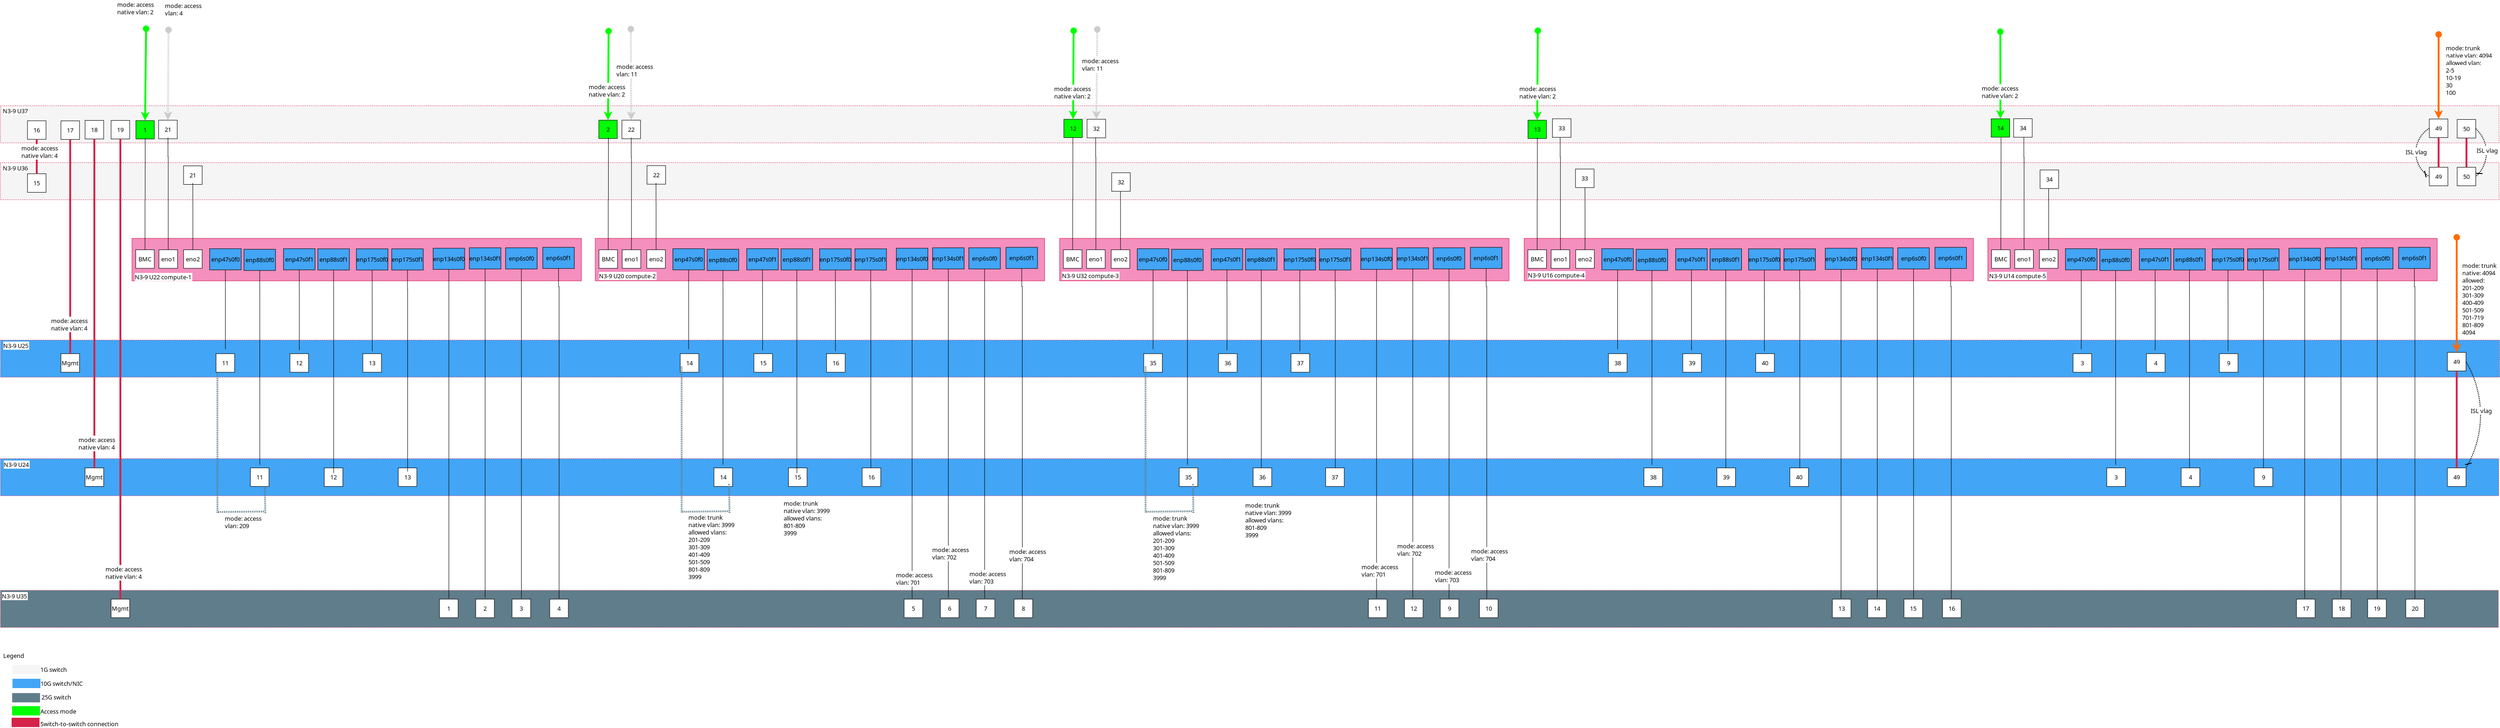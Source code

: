 <?xml version="1.0" encoding="UTF-8"?>
<dia:diagram xmlns:dia="http://www.lysator.liu.se/~alla/dia/">
  <dia:layer name="Background" visible="true" active="true">
    <dia:object type="Flowchart - Box" version="0" id="O0">
      <dia:attribute name="obj_pos">
        <dia:point val="6,8.75"/>
      </dia:attribute>
      <dia:attribute name="obj_bb">
        <dia:rectangle val="6,8.75;274.896,12.75"/>
      </dia:attribute>
      <dia:attribute name="elem_corner">
        <dia:point val="6,8.75"/>
      </dia:attribute>
      <dia:attribute name="elem_width">
        <dia:real val="268.896"/>
      </dia:attribute>
      <dia:attribute name="elem_height">
        <dia:real val="4"/>
      </dia:attribute>
      <dia:attribute name="border_width">
        <dia:real val="1.175e-038"/>
      </dia:attribute>
      <dia:attribute name="border_color">
        <dia:color val="#d52349"/>
      </dia:attribute>
      <dia:attribute name="inner_color">
        <dia:color val="#f5f5f5"/>
      </dia:attribute>
      <dia:attribute name="show_background">
        <dia:boolean val="true"/>
      </dia:attribute>
      <dia:attribute name="line_style">
        <dia:enum val="4"/>
      </dia:attribute>
      <dia:attribute name="padding">
        <dia:real val="0.5"/>
      </dia:attribute>
      <dia:attribute name="text">
        <dia:composite type="text">
          <dia:attribute name="string">
            <dia:string>##</dia:string>
          </dia:attribute>
          <dia:attribute name="font">
            <dia:font family="Calibri" style="80" name="Courier"/>
          </dia:attribute>
          <dia:attribute name="height">
            <dia:real val="0.8"/>
          </dia:attribute>
          <dia:attribute name="pos">
            <dia:point val="140.448,10.96"/>
          </dia:attribute>
          <dia:attribute name="color">
            <dia:color val="#000000"/>
          </dia:attribute>
          <dia:attribute name="alignment">
            <dia:enum val="1"/>
          </dia:attribute>
        </dia:composite>
      </dia:attribute>
    </dia:object>
    <dia:object type="Flowchart - Box" version="0" id="O1">
      <dia:attribute name="obj_pos">
        <dia:point val="6,34"/>
      </dia:attribute>
      <dia:attribute name="obj_bb">
        <dia:rectangle val="6,34;274.962,38"/>
      </dia:attribute>
      <dia:attribute name="elem_corner">
        <dia:point val="6,34"/>
      </dia:attribute>
      <dia:attribute name="elem_width">
        <dia:real val="268.962"/>
      </dia:attribute>
      <dia:attribute name="elem_height">
        <dia:real val="4"/>
      </dia:attribute>
      <dia:attribute name="border_width">
        <dia:real val="1.175e-038"/>
      </dia:attribute>
      <dia:attribute name="border_color">
        <dia:color val="#d52349"/>
      </dia:attribute>
      <dia:attribute name="inner_color">
        <dia:color val="#42a5f5"/>
      </dia:attribute>
      <dia:attribute name="show_background">
        <dia:boolean val="true"/>
      </dia:attribute>
      <dia:attribute name="line_style">
        <dia:enum val="4"/>
      </dia:attribute>
      <dia:attribute name="padding">
        <dia:real val="0.5"/>
      </dia:attribute>
      <dia:attribute name="text">
        <dia:composite type="text">
          <dia:attribute name="string">
            <dia:string>##</dia:string>
          </dia:attribute>
          <dia:attribute name="font">
            <dia:font family="Calibri" style="80" name="Courier"/>
          </dia:attribute>
          <dia:attribute name="height">
            <dia:real val="0.8"/>
          </dia:attribute>
          <dia:attribute name="pos">
            <dia:point val="140.481,36.21"/>
          </dia:attribute>
          <dia:attribute name="color">
            <dia:color val="#000000"/>
          </dia:attribute>
          <dia:attribute name="alignment">
            <dia:enum val="1"/>
          </dia:attribute>
        </dia:composite>
      </dia:attribute>
    </dia:object>
    <dia:object type="Standard - Text" version="1" id="O2">
      <dia:attribute name="obj_pos">
        <dia:point val="6.3,34.6"/>
      </dia:attribute>
      <dia:attribute name="obj_bb">
        <dia:rectangle val="6.3,34.214;8.98,34.986"/>
      </dia:attribute>
      <dia:attribute name="text">
        <dia:composite type="text">
          <dia:attribute name="string">
            <dia:string>#N3-9 U25#</dia:string>
          </dia:attribute>
          <dia:attribute name="font">
            <dia:font family="sans" style="0" name="Helvetica"/>
          </dia:attribute>
          <dia:attribute name="height">
            <dia:real val="0.8"/>
          </dia:attribute>
          <dia:attribute name="pos">
            <dia:point val="6.3,34.854"/>
          </dia:attribute>
          <dia:attribute name="color">
            <dia:color val="#000000"/>
          </dia:attribute>
          <dia:attribute name="alignment">
            <dia:enum val="0"/>
          </dia:attribute>
        </dia:composite>
      </dia:attribute>
      <dia:attribute name="valign">
        <dia:enum val="2"/>
      </dia:attribute>
      <dia:attribute name="fill_color">
        <dia:color val="#ffffff"/>
      </dia:attribute>
      <dia:attribute name="show_background">
        <dia:boolean val="true"/>
      </dia:attribute>
    </dia:object>
    <dia:object type="Standard - Text" version="1" id="O3">
      <dia:attribute name="obj_pos">
        <dia:point val="6.25,9.3"/>
      </dia:attribute>
      <dia:attribute name="obj_bb">
        <dia:rectangle val="6.25,8.914;8.93,9.686"/>
      </dia:attribute>
      <dia:attribute name="text">
        <dia:composite type="text">
          <dia:attribute name="string">
            <dia:string>#N3-9 U37#</dia:string>
          </dia:attribute>
          <dia:attribute name="font">
            <dia:font family="sans" style="0" name="Helvetica"/>
          </dia:attribute>
          <dia:attribute name="height">
            <dia:real val="0.8"/>
          </dia:attribute>
          <dia:attribute name="pos">
            <dia:point val="6.25,9.554"/>
          </dia:attribute>
          <dia:attribute name="color">
            <dia:color val="#000000"/>
          </dia:attribute>
          <dia:attribute name="alignment">
            <dia:enum val="0"/>
          </dia:attribute>
        </dia:composite>
      </dia:attribute>
      <dia:attribute name="valign">
        <dia:enum val="2"/>
      </dia:attribute>
      <dia:attribute name="fill_color">
        <dia:color val="#ffffff"/>
      </dia:attribute>
      <dia:attribute name="show_background">
        <dia:boolean val="true"/>
      </dia:attribute>
    </dia:object>
    <dia:object type="Flowchart - Box" version="0" id="O4">
      <dia:attribute name="obj_pos">
        <dia:point val="6,46.778"/>
      </dia:attribute>
      <dia:attribute name="obj_bb">
        <dia:rectangle val="6,46.778;274.869,50.778"/>
      </dia:attribute>
      <dia:attribute name="elem_corner">
        <dia:point val="6,46.778"/>
      </dia:attribute>
      <dia:attribute name="elem_width">
        <dia:real val="268.869"/>
      </dia:attribute>
      <dia:attribute name="elem_height">
        <dia:real val="4"/>
      </dia:attribute>
      <dia:attribute name="border_width">
        <dia:real val="1.175e-038"/>
      </dia:attribute>
      <dia:attribute name="border_color">
        <dia:color val="#d52349"/>
      </dia:attribute>
      <dia:attribute name="inner_color">
        <dia:color val="#42a5f5"/>
      </dia:attribute>
      <dia:attribute name="show_background">
        <dia:boolean val="true"/>
      </dia:attribute>
      <dia:attribute name="line_style">
        <dia:enum val="4"/>
      </dia:attribute>
      <dia:attribute name="padding">
        <dia:real val="0.5"/>
      </dia:attribute>
      <dia:attribute name="text">
        <dia:composite type="text">
          <dia:attribute name="string">
            <dia:string>##</dia:string>
          </dia:attribute>
          <dia:attribute name="font">
            <dia:font family="Calibri" style="80" name="Courier"/>
          </dia:attribute>
          <dia:attribute name="height">
            <dia:real val="0.8"/>
          </dia:attribute>
          <dia:attribute name="pos">
            <dia:point val="140.435,48.987"/>
          </dia:attribute>
          <dia:attribute name="color">
            <dia:color val="#000000"/>
          </dia:attribute>
          <dia:attribute name="alignment">
            <dia:enum val="1"/>
          </dia:attribute>
        </dia:composite>
      </dia:attribute>
    </dia:object>
    <dia:object type="Flowchart - Box" version="0" id="O5">
      <dia:attribute name="obj_pos">
        <dia:point val="6,60.965"/>
      </dia:attribute>
      <dia:attribute name="obj_bb">
        <dia:rectangle val="6,60.965;274.826,64.965"/>
      </dia:attribute>
      <dia:attribute name="elem_corner">
        <dia:point val="6,60.965"/>
      </dia:attribute>
      <dia:attribute name="elem_width">
        <dia:real val="268.826"/>
      </dia:attribute>
      <dia:attribute name="elem_height">
        <dia:real val="4"/>
      </dia:attribute>
      <dia:attribute name="border_width">
        <dia:real val="1.175e-038"/>
      </dia:attribute>
      <dia:attribute name="border_color">
        <dia:color val="#d52349"/>
      </dia:attribute>
      <dia:attribute name="inner_color">
        <dia:color val="#607d8b"/>
      </dia:attribute>
      <dia:attribute name="show_background">
        <dia:boolean val="true"/>
      </dia:attribute>
      <dia:attribute name="line_style">
        <dia:enum val="4"/>
      </dia:attribute>
      <dia:attribute name="padding">
        <dia:real val="0.5"/>
      </dia:attribute>
      <dia:attribute name="text">
        <dia:composite type="text">
          <dia:attribute name="string">
            <dia:string>##</dia:string>
          </dia:attribute>
          <dia:attribute name="font">
            <dia:font family="Calibri" style="80" name="Courier"/>
          </dia:attribute>
          <dia:attribute name="height">
            <dia:real val="0.8"/>
          </dia:attribute>
          <dia:attribute name="pos">
            <dia:point val="140.413,63.175"/>
          </dia:attribute>
          <dia:attribute name="color">
            <dia:color val="#000000"/>
          </dia:attribute>
          <dia:attribute name="alignment">
            <dia:enum val="1"/>
          </dia:attribute>
        </dia:composite>
      </dia:attribute>
    </dia:object>
    <dia:group>
      <dia:object type="Standard - Line" version="0" id="O6">
        <dia:attribute name="obj_pos">
          <dia:point val="7.3,71"/>
        </dia:attribute>
        <dia:attribute name="obj_bb">
          <dia:rectangle val="6.8,70.5;10.8,71.5"/>
        </dia:attribute>
        <dia:attribute name="conn_endpoints">
          <dia:point val="7.3,71"/>
          <dia:point val="10.3,71"/>
        </dia:attribute>
        <dia:attribute name="numcp">
          <dia:int val="1"/>
        </dia:attribute>
        <dia:attribute name="line_color">
          <dia:color val="#42a5f5"/>
        </dia:attribute>
        <dia:attribute name="line_width">
          <dia:real val="1"/>
        </dia:attribute>
      </dia:object>
      <dia:object type="Standard - Text" version="1" id="O7">
        <dia:attribute name="obj_pos">
          <dia:point val="10.3,71"/>
        </dia:attribute>
        <dia:attribute name="obj_bb">
          <dia:rectangle val="10.3,70.614;14.7,71.386"/>
        </dia:attribute>
        <dia:attribute name="text">
          <dia:composite type="text">
            <dia:attribute name="string">
              <dia:string>#10G switch/NIC#</dia:string>
            </dia:attribute>
            <dia:attribute name="font">
              <dia:font family="sans" style="0" name="Helvetica"/>
            </dia:attribute>
            <dia:attribute name="height">
              <dia:real val="0.8"/>
            </dia:attribute>
            <dia:attribute name="pos">
              <dia:point val="10.3,71.254"/>
            </dia:attribute>
            <dia:attribute name="color">
              <dia:color val="#000000"/>
            </dia:attribute>
            <dia:attribute name="alignment">
              <dia:enum val="0"/>
            </dia:attribute>
          </dia:composite>
        </dia:attribute>
        <dia:attribute name="valign">
          <dia:enum val="2"/>
        </dia:attribute>
        <dia:attribute name="fill_color">
          <dia:color val="#ffffff"/>
        </dia:attribute>
        <dia:attribute name="show_background">
          <dia:boolean val="true"/>
        </dia:attribute>
      </dia:object>
      <dia:object type="Standard - Line" version="0" id="O8">
        <dia:attribute name="obj_pos">
          <dia:point val="7.3,69.5"/>
        </dia:attribute>
        <dia:attribute name="obj_bb">
          <dia:rectangle val="6.8,69;10.8,70"/>
        </dia:attribute>
        <dia:attribute name="conn_endpoints">
          <dia:point val="7.3,69.5"/>
          <dia:point val="10.3,69.5"/>
        </dia:attribute>
        <dia:attribute name="numcp">
          <dia:int val="1"/>
        </dia:attribute>
        <dia:attribute name="line_color">
          <dia:color val="#f5f5f5"/>
        </dia:attribute>
        <dia:attribute name="line_width">
          <dia:real val="1"/>
        </dia:attribute>
      </dia:object>
      <dia:object type="Standard - Text" version="1" id="O9">
        <dia:attribute name="obj_pos">
          <dia:point val="10.3,69.5"/>
        </dia:attribute>
        <dia:attribute name="obj_bb">
          <dia:rectangle val="10.3,69.114;13.053,69.886"/>
        </dia:attribute>
        <dia:attribute name="text">
          <dia:composite type="text">
            <dia:attribute name="string">
              <dia:string>#1G switch#</dia:string>
            </dia:attribute>
            <dia:attribute name="font">
              <dia:font family="sans" style="0" name="Helvetica"/>
            </dia:attribute>
            <dia:attribute name="height">
              <dia:real val="0.8"/>
            </dia:attribute>
            <dia:attribute name="pos">
              <dia:point val="10.3,69.754"/>
            </dia:attribute>
            <dia:attribute name="color">
              <dia:color val="#000000"/>
            </dia:attribute>
            <dia:attribute name="alignment">
              <dia:enum val="0"/>
            </dia:attribute>
          </dia:composite>
        </dia:attribute>
        <dia:attribute name="valign">
          <dia:enum val="2"/>
        </dia:attribute>
        <dia:attribute name="fill_color">
          <dia:color val="#ffffff"/>
        </dia:attribute>
        <dia:attribute name="show_background">
          <dia:boolean val="true"/>
        </dia:attribute>
      </dia:object>
      <dia:object type="Standard - Text" version="1" id="O10">
        <dia:attribute name="obj_pos">
          <dia:point val="6.3,68"/>
        </dia:attribute>
        <dia:attribute name="obj_bb">
          <dia:rectangle val="6.3,67.614;8.36,68.386"/>
        </dia:attribute>
        <dia:attribute name="text">
          <dia:composite type="text">
            <dia:attribute name="string">
              <dia:string>#Legend#</dia:string>
            </dia:attribute>
            <dia:attribute name="font">
              <dia:font family="sans" style="0" name="Helvetica"/>
            </dia:attribute>
            <dia:attribute name="height">
              <dia:real val="0.8"/>
            </dia:attribute>
            <dia:attribute name="pos">
              <dia:point val="6.3,68.254"/>
            </dia:attribute>
            <dia:attribute name="color">
              <dia:color val="#000000"/>
            </dia:attribute>
            <dia:attribute name="alignment">
              <dia:enum val="0"/>
            </dia:attribute>
          </dia:composite>
        </dia:attribute>
        <dia:attribute name="valign">
          <dia:enum val="2"/>
        </dia:attribute>
        <dia:attribute name="fill_color">
          <dia:color val="#ffffff"/>
        </dia:attribute>
        <dia:attribute name="show_background">
          <dia:boolean val="true"/>
        </dia:attribute>
      </dia:object>
      <dia:object type="Standard - Line" version="0" id="O11">
        <dia:attribute name="obj_pos">
          <dia:point val="7.25,73.95"/>
        </dia:attribute>
        <dia:attribute name="obj_bb">
          <dia:rectangle val="6.75,73.45;10.75,74.45"/>
        </dia:attribute>
        <dia:attribute name="conn_endpoints">
          <dia:point val="7.25,73.95"/>
          <dia:point val="10.25,73.95"/>
        </dia:attribute>
        <dia:attribute name="numcp">
          <dia:int val="1"/>
        </dia:attribute>
        <dia:attribute name="line_color">
          <dia:color val="#00ff00"/>
        </dia:attribute>
        <dia:attribute name="line_width">
          <dia:real val="1"/>
        </dia:attribute>
      </dia:object>
      <dia:object type="Standard - Text" version="1" id="O12">
        <dia:attribute name="obj_pos">
          <dia:point val="10.3,74"/>
        </dia:attribute>
        <dia:attribute name="obj_bb">
          <dia:rectangle val="10.3,73.614;13.96,74.386"/>
        </dia:attribute>
        <dia:attribute name="text">
          <dia:composite type="text">
            <dia:attribute name="string">
              <dia:string>#Access mode#</dia:string>
            </dia:attribute>
            <dia:attribute name="font">
              <dia:font family="sans" style="0" name="Helvetica"/>
            </dia:attribute>
            <dia:attribute name="height">
              <dia:real val="0.8"/>
            </dia:attribute>
            <dia:attribute name="pos">
              <dia:point val="10.3,74.254"/>
            </dia:attribute>
            <dia:attribute name="color">
              <dia:color val="#000000"/>
            </dia:attribute>
            <dia:attribute name="alignment">
              <dia:enum val="0"/>
            </dia:attribute>
          </dia:composite>
        </dia:attribute>
        <dia:attribute name="valign">
          <dia:enum val="2"/>
        </dia:attribute>
        <dia:attribute name="fill_color">
          <dia:color val="#ffffff"/>
        </dia:attribute>
        <dia:attribute name="show_background">
          <dia:boolean val="true"/>
        </dia:attribute>
      </dia:object>
      <dia:object type="Standard - Line" version="0" id="O13">
        <dia:attribute name="obj_pos">
          <dia:point val="7.2,75.2"/>
        </dia:attribute>
        <dia:attribute name="obj_bb">
          <dia:rectangle val="6.7,74.7;10.7,75.7"/>
        </dia:attribute>
        <dia:attribute name="conn_endpoints">
          <dia:point val="7.2,75.2"/>
          <dia:point val="10.2,75.2"/>
        </dia:attribute>
        <dia:attribute name="numcp">
          <dia:int val="1"/>
        </dia:attribute>
        <dia:attribute name="line_color">
          <dia:color val="#d52349"/>
        </dia:attribute>
        <dia:attribute name="line_width">
          <dia:real val="1"/>
        </dia:attribute>
      </dia:object>
      <dia:object type="Standard - Text" version="1" id="O14">
        <dia:attribute name="obj_pos">
          <dia:point val="10.3,75.35"/>
        </dia:attribute>
        <dia:attribute name="obj_bb">
          <dia:rectangle val="10.3,74.964;18.207,75.736"/>
        </dia:attribute>
        <dia:attribute name="text">
          <dia:composite type="text">
            <dia:attribute name="string">
              <dia:string>#Switch-to-switch connection#</dia:string>
            </dia:attribute>
            <dia:attribute name="font">
              <dia:font family="sans" style="0" name="Helvetica"/>
            </dia:attribute>
            <dia:attribute name="height">
              <dia:real val="0.8"/>
            </dia:attribute>
            <dia:attribute name="pos">
              <dia:point val="10.3,75.604"/>
            </dia:attribute>
            <dia:attribute name="color">
              <dia:color val="#000000"/>
            </dia:attribute>
            <dia:attribute name="alignment">
              <dia:enum val="0"/>
            </dia:attribute>
          </dia:composite>
        </dia:attribute>
        <dia:attribute name="valign">
          <dia:enum val="2"/>
        </dia:attribute>
        <dia:attribute name="fill_color">
          <dia:color val="#ffffff"/>
        </dia:attribute>
        <dia:attribute name="show_background">
          <dia:boolean val="true"/>
        </dia:attribute>
      </dia:object>
      <dia:object type="Standard - Line" version="0" id="O15">
        <dia:attribute name="obj_pos">
          <dia:point val="7.26,72.54"/>
        </dia:attribute>
        <dia:attribute name="obj_bb">
          <dia:rectangle val="6.76,72.04;10.76,73.04"/>
        </dia:attribute>
        <dia:attribute name="conn_endpoints">
          <dia:point val="7.26,72.54"/>
          <dia:point val="10.26,72.54"/>
        </dia:attribute>
        <dia:attribute name="numcp">
          <dia:int val="1"/>
        </dia:attribute>
        <dia:attribute name="line_color">
          <dia:color val="#607d8b"/>
        </dia:attribute>
        <dia:attribute name="line_width">
          <dia:real val="1"/>
        </dia:attribute>
      </dia:object>
      <dia:object type="Standard - Text" version="1" id="O16">
        <dia:attribute name="obj_pos">
          <dia:point val="10.41,72.476"/>
        </dia:attribute>
        <dia:attribute name="obj_bb">
          <dia:rectangle val="10.41,72.09;13.513,72.862"/>
        </dia:attribute>
        <dia:attribute name="text">
          <dia:composite type="text">
            <dia:attribute name="string">
              <dia:string>#25G switch#</dia:string>
            </dia:attribute>
            <dia:attribute name="font">
              <dia:font family="sans" style="0" name="Helvetica"/>
            </dia:attribute>
            <dia:attribute name="height">
              <dia:real val="0.8"/>
            </dia:attribute>
            <dia:attribute name="pos">
              <dia:point val="10.41,72.73"/>
            </dia:attribute>
            <dia:attribute name="color">
              <dia:color val="#000000"/>
            </dia:attribute>
            <dia:attribute name="alignment">
              <dia:enum val="0"/>
            </dia:attribute>
          </dia:composite>
        </dia:attribute>
        <dia:attribute name="valign">
          <dia:enum val="2"/>
        </dia:attribute>
        <dia:attribute name="fill_color">
          <dia:color val="#ffffff"/>
        </dia:attribute>
        <dia:attribute name="show_background">
          <dia:boolean val="true"/>
        </dia:attribute>
      </dia:object>
    </dia:group>
    <dia:group>
      <dia:object type="Standard - Text" version="1" id="O17">
        <dia:attribute name="obj_pos">
          <dia:point val="270.341,36.328"/>
        </dia:attribute>
        <dia:attribute name="obj_bb">
          <dia:rectangle val="269.991,35.941;270.691,36.714"/>
        </dia:attribute>
        <dia:attribute name="text">
          <dia:composite type="text">
            <dia:attribute name="string">
              <dia:string>#49#</dia:string>
            </dia:attribute>
            <dia:attribute name="font">
              <dia:font family="sans" style="0" name="Helvetica"/>
            </dia:attribute>
            <dia:attribute name="height">
              <dia:real val="0.8"/>
            </dia:attribute>
            <dia:attribute name="pos">
              <dia:point val="270.341,36.581"/>
            </dia:attribute>
            <dia:attribute name="color">
              <dia:color val="#000000"/>
            </dia:attribute>
            <dia:attribute name="alignment">
              <dia:enum val="1"/>
            </dia:attribute>
          </dia:composite>
        </dia:attribute>
        <dia:attribute name="valign">
          <dia:enum val="2"/>
        </dia:attribute>
        <dia:attribute name="fill_color">
          <dia:color val="#ffffff"/>
        </dia:attribute>
        <dia:attribute name="show_background">
          <dia:boolean val="true"/>
        </dia:attribute>
        <dia:connections>
          <dia:connection handle="0" to="O18" connection="8"/>
        </dia:connections>
      </dia:object>
      <dia:object type="Standard - Box" version="0" id="O18">
        <dia:attribute name="obj_pos">
          <dia:point val="269.341,35.328"/>
        </dia:attribute>
        <dia:attribute name="obj_bb">
          <dia:rectangle val="269.341,35.328;271.341,37.328"/>
        </dia:attribute>
        <dia:attribute name="elem_corner">
          <dia:point val="269.341,35.328"/>
        </dia:attribute>
        <dia:attribute name="elem_width">
          <dia:real val="2"/>
        </dia:attribute>
        <dia:attribute name="elem_height">
          <dia:real val="2"/>
        </dia:attribute>
        <dia:attribute name="border_width">
          <dia:real val="0"/>
        </dia:attribute>
        <dia:attribute name="show_background">
          <dia:boolean val="true"/>
        </dia:attribute>
      </dia:object>
      <dia:object type="Standard - Text" version="1" id="O19">
        <dia:attribute name="obj_pos">
          <dia:point val="270.341,36.328"/>
        </dia:attribute>
        <dia:attribute name="obj_bb">
          <dia:rectangle val="269.991,35.941;270.691,36.714"/>
        </dia:attribute>
        <dia:attribute name="text">
          <dia:composite type="text">
            <dia:attribute name="string">
              <dia:string>#49#</dia:string>
            </dia:attribute>
            <dia:attribute name="font">
              <dia:font family="sans" style="0" name="Helvetica"/>
            </dia:attribute>
            <dia:attribute name="height">
              <dia:real val="0.8"/>
            </dia:attribute>
            <dia:attribute name="pos">
              <dia:point val="270.341,36.581"/>
            </dia:attribute>
            <dia:attribute name="color">
              <dia:color val="#000000"/>
            </dia:attribute>
            <dia:attribute name="alignment">
              <dia:enum val="1"/>
            </dia:attribute>
          </dia:composite>
        </dia:attribute>
        <dia:attribute name="valign">
          <dia:enum val="2"/>
        </dia:attribute>
        <dia:attribute name="fill_color">
          <dia:color val="#ffffff"/>
        </dia:attribute>
        <dia:attribute name="show_background">
          <dia:boolean val="true"/>
        </dia:attribute>
        <dia:connections>
          <dia:connection handle="0" to="O18" connection="8"/>
        </dia:connections>
      </dia:object>
    </dia:group>
    <dia:group>
      <dia:object type="Standard - Text" version="1" id="O20">
        <dia:attribute name="obj_pos">
          <dia:point val="270.341,48.773"/>
        </dia:attribute>
        <dia:attribute name="obj_bb">
          <dia:rectangle val="269.991,48.387;270.691,49.159"/>
        </dia:attribute>
        <dia:attribute name="text">
          <dia:composite type="text">
            <dia:attribute name="string">
              <dia:string>#49#</dia:string>
            </dia:attribute>
            <dia:attribute name="font">
              <dia:font family="sans" style="0" name="Helvetica"/>
            </dia:attribute>
            <dia:attribute name="height">
              <dia:real val="0.8"/>
            </dia:attribute>
            <dia:attribute name="pos">
              <dia:point val="270.341,49.027"/>
            </dia:attribute>
            <dia:attribute name="color">
              <dia:color val="#000000"/>
            </dia:attribute>
            <dia:attribute name="alignment">
              <dia:enum val="1"/>
            </dia:attribute>
          </dia:composite>
        </dia:attribute>
        <dia:attribute name="valign">
          <dia:enum val="2"/>
        </dia:attribute>
        <dia:attribute name="fill_color">
          <dia:color val="#ffffff"/>
        </dia:attribute>
        <dia:attribute name="show_background">
          <dia:boolean val="true"/>
        </dia:attribute>
        <dia:connections>
          <dia:connection handle="0" to="O21" connection="8"/>
        </dia:connections>
      </dia:object>
      <dia:object type="Standard - Box" version="0" id="O21">
        <dia:attribute name="obj_pos">
          <dia:point val="269.341,47.773"/>
        </dia:attribute>
        <dia:attribute name="obj_bb">
          <dia:rectangle val="269.341,47.773;271.341,49.773"/>
        </dia:attribute>
        <dia:attribute name="elem_corner">
          <dia:point val="269.341,47.773"/>
        </dia:attribute>
        <dia:attribute name="elem_width">
          <dia:real val="2"/>
        </dia:attribute>
        <dia:attribute name="elem_height">
          <dia:real val="2"/>
        </dia:attribute>
        <dia:attribute name="border_width">
          <dia:real val="0"/>
        </dia:attribute>
        <dia:attribute name="show_background">
          <dia:boolean val="true"/>
        </dia:attribute>
      </dia:object>
      <dia:object type="Standard - Text" version="1" id="O22">
        <dia:attribute name="obj_pos">
          <dia:point val="270.341,48.773"/>
        </dia:attribute>
        <dia:attribute name="obj_bb">
          <dia:rectangle val="269.991,48.387;270.691,49.159"/>
        </dia:attribute>
        <dia:attribute name="text">
          <dia:composite type="text">
            <dia:attribute name="string">
              <dia:string>#49#</dia:string>
            </dia:attribute>
            <dia:attribute name="font">
              <dia:font family="sans" style="0" name="Helvetica"/>
            </dia:attribute>
            <dia:attribute name="height">
              <dia:real val="0.8"/>
            </dia:attribute>
            <dia:attribute name="pos">
              <dia:point val="270.341,49.027"/>
            </dia:attribute>
            <dia:attribute name="color">
              <dia:color val="#000000"/>
            </dia:attribute>
            <dia:attribute name="alignment">
              <dia:enum val="1"/>
            </dia:attribute>
          </dia:composite>
        </dia:attribute>
        <dia:attribute name="valign">
          <dia:enum val="2"/>
        </dia:attribute>
        <dia:attribute name="fill_color">
          <dia:color val="#ffffff"/>
        </dia:attribute>
        <dia:attribute name="show_background">
          <dia:boolean val="true"/>
        </dia:attribute>
        <dia:connections>
          <dia:connection handle="0" to="O21" connection="8"/>
        </dia:connections>
      </dia:object>
    </dia:group>
    <dia:object type="Standard - ZigZagLine" version="1" id="O23">
      <dia:attribute name="obj_pos">
        <dia:point val="270.341,37.328"/>
      </dia:attribute>
      <dia:attribute name="obj_bb">
        <dia:rectangle val="270.241,37.227;270.441,47.873"/>
      </dia:attribute>
      <dia:attribute name="orth_points">
        <dia:point val="270.341,37.328"/>
        <dia:point val="270.341,37.428"/>
        <dia:point val="270.341,47.673"/>
        <dia:point val="270.341,47.773"/>
      </dia:attribute>
      <dia:attribute name="orth_orient">
        <dia:enum val="1"/>
        <dia:enum val="0"/>
        <dia:enum val="1"/>
      </dia:attribute>
      <dia:attribute name="autorouting">
        <dia:boolean val="true"/>
      </dia:attribute>
      <dia:attribute name="line_color">
        <dia:color val="#d52349"/>
      </dia:attribute>
      <dia:attribute name="line_width">
        <dia:real val="0.2"/>
      </dia:attribute>
      <dia:connections>
        <dia:connection handle="1" to="O21" connection="1"/>
      </dia:connections>
    </dia:object>
    <dia:object type="Standard - Arc" version="0" id="O24">
      <dia:attribute name="obj_pos">
        <dia:point val="271.341,36.328"/>
      </dia:attribute>
      <dia:attribute name="obj_bb">
        <dia:rectangle val="271.004,36.278;272.955,48.399"/>
      </dia:attribute>
      <dia:attribute name="conn_endpoints">
        <dia:point val="271.341,36.328"/>
        <dia:point val="271.341,47.773"/>
      </dia:attribute>
      <dia:attribute name="curve_distance">
        <dia:real val="-1.564"/>
      </dia:attribute>
      <dia:attribute name="line_style">
        <dia:enum val="4"/>
      </dia:attribute>
      <dia:attribute name="end_arrow">
        <dia:enum val="32"/>
      </dia:attribute>
      <dia:attribute name="end_arrow_length">
        <dia:real val="0.5"/>
      </dia:attribute>
      <dia:attribute name="end_arrow_width">
        <dia:real val="0.5"/>
      </dia:attribute>
      <dia:connections>
        <dia:connection handle="1" to="O21" connection="2"/>
      </dia:connections>
    </dia:object>
    <dia:object type="Standard - Text" version="1" id="O25">
      <dia:attribute name="obj_pos">
        <dia:point val="272.991,41.614"/>
      </dia:attribute>
      <dia:attribute name="obj_bb">
        <dia:rectangle val="271.855,41.227;274.127,42"/>
      </dia:attribute>
      <dia:attribute name="text">
        <dia:composite type="text">
          <dia:attribute name="string">
            <dia:string>#ISL vlag#</dia:string>
          </dia:attribute>
          <dia:attribute name="font">
            <dia:font family="sans" style="0" name="Helvetica"/>
          </dia:attribute>
          <dia:attribute name="height">
            <dia:real val="0.8"/>
          </dia:attribute>
          <dia:attribute name="pos">
            <dia:point val="272.991,41.867"/>
          </dia:attribute>
          <dia:attribute name="color">
            <dia:color val="#000000"/>
          </dia:attribute>
          <dia:attribute name="alignment">
            <dia:enum val="1"/>
          </dia:attribute>
        </dia:composite>
      </dia:attribute>
      <dia:attribute name="valign">
        <dia:enum val="2"/>
      </dia:attribute>
      <dia:attribute name="fill_color">
        <dia:color val="#ffffff"/>
      </dia:attribute>
      <dia:attribute name="show_background">
        <dia:boolean val="true"/>
      </dia:attribute>
    </dia:object>
    <dia:group>
      <dia:object type="Standard - Box" version="0" id="O26">
        <dia:attribute name="obj_pos">
          <dia:point val="8.905,10.365"/>
        </dia:attribute>
        <dia:attribute name="obj_bb">
          <dia:rectangle val="8.905,10.365;10.905,12.365"/>
        </dia:attribute>
        <dia:attribute name="elem_corner">
          <dia:point val="8.905,10.365"/>
        </dia:attribute>
        <dia:attribute name="elem_width">
          <dia:real val="2"/>
        </dia:attribute>
        <dia:attribute name="elem_height">
          <dia:real val="2"/>
        </dia:attribute>
        <dia:attribute name="border_width">
          <dia:real val="0"/>
        </dia:attribute>
        <dia:attribute name="show_background">
          <dia:boolean val="true"/>
        </dia:attribute>
      </dia:object>
      <dia:object type="Standard - Text" version="1" id="O27">
        <dia:attribute name="obj_pos">
          <dia:point val="9.905,11.365"/>
        </dia:attribute>
        <dia:attribute name="obj_bb">
          <dia:rectangle val="9.555,10.979;10.255,11.751"/>
        </dia:attribute>
        <dia:attribute name="text">
          <dia:composite type="text">
            <dia:attribute name="string">
              <dia:string>#16#</dia:string>
            </dia:attribute>
            <dia:attribute name="font">
              <dia:font family="sans" style="0" name="Helvetica"/>
            </dia:attribute>
            <dia:attribute name="height">
              <dia:real val="0.8"/>
            </dia:attribute>
            <dia:attribute name="pos">
              <dia:point val="9.905,11.619"/>
            </dia:attribute>
            <dia:attribute name="color">
              <dia:color val="#000000"/>
            </dia:attribute>
            <dia:attribute name="alignment">
              <dia:enum val="1"/>
            </dia:attribute>
          </dia:composite>
        </dia:attribute>
        <dia:attribute name="valign">
          <dia:enum val="2"/>
        </dia:attribute>
        <dia:attribute name="fill_color">
          <dia:color val="#ffffff"/>
        </dia:attribute>
        <dia:attribute name="show_background">
          <dia:boolean val="true"/>
        </dia:attribute>
        <dia:connections>
          <dia:connection handle="0" to="O26" connection="8"/>
        </dia:connections>
      </dia:object>
    </dia:group>
    <dia:group>
      <dia:object type="Standard - Box" version="0" id="O28">
        <dia:attribute name="obj_pos">
          <dia:point val="12.505,35.465"/>
        </dia:attribute>
        <dia:attribute name="obj_bb">
          <dia:rectangle val="12.505,35.465;14.505,37.465"/>
        </dia:attribute>
        <dia:attribute name="elem_corner">
          <dia:point val="12.505,35.465"/>
        </dia:attribute>
        <dia:attribute name="elem_width">
          <dia:real val="2"/>
        </dia:attribute>
        <dia:attribute name="elem_height">
          <dia:real val="2"/>
        </dia:attribute>
        <dia:attribute name="border_width">
          <dia:real val="0"/>
        </dia:attribute>
        <dia:attribute name="show_background">
          <dia:boolean val="true"/>
        </dia:attribute>
      </dia:object>
      <dia:object type="Standard - Text" version="1" id="O29">
        <dia:attribute name="obj_pos">
          <dia:point val="13.505,36.465"/>
        </dia:attribute>
        <dia:attribute name="obj_bb">
          <dia:rectangle val="12.705,36.079;14.305,36.851"/>
        </dia:attribute>
        <dia:attribute name="text">
          <dia:composite type="text">
            <dia:attribute name="string">
              <dia:string>#Mgmt#</dia:string>
            </dia:attribute>
            <dia:attribute name="font">
              <dia:font family="sans" style="0" name="Helvetica"/>
            </dia:attribute>
            <dia:attribute name="height">
              <dia:real val="0.8"/>
            </dia:attribute>
            <dia:attribute name="pos">
              <dia:point val="13.505,36.719"/>
            </dia:attribute>
            <dia:attribute name="color">
              <dia:color val="#000000"/>
            </dia:attribute>
            <dia:attribute name="alignment">
              <dia:enum val="1"/>
            </dia:attribute>
          </dia:composite>
        </dia:attribute>
        <dia:attribute name="valign">
          <dia:enum val="2"/>
        </dia:attribute>
        <dia:attribute name="fill_color">
          <dia:color val="#ffffff"/>
        </dia:attribute>
        <dia:attribute name="show_background">
          <dia:boolean val="true"/>
        </dia:attribute>
        <dia:connections>
          <dia:connection handle="0" to="O28" connection="8"/>
        </dia:connections>
      </dia:object>
    </dia:group>
    <dia:group>
      <dia:object type="Standard - Box" version="0" id="O30">
        <dia:attribute name="obj_pos">
          <dia:point val="15.105,47.773"/>
        </dia:attribute>
        <dia:attribute name="obj_bb">
          <dia:rectangle val="15.105,47.773;17.105,49.773"/>
        </dia:attribute>
        <dia:attribute name="elem_corner">
          <dia:point val="15.105,47.773"/>
        </dia:attribute>
        <dia:attribute name="elem_width">
          <dia:real val="2"/>
        </dia:attribute>
        <dia:attribute name="elem_height">
          <dia:real val="2"/>
        </dia:attribute>
        <dia:attribute name="border_width">
          <dia:real val="0"/>
        </dia:attribute>
        <dia:attribute name="show_background">
          <dia:boolean val="true"/>
        </dia:attribute>
      </dia:object>
      <dia:object type="Standard - Text" version="1" id="O31">
        <dia:attribute name="obj_pos">
          <dia:point val="16.105,48.773"/>
        </dia:attribute>
        <dia:attribute name="obj_bb">
          <dia:rectangle val="15.305,48.387;16.905,49.16"/>
        </dia:attribute>
        <dia:attribute name="text">
          <dia:composite type="text">
            <dia:attribute name="string">
              <dia:string>#Mgmt#</dia:string>
            </dia:attribute>
            <dia:attribute name="font">
              <dia:font family="sans" style="0" name="Helvetica"/>
            </dia:attribute>
            <dia:attribute name="height">
              <dia:real val="0.8"/>
            </dia:attribute>
            <dia:attribute name="pos">
              <dia:point val="16.105,49.027"/>
            </dia:attribute>
            <dia:attribute name="color">
              <dia:color val="#000000"/>
            </dia:attribute>
            <dia:attribute name="alignment">
              <dia:enum val="1"/>
            </dia:attribute>
          </dia:composite>
        </dia:attribute>
        <dia:attribute name="valign">
          <dia:enum val="2"/>
        </dia:attribute>
        <dia:attribute name="fill_color">
          <dia:color val="#ffffff"/>
        </dia:attribute>
        <dia:attribute name="show_background">
          <dia:boolean val="true"/>
        </dia:attribute>
        <dia:connections>
          <dia:connection handle="0" to="O30" connection="8"/>
        </dia:connections>
      </dia:object>
    </dia:group>
    <dia:group>
      <dia:object type="Standard - Box" version="0" id="O32">
        <dia:attribute name="obj_pos">
          <dia:point val="12.505,10.377"/>
        </dia:attribute>
        <dia:attribute name="obj_bb">
          <dia:rectangle val="12.505,10.377;14.505,12.377"/>
        </dia:attribute>
        <dia:attribute name="elem_corner">
          <dia:point val="12.505,10.377"/>
        </dia:attribute>
        <dia:attribute name="elem_width">
          <dia:real val="2"/>
        </dia:attribute>
        <dia:attribute name="elem_height">
          <dia:real val="2"/>
        </dia:attribute>
        <dia:attribute name="border_width">
          <dia:real val="0"/>
        </dia:attribute>
        <dia:attribute name="show_background">
          <dia:boolean val="true"/>
        </dia:attribute>
      </dia:object>
      <dia:object type="Standard - Text" version="1" id="O33">
        <dia:attribute name="obj_pos">
          <dia:point val="13.505,11.377"/>
        </dia:attribute>
        <dia:attribute name="obj_bb">
          <dia:rectangle val="13.155,10.991;13.855,11.764"/>
        </dia:attribute>
        <dia:attribute name="text">
          <dia:composite type="text">
            <dia:attribute name="string">
              <dia:string>#17#</dia:string>
            </dia:attribute>
            <dia:attribute name="font">
              <dia:font family="sans" style="0" name="Helvetica"/>
            </dia:attribute>
            <dia:attribute name="height">
              <dia:real val="0.8"/>
            </dia:attribute>
            <dia:attribute name="pos">
              <dia:point val="13.505,11.631"/>
            </dia:attribute>
            <dia:attribute name="color">
              <dia:color val="#000000"/>
            </dia:attribute>
            <dia:attribute name="alignment">
              <dia:enum val="1"/>
            </dia:attribute>
          </dia:composite>
        </dia:attribute>
        <dia:attribute name="valign">
          <dia:enum val="2"/>
        </dia:attribute>
        <dia:attribute name="fill_color">
          <dia:color val="#ffffff"/>
        </dia:attribute>
        <dia:attribute name="show_background">
          <dia:boolean val="true"/>
        </dia:attribute>
        <dia:connections>
          <dia:connection handle="0" to="O32" connection="8"/>
        </dia:connections>
      </dia:object>
    </dia:group>
    <dia:group>
      <dia:object type="Standard - Box" version="0" id="O34">
        <dia:attribute name="obj_pos">
          <dia:point val="17.905,10.328"/>
        </dia:attribute>
        <dia:attribute name="obj_bb">
          <dia:rectangle val="17.905,10.328;19.905,12.328"/>
        </dia:attribute>
        <dia:attribute name="elem_corner">
          <dia:point val="17.905,10.328"/>
        </dia:attribute>
        <dia:attribute name="elem_width">
          <dia:real val="2"/>
        </dia:attribute>
        <dia:attribute name="elem_height">
          <dia:real val="2"/>
        </dia:attribute>
        <dia:attribute name="border_width">
          <dia:real val="0"/>
        </dia:attribute>
        <dia:attribute name="show_background">
          <dia:boolean val="true"/>
        </dia:attribute>
      </dia:object>
      <dia:object type="Standard - Text" version="1" id="O35">
        <dia:attribute name="obj_pos">
          <dia:point val="18.905,11.328"/>
        </dia:attribute>
        <dia:attribute name="obj_bb">
          <dia:rectangle val="18.555,10.941;19.255,11.714"/>
        </dia:attribute>
        <dia:attribute name="text">
          <dia:composite type="text">
            <dia:attribute name="string">
              <dia:string>#19#</dia:string>
            </dia:attribute>
            <dia:attribute name="font">
              <dia:font family="sans" style="0" name="Helvetica"/>
            </dia:attribute>
            <dia:attribute name="height">
              <dia:real val="0.8"/>
            </dia:attribute>
            <dia:attribute name="pos">
              <dia:point val="18.905,11.581"/>
            </dia:attribute>
            <dia:attribute name="color">
              <dia:color val="#000000"/>
            </dia:attribute>
            <dia:attribute name="alignment">
              <dia:enum val="1"/>
            </dia:attribute>
          </dia:composite>
        </dia:attribute>
        <dia:attribute name="valign">
          <dia:enum val="2"/>
        </dia:attribute>
        <dia:attribute name="fill_color">
          <dia:color val="#ffffff"/>
        </dia:attribute>
        <dia:attribute name="show_background">
          <dia:boolean val="true"/>
        </dia:attribute>
        <dia:connections>
          <dia:connection handle="0" to="O34" connection="8"/>
        </dia:connections>
      </dia:object>
    </dia:group>
    <dia:group>
      <dia:object type="Standard - Box" version="0" id="O36">
        <dia:attribute name="obj_pos">
          <dia:point val="15.105,10.328"/>
        </dia:attribute>
        <dia:attribute name="obj_bb">
          <dia:rectangle val="15.105,10.328;17.105,12.328"/>
        </dia:attribute>
        <dia:attribute name="elem_corner">
          <dia:point val="15.105,10.328"/>
        </dia:attribute>
        <dia:attribute name="elem_width">
          <dia:real val="2"/>
        </dia:attribute>
        <dia:attribute name="elem_height">
          <dia:real val="2"/>
        </dia:attribute>
        <dia:attribute name="border_width">
          <dia:real val="0"/>
        </dia:attribute>
        <dia:attribute name="show_background">
          <dia:boolean val="true"/>
        </dia:attribute>
      </dia:object>
      <dia:object type="Standard - Text" version="1" id="O37">
        <dia:attribute name="obj_pos">
          <dia:point val="16.105,11.328"/>
        </dia:attribute>
        <dia:attribute name="obj_bb">
          <dia:rectangle val="15.755,10.941;16.455,11.714"/>
        </dia:attribute>
        <dia:attribute name="text">
          <dia:composite type="text">
            <dia:attribute name="string">
              <dia:string>#18#</dia:string>
            </dia:attribute>
            <dia:attribute name="font">
              <dia:font family="sans" style="0" name="Helvetica"/>
            </dia:attribute>
            <dia:attribute name="height">
              <dia:real val="0.8"/>
            </dia:attribute>
            <dia:attribute name="pos">
              <dia:point val="16.105,11.581"/>
            </dia:attribute>
            <dia:attribute name="color">
              <dia:color val="#000000"/>
            </dia:attribute>
            <dia:attribute name="alignment">
              <dia:enum val="1"/>
            </dia:attribute>
          </dia:composite>
        </dia:attribute>
        <dia:attribute name="valign">
          <dia:enum val="2"/>
        </dia:attribute>
        <dia:attribute name="fill_color">
          <dia:color val="#ffffff"/>
        </dia:attribute>
        <dia:attribute name="show_background">
          <dia:boolean val="true"/>
        </dia:attribute>
        <dia:connections>
          <dia:connection handle="0" to="O36" connection="8"/>
        </dia:connections>
      </dia:object>
    </dia:group>
    <dia:group>
      <dia:object type="Standard - Box" version="0" id="O38">
        <dia:attribute name="obj_pos">
          <dia:point val="17.905,61.915"/>
        </dia:attribute>
        <dia:attribute name="obj_bb">
          <dia:rectangle val="17.905,61.915;19.905,63.915"/>
        </dia:attribute>
        <dia:attribute name="elem_corner">
          <dia:point val="17.905,61.915"/>
        </dia:attribute>
        <dia:attribute name="elem_width">
          <dia:real val="2"/>
        </dia:attribute>
        <dia:attribute name="elem_height">
          <dia:real val="2"/>
        </dia:attribute>
        <dia:attribute name="border_width">
          <dia:real val="0"/>
        </dia:attribute>
        <dia:attribute name="show_background">
          <dia:boolean val="true"/>
        </dia:attribute>
      </dia:object>
      <dia:object type="Standard - Text" version="1" id="O39">
        <dia:attribute name="obj_pos">
          <dia:point val="18.905,62.915"/>
        </dia:attribute>
        <dia:attribute name="obj_bb">
          <dia:rectangle val="18.105,62.529;19.705,63.301"/>
        </dia:attribute>
        <dia:attribute name="text">
          <dia:composite type="text">
            <dia:attribute name="string">
              <dia:string>#Mgmt#</dia:string>
            </dia:attribute>
            <dia:attribute name="font">
              <dia:font family="sans" style="0" name="Helvetica"/>
            </dia:attribute>
            <dia:attribute name="height">
              <dia:real val="0.8"/>
            </dia:attribute>
            <dia:attribute name="pos">
              <dia:point val="18.905,63.169"/>
            </dia:attribute>
            <dia:attribute name="color">
              <dia:color val="#000000"/>
            </dia:attribute>
            <dia:attribute name="alignment">
              <dia:enum val="1"/>
            </dia:attribute>
          </dia:composite>
        </dia:attribute>
        <dia:attribute name="valign">
          <dia:enum val="2"/>
        </dia:attribute>
        <dia:attribute name="fill_color">
          <dia:color val="#ffffff"/>
        </dia:attribute>
        <dia:attribute name="show_background">
          <dia:boolean val="true"/>
        </dia:attribute>
        <dia:connections>
          <dia:connection handle="0" to="O38" connection="8"/>
        </dia:connections>
      </dia:object>
    </dia:group>
    <dia:object type="Standard - Text" version="1" id="O40">
      <dia:attribute name="obj_pos">
        <dia:point val="6.355,47.414"/>
      </dia:attribute>
      <dia:attribute name="obj_bb">
        <dia:rectangle val="6.355,47.028;9.035,47.8"/>
      </dia:attribute>
      <dia:attribute name="text">
        <dia:composite type="text">
          <dia:attribute name="string">
            <dia:string>#N3-9 U24#</dia:string>
          </dia:attribute>
          <dia:attribute name="font">
            <dia:font family="sans" style="0" name="Helvetica"/>
          </dia:attribute>
          <dia:attribute name="height">
            <dia:real val="0.8"/>
          </dia:attribute>
          <dia:attribute name="pos">
            <dia:point val="6.355,47.668"/>
          </dia:attribute>
          <dia:attribute name="color">
            <dia:color val="#000000"/>
          </dia:attribute>
          <dia:attribute name="alignment">
            <dia:enum val="0"/>
          </dia:attribute>
        </dia:composite>
      </dia:attribute>
      <dia:attribute name="valign">
        <dia:enum val="2"/>
      </dia:attribute>
      <dia:attribute name="fill_color">
        <dia:color val="#ffffff"/>
      </dia:attribute>
      <dia:attribute name="show_background">
        <dia:boolean val="true"/>
      </dia:attribute>
    </dia:object>
    <dia:object type="Standard - Text" version="1" id="O41">
      <dia:attribute name="obj_pos">
        <dia:point val="6.155,61.589"/>
      </dia:attribute>
      <dia:attribute name="obj_bb">
        <dia:rectangle val="6.155,61.203;8.835,61.975"/>
      </dia:attribute>
      <dia:attribute name="text">
        <dia:composite type="text">
          <dia:attribute name="string">
            <dia:string>#N3-9 U35#</dia:string>
          </dia:attribute>
          <dia:attribute name="font">
            <dia:font family="sans" style="0" name="Helvetica"/>
          </dia:attribute>
          <dia:attribute name="height">
            <dia:real val="0.8"/>
          </dia:attribute>
          <dia:attribute name="pos">
            <dia:point val="6.155,61.843"/>
          </dia:attribute>
          <dia:attribute name="color">
            <dia:color val="#000000"/>
          </dia:attribute>
          <dia:attribute name="alignment">
            <dia:enum val="0"/>
          </dia:attribute>
        </dia:composite>
      </dia:attribute>
      <dia:attribute name="valign">
        <dia:enum val="2"/>
      </dia:attribute>
      <dia:attribute name="fill_color">
        <dia:color val="#ffffff"/>
      </dia:attribute>
      <dia:attribute name="show_background">
        <dia:boolean val="true"/>
      </dia:attribute>
    </dia:object>
    <dia:group>
      <dia:object type="Standard - Line" version="0" id="O42">
        <dia:attribute name="obj_pos">
          <dia:point val="29.345,36.892"/>
        </dia:attribute>
        <dia:attribute name="obj_bb">
          <dia:rectangle val="29.245,36.792;29.45,52.737"/>
        </dia:attribute>
        <dia:attribute name="conn_endpoints">
          <dia:point val="29.345,36.892"/>
          <dia:point val="29.35,52.638"/>
        </dia:attribute>
        <dia:attribute name="numcp">
          <dia:int val="1"/>
        </dia:attribute>
        <dia:attribute name="line_color">
          <dia:color val="#607d8b"/>
        </dia:attribute>
        <dia:attribute name="line_width">
          <dia:real val="0.2"/>
        </dia:attribute>
        <dia:attribute name="line_style">
          <dia:enum val="4"/>
        </dia:attribute>
      </dia:object>
      <dia:object type="Standard - Line" version="0" id="O43">
        <dia:attribute name="obj_pos">
          <dia:point val="29.45,52.525"/>
        </dia:attribute>
        <dia:attribute name="obj_bb">
          <dia:rectangle val="29.349,52.374;34.501,52.626"/>
        </dia:attribute>
        <dia:attribute name="conn_endpoints">
          <dia:point val="29.45,52.525"/>
          <dia:point val="34.4,52.475"/>
        </dia:attribute>
        <dia:attribute name="numcp">
          <dia:int val="1"/>
        </dia:attribute>
        <dia:attribute name="line_color">
          <dia:color val="#607d8b"/>
        </dia:attribute>
        <dia:attribute name="line_width">
          <dia:real val="0.2"/>
        </dia:attribute>
        <dia:attribute name="line_style">
          <dia:enum val="4"/>
        </dia:attribute>
      </dia:object>
      <dia:object type="Standard - Line" version="0" id="O44">
        <dia:attribute name="obj_pos">
          <dia:point val="34.502,52.639"/>
        </dia:attribute>
        <dia:attribute name="obj_bb">
          <dia:rectangle val="34.345,49.38;34.603,52.741"/>
        </dia:attribute>
        <dia:attribute name="conn_endpoints">
          <dia:point val="34.502,52.639"/>
          <dia:point val="34.447,49.482"/>
        </dia:attribute>
        <dia:attribute name="numcp">
          <dia:int val="1"/>
        </dia:attribute>
        <dia:attribute name="line_color">
          <dia:color val="#607d8b"/>
        </dia:attribute>
        <dia:attribute name="line_width">
          <dia:real val="0.2"/>
        </dia:attribute>
        <dia:attribute name="line_style">
          <dia:enum val="4"/>
        </dia:attribute>
      </dia:object>
    </dia:group>
    <dia:object type="Standard - Line" version="0" id="O45">
      <dia:attribute name="obj_pos">
        <dia:point val="24.086,0.326"/>
      </dia:attribute>
      <dia:attribute name="obj_bb">
        <dia:rectangle val="23.552,0.184;24.499,10.529"/>
      </dia:attribute>
      <dia:attribute name="conn_endpoints">
        <dia:point val="24.086,0.326"/>
        <dia:point val="24.021,10.305"/>
      </dia:attribute>
      <dia:attribute name="numcp">
        <dia:int val="1"/>
      </dia:attribute>
      <dia:attribute name="line_color">
        <dia:color val="#cccccc"/>
      </dia:attribute>
      <dia:attribute name="line_width">
        <dia:real val="0.2"/>
      </dia:attribute>
      <dia:attribute name="line_style">
        <dia:enum val="4"/>
      </dia:attribute>
      <dia:attribute name="start_arrow">
        <dia:enum val="8"/>
      </dia:attribute>
      <dia:attribute name="start_arrow_length">
        <dia:real val="0.5"/>
      </dia:attribute>
      <dia:attribute name="start_arrow_width">
        <dia:real val="0.5"/>
      </dia:attribute>
      <dia:attribute name="end_arrow">
        <dia:enum val="22"/>
      </dia:attribute>
      <dia:attribute name="end_arrow_length">
        <dia:real val="0.5"/>
      </dia:attribute>
      <dia:attribute name="end_arrow_width">
        <dia:real val="0.5"/>
      </dia:attribute>
      <dia:connections>
        <dia:connection handle="1" to="O62" connection="1"/>
      </dia:connections>
    </dia:object>
    <dia:object type="Standard - Line" version="0" id="O46">
      <dia:attribute name="obj_pos">
        <dia:point val="268.396,0.813"/>
      </dia:attribute>
      <dia:attribute name="obj_bb">
        <dia:rectangle val="267.919,0.672;268.866,10.402"/>
      </dia:attribute>
      <dia:attribute name="conn_endpoints">
        <dia:point val="268.396,0.813"/>
        <dia:point val="268.392,10.178"/>
      </dia:attribute>
      <dia:attribute name="numcp">
        <dia:int val="1"/>
      </dia:attribute>
      <dia:attribute name="line_color">
        <dia:color val="#ff6a00"/>
      </dia:attribute>
      <dia:attribute name="line_width">
        <dia:real val="0.2"/>
      </dia:attribute>
      <dia:attribute name="start_arrow">
        <dia:enum val="8"/>
      </dia:attribute>
      <dia:attribute name="start_arrow_length">
        <dia:real val="0.5"/>
      </dia:attribute>
      <dia:attribute name="start_arrow_width">
        <dia:real val="0.5"/>
      </dia:attribute>
      <dia:attribute name="end_arrow">
        <dia:enum val="22"/>
      </dia:attribute>
      <dia:attribute name="end_arrow_length">
        <dia:real val="0.5"/>
      </dia:attribute>
      <dia:attribute name="end_arrow_width">
        <dia:real val="0.5"/>
      </dia:attribute>
      <dia:connections>
        <dia:connection handle="1" to="O439" connection="1"/>
      </dia:connections>
    </dia:object>
    <dia:object type="Standard - Text" version="1" id="O47">
      <dia:attribute name="obj_pos">
        <dia:point val="269.179,7.765"/>
      </dia:attribute>
      <dia:attribute name="obj_bb">
        <dia:rectangle val="269.179,2.192;274.079,7.765"/>
      </dia:attribute>
      <dia:attribute name="text">
        <dia:composite type="text">
          <dia:attribute name="string">
            <dia:string>#mode: trunk
native vlan: 4094
allowed vlan:
2-5
10-19
30
100#</dia:string>
          </dia:attribute>
          <dia:attribute name="font">
            <dia:font family="sans" style="0" name="Helvetica"/>
          </dia:attribute>
          <dia:attribute name="height">
            <dia:real val="0.8"/>
          </dia:attribute>
          <dia:attribute name="pos">
            <dia:point val="269.179,2.833"/>
          </dia:attribute>
          <dia:attribute name="color">
            <dia:color val="#000000"/>
          </dia:attribute>
          <dia:attribute name="alignment">
            <dia:enum val="0"/>
          </dia:attribute>
        </dia:composite>
      </dia:attribute>
      <dia:attribute name="valign">
        <dia:enum val="1"/>
      </dia:attribute>
      <dia:attribute name="fill_color">
        <dia:color val="#ffffff"/>
      </dia:attribute>
      <dia:attribute name="show_background">
        <dia:boolean val="true"/>
      </dia:attribute>
    </dia:object>
    <dia:object type="Standard - Line" version="0" id="O48">
      <dia:attribute name="obj_pos">
        <dia:point val="270.343,22.675"/>
      </dia:attribute>
      <dia:attribute name="obj_bb">
        <dia:rectangle val="269.868,22.534;270.815,35.551"/>
      </dia:attribute>
      <dia:attribute name="conn_endpoints">
        <dia:point val="270.343,22.675"/>
        <dia:point val="270.341,35.328"/>
      </dia:attribute>
      <dia:attribute name="numcp">
        <dia:int val="1"/>
      </dia:attribute>
      <dia:attribute name="line_color">
        <dia:color val="#ff6a00"/>
      </dia:attribute>
      <dia:attribute name="line_width">
        <dia:real val="0.2"/>
      </dia:attribute>
      <dia:attribute name="start_arrow">
        <dia:enum val="8"/>
      </dia:attribute>
      <dia:attribute name="start_arrow_length">
        <dia:real val="0.5"/>
      </dia:attribute>
      <dia:attribute name="start_arrow_width">
        <dia:real val="0.5"/>
      </dia:attribute>
      <dia:attribute name="end_arrow">
        <dia:enum val="22"/>
      </dia:attribute>
      <dia:attribute name="end_arrow_length">
        <dia:real val="0.5"/>
      </dia:attribute>
      <dia:attribute name="end_arrow_width">
        <dia:real val="0.5"/>
      </dia:attribute>
      <dia:connections>
        <dia:connection handle="1" to="O18" connection="1"/>
      </dia:connections>
    </dia:object>
    <dia:object type="Standard - Text" version="1" id="O49">
      <dia:attribute name="obj_pos">
        <dia:point val="270.932,25.53"/>
      </dia:attribute>
      <dia:attribute name="obj_bb">
        <dia:rectangle val="270.932,25.53;274.472,33.502"/>
      </dia:attribute>
      <dia:attribute name="text">
        <dia:composite type="text">
          <dia:attribute name="string">
            <dia:string>#mode: trunk
native: 4094
allowed:
201-209
301-309
400-409
501-509
701-719
801-809
4094#</dia:string>
          </dia:attribute>
          <dia:attribute name="font">
            <dia:font family="sans" style="0" name="Helvetica"/>
          </dia:attribute>
          <dia:attribute name="height">
            <dia:real val="0.8"/>
          </dia:attribute>
          <dia:attribute name="pos">
            <dia:point val="270.932,26.17"/>
          </dia:attribute>
          <dia:attribute name="color">
            <dia:color val="#000000"/>
          </dia:attribute>
          <dia:attribute name="alignment">
            <dia:enum val="0"/>
          </dia:attribute>
        </dia:composite>
      </dia:attribute>
      <dia:attribute name="valign">
        <dia:enum val="0"/>
      </dia:attribute>
      <dia:attribute name="fill_color">
        <dia:color val="#ffffff"/>
      </dia:attribute>
      <dia:attribute name="show_background">
        <dia:boolean val="true"/>
      </dia:attribute>
    </dia:object>
    <dia:object type="Standard - Line" version="0" id="O50">
      <dia:attribute name="obj_pos">
        <dia:point val="21.673,0.2"/>
      </dia:attribute>
      <dia:attribute name="obj_bb">
        <dia:rectangle val="21.099,0.059;22.061,10.574"/>
      </dia:attribute>
      <dia:attribute name="conn_endpoints">
        <dia:point val="21.673,0.2"/>
        <dia:point val="21.565,10.35"/>
      </dia:attribute>
      <dia:attribute name="numcp">
        <dia:int val="1"/>
      </dia:attribute>
      <dia:attribute name="line_color">
        <dia:color val="#00ff00"/>
      </dia:attribute>
      <dia:attribute name="line_width">
        <dia:real val="0.2"/>
      </dia:attribute>
      <dia:attribute name="start_arrow">
        <dia:enum val="8"/>
      </dia:attribute>
      <dia:attribute name="start_arrow_length">
        <dia:real val="0.5"/>
      </dia:attribute>
      <dia:attribute name="start_arrow_width">
        <dia:real val="0.5"/>
      </dia:attribute>
      <dia:attribute name="end_arrow">
        <dia:enum val="22"/>
      </dia:attribute>
      <dia:attribute name="end_arrow_length">
        <dia:real val="0.5"/>
      </dia:attribute>
      <dia:attribute name="end_arrow_width">
        <dia:real val="0.5"/>
      </dia:attribute>
      <dia:connections>
        <dia:connection handle="1" to="O51" connection="1"/>
      </dia:connections>
    </dia:object>
    <dia:group>
      <dia:object type="Standard - Box" version="0" id="O51">
        <dia:attribute name="obj_pos">
          <dia:point val="20.576,10.35"/>
        </dia:attribute>
        <dia:attribute name="obj_bb">
          <dia:rectangle val="20.576,10.35;22.555,12.328"/>
        </dia:attribute>
        <dia:attribute name="elem_corner">
          <dia:point val="20.576,10.35"/>
        </dia:attribute>
        <dia:attribute name="elem_width">
          <dia:real val="1.979"/>
        </dia:attribute>
        <dia:attribute name="elem_height">
          <dia:real val="1.977"/>
        </dia:attribute>
        <dia:attribute name="border_width">
          <dia:real val="0"/>
        </dia:attribute>
        <dia:attribute name="inner_color">
          <dia:color val="#00ff00"/>
        </dia:attribute>
        <dia:attribute name="show_background">
          <dia:boolean val="true"/>
        </dia:attribute>
      </dia:object>
      <dia:object type="Standard - Text" version="1" id="O52">
        <dia:attribute name="obj_pos">
          <dia:point val="21.565,11.339"/>
        </dia:attribute>
        <dia:attribute name="obj_bb">
          <dia:rectangle val="21.39,10.953;21.74,11.725"/>
        </dia:attribute>
        <dia:attribute name="text">
          <dia:composite type="text">
            <dia:attribute name="string">
              <dia:string>#1#</dia:string>
            </dia:attribute>
            <dia:attribute name="font">
              <dia:font family="sans" style="0" name="Helvetica"/>
            </dia:attribute>
            <dia:attribute name="height">
              <dia:real val="0.8"/>
            </dia:attribute>
            <dia:attribute name="pos">
              <dia:point val="21.565,11.593"/>
            </dia:attribute>
            <dia:attribute name="color">
              <dia:color val="#000000"/>
            </dia:attribute>
            <dia:attribute name="alignment">
              <dia:enum val="1"/>
            </dia:attribute>
          </dia:composite>
        </dia:attribute>
        <dia:attribute name="valign">
          <dia:enum val="2"/>
        </dia:attribute>
        <dia:connections>
          <dia:connection handle="0" to="O51" connection="8"/>
        </dia:connections>
      </dia:object>
    </dia:group>
    <dia:group>
      <dia:object type="Standard - Box" version="0" id="O53">
        <dia:attribute name="obj_pos">
          <dia:point val="70.395,10.305"/>
        </dia:attribute>
        <dia:attribute name="obj_bb">
          <dia:rectangle val="70.395,10.305;72.374,12.283"/>
        </dia:attribute>
        <dia:attribute name="elem_corner">
          <dia:point val="70.395,10.305"/>
        </dia:attribute>
        <dia:attribute name="elem_width">
          <dia:real val="1.979"/>
        </dia:attribute>
        <dia:attribute name="elem_height">
          <dia:real val="1.977"/>
        </dia:attribute>
        <dia:attribute name="border_width">
          <dia:real val="0"/>
        </dia:attribute>
        <dia:attribute name="inner_color">
          <dia:color val="#00ff00"/>
        </dia:attribute>
        <dia:attribute name="show_background">
          <dia:boolean val="true"/>
        </dia:attribute>
      </dia:object>
      <dia:object type="Standard - Text" version="1" id="O54">
        <dia:attribute name="obj_pos">
          <dia:point val="71.385,11.294"/>
        </dia:attribute>
        <dia:attribute name="obj_bb">
          <dia:rectangle val="71.21,10.908;71.56,11.68"/>
        </dia:attribute>
        <dia:attribute name="text">
          <dia:composite type="text">
            <dia:attribute name="string">
              <dia:string>#2#</dia:string>
            </dia:attribute>
            <dia:attribute name="font">
              <dia:font family="sans" style="0" name="Helvetica"/>
            </dia:attribute>
            <dia:attribute name="height">
              <dia:real val="0.8"/>
            </dia:attribute>
            <dia:attribute name="pos">
              <dia:point val="71.385,11.547"/>
            </dia:attribute>
            <dia:attribute name="color">
              <dia:color val="#000000"/>
            </dia:attribute>
            <dia:attribute name="alignment">
              <dia:enum val="1"/>
            </dia:attribute>
          </dia:composite>
        </dia:attribute>
        <dia:attribute name="valign">
          <dia:enum val="2"/>
        </dia:attribute>
        <dia:connections>
          <dia:connection handle="0" to="O53" connection="8"/>
        </dia:connections>
      </dia:object>
    </dia:group>
    <dia:group>
      <dia:object type="Standard - Box" version="0" id="O55">
        <dia:attribute name="obj_pos">
          <dia:point val="120.445,10.205"/>
        </dia:attribute>
        <dia:attribute name="obj_bb">
          <dia:rectangle val="120.445,10.205;122.424,12.182"/>
        </dia:attribute>
        <dia:attribute name="elem_corner">
          <dia:point val="120.445,10.205"/>
        </dia:attribute>
        <dia:attribute name="elem_width">
          <dia:real val="1.979"/>
        </dia:attribute>
        <dia:attribute name="elem_height">
          <dia:real val="1.977"/>
        </dia:attribute>
        <dia:attribute name="border_width">
          <dia:real val="0"/>
        </dia:attribute>
        <dia:attribute name="inner_color">
          <dia:color val="#00ff00"/>
        </dia:attribute>
        <dia:attribute name="show_background">
          <dia:boolean val="true"/>
        </dia:attribute>
      </dia:object>
      <dia:object type="Standard - Text" version="1" id="O56">
        <dia:attribute name="obj_pos">
          <dia:point val="121.435,11.194"/>
        </dia:attribute>
        <dia:attribute name="obj_bb">
          <dia:rectangle val="121.085,10.807;121.785,11.58"/>
        </dia:attribute>
        <dia:attribute name="text">
          <dia:composite type="text">
            <dia:attribute name="string">
              <dia:string>#12#</dia:string>
            </dia:attribute>
            <dia:attribute name="font">
              <dia:font family="sans" style="0" name="Helvetica"/>
            </dia:attribute>
            <dia:attribute name="height">
              <dia:real val="0.8"/>
            </dia:attribute>
            <dia:attribute name="pos">
              <dia:point val="121.435,11.447"/>
            </dia:attribute>
            <dia:attribute name="color">
              <dia:color val="#000000"/>
            </dia:attribute>
            <dia:attribute name="alignment">
              <dia:enum val="1"/>
            </dia:attribute>
          </dia:composite>
        </dia:attribute>
        <dia:attribute name="valign">
          <dia:enum val="2"/>
        </dia:attribute>
        <dia:connections>
          <dia:connection handle="0" to="O55" connection="8"/>
        </dia:connections>
      </dia:object>
    </dia:group>
    <dia:group>
      <dia:object type="Standard - Box" version="0" id="O57">
        <dia:attribute name="obj_pos">
          <dia:point val="170.395,10.305"/>
        </dia:attribute>
        <dia:attribute name="obj_bb">
          <dia:rectangle val="170.395,10.305;172.374,12.283"/>
        </dia:attribute>
        <dia:attribute name="elem_corner">
          <dia:point val="170.395,10.305"/>
        </dia:attribute>
        <dia:attribute name="elem_width">
          <dia:real val="1.979"/>
        </dia:attribute>
        <dia:attribute name="elem_height">
          <dia:real val="1.977"/>
        </dia:attribute>
        <dia:attribute name="border_width">
          <dia:real val="0"/>
        </dia:attribute>
        <dia:attribute name="inner_color">
          <dia:color val="#00ff00"/>
        </dia:attribute>
        <dia:attribute name="show_background">
          <dia:boolean val="true"/>
        </dia:attribute>
      </dia:object>
      <dia:object type="Standard - Text" version="1" id="O58">
        <dia:attribute name="obj_pos">
          <dia:point val="171.385,11.294"/>
        </dia:attribute>
        <dia:attribute name="obj_bb">
          <dia:rectangle val="171.035,10.908;171.735,11.68"/>
        </dia:attribute>
        <dia:attribute name="text">
          <dia:composite type="text">
            <dia:attribute name="string">
              <dia:string>#13#</dia:string>
            </dia:attribute>
            <dia:attribute name="font">
              <dia:font family="sans" style="0" name="Helvetica"/>
            </dia:attribute>
            <dia:attribute name="height">
              <dia:real val="0.8"/>
            </dia:attribute>
            <dia:attribute name="pos">
              <dia:point val="171.385,11.547"/>
            </dia:attribute>
            <dia:attribute name="color">
              <dia:color val="#000000"/>
            </dia:attribute>
            <dia:attribute name="alignment">
              <dia:enum val="1"/>
            </dia:attribute>
          </dia:composite>
        </dia:attribute>
        <dia:attribute name="valign">
          <dia:enum val="2"/>
        </dia:attribute>
        <dia:connections>
          <dia:connection handle="0" to="O57" connection="8"/>
        </dia:connections>
      </dia:object>
    </dia:group>
    <dia:group>
      <dia:object type="Standard - Box" version="0" id="O59">
        <dia:attribute name="obj_pos">
          <dia:point val="220.245,10.155"/>
        </dia:attribute>
        <dia:attribute name="obj_bb">
          <dia:rectangle val="220.245,10.155;222.224,12.133"/>
        </dia:attribute>
        <dia:attribute name="elem_corner">
          <dia:point val="220.245,10.155"/>
        </dia:attribute>
        <dia:attribute name="elem_width">
          <dia:real val="1.979"/>
        </dia:attribute>
        <dia:attribute name="elem_height">
          <dia:real val="1.977"/>
        </dia:attribute>
        <dia:attribute name="border_width">
          <dia:real val="0"/>
        </dia:attribute>
        <dia:attribute name="inner_color">
          <dia:color val="#00ff00"/>
        </dia:attribute>
        <dia:attribute name="show_background">
          <dia:boolean val="true"/>
        </dia:attribute>
      </dia:object>
      <dia:object type="Standard - Text" version="1" id="O60">
        <dia:attribute name="obj_pos">
          <dia:point val="221.235,11.144"/>
        </dia:attribute>
        <dia:attribute name="obj_bb">
          <dia:rectangle val="220.885,10.758;221.585,11.53"/>
        </dia:attribute>
        <dia:attribute name="text">
          <dia:composite type="text">
            <dia:attribute name="string">
              <dia:string>#14#</dia:string>
            </dia:attribute>
            <dia:attribute name="font">
              <dia:font family="sans" style="0" name="Helvetica"/>
            </dia:attribute>
            <dia:attribute name="height">
              <dia:real val="0.8"/>
            </dia:attribute>
            <dia:attribute name="pos">
              <dia:point val="221.235,11.398"/>
            </dia:attribute>
            <dia:attribute name="color">
              <dia:color val="#000000"/>
            </dia:attribute>
            <dia:attribute name="alignment">
              <dia:enum val="1"/>
            </dia:attribute>
          </dia:composite>
        </dia:attribute>
        <dia:attribute name="valign">
          <dia:enum val="2"/>
        </dia:attribute>
        <dia:connections>
          <dia:connection handle="0" to="O59" connection="8"/>
        </dia:connections>
      </dia:object>
    </dia:group>
    <dia:object type="Standard - Text" version="1" id="O61">
      <dia:attribute name="obj_pos">
        <dia:point val="18.568,-0.922"/>
      </dia:attribute>
      <dia:attribute name="obj_bb">
        <dia:rectangle val="18.568,-2.495;22.418,-0.922"/>
      </dia:attribute>
      <dia:attribute name="text">
        <dia:composite type="text">
          <dia:attribute name="string">
            <dia:string>#mode: access
native vlan: 2#</dia:string>
          </dia:attribute>
          <dia:attribute name="font">
            <dia:font family="sans" style="0" name="Helvetica"/>
          </dia:attribute>
          <dia:attribute name="height">
            <dia:real val="0.8"/>
          </dia:attribute>
          <dia:attribute name="pos">
            <dia:point val="18.568,-1.855"/>
          </dia:attribute>
          <dia:attribute name="color">
            <dia:color val="#000000"/>
          </dia:attribute>
          <dia:attribute name="alignment">
            <dia:enum val="0"/>
          </dia:attribute>
        </dia:composite>
      </dia:attribute>
      <dia:attribute name="valign">
        <dia:enum val="1"/>
      </dia:attribute>
      <dia:attribute name="fill_color">
        <dia:color val="#ffffff"/>
      </dia:attribute>
      <dia:attribute name="show_background">
        <dia:boolean val="true"/>
      </dia:attribute>
    </dia:object>
    <dia:group>
      <dia:object type="Standard - Box" version="0" id="O62">
        <dia:attribute name="obj_pos">
          <dia:point val="23.021,10.305"/>
        </dia:attribute>
        <dia:attribute name="obj_bb">
          <dia:rectangle val="23.021,10.305;25.021,12.305"/>
        </dia:attribute>
        <dia:attribute name="elem_corner">
          <dia:point val="23.021,10.305"/>
        </dia:attribute>
        <dia:attribute name="elem_width">
          <dia:real val="2"/>
        </dia:attribute>
        <dia:attribute name="elem_height">
          <dia:real val="2"/>
        </dia:attribute>
        <dia:attribute name="border_width">
          <dia:real val="0"/>
        </dia:attribute>
        <dia:attribute name="show_background">
          <dia:boolean val="true"/>
        </dia:attribute>
      </dia:object>
      <dia:object type="Standard - Text" version="1" id="O63">
        <dia:attribute name="obj_pos">
          <dia:point val="24.021,11.305"/>
        </dia:attribute>
        <dia:attribute name="obj_bb">
          <dia:rectangle val="23.671,10.919;24.371,11.691"/>
        </dia:attribute>
        <dia:attribute name="text">
          <dia:composite type="text">
            <dia:attribute name="string">
              <dia:string>#21#</dia:string>
            </dia:attribute>
            <dia:attribute name="font">
              <dia:font family="sans" style="0" name="Helvetica"/>
            </dia:attribute>
            <dia:attribute name="height">
              <dia:real val="0.8"/>
            </dia:attribute>
            <dia:attribute name="pos">
              <dia:point val="24.021,11.559"/>
            </dia:attribute>
            <dia:attribute name="color">
              <dia:color val="#000000"/>
            </dia:attribute>
            <dia:attribute name="alignment">
              <dia:enum val="1"/>
            </dia:attribute>
          </dia:composite>
        </dia:attribute>
        <dia:attribute name="valign">
          <dia:enum val="2"/>
        </dia:attribute>
        <dia:attribute name="fill_color">
          <dia:color val="#ffffff"/>
        </dia:attribute>
        <dia:attribute name="show_background">
          <dia:boolean val="true"/>
        </dia:attribute>
        <dia:connections>
          <dia:connection handle="0" to="O62" connection="8"/>
        </dia:connections>
      </dia:object>
    </dia:group>
    <dia:group>
      <dia:object type="Standard - Box" version="0" id="O64">
        <dia:attribute name="obj_pos">
          <dia:point val="122.94,10.205"/>
        </dia:attribute>
        <dia:attribute name="obj_bb">
          <dia:rectangle val="122.94,10.205;124.94,12.205"/>
        </dia:attribute>
        <dia:attribute name="elem_corner">
          <dia:point val="122.94,10.205"/>
        </dia:attribute>
        <dia:attribute name="elem_width">
          <dia:real val="2"/>
        </dia:attribute>
        <dia:attribute name="elem_height">
          <dia:real val="2"/>
        </dia:attribute>
        <dia:attribute name="border_width">
          <dia:real val="0"/>
        </dia:attribute>
        <dia:attribute name="show_background">
          <dia:boolean val="true"/>
        </dia:attribute>
      </dia:object>
      <dia:object type="Standard - Text" version="1" id="O65">
        <dia:attribute name="obj_pos">
          <dia:point val="123.94,11.205"/>
        </dia:attribute>
        <dia:attribute name="obj_bb">
          <dia:rectangle val="123.59,10.819;124.29,11.591"/>
        </dia:attribute>
        <dia:attribute name="text">
          <dia:composite type="text">
            <dia:attribute name="string">
              <dia:string>#32#</dia:string>
            </dia:attribute>
            <dia:attribute name="font">
              <dia:font family="sans" style="0" name="Helvetica"/>
            </dia:attribute>
            <dia:attribute name="height">
              <dia:real val="0.8"/>
            </dia:attribute>
            <dia:attribute name="pos">
              <dia:point val="123.94,11.459"/>
            </dia:attribute>
            <dia:attribute name="color">
              <dia:color val="#000000"/>
            </dia:attribute>
            <dia:attribute name="alignment">
              <dia:enum val="1"/>
            </dia:attribute>
          </dia:composite>
        </dia:attribute>
        <dia:attribute name="valign">
          <dia:enum val="2"/>
        </dia:attribute>
        <dia:attribute name="fill_color">
          <dia:color val="#ffffff"/>
        </dia:attribute>
        <dia:attribute name="show_background">
          <dia:boolean val="true"/>
        </dia:attribute>
        <dia:connections>
          <dia:connection handle="0" to="O64" connection="8"/>
        </dia:connections>
      </dia:object>
    </dia:group>
    <dia:group>
      <dia:object type="Standard - Box" version="0" id="O66">
        <dia:attribute name="obj_pos">
          <dia:point val="48.81,47.773"/>
        </dia:attribute>
        <dia:attribute name="obj_bb">
          <dia:rectangle val="48.81,47.773;50.81,49.773"/>
        </dia:attribute>
        <dia:attribute name="elem_corner">
          <dia:point val="48.81,47.773"/>
        </dia:attribute>
        <dia:attribute name="elem_width">
          <dia:real val="2"/>
        </dia:attribute>
        <dia:attribute name="elem_height">
          <dia:real val="2"/>
        </dia:attribute>
        <dia:attribute name="border_width">
          <dia:real val="0"/>
        </dia:attribute>
        <dia:attribute name="show_background">
          <dia:boolean val="true"/>
        </dia:attribute>
      </dia:object>
      <dia:object type="Standard - Text" version="1" id="O67">
        <dia:attribute name="obj_pos">
          <dia:point val="49.81,48.773"/>
        </dia:attribute>
        <dia:attribute name="obj_bb">
          <dia:rectangle val="49.46,48.387;50.16,49.16"/>
        </dia:attribute>
        <dia:attribute name="text">
          <dia:composite type="text">
            <dia:attribute name="string">
              <dia:string>#13#</dia:string>
            </dia:attribute>
            <dia:attribute name="font">
              <dia:font family="sans" style="0" name="Helvetica"/>
            </dia:attribute>
            <dia:attribute name="height">
              <dia:real val="0.8"/>
            </dia:attribute>
            <dia:attribute name="pos">
              <dia:point val="49.81,49.027"/>
            </dia:attribute>
            <dia:attribute name="color">
              <dia:color val="#000000"/>
            </dia:attribute>
            <dia:attribute name="alignment">
              <dia:enum val="1"/>
            </dia:attribute>
          </dia:composite>
        </dia:attribute>
        <dia:attribute name="valign">
          <dia:enum val="2"/>
        </dia:attribute>
        <dia:attribute name="fill_color">
          <dia:color val="#ffffff"/>
        </dia:attribute>
        <dia:attribute name="show_background">
          <dia:boolean val="true"/>
        </dia:attribute>
        <dia:connections>
          <dia:connection handle="0" to="O66" connection="8"/>
        </dia:connections>
      </dia:object>
    </dia:group>
    <dia:group>
      <dia:object type="Standard - Box" version="0" id="O68">
        <dia:attribute name="obj_pos">
          <dia:point val="37.155,35.465"/>
        </dia:attribute>
        <dia:attribute name="obj_bb">
          <dia:rectangle val="37.155,35.465;39.155,37.465"/>
        </dia:attribute>
        <dia:attribute name="elem_corner">
          <dia:point val="37.155,35.465"/>
        </dia:attribute>
        <dia:attribute name="elem_width">
          <dia:real val="2"/>
        </dia:attribute>
        <dia:attribute name="elem_height">
          <dia:real val="2"/>
        </dia:attribute>
        <dia:attribute name="border_width">
          <dia:real val="0"/>
        </dia:attribute>
        <dia:attribute name="show_background">
          <dia:boolean val="true"/>
        </dia:attribute>
      </dia:object>
      <dia:object type="Standard - Text" version="1" id="O69">
        <dia:attribute name="obj_pos">
          <dia:point val="38.155,36.465"/>
        </dia:attribute>
        <dia:attribute name="obj_bb">
          <dia:rectangle val="37.805,36.079;38.505,36.851"/>
        </dia:attribute>
        <dia:attribute name="text">
          <dia:composite type="text">
            <dia:attribute name="string">
              <dia:string>#12#</dia:string>
            </dia:attribute>
            <dia:attribute name="font">
              <dia:font family="sans" style="0" name="Helvetica"/>
            </dia:attribute>
            <dia:attribute name="height">
              <dia:real val="0.8"/>
            </dia:attribute>
            <dia:attribute name="pos">
              <dia:point val="38.155,36.719"/>
            </dia:attribute>
            <dia:attribute name="color">
              <dia:color val="#000000"/>
            </dia:attribute>
            <dia:attribute name="alignment">
              <dia:enum val="1"/>
            </dia:attribute>
          </dia:composite>
        </dia:attribute>
        <dia:attribute name="valign">
          <dia:enum val="2"/>
        </dia:attribute>
        <dia:attribute name="fill_color">
          <dia:color val="#ffffff"/>
        </dia:attribute>
        <dia:attribute name="show_background">
          <dia:boolean val="true"/>
        </dia:attribute>
        <dia:connections>
          <dia:connection handle="0" to="O68" connection="8"/>
        </dia:connections>
      </dia:object>
    </dia:group>
    <dia:group>
      <dia:object type="Standard - Box" version="0" id="O70">
        <dia:attribute name="obj_pos">
          <dia:point val="29.2,35.465"/>
        </dia:attribute>
        <dia:attribute name="obj_bb">
          <dia:rectangle val="29.2,35.465;31.2,37.465"/>
        </dia:attribute>
        <dia:attribute name="elem_corner">
          <dia:point val="29.2,35.465"/>
        </dia:attribute>
        <dia:attribute name="elem_width">
          <dia:real val="2"/>
        </dia:attribute>
        <dia:attribute name="elem_height">
          <dia:real val="2"/>
        </dia:attribute>
        <dia:attribute name="border_width">
          <dia:real val="0"/>
        </dia:attribute>
        <dia:attribute name="show_background">
          <dia:boolean val="true"/>
        </dia:attribute>
      </dia:object>
      <dia:object type="Standard - Text" version="1" id="O71">
        <dia:attribute name="obj_pos">
          <dia:point val="30.2,36.465"/>
        </dia:attribute>
        <dia:attribute name="obj_bb">
          <dia:rectangle val="29.85,36.079;30.55,36.851"/>
        </dia:attribute>
        <dia:attribute name="text">
          <dia:composite type="text">
            <dia:attribute name="string">
              <dia:string>#11#</dia:string>
            </dia:attribute>
            <dia:attribute name="font">
              <dia:font family="sans" style="0" name="Helvetica"/>
            </dia:attribute>
            <dia:attribute name="height">
              <dia:real val="0.8"/>
            </dia:attribute>
            <dia:attribute name="pos">
              <dia:point val="30.2,36.719"/>
            </dia:attribute>
            <dia:attribute name="color">
              <dia:color val="#000000"/>
            </dia:attribute>
            <dia:attribute name="alignment">
              <dia:enum val="1"/>
            </dia:attribute>
          </dia:composite>
        </dia:attribute>
        <dia:attribute name="valign">
          <dia:enum val="2"/>
        </dia:attribute>
        <dia:attribute name="fill_color">
          <dia:color val="#ffffff"/>
        </dia:attribute>
        <dia:attribute name="show_background">
          <dia:boolean val="true"/>
        </dia:attribute>
        <dia:connections>
          <dia:connection handle="0" to="O70" connection="8"/>
        </dia:connections>
      </dia:object>
    </dia:group>
    <dia:group>
      <dia:object type="Standard - Box" version="0" id="O72">
        <dia:attribute name="obj_pos">
          <dia:point val="53.25,61.915"/>
        </dia:attribute>
        <dia:attribute name="obj_bb">
          <dia:rectangle val="53.25,61.915;55.25,63.915"/>
        </dia:attribute>
        <dia:attribute name="elem_corner">
          <dia:point val="53.25,61.915"/>
        </dia:attribute>
        <dia:attribute name="elem_width">
          <dia:real val="2"/>
        </dia:attribute>
        <dia:attribute name="elem_height">
          <dia:real val="2"/>
        </dia:attribute>
        <dia:attribute name="border_width">
          <dia:real val="0"/>
        </dia:attribute>
        <dia:attribute name="show_background">
          <dia:boolean val="true"/>
        </dia:attribute>
      </dia:object>
      <dia:object type="Standard - Text" version="1" id="O73">
        <dia:attribute name="obj_pos">
          <dia:point val="54.25,62.915"/>
        </dia:attribute>
        <dia:attribute name="obj_bb">
          <dia:rectangle val="54.075,62.529;54.425,63.301"/>
        </dia:attribute>
        <dia:attribute name="text">
          <dia:composite type="text">
            <dia:attribute name="string">
              <dia:string>#1#</dia:string>
            </dia:attribute>
            <dia:attribute name="font">
              <dia:font family="sans" style="0" name="Helvetica"/>
            </dia:attribute>
            <dia:attribute name="height">
              <dia:real val="0.8"/>
            </dia:attribute>
            <dia:attribute name="pos">
              <dia:point val="54.25,63.169"/>
            </dia:attribute>
            <dia:attribute name="color">
              <dia:color val="#000000"/>
            </dia:attribute>
            <dia:attribute name="alignment">
              <dia:enum val="1"/>
            </dia:attribute>
          </dia:composite>
        </dia:attribute>
        <dia:attribute name="valign">
          <dia:enum val="2"/>
        </dia:attribute>
        <dia:attribute name="fill_color">
          <dia:color val="#ffffff"/>
        </dia:attribute>
        <dia:attribute name="show_background">
          <dia:boolean val="true"/>
        </dia:attribute>
        <dia:connections>
          <dia:connection handle="0" to="O72" connection="8"/>
        </dia:connections>
      </dia:object>
    </dia:group>
    <dia:group>
      <dia:object type="Standard - Box" version="0" id="O74">
        <dia:attribute name="obj_pos">
          <dia:point val="57.15,61.915"/>
        </dia:attribute>
        <dia:attribute name="obj_bb">
          <dia:rectangle val="57.15,61.915;59.15,63.915"/>
        </dia:attribute>
        <dia:attribute name="elem_corner">
          <dia:point val="57.15,61.915"/>
        </dia:attribute>
        <dia:attribute name="elem_width">
          <dia:real val="2"/>
        </dia:attribute>
        <dia:attribute name="elem_height">
          <dia:real val="2"/>
        </dia:attribute>
        <dia:attribute name="border_width">
          <dia:real val="0"/>
        </dia:attribute>
        <dia:attribute name="show_background">
          <dia:boolean val="true"/>
        </dia:attribute>
      </dia:object>
      <dia:object type="Standard - Text" version="1" id="O75">
        <dia:attribute name="obj_pos">
          <dia:point val="58.15,62.915"/>
        </dia:attribute>
        <dia:attribute name="obj_bb">
          <dia:rectangle val="57.975,62.529;58.325,63.301"/>
        </dia:attribute>
        <dia:attribute name="text">
          <dia:composite type="text">
            <dia:attribute name="string">
              <dia:string>#2#</dia:string>
            </dia:attribute>
            <dia:attribute name="font">
              <dia:font family="sans" style="0" name="Helvetica"/>
            </dia:attribute>
            <dia:attribute name="height">
              <dia:real val="0.8"/>
            </dia:attribute>
            <dia:attribute name="pos">
              <dia:point val="58.15,63.169"/>
            </dia:attribute>
            <dia:attribute name="color">
              <dia:color val="#000000"/>
            </dia:attribute>
            <dia:attribute name="alignment">
              <dia:enum val="1"/>
            </dia:attribute>
          </dia:composite>
        </dia:attribute>
        <dia:attribute name="valign">
          <dia:enum val="2"/>
        </dia:attribute>
        <dia:attribute name="fill_color">
          <dia:color val="#ffffff"/>
        </dia:attribute>
        <dia:attribute name="show_background">
          <dia:boolean val="true"/>
        </dia:attribute>
        <dia:connections>
          <dia:connection handle="0" to="O74" connection="8"/>
        </dia:connections>
      </dia:object>
    </dia:group>
    <dia:group>
      <dia:object type="Standard - Box" version="0" id="O76">
        <dia:attribute name="obj_pos">
          <dia:point val="61.055,61.915"/>
        </dia:attribute>
        <dia:attribute name="obj_bb">
          <dia:rectangle val="61.055,61.915;63.055,63.915"/>
        </dia:attribute>
        <dia:attribute name="elem_corner">
          <dia:point val="61.055,61.915"/>
        </dia:attribute>
        <dia:attribute name="elem_width">
          <dia:real val="2"/>
        </dia:attribute>
        <dia:attribute name="elem_height">
          <dia:real val="2"/>
        </dia:attribute>
        <dia:attribute name="border_width">
          <dia:real val="0"/>
        </dia:attribute>
        <dia:attribute name="show_background">
          <dia:boolean val="true"/>
        </dia:attribute>
      </dia:object>
      <dia:object type="Standard - Text" version="1" id="O77">
        <dia:attribute name="obj_pos">
          <dia:point val="62.055,62.915"/>
        </dia:attribute>
        <dia:attribute name="obj_bb">
          <dia:rectangle val="61.88,62.529;62.23,63.301"/>
        </dia:attribute>
        <dia:attribute name="text">
          <dia:composite type="text">
            <dia:attribute name="string">
              <dia:string>#3#</dia:string>
            </dia:attribute>
            <dia:attribute name="font">
              <dia:font family="sans" style="0" name="Helvetica"/>
            </dia:attribute>
            <dia:attribute name="height">
              <dia:real val="0.8"/>
            </dia:attribute>
            <dia:attribute name="pos">
              <dia:point val="62.055,63.169"/>
            </dia:attribute>
            <dia:attribute name="color">
              <dia:color val="#000000"/>
            </dia:attribute>
            <dia:attribute name="alignment">
              <dia:enum val="1"/>
            </dia:attribute>
          </dia:composite>
        </dia:attribute>
        <dia:attribute name="valign">
          <dia:enum val="2"/>
        </dia:attribute>
        <dia:attribute name="fill_color">
          <dia:color val="#ffffff"/>
        </dia:attribute>
        <dia:attribute name="show_background">
          <dia:boolean val="true"/>
        </dia:attribute>
        <dia:connections>
          <dia:connection handle="0" to="O76" connection="8"/>
        </dia:connections>
      </dia:object>
    </dia:group>
    <dia:group>
      <dia:object type="Standard - Box" version="0" id="O78">
        <dia:attribute name="obj_pos">
          <dia:point val="65.11,61.915"/>
        </dia:attribute>
        <dia:attribute name="obj_bb">
          <dia:rectangle val="65.11,61.915;67.11,63.915"/>
        </dia:attribute>
        <dia:attribute name="elem_corner">
          <dia:point val="65.11,61.915"/>
        </dia:attribute>
        <dia:attribute name="elem_width">
          <dia:real val="2"/>
        </dia:attribute>
        <dia:attribute name="elem_height">
          <dia:real val="2"/>
        </dia:attribute>
        <dia:attribute name="border_width">
          <dia:real val="0"/>
        </dia:attribute>
        <dia:attribute name="show_background">
          <dia:boolean val="true"/>
        </dia:attribute>
      </dia:object>
      <dia:object type="Standard - Text" version="1" id="O79">
        <dia:attribute name="obj_pos">
          <dia:point val="66.11,62.915"/>
        </dia:attribute>
        <dia:attribute name="obj_bb">
          <dia:rectangle val="65.935,62.529;66.285,63.301"/>
        </dia:attribute>
        <dia:attribute name="text">
          <dia:composite type="text">
            <dia:attribute name="string">
              <dia:string>#4#</dia:string>
            </dia:attribute>
            <dia:attribute name="font">
              <dia:font family="sans" style="0" name="Helvetica"/>
            </dia:attribute>
            <dia:attribute name="height">
              <dia:real val="0.8"/>
            </dia:attribute>
            <dia:attribute name="pos">
              <dia:point val="66.11,63.169"/>
            </dia:attribute>
            <dia:attribute name="color">
              <dia:color val="#000000"/>
            </dia:attribute>
            <dia:attribute name="alignment">
              <dia:enum val="1"/>
            </dia:attribute>
          </dia:composite>
        </dia:attribute>
        <dia:attribute name="valign">
          <dia:enum val="2"/>
        </dia:attribute>
        <dia:attribute name="fill_color">
          <dia:color val="#ffffff"/>
        </dia:attribute>
        <dia:attribute name="show_background">
          <dia:boolean val="true"/>
        </dia:attribute>
        <dia:connections>
          <dia:connection handle="0" to="O78" connection="8"/>
        </dia:connections>
      </dia:object>
    </dia:group>
    <dia:group>
      <dia:object type="Standard - Box" version="0" id="O80">
        <dia:attribute name="obj_pos">
          <dia:point val="103.25,61.915"/>
        </dia:attribute>
        <dia:attribute name="obj_bb">
          <dia:rectangle val="103.25,61.915;105.25,63.915"/>
        </dia:attribute>
        <dia:attribute name="elem_corner">
          <dia:point val="103.25,61.915"/>
        </dia:attribute>
        <dia:attribute name="elem_width">
          <dia:real val="2"/>
        </dia:attribute>
        <dia:attribute name="elem_height">
          <dia:real val="2"/>
        </dia:attribute>
        <dia:attribute name="border_width">
          <dia:real val="0"/>
        </dia:attribute>
        <dia:attribute name="show_background">
          <dia:boolean val="true"/>
        </dia:attribute>
      </dia:object>
      <dia:object type="Standard - Text" version="1" id="O81">
        <dia:attribute name="obj_pos">
          <dia:point val="104.25,62.915"/>
        </dia:attribute>
        <dia:attribute name="obj_bb">
          <dia:rectangle val="104.075,62.529;104.425,63.301"/>
        </dia:attribute>
        <dia:attribute name="text">
          <dia:composite type="text">
            <dia:attribute name="string">
              <dia:string>#5#</dia:string>
            </dia:attribute>
            <dia:attribute name="font">
              <dia:font family="sans" style="0" name="Helvetica"/>
            </dia:attribute>
            <dia:attribute name="height">
              <dia:real val="0.8"/>
            </dia:attribute>
            <dia:attribute name="pos">
              <dia:point val="104.25,63.169"/>
            </dia:attribute>
            <dia:attribute name="color">
              <dia:color val="#000000"/>
            </dia:attribute>
            <dia:attribute name="alignment">
              <dia:enum val="1"/>
            </dia:attribute>
          </dia:composite>
        </dia:attribute>
        <dia:attribute name="valign">
          <dia:enum val="2"/>
        </dia:attribute>
        <dia:attribute name="fill_color">
          <dia:color val="#ffffff"/>
        </dia:attribute>
        <dia:attribute name="show_background">
          <dia:boolean val="true"/>
        </dia:attribute>
        <dia:connections>
          <dia:connection handle="0" to="O80" connection="8"/>
        </dia:connections>
      </dia:object>
    </dia:group>
    <dia:group>
      <dia:object type="Standard - Box" version="0" id="O82">
        <dia:attribute name="obj_pos">
          <dia:point val="107.155,61.915"/>
        </dia:attribute>
        <dia:attribute name="obj_bb">
          <dia:rectangle val="107.155,61.915;109.155,63.915"/>
        </dia:attribute>
        <dia:attribute name="elem_corner">
          <dia:point val="107.155,61.915"/>
        </dia:attribute>
        <dia:attribute name="elem_width">
          <dia:real val="2"/>
        </dia:attribute>
        <dia:attribute name="elem_height">
          <dia:real val="2"/>
        </dia:attribute>
        <dia:attribute name="border_width">
          <dia:real val="0"/>
        </dia:attribute>
        <dia:attribute name="show_background">
          <dia:boolean val="true"/>
        </dia:attribute>
      </dia:object>
      <dia:object type="Standard - Text" version="1" id="O83">
        <dia:attribute name="obj_pos">
          <dia:point val="108.155,62.915"/>
        </dia:attribute>
        <dia:attribute name="obj_bb">
          <dia:rectangle val="107.98,62.529;108.33,63.301"/>
        </dia:attribute>
        <dia:attribute name="text">
          <dia:composite type="text">
            <dia:attribute name="string">
              <dia:string>#6#</dia:string>
            </dia:attribute>
            <dia:attribute name="font">
              <dia:font family="sans" style="0" name="Helvetica"/>
            </dia:attribute>
            <dia:attribute name="height">
              <dia:real val="0.8"/>
            </dia:attribute>
            <dia:attribute name="pos">
              <dia:point val="108.155,63.169"/>
            </dia:attribute>
            <dia:attribute name="color">
              <dia:color val="#000000"/>
            </dia:attribute>
            <dia:attribute name="alignment">
              <dia:enum val="1"/>
            </dia:attribute>
          </dia:composite>
        </dia:attribute>
        <dia:attribute name="valign">
          <dia:enum val="2"/>
        </dia:attribute>
        <dia:attribute name="fill_color">
          <dia:color val="#ffffff"/>
        </dia:attribute>
        <dia:attribute name="show_background">
          <dia:boolean val="true"/>
        </dia:attribute>
        <dia:connections>
          <dia:connection handle="0" to="O82" connection="8"/>
        </dia:connections>
      </dia:object>
    </dia:group>
    <dia:group>
      <dia:object type="Standard - Box" version="0" id="O84">
        <dia:attribute name="obj_pos">
          <dia:point val="111.01,61.915"/>
        </dia:attribute>
        <dia:attribute name="obj_bb">
          <dia:rectangle val="111.01,61.915;113.01,63.915"/>
        </dia:attribute>
        <dia:attribute name="elem_corner">
          <dia:point val="111.01,61.915"/>
        </dia:attribute>
        <dia:attribute name="elem_width">
          <dia:real val="2"/>
        </dia:attribute>
        <dia:attribute name="elem_height">
          <dia:real val="2"/>
        </dia:attribute>
        <dia:attribute name="border_width">
          <dia:real val="0"/>
        </dia:attribute>
        <dia:attribute name="show_background">
          <dia:boolean val="true"/>
        </dia:attribute>
      </dia:object>
      <dia:object type="Standard - Text" version="1" id="O85">
        <dia:attribute name="obj_pos">
          <dia:point val="112.01,62.915"/>
        </dia:attribute>
        <dia:attribute name="obj_bb">
          <dia:rectangle val="111.835,62.529;112.185,63.301"/>
        </dia:attribute>
        <dia:attribute name="text">
          <dia:composite type="text">
            <dia:attribute name="string">
              <dia:string>#7#</dia:string>
            </dia:attribute>
            <dia:attribute name="font">
              <dia:font family="sans" style="0" name="Helvetica"/>
            </dia:attribute>
            <dia:attribute name="height">
              <dia:real val="0.8"/>
            </dia:attribute>
            <dia:attribute name="pos">
              <dia:point val="112.01,63.169"/>
            </dia:attribute>
            <dia:attribute name="color">
              <dia:color val="#000000"/>
            </dia:attribute>
            <dia:attribute name="alignment">
              <dia:enum val="1"/>
            </dia:attribute>
          </dia:composite>
        </dia:attribute>
        <dia:attribute name="valign">
          <dia:enum val="2"/>
        </dia:attribute>
        <dia:attribute name="fill_color">
          <dia:color val="#ffffff"/>
        </dia:attribute>
        <dia:attribute name="show_background">
          <dia:boolean val="true"/>
        </dia:attribute>
        <dia:connections>
          <dia:connection handle="0" to="O84" connection="8"/>
        </dia:connections>
      </dia:object>
    </dia:group>
    <dia:group>
      <dia:object type="Standard - Box" version="0" id="O86">
        <dia:attribute name="obj_pos">
          <dia:point val="115.09,61.915"/>
        </dia:attribute>
        <dia:attribute name="obj_bb">
          <dia:rectangle val="115.09,61.915;117.09,63.915"/>
        </dia:attribute>
        <dia:attribute name="elem_corner">
          <dia:point val="115.09,61.915"/>
        </dia:attribute>
        <dia:attribute name="elem_width">
          <dia:real val="2"/>
        </dia:attribute>
        <dia:attribute name="elem_height">
          <dia:real val="2"/>
        </dia:attribute>
        <dia:attribute name="border_width">
          <dia:real val="0"/>
        </dia:attribute>
        <dia:attribute name="show_background">
          <dia:boolean val="true"/>
        </dia:attribute>
      </dia:object>
      <dia:object type="Standard - Text" version="1" id="O87">
        <dia:attribute name="obj_pos">
          <dia:point val="116.09,62.915"/>
        </dia:attribute>
        <dia:attribute name="obj_bb">
          <dia:rectangle val="115.915,62.529;116.265,63.301"/>
        </dia:attribute>
        <dia:attribute name="text">
          <dia:composite type="text">
            <dia:attribute name="string">
              <dia:string>#8#</dia:string>
            </dia:attribute>
            <dia:attribute name="font">
              <dia:font family="sans" style="0" name="Helvetica"/>
            </dia:attribute>
            <dia:attribute name="height">
              <dia:real val="0.8"/>
            </dia:attribute>
            <dia:attribute name="pos">
              <dia:point val="116.09,63.169"/>
            </dia:attribute>
            <dia:attribute name="color">
              <dia:color val="#000000"/>
            </dia:attribute>
            <dia:attribute name="alignment">
              <dia:enum val="1"/>
            </dia:attribute>
          </dia:composite>
        </dia:attribute>
        <dia:attribute name="valign">
          <dia:enum val="2"/>
        </dia:attribute>
        <dia:attribute name="fill_color">
          <dia:color val="#ffffff"/>
        </dia:attribute>
        <dia:attribute name="show_background">
          <dia:boolean val="true"/>
        </dia:attribute>
        <dia:connections>
          <dia:connection handle="0" to="O86" connection="8"/>
        </dia:connections>
      </dia:object>
    </dia:group>
    <dia:group>
      <dia:object type="Standard - Box" version="0" id="O88">
        <dia:attribute name="obj_pos">
          <dia:point val="264.86,61.915"/>
        </dia:attribute>
        <dia:attribute name="obj_bb">
          <dia:rectangle val="264.86,61.915;266.86,63.915"/>
        </dia:attribute>
        <dia:attribute name="elem_corner">
          <dia:point val="264.86,61.915"/>
        </dia:attribute>
        <dia:attribute name="elem_width">
          <dia:real val="2"/>
        </dia:attribute>
        <dia:attribute name="elem_height">
          <dia:real val="2"/>
        </dia:attribute>
        <dia:attribute name="border_width">
          <dia:real val="0"/>
        </dia:attribute>
        <dia:attribute name="show_background">
          <dia:boolean val="true"/>
        </dia:attribute>
      </dia:object>
      <dia:object type="Standard - Text" version="1" id="O89">
        <dia:attribute name="obj_pos">
          <dia:point val="265.86,62.915"/>
        </dia:attribute>
        <dia:attribute name="obj_bb">
          <dia:rectangle val="265.51,62.529;266.21,63.301"/>
        </dia:attribute>
        <dia:attribute name="text">
          <dia:composite type="text">
            <dia:attribute name="string">
              <dia:string>#20#</dia:string>
            </dia:attribute>
            <dia:attribute name="font">
              <dia:font family="sans" style="0" name="Helvetica"/>
            </dia:attribute>
            <dia:attribute name="height">
              <dia:real val="0.8"/>
            </dia:attribute>
            <dia:attribute name="pos">
              <dia:point val="265.86,63.169"/>
            </dia:attribute>
            <dia:attribute name="color">
              <dia:color val="#000000"/>
            </dia:attribute>
            <dia:attribute name="alignment">
              <dia:enum val="1"/>
            </dia:attribute>
          </dia:composite>
        </dia:attribute>
        <dia:attribute name="valign">
          <dia:enum val="2"/>
        </dia:attribute>
        <dia:attribute name="fill_color">
          <dia:color val="#ffffff"/>
        </dia:attribute>
        <dia:attribute name="show_background">
          <dia:boolean val="true"/>
        </dia:attribute>
        <dia:connections>
          <dia:connection handle="0" to="O88" connection="8"/>
        </dia:connections>
      </dia:object>
    </dia:group>
    <dia:group>
      <dia:object type="Standard - Box" version="0" id="O90">
        <dia:attribute name="obj_pos">
          <dia:point val="160.95,61.915"/>
        </dia:attribute>
        <dia:attribute name="obj_bb">
          <dia:rectangle val="160.95,61.915;162.95,63.915"/>
        </dia:attribute>
        <dia:attribute name="elem_corner">
          <dia:point val="160.95,61.915"/>
        </dia:attribute>
        <dia:attribute name="elem_width">
          <dia:real val="2"/>
        </dia:attribute>
        <dia:attribute name="elem_height">
          <dia:real val="2"/>
        </dia:attribute>
        <dia:attribute name="border_width">
          <dia:real val="0"/>
        </dia:attribute>
        <dia:attribute name="show_background">
          <dia:boolean val="true"/>
        </dia:attribute>
      </dia:object>
      <dia:object type="Standard - Text" version="1" id="O91">
        <dia:attribute name="obj_pos">
          <dia:point val="161.95,62.915"/>
        </dia:attribute>
        <dia:attribute name="obj_bb">
          <dia:rectangle val="161.775,62.529;162.125,63.301"/>
        </dia:attribute>
        <dia:attribute name="text">
          <dia:composite type="text">
            <dia:attribute name="string">
              <dia:string>#9#</dia:string>
            </dia:attribute>
            <dia:attribute name="font">
              <dia:font family="sans" style="0" name="Helvetica"/>
            </dia:attribute>
            <dia:attribute name="height">
              <dia:real val="0.8"/>
            </dia:attribute>
            <dia:attribute name="pos">
              <dia:point val="161.95,63.169"/>
            </dia:attribute>
            <dia:attribute name="color">
              <dia:color val="#000000"/>
            </dia:attribute>
            <dia:attribute name="alignment">
              <dia:enum val="1"/>
            </dia:attribute>
          </dia:composite>
        </dia:attribute>
        <dia:attribute name="valign">
          <dia:enum val="2"/>
        </dia:attribute>
        <dia:attribute name="fill_color">
          <dia:color val="#ffffff"/>
        </dia:attribute>
        <dia:attribute name="show_background">
          <dia:boolean val="true"/>
        </dia:attribute>
        <dia:connections>
          <dia:connection handle="0" to="O90" connection="8"/>
        </dia:connections>
      </dia:object>
    </dia:group>
    <dia:group>
      <dia:object type="Standard - Box" version="0" id="O92">
        <dia:attribute name="obj_pos">
          <dia:point val="165.165,61.915"/>
        </dia:attribute>
        <dia:attribute name="obj_bb">
          <dia:rectangle val="165.165,61.915;167.165,63.915"/>
        </dia:attribute>
        <dia:attribute name="elem_corner">
          <dia:point val="165.165,61.915"/>
        </dia:attribute>
        <dia:attribute name="elem_width">
          <dia:real val="2"/>
        </dia:attribute>
        <dia:attribute name="elem_height">
          <dia:real val="2"/>
        </dia:attribute>
        <dia:attribute name="border_width">
          <dia:real val="0"/>
        </dia:attribute>
        <dia:attribute name="show_background">
          <dia:boolean val="true"/>
        </dia:attribute>
      </dia:object>
      <dia:object type="Standard - Text" version="1" id="O93">
        <dia:attribute name="obj_pos">
          <dia:point val="166.165,62.915"/>
        </dia:attribute>
        <dia:attribute name="obj_bb">
          <dia:rectangle val="165.815,62.529;166.515,63.301"/>
        </dia:attribute>
        <dia:attribute name="text">
          <dia:composite type="text">
            <dia:attribute name="string">
              <dia:string>#10#</dia:string>
            </dia:attribute>
            <dia:attribute name="font">
              <dia:font family="sans" style="0" name="Helvetica"/>
            </dia:attribute>
            <dia:attribute name="height">
              <dia:real val="0.8"/>
            </dia:attribute>
            <dia:attribute name="pos">
              <dia:point val="166.165,63.169"/>
            </dia:attribute>
            <dia:attribute name="color">
              <dia:color val="#000000"/>
            </dia:attribute>
            <dia:attribute name="alignment">
              <dia:enum val="1"/>
            </dia:attribute>
          </dia:composite>
        </dia:attribute>
        <dia:attribute name="valign">
          <dia:enum val="2"/>
        </dia:attribute>
        <dia:attribute name="fill_color">
          <dia:color val="#ffffff"/>
        </dia:attribute>
        <dia:attribute name="show_background">
          <dia:boolean val="true"/>
        </dia:attribute>
        <dia:connections>
          <dia:connection handle="0" to="O92" connection="8"/>
        </dia:connections>
      </dia:object>
    </dia:group>
    <dia:group>
      <dia:object type="Standard - Box" version="0" id="O94">
        <dia:attribute name="obj_pos">
          <dia:point val="153.215,61.915"/>
        </dia:attribute>
        <dia:attribute name="obj_bb">
          <dia:rectangle val="153.215,61.915;155.215,63.915"/>
        </dia:attribute>
        <dia:attribute name="elem_corner">
          <dia:point val="153.215,61.915"/>
        </dia:attribute>
        <dia:attribute name="elem_width">
          <dia:real val="2"/>
        </dia:attribute>
        <dia:attribute name="elem_height">
          <dia:real val="2"/>
        </dia:attribute>
        <dia:attribute name="border_width">
          <dia:real val="0"/>
        </dia:attribute>
        <dia:attribute name="show_background">
          <dia:boolean val="true"/>
        </dia:attribute>
      </dia:object>
      <dia:object type="Standard - Text" version="1" id="O95">
        <dia:attribute name="obj_pos">
          <dia:point val="154.215,62.915"/>
        </dia:attribute>
        <dia:attribute name="obj_bb">
          <dia:rectangle val="153.865,62.529;154.565,63.301"/>
        </dia:attribute>
        <dia:attribute name="text">
          <dia:composite type="text">
            <dia:attribute name="string">
              <dia:string>#11#</dia:string>
            </dia:attribute>
            <dia:attribute name="font">
              <dia:font family="sans" style="0" name="Helvetica"/>
            </dia:attribute>
            <dia:attribute name="height">
              <dia:real val="0.8"/>
            </dia:attribute>
            <dia:attribute name="pos">
              <dia:point val="154.215,63.169"/>
            </dia:attribute>
            <dia:attribute name="color">
              <dia:color val="#000000"/>
            </dia:attribute>
            <dia:attribute name="alignment">
              <dia:enum val="1"/>
            </dia:attribute>
          </dia:composite>
        </dia:attribute>
        <dia:attribute name="valign">
          <dia:enum val="2"/>
        </dia:attribute>
        <dia:attribute name="fill_color">
          <dia:color val="#ffffff"/>
        </dia:attribute>
        <dia:attribute name="show_background">
          <dia:boolean val="true"/>
        </dia:attribute>
        <dia:connections>
          <dia:connection handle="0" to="O94" connection="8"/>
        </dia:connections>
      </dia:object>
    </dia:group>
    <dia:group>
      <dia:object type="Standard - Box" version="0" id="O96">
        <dia:attribute name="obj_pos">
          <dia:point val="157.1,61.915"/>
        </dia:attribute>
        <dia:attribute name="obj_bb">
          <dia:rectangle val="157.1,61.915;159.1,63.915"/>
        </dia:attribute>
        <dia:attribute name="elem_corner">
          <dia:point val="157.1,61.915"/>
        </dia:attribute>
        <dia:attribute name="elem_width">
          <dia:real val="2"/>
        </dia:attribute>
        <dia:attribute name="elem_height">
          <dia:real val="2"/>
        </dia:attribute>
        <dia:attribute name="border_width">
          <dia:real val="0"/>
        </dia:attribute>
        <dia:attribute name="show_background">
          <dia:boolean val="true"/>
        </dia:attribute>
      </dia:object>
      <dia:object type="Standard - Text" version="1" id="O97">
        <dia:attribute name="obj_pos">
          <dia:point val="158.1,62.915"/>
        </dia:attribute>
        <dia:attribute name="obj_bb">
          <dia:rectangle val="157.75,62.529;158.45,63.301"/>
        </dia:attribute>
        <dia:attribute name="text">
          <dia:composite type="text">
            <dia:attribute name="string">
              <dia:string>#12#</dia:string>
            </dia:attribute>
            <dia:attribute name="font">
              <dia:font family="sans" style="0" name="Helvetica"/>
            </dia:attribute>
            <dia:attribute name="height">
              <dia:real val="0.8"/>
            </dia:attribute>
            <dia:attribute name="pos">
              <dia:point val="158.1,63.169"/>
            </dia:attribute>
            <dia:attribute name="color">
              <dia:color val="#000000"/>
            </dia:attribute>
            <dia:attribute name="alignment">
              <dia:enum val="1"/>
            </dia:attribute>
          </dia:composite>
        </dia:attribute>
        <dia:attribute name="valign">
          <dia:enum val="2"/>
        </dia:attribute>
        <dia:attribute name="fill_color">
          <dia:color val="#ffffff"/>
        </dia:attribute>
        <dia:attribute name="show_background">
          <dia:boolean val="true"/>
        </dia:attribute>
        <dia:connections>
          <dia:connection handle="0" to="O96" connection="8"/>
        </dia:connections>
      </dia:object>
    </dia:group>
    <dia:group>
      <dia:object type="Standard - Box" version="0" id="O98">
        <dia:attribute name="obj_pos">
          <dia:point val="203.15,61.915"/>
        </dia:attribute>
        <dia:attribute name="obj_bb">
          <dia:rectangle val="203.15,61.915;205.15,63.915"/>
        </dia:attribute>
        <dia:attribute name="elem_corner">
          <dia:point val="203.15,61.915"/>
        </dia:attribute>
        <dia:attribute name="elem_width">
          <dia:real val="2"/>
        </dia:attribute>
        <dia:attribute name="elem_height">
          <dia:real val="2"/>
        </dia:attribute>
        <dia:attribute name="border_width">
          <dia:real val="0"/>
        </dia:attribute>
        <dia:attribute name="show_background">
          <dia:boolean val="true"/>
        </dia:attribute>
      </dia:object>
      <dia:object type="Standard - Text" version="1" id="O99">
        <dia:attribute name="obj_pos">
          <dia:point val="204.15,62.915"/>
        </dia:attribute>
        <dia:attribute name="obj_bb">
          <dia:rectangle val="203.8,62.529;204.5,63.301"/>
        </dia:attribute>
        <dia:attribute name="text">
          <dia:composite type="text">
            <dia:attribute name="string">
              <dia:string>#13#</dia:string>
            </dia:attribute>
            <dia:attribute name="font">
              <dia:font family="sans" style="0" name="Helvetica"/>
            </dia:attribute>
            <dia:attribute name="height">
              <dia:real val="0.8"/>
            </dia:attribute>
            <dia:attribute name="pos">
              <dia:point val="204.15,63.169"/>
            </dia:attribute>
            <dia:attribute name="color">
              <dia:color val="#000000"/>
            </dia:attribute>
            <dia:attribute name="alignment">
              <dia:enum val="1"/>
            </dia:attribute>
          </dia:composite>
        </dia:attribute>
        <dia:attribute name="valign">
          <dia:enum val="2"/>
        </dia:attribute>
        <dia:attribute name="fill_color">
          <dia:color val="#ffffff"/>
        </dia:attribute>
        <dia:attribute name="show_background">
          <dia:boolean val="true"/>
        </dia:attribute>
        <dia:connections>
          <dia:connection handle="0" to="O98" connection="8"/>
        </dia:connections>
      </dia:object>
    </dia:group>
    <dia:group>
      <dia:object type="Standard - Box" version="0" id="O100">
        <dia:attribute name="obj_pos">
          <dia:point val="206.955,61.915"/>
        </dia:attribute>
        <dia:attribute name="obj_bb">
          <dia:rectangle val="206.955,61.915;208.955,63.915"/>
        </dia:attribute>
        <dia:attribute name="elem_corner">
          <dia:point val="206.955,61.915"/>
        </dia:attribute>
        <dia:attribute name="elem_width">
          <dia:real val="2"/>
        </dia:attribute>
        <dia:attribute name="elem_height">
          <dia:real val="2"/>
        </dia:attribute>
        <dia:attribute name="border_width">
          <dia:real val="0"/>
        </dia:attribute>
        <dia:attribute name="show_background">
          <dia:boolean val="true"/>
        </dia:attribute>
      </dia:object>
      <dia:object type="Standard - Text" version="1" id="O101">
        <dia:attribute name="obj_pos">
          <dia:point val="207.955,62.915"/>
        </dia:attribute>
        <dia:attribute name="obj_bb">
          <dia:rectangle val="207.605,62.529;208.305,63.301"/>
        </dia:attribute>
        <dia:attribute name="text">
          <dia:composite type="text">
            <dia:attribute name="string">
              <dia:string>#14#</dia:string>
            </dia:attribute>
            <dia:attribute name="font">
              <dia:font family="sans" style="0" name="Helvetica"/>
            </dia:attribute>
            <dia:attribute name="height">
              <dia:real val="0.8"/>
            </dia:attribute>
            <dia:attribute name="pos">
              <dia:point val="207.955,63.169"/>
            </dia:attribute>
            <dia:attribute name="color">
              <dia:color val="#000000"/>
            </dia:attribute>
            <dia:attribute name="alignment">
              <dia:enum val="1"/>
            </dia:attribute>
          </dia:composite>
        </dia:attribute>
        <dia:attribute name="valign">
          <dia:enum val="2"/>
        </dia:attribute>
        <dia:attribute name="fill_color">
          <dia:color val="#ffffff"/>
        </dia:attribute>
        <dia:attribute name="show_background">
          <dia:boolean val="true"/>
        </dia:attribute>
        <dia:connections>
          <dia:connection handle="0" to="O100" connection="8"/>
        </dia:connections>
      </dia:object>
    </dia:group>
    <dia:group>
      <dia:object type="Standard - Box" version="0" id="O102">
        <dia:attribute name="obj_pos">
          <dia:point val="210.855,61.915"/>
        </dia:attribute>
        <dia:attribute name="obj_bb">
          <dia:rectangle val="210.855,61.915;212.855,63.915"/>
        </dia:attribute>
        <dia:attribute name="elem_corner">
          <dia:point val="210.855,61.915"/>
        </dia:attribute>
        <dia:attribute name="elem_width">
          <dia:real val="2"/>
        </dia:attribute>
        <dia:attribute name="elem_height">
          <dia:real val="2"/>
        </dia:attribute>
        <dia:attribute name="border_width">
          <dia:real val="0"/>
        </dia:attribute>
        <dia:attribute name="show_background">
          <dia:boolean val="true"/>
        </dia:attribute>
      </dia:object>
      <dia:object type="Standard - Text" version="1" id="O103">
        <dia:attribute name="obj_pos">
          <dia:point val="211.855,62.915"/>
        </dia:attribute>
        <dia:attribute name="obj_bb">
          <dia:rectangle val="211.505,62.529;212.205,63.301"/>
        </dia:attribute>
        <dia:attribute name="text">
          <dia:composite type="text">
            <dia:attribute name="string">
              <dia:string>#15#</dia:string>
            </dia:attribute>
            <dia:attribute name="font">
              <dia:font family="sans" style="0" name="Helvetica"/>
            </dia:attribute>
            <dia:attribute name="height">
              <dia:real val="0.8"/>
            </dia:attribute>
            <dia:attribute name="pos">
              <dia:point val="211.855,63.169"/>
            </dia:attribute>
            <dia:attribute name="color">
              <dia:color val="#000000"/>
            </dia:attribute>
            <dia:attribute name="alignment">
              <dia:enum val="1"/>
            </dia:attribute>
          </dia:composite>
        </dia:attribute>
        <dia:attribute name="valign">
          <dia:enum val="2"/>
        </dia:attribute>
        <dia:attribute name="fill_color">
          <dia:color val="#ffffff"/>
        </dia:attribute>
        <dia:attribute name="show_background">
          <dia:boolean val="true"/>
        </dia:attribute>
        <dia:connections>
          <dia:connection handle="0" to="O102" connection="8"/>
        </dia:connections>
      </dia:object>
    </dia:group>
    <dia:group>
      <dia:object type="Standard - Box" version="0" id="O104">
        <dia:attribute name="obj_pos">
          <dia:point val="215.005,61.915"/>
        </dia:attribute>
        <dia:attribute name="obj_bb">
          <dia:rectangle val="215.005,61.915;217.005,63.915"/>
        </dia:attribute>
        <dia:attribute name="elem_corner">
          <dia:point val="215.005,61.915"/>
        </dia:attribute>
        <dia:attribute name="elem_width">
          <dia:real val="2"/>
        </dia:attribute>
        <dia:attribute name="elem_height">
          <dia:real val="2"/>
        </dia:attribute>
        <dia:attribute name="border_width">
          <dia:real val="0"/>
        </dia:attribute>
        <dia:attribute name="show_background">
          <dia:boolean val="true"/>
        </dia:attribute>
      </dia:object>
      <dia:object type="Standard - Text" version="1" id="O105">
        <dia:attribute name="obj_pos">
          <dia:point val="216.005,62.915"/>
        </dia:attribute>
        <dia:attribute name="obj_bb">
          <dia:rectangle val="215.655,62.529;216.355,63.301"/>
        </dia:attribute>
        <dia:attribute name="text">
          <dia:composite type="text">
            <dia:attribute name="string">
              <dia:string>#16#</dia:string>
            </dia:attribute>
            <dia:attribute name="font">
              <dia:font family="sans" style="0" name="Helvetica"/>
            </dia:attribute>
            <dia:attribute name="height">
              <dia:real val="0.8"/>
            </dia:attribute>
            <dia:attribute name="pos">
              <dia:point val="216.005,63.169"/>
            </dia:attribute>
            <dia:attribute name="color">
              <dia:color val="#000000"/>
            </dia:attribute>
            <dia:attribute name="alignment">
              <dia:enum val="1"/>
            </dia:attribute>
          </dia:composite>
        </dia:attribute>
        <dia:attribute name="valign">
          <dia:enum val="2"/>
        </dia:attribute>
        <dia:attribute name="fill_color">
          <dia:color val="#ffffff"/>
        </dia:attribute>
        <dia:attribute name="show_background">
          <dia:boolean val="true"/>
        </dia:attribute>
        <dia:connections>
          <dia:connection handle="0" to="O104" connection="8"/>
        </dia:connections>
      </dia:object>
    </dia:group>
    <dia:group>
      <dia:object type="Standard - Box" version="0" id="O106">
        <dia:attribute name="obj_pos">
          <dia:point val="253.1,61.915"/>
        </dia:attribute>
        <dia:attribute name="obj_bb">
          <dia:rectangle val="253.1,61.915;255.1,63.915"/>
        </dia:attribute>
        <dia:attribute name="elem_corner">
          <dia:point val="253.1,61.915"/>
        </dia:attribute>
        <dia:attribute name="elem_width">
          <dia:real val="2"/>
        </dia:attribute>
        <dia:attribute name="elem_height">
          <dia:real val="2"/>
        </dia:attribute>
        <dia:attribute name="border_width">
          <dia:real val="0"/>
        </dia:attribute>
        <dia:attribute name="show_background">
          <dia:boolean val="true"/>
        </dia:attribute>
      </dia:object>
      <dia:object type="Standard - Text" version="1" id="O107">
        <dia:attribute name="obj_pos">
          <dia:point val="254.1,62.915"/>
        </dia:attribute>
        <dia:attribute name="obj_bb">
          <dia:rectangle val="253.75,62.529;254.45,63.301"/>
        </dia:attribute>
        <dia:attribute name="text">
          <dia:composite type="text">
            <dia:attribute name="string">
              <dia:string>#17#</dia:string>
            </dia:attribute>
            <dia:attribute name="font">
              <dia:font family="sans" style="0" name="Helvetica"/>
            </dia:attribute>
            <dia:attribute name="height">
              <dia:real val="0.8"/>
            </dia:attribute>
            <dia:attribute name="pos">
              <dia:point val="254.1,63.169"/>
            </dia:attribute>
            <dia:attribute name="color">
              <dia:color val="#000000"/>
            </dia:attribute>
            <dia:attribute name="alignment">
              <dia:enum val="1"/>
            </dia:attribute>
          </dia:composite>
        </dia:attribute>
        <dia:attribute name="valign">
          <dia:enum val="2"/>
        </dia:attribute>
        <dia:attribute name="fill_color">
          <dia:color val="#ffffff"/>
        </dia:attribute>
        <dia:attribute name="show_background">
          <dia:boolean val="true"/>
        </dia:attribute>
        <dia:connections>
          <dia:connection handle="0" to="O106" connection="8"/>
        </dia:connections>
      </dia:object>
    </dia:group>
    <dia:group>
      <dia:object type="Standard - Box" version="0" id="O108">
        <dia:attribute name="obj_pos">
          <dia:point val="256.96,61.915"/>
        </dia:attribute>
        <dia:attribute name="obj_bb">
          <dia:rectangle val="256.96,61.915;258.96,63.915"/>
        </dia:attribute>
        <dia:attribute name="elem_corner">
          <dia:point val="256.96,61.915"/>
        </dia:attribute>
        <dia:attribute name="elem_width">
          <dia:real val="2"/>
        </dia:attribute>
        <dia:attribute name="elem_height">
          <dia:real val="2"/>
        </dia:attribute>
        <dia:attribute name="border_width">
          <dia:real val="0"/>
        </dia:attribute>
        <dia:attribute name="show_background">
          <dia:boolean val="true"/>
        </dia:attribute>
      </dia:object>
      <dia:object type="Standard - Text" version="1" id="O109">
        <dia:attribute name="obj_pos">
          <dia:point val="257.96,62.915"/>
        </dia:attribute>
        <dia:attribute name="obj_bb">
          <dia:rectangle val="257.61,62.529;258.31,63.301"/>
        </dia:attribute>
        <dia:attribute name="text">
          <dia:composite type="text">
            <dia:attribute name="string">
              <dia:string>#18#</dia:string>
            </dia:attribute>
            <dia:attribute name="font">
              <dia:font family="sans" style="0" name="Helvetica"/>
            </dia:attribute>
            <dia:attribute name="height">
              <dia:real val="0.8"/>
            </dia:attribute>
            <dia:attribute name="pos">
              <dia:point val="257.96,63.169"/>
            </dia:attribute>
            <dia:attribute name="color">
              <dia:color val="#000000"/>
            </dia:attribute>
            <dia:attribute name="alignment">
              <dia:enum val="1"/>
            </dia:attribute>
          </dia:composite>
        </dia:attribute>
        <dia:attribute name="valign">
          <dia:enum val="2"/>
        </dia:attribute>
        <dia:attribute name="fill_color">
          <dia:color val="#ffffff"/>
        </dia:attribute>
        <dia:attribute name="show_background">
          <dia:boolean val="true"/>
        </dia:attribute>
        <dia:connections>
          <dia:connection handle="0" to="O108" connection="8"/>
        </dia:connections>
      </dia:object>
    </dia:group>
    <dia:group>
      <dia:object type="Standard - Box" version="0" id="O110">
        <dia:attribute name="obj_pos">
          <dia:point val="260.76,61.915"/>
        </dia:attribute>
        <dia:attribute name="obj_bb">
          <dia:rectangle val="260.76,61.915;262.76,63.915"/>
        </dia:attribute>
        <dia:attribute name="elem_corner">
          <dia:point val="260.76,61.915"/>
        </dia:attribute>
        <dia:attribute name="elem_width">
          <dia:real val="2"/>
        </dia:attribute>
        <dia:attribute name="elem_height">
          <dia:real val="2"/>
        </dia:attribute>
        <dia:attribute name="border_width">
          <dia:real val="0"/>
        </dia:attribute>
        <dia:attribute name="show_background">
          <dia:boolean val="true"/>
        </dia:attribute>
      </dia:object>
      <dia:object type="Standard - Text" version="1" id="O111">
        <dia:attribute name="obj_pos">
          <dia:point val="261.76,62.915"/>
        </dia:attribute>
        <dia:attribute name="obj_bb">
          <dia:rectangle val="261.41,62.529;262.11,63.301"/>
        </dia:attribute>
        <dia:attribute name="text">
          <dia:composite type="text">
            <dia:attribute name="string">
              <dia:string>#19#</dia:string>
            </dia:attribute>
            <dia:attribute name="font">
              <dia:font family="sans" style="0" name="Helvetica"/>
            </dia:attribute>
            <dia:attribute name="height">
              <dia:real val="0.8"/>
            </dia:attribute>
            <dia:attribute name="pos">
              <dia:point val="261.76,63.169"/>
            </dia:attribute>
            <dia:attribute name="color">
              <dia:color val="#000000"/>
            </dia:attribute>
            <dia:attribute name="alignment">
              <dia:enum val="1"/>
            </dia:attribute>
          </dia:composite>
        </dia:attribute>
        <dia:attribute name="valign">
          <dia:enum val="2"/>
        </dia:attribute>
        <dia:attribute name="fill_color">
          <dia:color val="#ffffff"/>
        </dia:attribute>
        <dia:attribute name="show_background">
          <dia:boolean val="true"/>
        </dia:attribute>
        <dia:connections>
          <dia:connection handle="0" to="O110" connection="8"/>
        </dia:connections>
      </dia:object>
    </dia:group>
    <dia:group>
      <dia:object type="Standard - Box" version="0" id="O112">
        <dia:attribute name="obj_pos">
          <dia:point val="32.9,47.773"/>
        </dia:attribute>
        <dia:attribute name="obj_bb">
          <dia:rectangle val="32.9,47.773;34.9,49.773"/>
        </dia:attribute>
        <dia:attribute name="elem_corner">
          <dia:point val="32.9,47.773"/>
        </dia:attribute>
        <dia:attribute name="elem_width">
          <dia:real val="2"/>
        </dia:attribute>
        <dia:attribute name="elem_height">
          <dia:real val="2"/>
        </dia:attribute>
        <dia:attribute name="border_width">
          <dia:real val="0"/>
        </dia:attribute>
        <dia:attribute name="show_background">
          <dia:boolean val="true"/>
        </dia:attribute>
      </dia:object>
      <dia:object type="Standard - Text" version="1" id="O113">
        <dia:attribute name="obj_pos">
          <dia:point val="33.9,48.773"/>
        </dia:attribute>
        <dia:attribute name="obj_bb">
          <dia:rectangle val="33.55,48.387;34.25,49.16"/>
        </dia:attribute>
        <dia:attribute name="text">
          <dia:composite type="text">
            <dia:attribute name="string">
              <dia:string>#11#</dia:string>
            </dia:attribute>
            <dia:attribute name="font">
              <dia:font family="sans" style="0" name="Helvetica"/>
            </dia:attribute>
            <dia:attribute name="height">
              <dia:real val="0.8"/>
            </dia:attribute>
            <dia:attribute name="pos">
              <dia:point val="33.9,49.027"/>
            </dia:attribute>
            <dia:attribute name="color">
              <dia:color val="#000000"/>
            </dia:attribute>
            <dia:attribute name="alignment">
              <dia:enum val="1"/>
            </dia:attribute>
          </dia:composite>
        </dia:attribute>
        <dia:attribute name="valign">
          <dia:enum val="2"/>
        </dia:attribute>
        <dia:attribute name="fill_color">
          <dia:color val="#ffffff"/>
        </dia:attribute>
        <dia:attribute name="show_background">
          <dia:boolean val="true"/>
        </dia:attribute>
        <dia:connections>
          <dia:connection handle="0" to="O112" connection="8"/>
        </dia:connections>
      </dia:object>
    </dia:group>
    <dia:group>
      <dia:object type="Standard - Box" version="0" id="O114">
        <dia:attribute name="obj_pos">
          <dia:point val="40.85,47.773"/>
        </dia:attribute>
        <dia:attribute name="obj_bb">
          <dia:rectangle val="40.85,47.773;42.85,49.773"/>
        </dia:attribute>
        <dia:attribute name="elem_corner">
          <dia:point val="40.85,47.773"/>
        </dia:attribute>
        <dia:attribute name="elem_width">
          <dia:real val="2"/>
        </dia:attribute>
        <dia:attribute name="elem_height">
          <dia:real val="2"/>
        </dia:attribute>
        <dia:attribute name="border_width">
          <dia:real val="0"/>
        </dia:attribute>
        <dia:attribute name="show_background">
          <dia:boolean val="true"/>
        </dia:attribute>
      </dia:object>
      <dia:object type="Standard - Text" version="1" id="O115">
        <dia:attribute name="obj_pos">
          <dia:point val="41.85,48.773"/>
        </dia:attribute>
        <dia:attribute name="obj_bb">
          <dia:rectangle val="41.5,48.387;42.2,49.16"/>
        </dia:attribute>
        <dia:attribute name="text">
          <dia:composite type="text">
            <dia:attribute name="string">
              <dia:string>#12#</dia:string>
            </dia:attribute>
            <dia:attribute name="font">
              <dia:font family="sans" style="0" name="Helvetica"/>
            </dia:attribute>
            <dia:attribute name="height">
              <dia:real val="0.8"/>
            </dia:attribute>
            <dia:attribute name="pos">
              <dia:point val="41.85,49.027"/>
            </dia:attribute>
            <dia:attribute name="color">
              <dia:color val="#000000"/>
            </dia:attribute>
            <dia:attribute name="alignment">
              <dia:enum val="1"/>
            </dia:attribute>
          </dia:composite>
        </dia:attribute>
        <dia:attribute name="valign">
          <dia:enum val="2"/>
        </dia:attribute>
        <dia:attribute name="fill_color">
          <dia:color val="#ffffff"/>
        </dia:attribute>
        <dia:attribute name="show_background">
          <dia:boolean val="true"/>
        </dia:attribute>
        <dia:connections>
          <dia:connection handle="0" to="O114" connection="8"/>
        </dia:connections>
      </dia:object>
    </dia:group>
    <dia:group>
      <dia:object type="Standard - Box" version="0" id="O116">
        <dia:attribute name="obj_pos">
          <dia:point val="45.0,35.465"/>
        </dia:attribute>
        <dia:attribute name="obj_bb">
          <dia:rectangle val="45.0,35.465;47.0,37.465"/>
        </dia:attribute>
        <dia:attribute name="elem_corner">
          <dia:point val="45.0,35.465"/>
        </dia:attribute>
        <dia:attribute name="elem_width">
          <dia:real val="2"/>
        </dia:attribute>
        <dia:attribute name="elem_height">
          <dia:real val="2"/>
        </dia:attribute>
        <dia:attribute name="border_width">
          <dia:real val="0"/>
        </dia:attribute>
        <dia:attribute name="show_background">
          <dia:boolean val="true"/>
        </dia:attribute>
      </dia:object>
      <dia:object type="Standard - Text" version="1" id="O117">
        <dia:attribute name="obj_pos">
          <dia:point val="46.0,36.465"/>
        </dia:attribute>
        <dia:attribute name="obj_bb">
          <dia:rectangle val="45.65,36.079;46.35,36.851"/>
        </dia:attribute>
        <dia:attribute name="text">
          <dia:composite type="text">
            <dia:attribute name="string">
              <dia:string>#13#</dia:string>
            </dia:attribute>
            <dia:attribute name="font">
              <dia:font family="sans" style="0" name="Helvetica"/>
            </dia:attribute>
            <dia:attribute name="height">
              <dia:real val="0.8"/>
            </dia:attribute>
            <dia:attribute name="pos">
              <dia:point val="46.0,36.719"/>
            </dia:attribute>
            <dia:attribute name="color">
              <dia:color val="#000000"/>
            </dia:attribute>
            <dia:attribute name="alignment">
              <dia:enum val="1"/>
            </dia:attribute>
          </dia:composite>
        </dia:attribute>
        <dia:attribute name="valign">
          <dia:enum val="2"/>
        </dia:attribute>
        <dia:attribute name="fill_color">
          <dia:color val="#ffffff"/>
        </dia:attribute>
        <dia:attribute name="show_background">
          <dia:boolean val="true"/>
        </dia:attribute>
        <dia:connections>
          <dia:connection handle="0" to="O116" connection="8"/>
        </dia:connections>
      </dia:object>
    </dia:group>
    <dia:object type="Standard - Text" version="1" id="O118">
      <dia:attribute name="obj_pos">
        <dia:point val="30.155,52.778"/>
      </dia:attribute>
      <dia:attribute name="obj_bb">
        <dia:rectangle val="30.155,52.778;33.992,54.351"/>
      </dia:attribute>
      <dia:attribute name="text">
        <dia:composite type="text">
          <dia:attribute name="string">
            <dia:string>#mode: access
vlan: 209#</dia:string>
          </dia:attribute>
          <dia:attribute name="font">
            <dia:font family="sans" style="0" name="Helvetica"/>
          </dia:attribute>
          <dia:attribute name="height">
            <dia:real val="0.8"/>
          </dia:attribute>
          <dia:attribute name="pos">
            <dia:point val="30.155,53.418"/>
          </dia:attribute>
          <dia:attribute name="color">
            <dia:color val="#000000"/>
          </dia:attribute>
          <dia:attribute name="alignment">
            <dia:enum val="0"/>
          </dia:attribute>
        </dia:composite>
      </dia:attribute>
      <dia:attribute name="valign">
        <dia:enum val="0"/>
      </dia:attribute>
      <dia:attribute name="fill_color">
        <dia:color val="#ffffff"/>
      </dia:attribute>
      <dia:attribute name="show_background">
        <dia:boolean val="true"/>
      </dia:attribute>
    </dia:object>
    <dia:object type="Standard - Text" version="1" id="O119">
      <dia:attribute name="obj_pos">
        <dia:point val="23.705,-2.472"/>
      </dia:attribute>
      <dia:attribute name="obj_bb">
        <dia:rectangle val="23.705,-2.472;27.543,-0.899"/>
      </dia:attribute>
      <dia:attribute name="text">
        <dia:composite type="text">
          <dia:attribute name="string">
            <dia:string>#mode: access
vlan: 4#</dia:string>
          </dia:attribute>
          <dia:attribute name="font">
            <dia:font family="sans" style="0" name="Helvetica"/>
          </dia:attribute>
          <dia:attribute name="height">
            <dia:real val="0.8"/>
          </dia:attribute>
          <dia:attribute name="pos">
            <dia:point val="23.705,-1.832"/>
          </dia:attribute>
          <dia:attribute name="color">
            <dia:color val="#000000"/>
          </dia:attribute>
          <dia:attribute name="alignment">
            <dia:enum val="0"/>
          </dia:attribute>
        </dia:composite>
      </dia:attribute>
      <dia:attribute name="valign">
        <dia:enum val="0"/>
      </dia:attribute>
      <dia:attribute name="fill_color">
        <dia:color val="#ffffff"/>
      </dia:attribute>
      <dia:attribute name="show_background">
        <dia:boolean val="true"/>
      </dia:attribute>
    </dia:object>
    <dia:object type="Flowchart - Box" version="0" id="O120">
      <dia:attribute name="obj_pos">
        <dia:point val="6,14.878"/>
      </dia:attribute>
      <dia:attribute name="obj_bb">
        <dia:rectangle val="6,14.878;274.896,18.878"/>
      </dia:attribute>
      <dia:attribute name="elem_corner">
        <dia:point val="6,14.878"/>
      </dia:attribute>
      <dia:attribute name="elem_width">
        <dia:real val="268.896"/>
      </dia:attribute>
      <dia:attribute name="elem_height">
        <dia:real val="4"/>
      </dia:attribute>
      <dia:attribute name="border_width">
        <dia:real val="1.175e-038"/>
      </dia:attribute>
      <dia:attribute name="border_color">
        <dia:color val="#d52349"/>
      </dia:attribute>
      <dia:attribute name="inner_color">
        <dia:color val="#f5f5f5"/>
      </dia:attribute>
      <dia:attribute name="show_background">
        <dia:boolean val="true"/>
      </dia:attribute>
      <dia:attribute name="line_style">
        <dia:enum val="4"/>
      </dia:attribute>
      <dia:attribute name="padding">
        <dia:real val="0.5"/>
      </dia:attribute>
      <dia:attribute name="text">
        <dia:composite type="text">
          <dia:attribute name="string">
            <dia:string>##</dia:string>
          </dia:attribute>
          <dia:attribute name="font">
            <dia:font family="Calibri" style="80" name="Courier"/>
          </dia:attribute>
          <dia:attribute name="height">
            <dia:real val="0.8"/>
          </dia:attribute>
          <dia:attribute name="pos">
            <dia:point val="140.448,17.088"/>
          </dia:attribute>
          <dia:attribute name="color">
            <dia:color val="#000000"/>
          </dia:attribute>
          <dia:attribute name="alignment">
            <dia:enum val="1"/>
          </dia:attribute>
        </dia:composite>
      </dia:attribute>
    </dia:object>
    <dia:group>
      <dia:object type="Standard - Box" version="0" id="O121">
        <dia:attribute name="obj_pos">
          <dia:point val="8.905,16.078"/>
        </dia:attribute>
        <dia:attribute name="obj_bb">
          <dia:rectangle val="8.905,16.078;10.905,18.078"/>
        </dia:attribute>
        <dia:attribute name="elem_corner">
          <dia:point val="8.905,16.078"/>
        </dia:attribute>
        <dia:attribute name="elem_width">
          <dia:real val="2"/>
        </dia:attribute>
        <dia:attribute name="elem_height">
          <dia:real val="2"/>
        </dia:attribute>
        <dia:attribute name="border_width">
          <dia:real val="0"/>
        </dia:attribute>
        <dia:attribute name="show_background">
          <dia:boolean val="true"/>
        </dia:attribute>
      </dia:object>
      <dia:object type="Standard - Text" version="1" id="O122">
        <dia:attribute name="obj_pos">
          <dia:point val="9.905,17.078"/>
        </dia:attribute>
        <dia:attribute name="obj_bb">
          <dia:rectangle val="9.555,16.692;10.255,17.464"/>
        </dia:attribute>
        <dia:attribute name="text">
          <dia:composite type="text">
            <dia:attribute name="string">
              <dia:string>#15#</dia:string>
            </dia:attribute>
            <dia:attribute name="font">
              <dia:font family="sans" style="0" name="Helvetica"/>
            </dia:attribute>
            <dia:attribute name="height">
              <dia:real val="0.8"/>
            </dia:attribute>
            <dia:attribute name="pos">
              <dia:point val="9.905,17.332"/>
            </dia:attribute>
            <dia:attribute name="color">
              <dia:color val="#000000"/>
            </dia:attribute>
            <dia:attribute name="alignment">
              <dia:enum val="1"/>
            </dia:attribute>
          </dia:composite>
        </dia:attribute>
        <dia:attribute name="valign">
          <dia:enum val="2"/>
        </dia:attribute>
        <dia:attribute name="fill_color">
          <dia:color val="#ffffff"/>
        </dia:attribute>
        <dia:attribute name="show_background">
          <dia:boolean val="true"/>
        </dia:attribute>
        <dia:connections>
          <dia:connection handle="0" to="O121" connection="8"/>
        </dia:connections>
      </dia:object>
    </dia:group>
    <dia:group>
      <dia:object type="Standard - Box" version="0" id="O123">
        <dia:attribute name="obj_pos">
          <dia:point val="25.705,15.228"/>
        </dia:attribute>
        <dia:attribute name="obj_bb">
          <dia:rectangle val="25.705,15.228;27.705,17.228"/>
        </dia:attribute>
        <dia:attribute name="elem_corner">
          <dia:point val="25.705,15.228"/>
        </dia:attribute>
        <dia:attribute name="elem_width">
          <dia:real val="2"/>
        </dia:attribute>
        <dia:attribute name="elem_height">
          <dia:real val="2"/>
        </dia:attribute>
        <dia:attribute name="border_width">
          <dia:real val="0"/>
        </dia:attribute>
        <dia:attribute name="show_background">
          <dia:boolean val="true"/>
        </dia:attribute>
      </dia:object>
      <dia:object type="Standard - Text" version="1" id="O124">
        <dia:attribute name="obj_pos">
          <dia:point val="26.705,16.228"/>
        </dia:attribute>
        <dia:attribute name="obj_bb">
          <dia:rectangle val="26.355,15.842;27.055,16.614"/>
        </dia:attribute>
        <dia:attribute name="text">
          <dia:composite type="text">
            <dia:attribute name="string">
              <dia:string>#21#</dia:string>
            </dia:attribute>
            <dia:attribute name="font">
              <dia:font family="sans" style="0" name="Helvetica"/>
            </dia:attribute>
            <dia:attribute name="height">
              <dia:real val="0.8"/>
            </dia:attribute>
            <dia:attribute name="pos">
              <dia:point val="26.705,16.482"/>
            </dia:attribute>
            <dia:attribute name="color">
              <dia:color val="#000000"/>
            </dia:attribute>
            <dia:attribute name="alignment">
              <dia:enum val="1"/>
            </dia:attribute>
          </dia:composite>
        </dia:attribute>
        <dia:attribute name="valign">
          <dia:enum val="2"/>
        </dia:attribute>
        <dia:attribute name="fill_color">
          <dia:color val="#ffffff"/>
        </dia:attribute>
        <dia:attribute name="show_background">
          <dia:boolean val="true"/>
        </dia:attribute>
        <dia:connections>
          <dia:connection handle="0" to="O123" connection="8"/>
        </dia:connections>
      </dia:object>
    </dia:group>
    <dia:object type="Standard - ZigZagLine" version="1" id="O125">
      <dia:attribute name="obj_pos">
        <dia:point val="18.905,12.328"/>
      </dia:attribute>
      <dia:attribute name="obj_bb">
        <dia:rectangle val="18.805,12.228;19.005,62.015"/>
      </dia:attribute>
      <dia:attribute name="orth_points">
        <dia:point val="18.905,12.328"/>
        <dia:point val="18.905,12.428"/>
        <dia:point val="18.905,61.815"/>
        <dia:point val="18.905,61.915"/>
      </dia:attribute>
      <dia:attribute name="orth_orient">
        <dia:enum val="1"/>
        <dia:enum val="0"/>
        <dia:enum val="1"/>
      </dia:attribute>
      <dia:attribute name="autorouting">
        <dia:boolean val="true"/>
      </dia:attribute>
      <dia:attribute name="line_color">
        <dia:color val="#d52349"/>
      </dia:attribute>
      <dia:attribute name="line_width">
        <dia:real val="0.2"/>
      </dia:attribute>
      <dia:connections>
        <dia:connection handle="0" to="O34" connection="8"/>
        <dia:connection handle="1" to="O38" connection="1"/>
      </dia:connections>
    </dia:object>
    <dia:object type="Standard - Text" version="1" id="O126">
      <dia:attribute name="obj_pos">
        <dia:point val="6.255,15.464"/>
      </dia:attribute>
      <dia:attribute name="obj_bb">
        <dia:rectangle val="6.255,15.078;8.935,15.851"/>
      </dia:attribute>
      <dia:attribute name="text">
        <dia:composite type="text">
          <dia:attribute name="string">
            <dia:string>#N3-9 U36#</dia:string>
          </dia:attribute>
          <dia:attribute name="font">
            <dia:font family="sans" style="0" name="Helvetica"/>
          </dia:attribute>
          <dia:attribute name="height">
            <dia:real val="0.8"/>
          </dia:attribute>
          <dia:attribute name="pos">
            <dia:point val="6.255,15.718"/>
          </dia:attribute>
          <dia:attribute name="color">
            <dia:color val="#000000"/>
          </dia:attribute>
          <dia:attribute name="alignment">
            <dia:enum val="0"/>
          </dia:attribute>
        </dia:composite>
      </dia:attribute>
      <dia:attribute name="valign">
        <dia:enum val="2"/>
      </dia:attribute>
      <dia:attribute name="fill_color">
        <dia:color val="#ffffff"/>
      </dia:attribute>
      <dia:attribute name="show_background">
        <dia:boolean val="true"/>
      </dia:attribute>
    </dia:object>
    <dia:group>
      <dia:object type="Flowchart - Box" version="0" id="O127">
        <dia:attribute name="obj_pos">
          <dia:point val="20.155,23.041"/>
        </dia:attribute>
        <dia:attribute name="obj_bb">
          <dia:rectangle val="20.155,23.041;68.517,27.616"/>
        </dia:attribute>
        <dia:attribute name="elem_corner">
          <dia:point val="20.155,23.041"/>
        </dia:attribute>
        <dia:attribute name="elem_width">
          <dia:real val="48.362"/>
        </dia:attribute>
        <dia:attribute name="elem_height">
          <dia:real val="4.575"/>
        </dia:attribute>
        <dia:attribute name="border_width">
          <dia:real val="0"/>
        </dia:attribute>
        <dia:attribute name="border_color">
          <dia:color val="#d52349"/>
        </dia:attribute>
        <dia:attribute name="inner_color">
          <dia:color val="#f48fbe"/>
        </dia:attribute>
        <dia:attribute name="show_background">
          <dia:boolean val="true"/>
        </dia:attribute>
        <dia:attribute name="padding">
          <dia:real val="0.5"/>
        </dia:attribute>
        <dia:attribute name="text">
          <dia:composite type="text">
            <dia:attribute name="string">
              <dia:string>##</dia:string>
            </dia:attribute>
            <dia:attribute name="font">
              <dia:font family="Calibri" style="80" name="Courier"/>
            </dia:attribute>
            <dia:attribute name="height">
              <dia:real val="0.8"/>
            </dia:attribute>
            <dia:attribute name="pos">
              <dia:point val="44.336,25.538"/>
            </dia:attribute>
            <dia:attribute name="color">
              <dia:color val="#ffffff"/>
            </dia:attribute>
            <dia:attribute name="alignment">
              <dia:enum val="1"/>
            </dia:attribute>
          </dia:composite>
        </dia:attribute>
      </dia:object>
      <dia:group>
        <dia:object type="Standard - Box" version="0" id="O128">
          <dia:attribute name="obj_pos">
            <dia:point val="20.555,24.266"/>
          </dia:attribute>
          <dia:attribute name="obj_bb">
            <dia:rectangle val="20.555,24.266;22.555,26.266"/>
          </dia:attribute>
          <dia:attribute name="elem_corner">
            <dia:point val="20.555,24.266"/>
          </dia:attribute>
          <dia:attribute name="elem_width">
            <dia:real val="2"/>
          </dia:attribute>
          <dia:attribute name="elem_height">
            <dia:real val="2"/>
          </dia:attribute>
          <dia:attribute name="border_width">
            <dia:real val="0"/>
          </dia:attribute>
          <dia:attribute name="show_background">
            <dia:boolean val="true"/>
          </dia:attribute>
        </dia:object>
        <dia:object type="Standard - Text" version="1" id="O129">
          <dia:attribute name="obj_pos">
            <dia:point val="21.555,25.266"/>
          </dia:attribute>
          <dia:attribute name="obj_bb">
            <dia:rectangle val="20.927,24.88;22.183,25.652"/>
          </dia:attribute>
          <dia:attribute name="text">
            <dia:composite type="text">
              <dia:attribute name="string">
                <dia:string>#BMC#</dia:string>
              </dia:attribute>
              <dia:attribute name="font">
                <dia:font family="sans" style="0" name="Helvetica"/>
              </dia:attribute>
              <dia:attribute name="height">
                <dia:real val="0.8"/>
              </dia:attribute>
              <dia:attribute name="pos">
                <dia:point val="21.555,25.52"/>
              </dia:attribute>
              <dia:attribute name="color">
                <dia:color val="#000000"/>
              </dia:attribute>
              <dia:attribute name="alignment">
                <dia:enum val="1"/>
              </dia:attribute>
            </dia:composite>
          </dia:attribute>
          <dia:attribute name="valign">
            <dia:enum val="2"/>
          </dia:attribute>
          <dia:attribute name="fill_color">
            <dia:color val="#ffffff"/>
          </dia:attribute>
          <dia:attribute name="show_background">
            <dia:boolean val="true"/>
          </dia:attribute>
          <dia:connections>
            <dia:connection handle="0" to="O128" connection="8"/>
          </dia:connections>
        </dia:object>
      </dia:group>
      <dia:group>
        <dia:object type="Standard - Box" version="0" id="O130">
          <dia:attribute name="obj_pos">
            <dia:point val="23.055,24.266"/>
          </dia:attribute>
          <dia:attribute name="obj_bb">
            <dia:rectangle val="23.055,24.266;25.055,26.266"/>
          </dia:attribute>
          <dia:attribute name="elem_corner">
            <dia:point val="23.055,24.266"/>
          </dia:attribute>
          <dia:attribute name="elem_width">
            <dia:real val="2"/>
          </dia:attribute>
          <dia:attribute name="elem_height">
            <dia:real val="2"/>
          </dia:attribute>
          <dia:attribute name="border_width">
            <dia:real val="0"/>
          </dia:attribute>
          <dia:attribute name="show_background">
            <dia:boolean val="true"/>
          </dia:attribute>
        </dia:object>
        <dia:object type="Standard - Text" version="1" id="O131">
          <dia:attribute name="obj_pos">
            <dia:point val="24.055,25.266"/>
          </dia:attribute>
          <dia:attribute name="obj_bb">
            <dia:rectangle val="23.359,24.88;24.751,25.652"/>
          </dia:attribute>
          <dia:attribute name="text">
            <dia:composite type="text">
              <dia:attribute name="string">
                <dia:string>#eno1#</dia:string>
              </dia:attribute>
              <dia:attribute name="font">
                <dia:font family="sans" style="0" name="Helvetica"/>
              </dia:attribute>
              <dia:attribute name="height">
                <dia:real val="0.8"/>
              </dia:attribute>
              <dia:attribute name="pos">
                <dia:point val="24.055,25.52"/>
              </dia:attribute>
              <dia:attribute name="color">
                <dia:color val="#000000"/>
              </dia:attribute>
              <dia:attribute name="alignment">
                <dia:enum val="1"/>
              </dia:attribute>
            </dia:composite>
          </dia:attribute>
          <dia:attribute name="valign">
            <dia:enum val="2"/>
          </dia:attribute>
          <dia:attribute name="fill_color">
            <dia:color val="#ffffff"/>
          </dia:attribute>
          <dia:attribute name="show_background">
            <dia:boolean val="true"/>
          </dia:attribute>
          <dia:connections>
            <dia:connection handle="0" to="O130" connection="8"/>
          </dia:connections>
        </dia:object>
      </dia:group>
      <dia:group>
        <dia:object type="Standard - Box" version="0" id="O132">
          <dia:attribute name="obj_pos">
            <dia:point val="25.705,24.266"/>
          </dia:attribute>
          <dia:attribute name="obj_bb">
            <dia:rectangle val="25.705,24.266;27.705,26.266"/>
          </dia:attribute>
          <dia:attribute name="elem_corner">
            <dia:point val="25.705,24.266"/>
          </dia:attribute>
          <dia:attribute name="elem_width">
            <dia:real val="2"/>
          </dia:attribute>
          <dia:attribute name="elem_height">
            <dia:real val="2"/>
          </dia:attribute>
          <dia:attribute name="border_width">
            <dia:real val="0"/>
          </dia:attribute>
          <dia:attribute name="show_background">
            <dia:boolean val="true"/>
          </dia:attribute>
        </dia:object>
        <dia:object type="Standard - Text" version="1" id="O133">
          <dia:attribute name="obj_pos">
            <dia:point val="26.705,25.266"/>
          </dia:attribute>
          <dia:attribute name="obj_bb">
            <dia:rectangle val="26.009,24.88;27.401,25.652"/>
          </dia:attribute>
          <dia:attribute name="text">
            <dia:composite type="text">
              <dia:attribute name="string">
                <dia:string>#eno2#</dia:string>
              </dia:attribute>
              <dia:attribute name="font">
                <dia:font family="sans" style="0" name="Helvetica"/>
              </dia:attribute>
              <dia:attribute name="height">
                <dia:real val="0.8"/>
              </dia:attribute>
              <dia:attribute name="pos">
                <dia:point val="26.705,25.52"/>
              </dia:attribute>
              <dia:attribute name="color">
                <dia:color val="#000000"/>
              </dia:attribute>
              <dia:attribute name="alignment">
                <dia:enum val="1"/>
              </dia:attribute>
            </dia:composite>
          </dia:attribute>
          <dia:attribute name="valign">
            <dia:enum val="2"/>
          </dia:attribute>
          <dia:attribute name="fill_color">
            <dia:color val="#ffffff"/>
          </dia:attribute>
          <dia:attribute name="show_background">
            <dia:boolean val="true"/>
          </dia:attribute>
          <dia:connections>
            <dia:connection handle="0" to="O132" connection="8"/>
          </dia:connections>
        </dia:object>
      </dia:group>
      <dia:group>
        <dia:object type="Standard - Box" version="0" id="O134">
          <dia:attribute name="obj_pos">
            <dia:point val="32.205,24.216"/>
          </dia:attribute>
          <dia:attribute name="obj_bb">
            <dia:rectangle val="32.205,24.216;35.6,26.501"/>
          </dia:attribute>
          <dia:attribute name="elem_corner">
            <dia:point val="32.205,24.216"/>
          </dia:attribute>
          <dia:attribute name="elem_width">
            <dia:real val="3.395"/>
          </dia:attribute>
          <dia:attribute name="elem_height">
            <dia:real val="2.285"/>
          </dia:attribute>
          <dia:attribute name="border_width">
            <dia:real val="0"/>
          </dia:attribute>
          <dia:attribute name="inner_color">
            <dia:color val="#42a5f5"/>
          </dia:attribute>
          <dia:attribute name="show_background">
            <dia:boolean val="true"/>
          </dia:attribute>
        </dia:object>
        <dia:object type="Standard - Text" version="1" id="O135">
          <dia:attribute name="obj_pos">
            <dia:point val="33.903,25.358"/>
          </dia:attribute>
          <dia:attribute name="obj_bb">
            <dia:rectangle val="32.432,24.972;35.373,25.744"/>
          </dia:attribute>
          <dia:attribute name="text">
            <dia:composite type="text">
              <dia:attribute name="string">
                <dia:string>#enp88s0f0#</dia:string>
              </dia:attribute>
              <dia:attribute name="font">
                <dia:font family="sans" style="0" name="Helvetica"/>
              </dia:attribute>
              <dia:attribute name="height">
                <dia:real val="0.8"/>
              </dia:attribute>
              <dia:attribute name="pos">
                <dia:point val="33.903,25.612"/>
              </dia:attribute>
              <dia:attribute name="color">
                <dia:color val="#000000"/>
              </dia:attribute>
              <dia:attribute name="alignment">
                <dia:enum val="1"/>
              </dia:attribute>
            </dia:composite>
          </dia:attribute>
          <dia:attribute name="valign">
            <dia:enum val="2"/>
          </dia:attribute>
          <dia:connections>
            <dia:connection handle="0" to="O134" connection="8"/>
          </dia:connections>
        </dia:object>
      </dia:group>
      <dia:group>
        <dia:object type="Standard - Box" version="0" id="O136">
          <dia:attribute name="obj_pos">
            <dia:point val="44.305,24.166"/>
          </dia:attribute>
          <dia:attribute name="obj_bb">
            <dia:rectangle val="44.305,24.166;47.7,26.451"/>
          </dia:attribute>
          <dia:attribute name="elem_corner">
            <dia:point val="44.305,24.166"/>
          </dia:attribute>
          <dia:attribute name="elem_width">
            <dia:real val="3.395"/>
          </dia:attribute>
          <dia:attribute name="elem_height">
            <dia:real val="2.285"/>
          </dia:attribute>
          <dia:attribute name="border_width">
            <dia:real val="0"/>
          </dia:attribute>
          <dia:attribute name="inner_color">
            <dia:color val="#42a5f5"/>
          </dia:attribute>
          <dia:attribute name="show_background">
            <dia:boolean val="true"/>
          </dia:attribute>
        </dia:object>
        <dia:object type="Standard - Text" version="1" id="O137">
          <dia:attribute name="obj_pos">
            <dia:point val="46.002,25.308"/>
          </dia:attribute>
          <dia:attribute name="obj_bb">
            <dia:rectangle val="44.358,24.922;47.648,25.695"/>
          </dia:attribute>
          <dia:attribute name="text">
            <dia:composite type="text">
              <dia:attribute name="string">
                <dia:string>#enp175s0f0#</dia:string>
              </dia:attribute>
              <dia:attribute name="font">
                <dia:font family="sans" style="0" name="Helvetica"/>
              </dia:attribute>
              <dia:attribute name="height">
                <dia:real val="0.8"/>
              </dia:attribute>
              <dia:attribute name="pos">
                <dia:point val="46.002,25.562"/>
              </dia:attribute>
              <dia:attribute name="color">
                <dia:color val="#000000"/>
              </dia:attribute>
              <dia:attribute name="alignment">
                <dia:enum val="1"/>
              </dia:attribute>
            </dia:composite>
          </dia:attribute>
          <dia:attribute name="valign">
            <dia:enum val="2"/>
          </dia:attribute>
          <dia:connections>
            <dia:connection handle="0" to="O136" connection="8"/>
          </dia:connections>
        </dia:object>
      </dia:group>
      <dia:group>
        <dia:object type="Standard - Box" version="0" id="O138">
          <dia:attribute name="obj_pos">
            <dia:point val="48.105,24.166"/>
          </dia:attribute>
          <dia:attribute name="obj_bb">
            <dia:rectangle val="48.105,24.166;51.5,26.451"/>
          </dia:attribute>
          <dia:attribute name="elem_corner">
            <dia:point val="48.105,24.166"/>
          </dia:attribute>
          <dia:attribute name="elem_width">
            <dia:real val="3.395"/>
          </dia:attribute>
          <dia:attribute name="elem_height">
            <dia:real val="2.285"/>
          </dia:attribute>
          <dia:attribute name="border_width">
            <dia:real val="0"/>
          </dia:attribute>
          <dia:attribute name="inner_color">
            <dia:color val="#42a5f5"/>
          </dia:attribute>
          <dia:attribute name="show_background">
            <dia:boolean val="true"/>
          </dia:attribute>
        </dia:object>
        <dia:object type="Standard - Text" version="1" id="O139">
          <dia:attribute name="obj_pos">
            <dia:point val="49.803,25.308"/>
          </dia:attribute>
          <dia:attribute name="obj_bb">
            <dia:rectangle val="48.157,24.922;51.447,25.695"/>
          </dia:attribute>
          <dia:attribute name="text">
            <dia:composite type="text">
              <dia:attribute name="string">
                <dia:string>#enp175s0f1#</dia:string>
              </dia:attribute>
              <dia:attribute name="font">
                <dia:font family="sans" style="0" name="Helvetica"/>
              </dia:attribute>
              <dia:attribute name="height">
                <dia:real val="0.8"/>
              </dia:attribute>
              <dia:attribute name="pos">
                <dia:point val="49.803,25.562"/>
              </dia:attribute>
              <dia:attribute name="color">
                <dia:color val="#000000"/>
              </dia:attribute>
              <dia:attribute name="alignment">
                <dia:enum val="1"/>
              </dia:attribute>
            </dia:composite>
          </dia:attribute>
          <dia:attribute name="valign">
            <dia:enum val="2"/>
          </dia:attribute>
          <dia:connections>
            <dia:connection handle="0" to="O138" connection="8"/>
          </dia:connections>
        </dia:object>
      </dia:group>
      <dia:group>
        <dia:object type="Standard - Box" version="0" id="O140">
          <dia:attribute name="obj_pos">
            <dia:point val="28.511,24.153"/>
          </dia:attribute>
          <dia:attribute name="obj_bb">
            <dia:rectangle val="28.511,24.153;31.906,26.438"/>
          </dia:attribute>
          <dia:attribute name="elem_corner">
            <dia:point val="28.511,24.153"/>
          </dia:attribute>
          <dia:attribute name="elem_width">
            <dia:real val="3.395"/>
          </dia:attribute>
          <dia:attribute name="elem_height">
            <dia:real val="2.285"/>
          </dia:attribute>
          <dia:attribute name="border_width">
            <dia:real val="0"/>
          </dia:attribute>
          <dia:attribute name="inner_color">
            <dia:color val="#42a5f5"/>
          </dia:attribute>
          <dia:attribute name="show_background">
            <dia:boolean val="true"/>
          </dia:attribute>
        </dia:object>
        <dia:object type="Standard - Text" version="1" id="O141">
          <dia:attribute name="obj_pos">
            <dia:point val="30.208,25.296"/>
          </dia:attribute>
          <dia:attribute name="obj_bb">
            <dia:rectangle val="28.738,24.91;31.678,25.682"/>
          </dia:attribute>
          <dia:attribute name="text">
            <dia:composite type="text">
              <dia:attribute name="string">
                <dia:string>#enp47s0f0#</dia:string>
              </dia:attribute>
              <dia:attribute name="font">
                <dia:font family="sans" style="0" name="Helvetica"/>
              </dia:attribute>
              <dia:attribute name="height">
                <dia:real val="0.8"/>
              </dia:attribute>
              <dia:attribute name="pos">
                <dia:point val="30.208,25.549"/>
              </dia:attribute>
              <dia:attribute name="color">
                <dia:color val="#000000"/>
              </dia:attribute>
              <dia:attribute name="alignment">
                <dia:enum val="1"/>
              </dia:attribute>
            </dia:composite>
          </dia:attribute>
          <dia:attribute name="valign">
            <dia:enum val="2"/>
          </dia:attribute>
          <dia:connections>
            <dia:connection handle="0" to="O140" connection="8"/>
          </dia:connections>
        </dia:object>
      </dia:group>
      <dia:group>
        <dia:object type="Standard - Box" version="0" id="O142">
          <dia:attribute name="obj_pos">
            <dia:point val="36.461,24.153"/>
          </dia:attribute>
          <dia:attribute name="obj_bb">
            <dia:rectangle val="36.461,24.153;39.856,26.438"/>
          </dia:attribute>
          <dia:attribute name="elem_corner">
            <dia:point val="36.461,24.153"/>
          </dia:attribute>
          <dia:attribute name="elem_width">
            <dia:real val="3.395"/>
          </dia:attribute>
          <dia:attribute name="elem_height">
            <dia:real val="2.285"/>
          </dia:attribute>
          <dia:attribute name="border_width">
            <dia:real val="0"/>
          </dia:attribute>
          <dia:attribute name="inner_color">
            <dia:color val="#42a5f5"/>
          </dia:attribute>
          <dia:attribute name="show_background">
            <dia:boolean val="true"/>
          </dia:attribute>
        </dia:object>
        <dia:object type="Standard - Text" version="1" id="O143">
          <dia:attribute name="obj_pos">
            <dia:point val="38.158,25.296"/>
          </dia:attribute>
          <dia:attribute name="obj_bb">
            <dia:rectangle val="36.688,24.91;39.628,25.682"/>
          </dia:attribute>
          <dia:attribute name="text">
            <dia:composite type="text">
              <dia:attribute name="string">
                <dia:string>#enp47s0f1#</dia:string>
              </dia:attribute>
              <dia:attribute name="font">
                <dia:font family="sans" style="0" name="Helvetica"/>
              </dia:attribute>
              <dia:attribute name="height">
                <dia:real val="0.8"/>
              </dia:attribute>
              <dia:attribute name="pos">
                <dia:point val="38.158,25.549"/>
              </dia:attribute>
              <dia:attribute name="color">
                <dia:color val="#000000"/>
              </dia:attribute>
              <dia:attribute name="alignment">
                <dia:enum val="1"/>
              </dia:attribute>
            </dia:composite>
          </dia:attribute>
          <dia:attribute name="valign">
            <dia:enum val="2"/>
          </dia:attribute>
          <dia:connections>
            <dia:connection handle="0" to="O142" connection="8"/>
          </dia:connections>
        </dia:object>
      </dia:group>
      <dia:group>
        <dia:object type="Standard - Box" version="0" id="O144">
          <dia:attribute name="obj_pos">
            <dia:point val="40.155,24.166"/>
          </dia:attribute>
          <dia:attribute name="obj_bb">
            <dia:rectangle val="40.155,24.166;43.55,26.451"/>
          </dia:attribute>
          <dia:attribute name="elem_corner">
            <dia:point val="40.155,24.166"/>
          </dia:attribute>
          <dia:attribute name="elem_width">
            <dia:real val="3.395"/>
          </dia:attribute>
          <dia:attribute name="elem_height">
            <dia:real val="2.285"/>
          </dia:attribute>
          <dia:attribute name="border_width">
            <dia:real val="0"/>
          </dia:attribute>
          <dia:attribute name="inner_color">
            <dia:color val="#42a5f5"/>
          </dia:attribute>
          <dia:attribute name="show_background">
            <dia:boolean val="true"/>
          </dia:attribute>
        </dia:object>
        <dia:object type="Standard - Text" version="1" id="O145">
          <dia:attribute name="obj_pos">
            <dia:point val="41.852,25.308"/>
          </dia:attribute>
          <dia:attribute name="obj_bb">
            <dia:rectangle val="40.383,24.922;43.322,25.695"/>
          </dia:attribute>
          <dia:attribute name="text">
            <dia:composite type="text">
              <dia:attribute name="string">
                <dia:string>#enp88s0f1#</dia:string>
              </dia:attribute>
              <dia:attribute name="font">
                <dia:font family="sans" style="0" name="Helvetica"/>
              </dia:attribute>
              <dia:attribute name="height">
                <dia:real val="0.8"/>
              </dia:attribute>
              <dia:attribute name="pos">
                <dia:point val="41.852,25.562"/>
              </dia:attribute>
              <dia:attribute name="color">
                <dia:color val="#000000"/>
              </dia:attribute>
              <dia:attribute name="alignment">
                <dia:enum val="1"/>
              </dia:attribute>
            </dia:composite>
          </dia:attribute>
          <dia:attribute name="valign">
            <dia:enum val="2"/>
          </dia:attribute>
          <dia:connections>
            <dia:connection handle="0" to="O144" connection="8"/>
          </dia:connections>
        </dia:object>
      </dia:group>
      <dia:group>
        <dia:object type="Standard - Box" version="0" id="O146">
          <dia:attribute name="obj_pos">
            <dia:point val="52.561,24.103"/>
          </dia:attribute>
          <dia:attribute name="obj_bb">
            <dia:rectangle val="52.561,24.103;55.956,26.388"/>
          </dia:attribute>
          <dia:attribute name="elem_corner">
            <dia:point val="52.561,24.103"/>
          </dia:attribute>
          <dia:attribute name="elem_width">
            <dia:real val="3.395"/>
          </dia:attribute>
          <dia:attribute name="elem_height">
            <dia:real val="2.285"/>
          </dia:attribute>
          <dia:attribute name="border_width">
            <dia:real val="0"/>
          </dia:attribute>
          <dia:attribute name="inner_color">
            <dia:color val="#42a5f5"/>
          </dia:attribute>
          <dia:attribute name="show_background">
            <dia:boolean val="true"/>
          </dia:attribute>
        </dia:object>
        <dia:object type="Standard - Text" version="1" id="O147">
          <dia:attribute name="obj_pos">
            <dia:point val="54.258,25.246"/>
          </dia:attribute>
          <dia:attribute name="obj_bb">
            <dia:rectangle val="52.613,24.859;55.903,25.632"/>
          </dia:attribute>
          <dia:attribute name="text">
            <dia:composite type="text">
              <dia:attribute name="string">
                <dia:string>#enp134s0f0#</dia:string>
              </dia:attribute>
              <dia:attribute name="font">
                <dia:font family="sans" style="0" name="Helvetica"/>
              </dia:attribute>
              <dia:attribute name="height">
                <dia:real val="0.8"/>
              </dia:attribute>
              <dia:attribute name="pos">
                <dia:point val="54.258,25.5"/>
              </dia:attribute>
              <dia:attribute name="color">
                <dia:color val="#000000"/>
              </dia:attribute>
              <dia:attribute name="alignment">
                <dia:enum val="1"/>
              </dia:attribute>
            </dia:composite>
          </dia:attribute>
          <dia:attribute name="valign">
            <dia:enum val="2"/>
          </dia:attribute>
          <dia:connections>
            <dia:connection handle="0" to="O146" connection="8"/>
          </dia:connections>
        </dia:object>
      </dia:group>
      <dia:group>
        <dia:object type="Standard - Box" version="0" id="O148">
          <dia:attribute name="obj_pos">
            <dia:point val="56.461,24.053"/>
          </dia:attribute>
          <dia:attribute name="obj_bb">
            <dia:rectangle val="56.461,24.053;59.856,26.338"/>
          </dia:attribute>
          <dia:attribute name="elem_corner">
            <dia:point val="56.461,24.053"/>
          </dia:attribute>
          <dia:attribute name="elem_width">
            <dia:real val="3.395"/>
          </dia:attribute>
          <dia:attribute name="elem_height">
            <dia:real val="2.285"/>
          </dia:attribute>
          <dia:attribute name="border_width">
            <dia:real val="0"/>
          </dia:attribute>
          <dia:attribute name="inner_color">
            <dia:color val="#42a5f5"/>
          </dia:attribute>
          <dia:attribute name="show_background">
            <dia:boolean val="true"/>
          </dia:attribute>
        </dia:object>
        <dia:object type="Standard - Text" version="1" id="O149">
          <dia:attribute name="obj_pos">
            <dia:point val="58.158,25.196"/>
          </dia:attribute>
          <dia:attribute name="obj_bb">
            <dia:rectangle val="56.513,24.809;59.803,25.582"/>
          </dia:attribute>
          <dia:attribute name="text">
            <dia:composite type="text">
              <dia:attribute name="string">
                <dia:string>#enp134s0f1#</dia:string>
              </dia:attribute>
              <dia:attribute name="font">
                <dia:font family="sans" style="0" name="Helvetica"/>
              </dia:attribute>
              <dia:attribute name="height">
                <dia:real val="0.8"/>
              </dia:attribute>
              <dia:attribute name="pos">
                <dia:point val="58.158,25.45"/>
              </dia:attribute>
              <dia:attribute name="color">
                <dia:color val="#000000"/>
              </dia:attribute>
              <dia:attribute name="alignment">
                <dia:enum val="1"/>
              </dia:attribute>
            </dia:composite>
          </dia:attribute>
          <dia:attribute name="valign">
            <dia:enum val="2"/>
          </dia:attribute>
          <dia:connections>
            <dia:connection handle="0" to="O148" connection="8"/>
          </dia:connections>
        </dia:object>
      </dia:group>
      <dia:group>
        <dia:object type="Standard - Box" version="0" id="O150">
          <dia:attribute name="obj_pos">
            <dia:point val="60.361,24.053"/>
          </dia:attribute>
          <dia:attribute name="obj_bb">
            <dia:rectangle val="60.361,24.053;63.756,26.338"/>
          </dia:attribute>
          <dia:attribute name="elem_corner">
            <dia:point val="60.361,24.053"/>
          </dia:attribute>
          <dia:attribute name="elem_width">
            <dia:real val="3.395"/>
          </dia:attribute>
          <dia:attribute name="elem_height">
            <dia:real val="2.285"/>
          </dia:attribute>
          <dia:attribute name="border_width">
            <dia:real val="0"/>
          </dia:attribute>
          <dia:attribute name="inner_color">
            <dia:color val="#42a5f5"/>
          </dia:attribute>
          <dia:attribute name="show_background">
            <dia:boolean val="true"/>
          </dia:attribute>
        </dia:object>
        <dia:object type="Standard - Text" version="1" id="O151">
          <dia:attribute name="obj_pos">
            <dia:point val="62.058,25.196"/>
          </dia:attribute>
          <dia:attribute name="obj_bb">
            <dia:rectangle val="60.763,24.809;63.353,25.582"/>
          </dia:attribute>
          <dia:attribute name="text">
            <dia:composite type="text">
              <dia:attribute name="string">
                <dia:string>#enp6s0f0#</dia:string>
              </dia:attribute>
              <dia:attribute name="font">
                <dia:font family="sans" style="0" name="Helvetica"/>
              </dia:attribute>
              <dia:attribute name="height">
                <dia:real val="0.8"/>
              </dia:attribute>
              <dia:attribute name="pos">
                <dia:point val="62.058,25.45"/>
              </dia:attribute>
              <dia:attribute name="color">
                <dia:color val="#000000"/>
              </dia:attribute>
              <dia:attribute name="alignment">
                <dia:enum val="1"/>
              </dia:attribute>
            </dia:composite>
          </dia:attribute>
          <dia:attribute name="valign">
            <dia:enum val="2"/>
          </dia:attribute>
          <dia:connections>
            <dia:connection handle="0" to="O150" connection="8"/>
          </dia:connections>
        </dia:object>
      </dia:group>
      <dia:group>
        <dia:object type="Standard - Box" version="0" id="O152">
          <dia:attribute name="obj_pos">
            <dia:point val="64.361,24.003"/>
          </dia:attribute>
          <dia:attribute name="obj_bb">
            <dia:rectangle val="64.361,24.003;67.756,26.288"/>
          </dia:attribute>
          <dia:attribute name="elem_corner">
            <dia:point val="64.361,24.003"/>
          </dia:attribute>
          <dia:attribute name="elem_width">
            <dia:real val="3.395"/>
          </dia:attribute>
          <dia:attribute name="elem_height">
            <dia:real val="2.285"/>
          </dia:attribute>
          <dia:attribute name="border_width">
            <dia:real val="0"/>
          </dia:attribute>
          <dia:attribute name="inner_color">
            <dia:color val="#42a5f5"/>
          </dia:attribute>
          <dia:attribute name="show_background">
            <dia:boolean val="true"/>
          </dia:attribute>
        </dia:object>
        <dia:object type="Standard - Text" version="1" id="O153">
          <dia:attribute name="obj_pos">
            <dia:point val="66.058,25.146"/>
          </dia:attribute>
          <dia:attribute name="obj_bb">
            <dia:rectangle val="64.763,24.759;67.353,25.532"/>
          </dia:attribute>
          <dia:attribute name="text">
            <dia:composite type="text">
              <dia:attribute name="string">
                <dia:string>#enp6s0f1#</dia:string>
              </dia:attribute>
              <dia:attribute name="font">
                <dia:font family="sans" style="0" name="Helvetica"/>
              </dia:attribute>
              <dia:attribute name="height">
                <dia:real val="0.8"/>
              </dia:attribute>
              <dia:attribute name="pos">
                <dia:point val="66.058,25.399"/>
              </dia:attribute>
              <dia:attribute name="color">
                <dia:color val="#000000"/>
              </dia:attribute>
              <dia:attribute name="alignment">
                <dia:enum val="1"/>
              </dia:attribute>
            </dia:composite>
          </dia:attribute>
          <dia:attribute name="valign">
            <dia:enum val="2"/>
          </dia:attribute>
          <dia:connections>
            <dia:connection handle="0" to="O152" connection="8"/>
          </dia:connections>
        </dia:object>
      </dia:group>
    </dia:group>
    <dia:object type="Standard - Text" version="1" id="O154">
      <dia:attribute name="obj_pos">
        <dia:point val="20.454,27.202"/>
      </dia:attribute>
      <dia:attribute name="obj_bb">
        <dia:rectangle val="20.454,26.816;26.361,27.588"/>
      </dia:attribute>
      <dia:attribute name="text">
        <dia:composite type="text">
          <dia:attribute name="string">
            <dia:string>#N3-9 U22 compute-1#</dia:string>
          </dia:attribute>
          <dia:attribute name="font">
            <dia:font family="sans" style="0" name="Helvetica"/>
          </dia:attribute>
          <dia:attribute name="height">
            <dia:real val="0.8"/>
          </dia:attribute>
          <dia:attribute name="pos">
            <dia:point val="20.454,27.456"/>
          </dia:attribute>
          <dia:attribute name="color">
            <dia:color val="#000000"/>
          </dia:attribute>
          <dia:attribute name="alignment">
            <dia:enum val="0"/>
          </dia:attribute>
        </dia:composite>
      </dia:attribute>
      <dia:attribute name="valign">
        <dia:enum val="2"/>
      </dia:attribute>
      <dia:attribute name="fill_color">
        <dia:color val="#ffffff"/>
      </dia:attribute>
      <dia:attribute name="show_background">
        <dia:boolean val="true"/>
      </dia:attribute>
    </dia:object>
    <dia:object type="Standard - ZigZagLine" version="1" id="O155">
      <dia:attribute name="obj_pos">
        <dia:point val="21.555,24.266"/>
      </dia:attribute>
      <dia:attribute name="obj_bb">
        <dia:rectangle val="21.555,12.188;21.574,24.266"/>
      </dia:attribute>
      <dia:attribute name="orth_points">
        <dia:point val="21.555,24.266"/>
        <dia:point val="21.555,18.873"/>
        <dia:point val="21.574,18.873"/>
        <dia:point val="21.574,12.188"/>
      </dia:attribute>
      <dia:attribute name="orth_orient">
        <dia:enum val="1"/>
        <dia:enum val="0"/>
        <dia:enum val="1"/>
      </dia:attribute>
      <dia:attribute name="autorouting">
        <dia:boolean val="false"/>
      </dia:attribute>
      <dia:attribute name="line_width">
        <dia:real val="0"/>
      </dia:attribute>
    </dia:object>
    <dia:object type="Standard - ZigZagLine" version="1" id="O156">
      <dia:attribute name="obj_pos">
        <dia:point val="24.055,24.266"/>
      </dia:attribute>
      <dia:attribute name="obj_bb">
        <dia:rectangle val="24.029,12.166;24.055,24.266"/>
      </dia:attribute>
      <dia:attribute name="orth_points">
        <dia:point val="24.055,24.266"/>
        <dia:point val="24.055,14.273"/>
        <dia:point val="24.029,14.273"/>
        <dia:point val="24.029,12.166"/>
      </dia:attribute>
      <dia:attribute name="orth_orient">
        <dia:enum val="1"/>
        <dia:enum val="0"/>
        <dia:enum val="1"/>
      </dia:attribute>
      <dia:attribute name="autorouting">
        <dia:boolean val="false"/>
      </dia:attribute>
      <dia:attribute name="line_width">
        <dia:real val="0"/>
      </dia:attribute>
    </dia:object>
    <dia:object type="Standard - ZigZagLine" version="1" id="O157">
      <dia:attribute name="obj_pos">
        <dia:point val="26.705,24.266"/>
      </dia:attribute>
      <dia:attribute name="obj_bb">
        <dia:rectangle val="26.698,17.066;26.705,24.266"/>
      </dia:attribute>
      <dia:attribute name="orth_points">
        <dia:point val="26.705,24.266"/>
        <dia:point val="26.705,19.173"/>
        <dia:point val="26.698,19.173"/>
        <dia:point val="26.698,17.066"/>
      </dia:attribute>
      <dia:attribute name="orth_orient">
        <dia:enum val="1"/>
        <dia:enum val="0"/>
        <dia:enum val="1"/>
      </dia:attribute>
      <dia:attribute name="autorouting">
        <dia:boolean val="false"/>
      </dia:attribute>
      <dia:attribute name="line_width">
        <dia:real val="0"/>
      </dia:attribute>
    </dia:object>
    <dia:object type="Standard - ZigZagLine" version="1" id="O158">
      <dia:attribute name="obj_pos">
        <dia:point val="30.208,34.988"/>
      </dia:attribute>
      <dia:attribute name="obj_bb">
        <dia:rectangle val="30.208,26.438;30.208,34.988"/>
      </dia:attribute>
      <dia:attribute name="orth_points">
        <dia:point val="30.208,34.988"/>
        <dia:point val="30.208,28.558"/>
        <dia:point val="30.208,28.558"/>
        <dia:point val="30.208,26.438"/>
      </dia:attribute>
      <dia:attribute name="orth_orient">
        <dia:enum val="1"/>
        <dia:enum val="0"/>
        <dia:enum val="1"/>
      </dia:attribute>
      <dia:attribute name="autorouting">
        <dia:boolean val="false"/>
      </dia:attribute>
      <dia:attribute name="line_width">
        <dia:real val="0"/>
      </dia:attribute>
    </dia:object>
    <dia:object type="Standard - ZigZagLine" version="1" id="O159">
      <dia:attribute name="obj_pos">
        <dia:point val="33.908,47.438"/>
      </dia:attribute>
      <dia:attribute name="obj_bb">
        <dia:rectangle val="33.903,26.501;33.908,47.438"/>
      </dia:attribute>
      <dia:attribute name="orth_points">
        <dia:point val="33.908,47.438"/>
        <dia:point val="33.908,28.708"/>
        <dia:point val="33.903,28.708"/>
        <dia:point val="33.903,26.501"/>
      </dia:attribute>
      <dia:attribute name="orth_orient">
        <dia:enum val="1"/>
        <dia:enum val="0"/>
        <dia:enum val="1"/>
      </dia:attribute>
      <dia:attribute name="autorouting">
        <dia:boolean val="false"/>
      </dia:attribute>
      <dia:attribute name="line_width">
        <dia:real val="0"/>
      </dia:attribute>
    </dia:object>
    <dia:object type="Standard - ZigZagLine" version="1" id="O160">
      <dia:attribute name="obj_pos">
        <dia:point val="38.163,35.103"/>
      </dia:attribute>
      <dia:attribute name="obj_bb">
        <dia:rectangle val="38.158,26.438;38.163,35.103"/>
      </dia:attribute>
      <dia:attribute name="orth_points">
        <dia:point val="38.163,35.103"/>
        <dia:point val="38.163,28.958"/>
        <dia:point val="38.158,28.958"/>
        <dia:point val="38.158,26.438"/>
      </dia:attribute>
      <dia:attribute name="orth_orient">
        <dia:enum val="1"/>
        <dia:enum val="0"/>
        <dia:enum val="1"/>
      </dia:attribute>
      <dia:attribute name="autorouting">
        <dia:boolean val="false"/>
      </dia:attribute>
      <dia:attribute name="line_width">
        <dia:real val="0"/>
      </dia:attribute>
    </dia:object>
    <dia:object type="Standard - ZigZagLine" version="1" id="O161">
      <dia:attribute name="obj_pos">
        <dia:point val="41.858,48.338"/>
      </dia:attribute>
      <dia:attribute name="obj_bb">
        <dia:rectangle val="41.852,26.451;41.858,48.338"/>
      </dia:attribute>
      <dia:attribute name="orth_points">
        <dia:point val="41.858,48.338"/>
        <dia:point val="41.858,29.058"/>
        <dia:point val="41.852,29.058"/>
        <dia:point val="41.852,26.451"/>
      </dia:attribute>
      <dia:attribute name="orth_orient">
        <dia:enum val="1"/>
        <dia:enum val="0"/>
        <dia:enum val="1"/>
      </dia:attribute>
      <dia:attribute name="autorouting">
        <dia:boolean val="false"/>
      </dia:attribute>
      <dia:attribute name="line_width">
        <dia:real val="0"/>
      </dia:attribute>
    </dia:object>
    <dia:object type="Standard - ZigZagLine" version="1" id="O162">
      <dia:attribute name="obj_pos">
        <dia:point val="46.008,35.188"/>
      </dia:attribute>
      <dia:attribute name="obj_bb">
        <dia:rectangle val="46.002,26.451;46.008,35.188"/>
      </dia:attribute>
      <dia:attribute name="orth_points">
        <dia:point val="46.008,35.188"/>
        <dia:point val="46.008,29.708"/>
        <dia:point val="46.002,29.708"/>
        <dia:point val="46.002,26.451"/>
      </dia:attribute>
      <dia:attribute name="orth_orient">
        <dia:enum val="1"/>
        <dia:enum val="0"/>
        <dia:enum val="1"/>
      </dia:attribute>
      <dia:attribute name="autorouting">
        <dia:boolean val="false"/>
      </dia:attribute>
      <dia:attribute name="line_width">
        <dia:real val="0"/>
      </dia:attribute>
    </dia:object>
    <dia:object type="Standard - ZigZagLine" version="1" id="O163">
      <dia:attribute name="obj_pos">
        <dia:point val="49.818,48.168"/>
      </dia:attribute>
      <dia:attribute name="obj_bb">
        <dia:rectangle val="49.803,26.451;49.818,48.168"/>
      </dia:attribute>
      <dia:attribute name="orth_points">
        <dia:point val="49.818,48.168"/>
        <dia:point val="49.818,28.508"/>
        <dia:point val="49.803,28.508"/>
        <dia:point val="49.803,26.451"/>
      </dia:attribute>
      <dia:attribute name="orth_orient">
        <dia:enum val="1"/>
        <dia:enum val="0"/>
        <dia:enum val="1"/>
      </dia:attribute>
      <dia:attribute name="autorouting">
        <dia:boolean val="false"/>
      </dia:attribute>
      <dia:attribute name="line_width">
        <dia:real val="0"/>
      </dia:attribute>
    </dia:object>
    <dia:object type="Standard - ZigZagLine" version="1" id="O164">
      <dia:attribute name="obj_pos">
        <dia:point val="54.258,61.838"/>
      </dia:attribute>
      <dia:attribute name="obj_bb">
        <dia:rectangle val="54.258,26.388;54.258,61.838"/>
      </dia:attribute>
      <dia:attribute name="orth_points">
        <dia:point val="54.258,61.838"/>
        <dia:point val="54.258,28.858"/>
        <dia:point val="54.258,28.858"/>
        <dia:point val="54.258,26.388"/>
      </dia:attribute>
      <dia:attribute name="orth_orient">
        <dia:enum val="1"/>
        <dia:enum val="0"/>
        <dia:enum val="1"/>
      </dia:attribute>
      <dia:attribute name="autorouting">
        <dia:boolean val="false"/>
      </dia:attribute>
      <dia:attribute name="line_width">
        <dia:real val="0"/>
      </dia:attribute>
    </dia:object>
    <dia:object type="Standard - ZigZagLine" version="1" id="O165">
      <dia:attribute name="obj_pos">
        <dia:point val="58.158,61.788"/>
      </dia:attribute>
      <dia:attribute name="obj_bb">
        <dia:rectangle val="58.158,26.338;58.158,61.788"/>
      </dia:attribute>
      <dia:attribute name="orth_points">
        <dia:point val="58.158,61.788"/>
        <dia:point val="58.158,28.908"/>
        <dia:point val="58.158,28.908"/>
        <dia:point val="58.158,26.338"/>
      </dia:attribute>
      <dia:attribute name="orth_orient">
        <dia:enum val="1"/>
        <dia:enum val="0"/>
        <dia:enum val="1"/>
      </dia:attribute>
      <dia:attribute name="autorouting">
        <dia:boolean val="false"/>
      </dia:attribute>
      <dia:attribute name="line_width">
        <dia:real val="0"/>
      </dia:attribute>
    </dia:object>
    <dia:object type="Standard - ZigZagLine" version="1" id="O166">
      <dia:attribute name="obj_pos">
        <dia:point val="62.063,61.853"/>
      </dia:attribute>
      <dia:attribute name="obj_bb">
        <dia:rectangle val="62.058,26.338;62.063,61.853"/>
      </dia:attribute>
      <dia:attribute name="orth_points">
        <dia:point val="62.063,61.853"/>
        <dia:point val="62.063,28.508"/>
        <dia:point val="62.058,28.508"/>
        <dia:point val="62.058,26.338"/>
      </dia:attribute>
      <dia:attribute name="orth_orient">
        <dia:enum val="1"/>
        <dia:enum val="0"/>
        <dia:enum val="1"/>
      </dia:attribute>
      <dia:attribute name="autorouting">
        <dia:boolean val="false"/>
      </dia:attribute>
      <dia:attribute name="line_width">
        <dia:real val="0"/>
      </dia:attribute>
    </dia:object>
    <dia:object type="Standard - ZigZagLine" version="1" id="O167">
      <dia:attribute name="obj_pos">
        <dia:point val="66.118,61.868"/>
      </dia:attribute>
      <dia:attribute name="obj_bb">
        <dia:rectangle val="66.058,26.288;66.118,61.868"/>
      </dia:attribute>
      <dia:attribute name="orth_points">
        <dia:point val="66.118,61.868"/>
        <dia:point val="66.118,28.223"/>
        <dia:point val="66.058,28.223"/>
        <dia:point val="66.058,26.288"/>
      </dia:attribute>
      <dia:attribute name="orth_orient">
        <dia:enum val="1"/>
        <dia:enum val="0"/>
        <dia:enum val="1"/>
      </dia:attribute>
      <dia:attribute name="autorouting">
        <dia:boolean val="false"/>
      </dia:attribute>
      <dia:attribute name="line_width">
        <dia:real val="0"/>
      </dia:attribute>
    </dia:object>
    <dia:object type="Standard - ZigZagLine" version="1" id="O168">
      <dia:attribute name="obj_pos">
        <dia:point val="9.905,12.365"/>
      </dia:attribute>
      <dia:attribute name="obj_bb">
        <dia:rectangle val="9.805,12.265;10.005,16.178"/>
      </dia:attribute>
      <dia:attribute name="orth_points">
        <dia:point val="9.905,12.365"/>
        <dia:point val="9.905,12.465"/>
        <dia:point val="9.905,15.978"/>
        <dia:point val="9.905,16.078"/>
      </dia:attribute>
      <dia:attribute name="orth_orient">
        <dia:enum val="1"/>
        <dia:enum val="0"/>
        <dia:enum val="1"/>
      </dia:attribute>
      <dia:attribute name="autorouting">
        <dia:boolean val="true"/>
      </dia:attribute>
      <dia:attribute name="line_color">
        <dia:color val="#d52349"/>
      </dia:attribute>
      <dia:attribute name="line_width">
        <dia:real val="0.2"/>
      </dia:attribute>
      <dia:connections>
        <dia:connection handle="0" to="O26" connection="6"/>
        <dia:connection handle="1" to="O121" connection="1"/>
      </dia:connections>
    </dia:object>
    <dia:object type="Standard - Text" version="1" id="O169">
      <dia:attribute name="obj_pos">
        <dia:point val="8.255,14.551"/>
      </dia:attribute>
      <dia:attribute name="obj_bb">
        <dia:rectangle val="8.255,12.978;12.105,14.551"/>
      </dia:attribute>
      <dia:attribute name="text">
        <dia:composite type="text">
          <dia:attribute name="string">
            <dia:string>#mode: access
native vlan: 4#</dia:string>
          </dia:attribute>
          <dia:attribute name="font">
            <dia:font family="sans" style="0" name="Helvetica"/>
          </dia:attribute>
          <dia:attribute name="height">
            <dia:real val="0.8"/>
          </dia:attribute>
          <dia:attribute name="pos">
            <dia:point val="8.255,13.618"/>
          </dia:attribute>
          <dia:attribute name="color">
            <dia:color val="#000000"/>
          </dia:attribute>
          <dia:attribute name="alignment">
            <dia:enum val="0"/>
          </dia:attribute>
        </dia:composite>
      </dia:attribute>
      <dia:attribute name="valign">
        <dia:enum val="1"/>
      </dia:attribute>
      <dia:attribute name="fill_color">
        <dia:color val="#ffffff"/>
      </dia:attribute>
      <dia:attribute name="show_background">
        <dia:boolean val="true"/>
      </dia:attribute>
    </dia:object>
    <dia:object type="Standard - ZigZagLine" version="1" id="O170">
      <dia:attribute name="obj_pos">
        <dia:point val="13.505,12.378"/>
      </dia:attribute>
      <dia:attribute name="obj_bb">
        <dia:rectangle val="13.405,12.278;13.605,35.565"/>
      </dia:attribute>
      <dia:attribute name="orth_points">
        <dia:point val="13.505,12.378"/>
        <dia:point val="13.505,12.478"/>
        <dia:point val="13.505,35.365"/>
        <dia:point val="13.505,35.465"/>
      </dia:attribute>
      <dia:attribute name="orth_orient">
        <dia:enum val="1"/>
        <dia:enum val="0"/>
        <dia:enum val="1"/>
      </dia:attribute>
      <dia:attribute name="autorouting">
        <dia:boolean val="true"/>
      </dia:attribute>
      <dia:attribute name="line_color">
        <dia:color val="#d52349"/>
      </dia:attribute>
      <dia:attribute name="line_width">
        <dia:real val="0.2"/>
      </dia:attribute>
      <dia:connections>
        <dia:connection handle="0" to="O32" connection="8"/>
        <dia:connection handle="1" to="O28" connection="1"/>
      </dia:connections>
    </dia:object>
    <dia:object type="Standard - Text" version="1" id="O171">
      <dia:attribute name="obj_pos">
        <dia:point val="11.455,33.151"/>
      </dia:attribute>
      <dia:attribute name="obj_bb">
        <dia:rectangle val="11.455,31.578;15.305,33.151"/>
      </dia:attribute>
      <dia:attribute name="text">
        <dia:composite type="text">
          <dia:attribute name="string">
            <dia:string>#mode: access
native vlan: 4#</dia:string>
          </dia:attribute>
          <dia:attribute name="font">
            <dia:font family="sans" style="0" name="Helvetica"/>
          </dia:attribute>
          <dia:attribute name="height">
            <dia:real val="0.8"/>
          </dia:attribute>
          <dia:attribute name="pos">
            <dia:point val="11.455,32.218"/>
          </dia:attribute>
          <dia:attribute name="color">
            <dia:color val="#000000"/>
          </dia:attribute>
          <dia:attribute name="alignment">
            <dia:enum val="0"/>
          </dia:attribute>
        </dia:composite>
      </dia:attribute>
      <dia:attribute name="valign">
        <dia:enum val="1"/>
      </dia:attribute>
      <dia:attribute name="fill_color">
        <dia:color val="#ffffff"/>
      </dia:attribute>
      <dia:attribute name="show_background">
        <dia:boolean val="true"/>
      </dia:attribute>
    </dia:object>
    <dia:object type="Standard - ZigZagLine" version="1" id="O172">
      <dia:attribute name="obj_pos">
        <dia:point val="16.105,12.328"/>
      </dia:attribute>
      <dia:attribute name="obj_bb">
        <dia:rectangle val="16.005,12.227;16.205,47.873"/>
      </dia:attribute>
      <dia:attribute name="orth_points">
        <dia:point val="16.105,12.328"/>
        <dia:point val="16.105,12.428"/>
        <dia:point val="16.105,47.673"/>
        <dia:point val="16.105,47.773"/>
      </dia:attribute>
      <dia:attribute name="orth_orient">
        <dia:enum val="1"/>
        <dia:enum val="0"/>
        <dia:enum val="1"/>
      </dia:attribute>
      <dia:attribute name="autorouting">
        <dia:boolean val="true"/>
      </dia:attribute>
      <dia:attribute name="line_color">
        <dia:color val="#d52349"/>
      </dia:attribute>
      <dia:attribute name="line_width">
        <dia:real val="0.2"/>
      </dia:attribute>
      <dia:connections>
        <dia:connection handle="0" to="O36" connection="6"/>
        <dia:connection handle="1" to="O30" connection="1"/>
      </dia:connections>
    </dia:object>
    <dia:object type="Standard - Text" version="1" id="O173">
      <dia:attribute name="obj_pos">
        <dia:point val="14.405,45.976"/>
      </dia:attribute>
      <dia:attribute name="obj_bb">
        <dia:rectangle val="14.405,44.403;18.255,45.976"/>
      </dia:attribute>
      <dia:attribute name="text">
        <dia:composite type="text">
          <dia:attribute name="string">
            <dia:string>#mode: access
native vlan: 4#</dia:string>
          </dia:attribute>
          <dia:attribute name="font">
            <dia:font family="sans" style="0" name="Helvetica"/>
          </dia:attribute>
          <dia:attribute name="height">
            <dia:real val="0.8"/>
          </dia:attribute>
          <dia:attribute name="pos">
            <dia:point val="14.405,45.043"/>
          </dia:attribute>
          <dia:attribute name="color">
            <dia:color val="#000000"/>
          </dia:attribute>
          <dia:attribute name="alignment">
            <dia:enum val="0"/>
          </dia:attribute>
        </dia:composite>
      </dia:attribute>
      <dia:attribute name="valign">
        <dia:enum val="1"/>
      </dia:attribute>
      <dia:attribute name="fill_color">
        <dia:color val="#ffffff"/>
      </dia:attribute>
      <dia:attribute name="show_background">
        <dia:boolean val="true"/>
      </dia:attribute>
    </dia:object>
    <dia:object type="Standard - Text" version="1" id="O174">
      <dia:attribute name="obj_pos">
        <dia:point val="17.305,59.913"/>
      </dia:attribute>
      <dia:attribute name="obj_bb">
        <dia:rectangle val="17.305,58.341;21.155,59.913"/>
      </dia:attribute>
      <dia:attribute name="text">
        <dia:composite type="text">
          <dia:attribute name="string">
            <dia:string>#mode: access
native vlan: 4#</dia:string>
          </dia:attribute>
          <dia:attribute name="font">
            <dia:font family="sans" style="0" name="Helvetica"/>
          </dia:attribute>
          <dia:attribute name="height">
            <dia:real val="0.8"/>
          </dia:attribute>
          <dia:attribute name="pos">
            <dia:point val="17.305,58.981"/>
          </dia:attribute>
          <dia:attribute name="color">
            <dia:color val="#000000"/>
          </dia:attribute>
          <dia:attribute name="alignment">
            <dia:enum val="0"/>
          </dia:attribute>
        </dia:composite>
      </dia:attribute>
      <dia:attribute name="valign">
        <dia:enum val="1"/>
      </dia:attribute>
      <dia:attribute name="fill_color">
        <dia:color val="#ffffff"/>
      </dia:attribute>
      <dia:attribute name="show_background">
        <dia:boolean val="true"/>
      </dia:attribute>
    </dia:object>
    <dia:group>
      <dia:object type="Standard - Box" version="0" id="O175">
        <dia:attribute name="obj_pos">
          <dia:point val="72.883,10.303"/>
        </dia:attribute>
        <dia:attribute name="obj_bb">
          <dia:rectangle val="72.883,10.303;74.883,12.303"/>
        </dia:attribute>
        <dia:attribute name="elem_corner">
          <dia:point val="72.883,10.303"/>
        </dia:attribute>
        <dia:attribute name="elem_width">
          <dia:real val="2"/>
        </dia:attribute>
        <dia:attribute name="elem_height">
          <dia:real val="2"/>
        </dia:attribute>
        <dia:attribute name="border_width">
          <dia:real val="0"/>
        </dia:attribute>
        <dia:attribute name="show_background">
          <dia:boolean val="true"/>
        </dia:attribute>
      </dia:object>
      <dia:object type="Standard - Text" version="1" id="O176">
        <dia:attribute name="obj_pos">
          <dia:point val="73.883,11.303"/>
        </dia:attribute>
        <dia:attribute name="obj_bb">
          <dia:rectangle val="73.533,10.917;74.233,11.69"/>
        </dia:attribute>
        <dia:attribute name="text">
          <dia:composite type="text">
            <dia:attribute name="string">
              <dia:string>#22#</dia:string>
            </dia:attribute>
            <dia:attribute name="font">
              <dia:font family="sans" style="0" name="Helvetica"/>
            </dia:attribute>
            <dia:attribute name="height">
              <dia:real val="0.8"/>
            </dia:attribute>
            <dia:attribute name="pos">
              <dia:point val="73.883,11.557"/>
            </dia:attribute>
            <dia:attribute name="color">
              <dia:color val="#000000"/>
            </dia:attribute>
            <dia:attribute name="alignment">
              <dia:enum val="1"/>
            </dia:attribute>
          </dia:composite>
        </dia:attribute>
        <dia:attribute name="valign">
          <dia:enum val="2"/>
        </dia:attribute>
        <dia:attribute name="fill_color">
          <dia:color val="#ffffff"/>
        </dia:attribute>
        <dia:attribute name="show_background">
          <dia:boolean val="true"/>
        </dia:attribute>
        <dia:connections>
          <dia:connection handle="0" to="O175" connection="8"/>
        </dia:connections>
      </dia:object>
    </dia:group>
    <dia:group>
      <dia:object type="Standard - Box" version="0" id="O177">
        <dia:attribute name="obj_pos">
          <dia:point val="75.583,15.203"/>
        </dia:attribute>
        <dia:attribute name="obj_bb">
          <dia:rectangle val="75.583,15.203;77.583,17.203"/>
        </dia:attribute>
        <dia:attribute name="elem_corner">
          <dia:point val="75.583,15.203"/>
        </dia:attribute>
        <dia:attribute name="elem_width">
          <dia:real val="2"/>
        </dia:attribute>
        <dia:attribute name="elem_height">
          <dia:real val="2"/>
        </dia:attribute>
        <dia:attribute name="border_width">
          <dia:real val="0"/>
        </dia:attribute>
        <dia:attribute name="show_background">
          <dia:boolean val="true"/>
        </dia:attribute>
      </dia:object>
      <dia:object type="Standard - Text" version="1" id="O178">
        <dia:attribute name="obj_pos">
          <dia:point val="76.583,16.203"/>
        </dia:attribute>
        <dia:attribute name="obj_bb">
          <dia:rectangle val="76.233,15.817;76.933,16.589"/>
        </dia:attribute>
        <dia:attribute name="text">
          <dia:composite type="text">
            <dia:attribute name="string">
              <dia:string>#22#</dia:string>
            </dia:attribute>
            <dia:attribute name="font">
              <dia:font family="sans" style="0" name="Helvetica"/>
            </dia:attribute>
            <dia:attribute name="height">
              <dia:real val="0.8"/>
            </dia:attribute>
            <dia:attribute name="pos">
              <dia:point val="76.583,16.457"/>
            </dia:attribute>
            <dia:attribute name="color">
              <dia:color val="#000000"/>
            </dia:attribute>
            <dia:attribute name="alignment">
              <dia:enum val="1"/>
            </dia:attribute>
          </dia:composite>
        </dia:attribute>
        <dia:attribute name="valign">
          <dia:enum val="2"/>
        </dia:attribute>
        <dia:attribute name="fill_color">
          <dia:color val="#ffffff"/>
        </dia:attribute>
        <dia:attribute name="show_background">
          <dia:boolean val="true"/>
        </dia:attribute>
        <dia:connections>
          <dia:connection handle="0" to="O177" connection="8"/>
        </dia:connections>
      </dia:object>
    </dia:group>
    <dia:group>
      <dia:object type="Standard - Box" version="0" id="O179">
        <dia:attribute name="obj_pos">
          <dia:point val="173.021,10.153"/>
        </dia:attribute>
        <dia:attribute name="obj_bb">
          <dia:rectangle val="173.021,10.153;175.021,12.153"/>
        </dia:attribute>
        <dia:attribute name="elem_corner">
          <dia:point val="173.021,10.153"/>
        </dia:attribute>
        <dia:attribute name="elem_width">
          <dia:real val="2"/>
        </dia:attribute>
        <dia:attribute name="elem_height">
          <dia:real val="2"/>
        </dia:attribute>
        <dia:attribute name="border_width">
          <dia:real val="0"/>
        </dia:attribute>
        <dia:attribute name="show_background">
          <dia:boolean val="true"/>
        </dia:attribute>
      </dia:object>
      <dia:object type="Standard - Text" version="1" id="O180">
        <dia:attribute name="obj_pos">
          <dia:point val="174.021,11.153"/>
        </dia:attribute>
        <dia:attribute name="obj_bb">
          <dia:rectangle val="173.671,10.767;174.371,11.54"/>
        </dia:attribute>
        <dia:attribute name="text">
          <dia:composite type="text">
            <dia:attribute name="string">
              <dia:string>#33#</dia:string>
            </dia:attribute>
            <dia:attribute name="font">
              <dia:font family="sans" style="0" name="Helvetica"/>
            </dia:attribute>
            <dia:attribute name="height">
              <dia:real val="0.8"/>
            </dia:attribute>
            <dia:attribute name="pos">
              <dia:point val="174.021,11.407"/>
            </dia:attribute>
            <dia:attribute name="color">
              <dia:color val="#000000"/>
            </dia:attribute>
            <dia:attribute name="alignment">
              <dia:enum val="1"/>
            </dia:attribute>
          </dia:composite>
        </dia:attribute>
        <dia:attribute name="valign">
          <dia:enum val="2"/>
        </dia:attribute>
        <dia:attribute name="fill_color">
          <dia:color val="#ffffff"/>
        </dia:attribute>
        <dia:attribute name="show_background">
          <dia:boolean val="true"/>
        </dia:attribute>
        <dia:connections>
          <dia:connection handle="0" to="O179" connection="8"/>
        </dia:connections>
      </dia:object>
    </dia:group>
    <dia:group>
      <dia:object type="Standard - Box" version="0" id="O181">
        <dia:attribute name="obj_pos">
          <dia:point val="222.657,10.141"/>
        </dia:attribute>
        <dia:attribute name="obj_bb">
          <dia:rectangle val="222.657,10.141;224.657,12.141"/>
        </dia:attribute>
        <dia:attribute name="elem_corner">
          <dia:point val="222.657,10.141"/>
        </dia:attribute>
        <dia:attribute name="elem_width">
          <dia:real val="2"/>
        </dia:attribute>
        <dia:attribute name="elem_height">
          <dia:real val="2"/>
        </dia:attribute>
        <dia:attribute name="border_width">
          <dia:real val="0"/>
        </dia:attribute>
        <dia:attribute name="show_background">
          <dia:boolean val="true"/>
        </dia:attribute>
      </dia:object>
      <dia:object type="Standard - Text" version="1" id="O182">
        <dia:attribute name="obj_pos">
          <dia:point val="223.657,11.141"/>
        </dia:attribute>
        <dia:attribute name="obj_bb">
          <dia:rectangle val="223.307,10.755;224.007,11.527"/>
        </dia:attribute>
        <dia:attribute name="text">
          <dia:composite type="text">
            <dia:attribute name="string">
              <dia:string>#34#</dia:string>
            </dia:attribute>
            <dia:attribute name="font">
              <dia:font family="sans" style="0" name="Helvetica"/>
            </dia:attribute>
            <dia:attribute name="height">
              <dia:real val="0.8"/>
            </dia:attribute>
            <dia:attribute name="pos">
              <dia:point val="223.657,11.395"/>
            </dia:attribute>
            <dia:attribute name="color">
              <dia:color val="#000000"/>
            </dia:attribute>
            <dia:attribute name="alignment">
              <dia:enum val="1"/>
            </dia:attribute>
          </dia:composite>
        </dia:attribute>
        <dia:attribute name="valign">
          <dia:enum val="2"/>
        </dia:attribute>
        <dia:attribute name="fill_color">
          <dia:color val="#ffffff"/>
        </dia:attribute>
        <dia:attribute name="show_background">
          <dia:boolean val="true"/>
        </dia:attribute>
        <dia:connections>
          <dia:connection handle="0" to="O181" connection="8"/>
        </dia:connections>
      </dia:object>
    </dia:group>
    <dia:group>
      <dia:object type="Standard - Box" version="0" id="O183">
        <dia:attribute name="obj_pos">
          <dia:point val="79.155,35.465"/>
        </dia:attribute>
        <dia:attribute name="obj_bb">
          <dia:rectangle val="79.155,35.465;81.155,37.465"/>
        </dia:attribute>
        <dia:attribute name="elem_corner">
          <dia:point val="79.155,35.465"/>
        </dia:attribute>
        <dia:attribute name="elem_width">
          <dia:real val="2"/>
        </dia:attribute>
        <dia:attribute name="elem_height">
          <dia:real val="2"/>
        </dia:attribute>
        <dia:attribute name="border_width">
          <dia:real val="0"/>
        </dia:attribute>
        <dia:attribute name="show_background">
          <dia:boolean val="true"/>
        </dia:attribute>
      </dia:object>
      <dia:object type="Standard - Text" version="1" id="O184">
        <dia:attribute name="obj_pos">
          <dia:point val="80.155,36.465"/>
        </dia:attribute>
        <dia:attribute name="obj_bb">
          <dia:rectangle val="79.805,36.079;80.505,36.851"/>
        </dia:attribute>
        <dia:attribute name="text">
          <dia:composite type="text">
            <dia:attribute name="string">
              <dia:string>#14#</dia:string>
            </dia:attribute>
            <dia:attribute name="font">
              <dia:font family="sans" style="0" name="Helvetica"/>
            </dia:attribute>
            <dia:attribute name="height">
              <dia:real val="0.8"/>
            </dia:attribute>
            <dia:attribute name="pos">
              <dia:point val="80.155,36.719"/>
            </dia:attribute>
            <dia:attribute name="color">
              <dia:color val="#000000"/>
            </dia:attribute>
            <dia:attribute name="alignment">
              <dia:enum val="1"/>
            </dia:attribute>
          </dia:composite>
        </dia:attribute>
        <dia:attribute name="valign">
          <dia:enum val="2"/>
        </dia:attribute>
        <dia:attribute name="fill_color">
          <dia:color val="#ffffff"/>
        </dia:attribute>
        <dia:attribute name="show_background">
          <dia:boolean val="true"/>
        </dia:attribute>
        <dia:connections>
          <dia:connection handle="0" to="O183" connection="8"/>
        </dia:connections>
      </dia:object>
    </dia:group>
    <dia:group>
      <dia:object type="Standard - Box" version="0" id="O185">
        <dia:attribute name="obj_pos">
          <dia:point val="90.805,47.773"/>
        </dia:attribute>
        <dia:attribute name="obj_bb">
          <dia:rectangle val="90.805,47.773;92.805,49.773"/>
        </dia:attribute>
        <dia:attribute name="elem_corner">
          <dia:point val="90.805,47.773"/>
        </dia:attribute>
        <dia:attribute name="elem_width">
          <dia:real val="2"/>
        </dia:attribute>
        <dia:attribute name="elem_height">
          <dia:real val="2"/>
        </dia:attribute>
        <dia:attribute name="border_width">
          <dia:real val="0"/>
        </dia:attribute>
        <dia:attribute name="show_background">
          <dia:boolean val="true"/>
        </dia:attribute>
      </dia:object>
      <dia:object type="Standard - Text" version="1" id="O186">
        <dia:attribute name="obj_pos">
          <dia:point val="91.805,48.773"/>
        </dia:attribute>
        <dia:attribute name="obj_bb">
          <dia:rectangle val="91.455,48.387;92.155,49.16"/>
        </dia:attribute>
        <dia:attribute name="text">
          <dia:composite type="text">
            <dia:attribute name="string">
              <dia:string>#15#</dia:string>
            </dia:attribute>
            <dia:attribute name="font">
              <dia:font family="sans" style="0" name="Helvetica"/>
            </dia:attribute>
            <dia:attribute name="height">
              <dia:real val="0.8"/>
            </dia:attribute>
            <dia:attribute name="pos">
              <dia:point val="91.805,49.027"/>
            </dia:attribute>
            <dia:attribute name="color">
              <dia:color val="#000000"/>
            </dia:attribute>
            <dia:attribute name="alignment">
              <dia:enum val="1"/>
            </dia:attribute>
          </dia:composite>
        </dia:attribute>
        <dia:attribute name="valign">
          <dia:enum val="2"/>
        </dia:attribute>
        <dia:attribute name="fill_color">
          <dia:color val="#ffffff"/>
        </dia:attribute>
        <dia:attribute name="show_background">
          <dia:boolean val="true"/>
        </dia:attribute>
        <dia:connections>
          <dia:connection handle="0" to="O185" connection="8"/>
        </dia:connections>
      </dia:object>
    </dia:group>
    <dia:group>
      <dia:object type="Standard - Box" version="0" id="O187">
        <dia:attribute name="obj_pos">
          <dia:point val="94.905,35.465"/>
        </dia:attribute>
        <dia:attribute name="obj_bb">
          <dia:rectangle val="94.905,35.465;96.905,37.465"/>
        </dia:attribute>
        <dia:attribute name="elem_corner">
          <dia:point val="94.905,35.465"/>
        </dia:attribute>
        <dia:attribute name="elem_width">
          <dia:real val="2"/>
        </dia:attribute>
        <dia:attribute name="elem_height">
          <dia:real val="2"/>
        </dia:attribute>
        <dia:attribute name="border_width">
          <dia:real val="0"/>
        </dia:attribute>
        <dia:attribute name="show_background">
          <dia:boolean val="true"/>
        </dia:attribute>
      </dia:object>
      <dia:object type="Standard - Text" version="1" id="O188">
        <dia:attribute name="obj_pos">
          <dia:point val="95.905,36.465"/>
        </dia:attribute>
        <dia:attribute name="obj_bb">
          <dia:rectangle val="95.555,36.079;96.255,36.851"/>
        </dia:attribute>
        <dia:attribute name="text">
          <dia:composite type="text">
            <dia:attribute name="string">
              <dia:string>#16#</dia:string>
            </dia:attribute>
            <dia:attribute name="font">
              <dia:font family="sans" style="0" name="Helvetica"/>
            </dia:attribute>
            <dia:attribute name="height">
              <dia:real val="0.8"/>
            </dia:attribute>
            <dia:attribute name="pos">
              <dia:point val="95.905,36.719"/>
            </dia:attribute>
            <dia:attribute name="color">
              <dia:color val="#000000"/>
            </dia:attribute>
            <dia:attribute name="alignment">
              <dia:enum val="1"/>
            </dia:attribute>
          </dia:composite>
        </dia:attribute>
        <dia:attribute name="valign">
          <dia:enum val="2"/>
        </dia:attribute>
        <dia:attribute name="fill_color">
          <dia:color val="#ffffff"/>
        </dia:attribute>
        <dia:attribute name="show_background">
          <dia:boolean val="true"/>
        </dia:attribute>
        <dia:connections>
          <dia:connection handle="0" to="O187" connection="8"/>
        </dia:connections>
      </dia:object>
    </dia:group>
    <dia:group>
      <dia:object type="Flowchart - Box" version="0" id="O189">
        <dia:attribute name="obj_pos">
          <dia:point val="70.007,23.041"/>
        </dia:attribute>
        <dia:attribute name="obj_bb">
          <dia:rectangle val="70.007,23.041;118.369,27.616"/>
        </dia:attribute>
        <dia:attribute name="elem_corner">
          <dia:point val="70.007,23.041"/>
        </dia:attribute>
        <dia:attribute name="elem_width">
          <dia:real val="48.362"/>
        </dia:attribute>
        <dia:attribute name="elem_height">
          <dia:real val="4.575"/>
        </dia:attribute>
        <dia:attribute name="border_width">
          <dia:real val="0"/>
        </dia:attribute>
        <dia:attribute name="border_color">
          <dia:color val="#d52349"/>
        </dia:attribute>
        <dia:attribute name="inner_color">
          <dia:color val="#f48fbe"/>
        </dia:attribute>
        <dia:attribute name="show_background">
          <dia:boolean val="true"/>
        </dia:attribute>
        <dia:attribute name="padding">
          <dia:real val="0.5"/>
        </dia:attribute>
        <dia:attribute name="text">
          <dia:composite type="text">
            <dia:attribute name="string">
              <dia:string>##</dia:string>
            </dia:attribute>
            <dia:attribute name="font">
              <dia:font family="Calibri" style="80" name="Courier"/>
            </dia:attribute>
            <dia:attribute name="height">
              <dia:real val="0.8"/>
            </dia:attribute>
            <dia:attribute name="pos">
              <dia:point val="94.188,25.538"/>
            </dia:attribute>
            <dia:attribute name="color">
              <dia:color val="#ffffff"/>
            </dia:attribute>
            <dia:attribute name="alignment">
              <dia:enum val="1"/>
            </dia:attribute>
          </dia:composite>
        </dia:attribute>
      </dia:object>
      <dia:group>
        <dia:object type="Standard - Box" version="0" id="O190">
          <dia:attribute name="obj_pos">
            <dia:point val="70.407,24.266"/>
          </dia:attribute>
          <dia:attribute name="obj_bb">
            <dia:rectangle val="70.407,24.266;72.407,26.266"/>
          </dia:attribute>
          <dia:attribute name="elem_corner">
            <dia:point val="70.407,24.266"/>
          </dia:attribute>
          <dia:attribute name="elem_width">
            <dia:real val="2"/>
          </dia:attribute>
          <dia:attribute name="elem_height">
            <dia:real val="2"/>
          </dia:attribute>
          <dia:attribute name="border_width">
            <dia:real val="0"/>
          </dia:attribute>
          <dia:attribute name="show_background">
            <dia:boolean val="true"/>
          </dia:attribute>
        </dia:object>
        <dia:object type="Standard - Text" version="1" id="O191">
          <dia:attribute name="obj_pos">
            <dia:point val="71.407,25.266"/>
          </dia:attribute>
          <dia:attribute name="obj_bb">
            <dia:rectangle val="70.78,24.879;72.035,25.652"/>
          </dia:attribute>
          <dia:attribute name="text">
            <dia:composite type="text">
              <dia:attribute name="string">
                <dia:string>#BMC#</dia:string>
              </dia:attribute>
              <dia:attribute name="font">
                <dia:font family="sans" style="0" name="Helvetica"/>
              </dia:attribute>
              <dia:attribute name="height">
                <dia:real val="0.8"/>
              </dia:attribute>
              <dia:attribute name="pos">
                <dia:point val="71.407,25.519"/>
              </dia:attribute>
              <dia:attribute name="color">
                <dia:color val="#000000"/>
              </dia:attribute>
              <dia:attribute name="alignment">
                <dia:enum val="1"/>
              </dia:attribute>
            </dia:composite>
          </dia:attribute>
          <dia:attribute name="valign">
            <dia:enum val="2"/>
          </dia:attribute>
          <dia:attribute name="fill_color">
            <dia:color val="#ffffff"/>
          </dia:attribute>
          <dia:attribute name="show_background">
            <dia:boolean val="true"/>
          </dia:attribute>
          <dia:connections>
            <dia:connection handle="0" to="O190" connection="8"/>
          </dia:connections>
        </dia:object>
      </dia:group>
      <dia:group>
        <dia:object type="Standard - Box" version="0" id="O192">
          <dia:attribute name="obj_pos">
            <dia:point val="72.907,24.266"/>
          </dia:attribute>
          <dia:attribute name="obj_bb">
            <dia:rectangle val="72.907,24.266;74.907,26.266"/>
          </dia:attribute>
          <dia:attribute name="elem_corner">
            <dia:point val="72.907,24.266"/>
          </dia:attribute>
          <dia:attribute name="elem_width">
            <dia:real val="2"/>
          </dia:attribute>
          <dia:attribute name="elem_height">
            <dia:real val="2"/>
          </dia:attribute>
          <dia:attribute name="border_width">
            <dia:real val="0"/>
          </dia:attribute>
          <dia:attribute name="show_background">
            <dia:boolean val="true"/>
          </dia:attribute>
        </dia:object>
        <dia:object type="Standard - Text" version="1" id="O193">
          <dia:attribute name="obj_pos">
            <dia:point val="73.907,25.266"/>
          </dia:attribute>
          <dia:attribute name="obj_bb">
            <dia:rectangle val="73.211,24.879;74.603,25.652"/>
          </dia:attribute>
          <dia:attribute name="text">
            <dia:composite type="text">
              <dia:attribute name="string">
                <dia:string>#eno1#</dia:string>
              </dia:attribute>
              <dia:attribute name="font">
                <dia:font family="sans" style="0" name="Helvetica"/>
              </dia:attribute>
              <dia:attribute name="height">
                <dia:real val="0.8"/>
              </dia:attribute>
              <dia:attribute name="pos">
                <dia:point val="73.907,25.519"/>
              </dia:attribute>
              <dia:attribute name="color">
                <dia:color val="#000000"/>
              </dia:attribute>
              <dia:attribute name="alignment">
                <dia:enum val="1"/>
              </dia:attribute>
            </dia:composite>
          </dia:attribute>
          <dia:attribute name="valign">
            <dia:enum val="2"/>
          </dia:attribute>
          <dia:attribute name="fill_color">
            <dia:color val="#ffffff"/>
          </dia:attribute>
          <dia:attribute name="show_background">
            <dia:boolean val="true"/>
          </dia:attribute>
          <dia:connections>
            <dia:connection handle="0" to="O192" connection="8"/>
          </dia:connections>
        </dia:object>
      </dia:group>
      <dia:group>
        <dia:object type="Standard - Box" version="0" id="O194">
          <dia:attribute name="obj_pos">
            <dia:point val="75.557,24.266"/>
          </dia:attribute>
          <dia:attribute name="obj_bb">
            <dia:rectangle val="75.557,24.266;77.557,26.266"/>
          </dia:attribute>
          <dia:attribute name="elem_corner">
            <dia:point val="75.557,24.266"/>
          </dia:attribute>
          <dia:attribute name="elem_width">
            <dia:real val="2"/>
          </dia:attribute>
          <dia:attribute name="elem_height">
            <dia:real val="2"/>
          </dia:attribute>
          <dia:attribute name="border_width">
            <dia:real val="0"/>
          </dia:attribute>
          <dia:attribute name="show_background">
            <dia:boolean val="true"/>
          </dia:attribute>
        </dia:object>
        <dia:object type="Standard - Text" version="1" id="O195">
          <dia:attribute name="obj_pos">
            <dia:point val="76.557,25.266"/>
          </dia:attribute>
          <dia:attribute name="obj_bb">
            <dia:rectangle val="75.861,24.879;77.253,25.652"/>
          </dia:attribute>
          <dia:attribute name="text">
            <dia:composite type="text">
              <dia:attribute name="string">
                <dia:string>#eno2#</dia:string>
              </dia:attribute>
              <dia:attribute name="font">
                <dia:font family="sans" style="0" name="Helvetica"/>
              </dia:attribute>
              <dia:attribute name="height">
                <dia:real val="0.8"/>
              </dia:attribute>
              <dia:attribute name="pos">
                <dia:point val="76.557,25.519"/>
              </dia:attribute>
              <dia:attribute name="color">
                <dia:color val="#000000"/>
              </dia:attribute>
              <dia:attribute name="alignment">
                <dia:enum val="1"/>
              </dia:attribute>
            </dia:composite>
          </dia:attribute>
          <dia:attribute name="valign">
            <dia:enum val="2"/>
          </dia:attribute>
          <dia:attribute name="fill_color">
            <dia:color val="#ffffff"/>
          </dia:attribute>
          <dia:attribute name="show_background">
            <dia:boolean val="true"/>
          </dia:attribute>
          <dia:connections>
            <dia:connection handle="0" to="O194" connection="8"/>
          </dia:connections>
        </dia:object>
      </dia:group>
      <dia:group>
        <dia:object type="Standard - Box" version="0" id="O196">
          <dia:attribute name="obj_pos">
            <dia:point val="82.057,24.216"/>
          </dia:attribute>
          <dia:attribute name="obj_bb">
            <dia:rectangle val="82.057,24.216;85.452,26.501"/>
          </dia:attribute>
          <dia:attribute name="elem_corner">
            <dia:point val="82.057,24.216"/>
          </dia:attribute>
          <dia:attribute name="elem_width">
            <dia:real val="3.395"/>
          </dia:attribute>
          <dia:attribute name="elem_height">
            <dia:real val="2.285"/>
          </dia:attribute>
          <dia:attribute name="border_width">
            <dia:real val="0"/>
          </dia:attribute>
          <dia:attribute name="inner_color">
            <dia:color val="#42a5f5"/>
          </dia:attribute>
          <dia:attribute name="show_background">
            <dia:boolean val="true"/>
          </dia:attribute>
        </dia:object>
        <dia:object type="Standard - Text" version="1" id="O197">
          <dia:attribute name="obj_pos">
            <dia:point val="83.755,25.358"/>
          </dia:attribute>
          <dia:attribute name="obj_bb">
            <dia:rectangle val="82.285,24.972;85.225,25.744"/>
          </dia:attribute>
          <dia:attribute name="text">
            <dia:composite type="text">
              <dia:attribute name="string">
                <dia:string>#enp88s0f0#</dia:string>
              </dia:attribute>
              <dia:attribute name="font">
                <dia:font family="sans" style="0" name="Helvetica"/>
              </dia:attribute>
              <dia:attribute name="height">
                <dia:real val="0.8"/>
              </dia:attribute>
              <dia:attribute name="pos">
                <dia:point val="83.755,25.612"/>
              </dia:attribute>
              <dia:attribute name="color">
                <dia:color val="#000000"/>
              </dia:attribute>
              <dia:attribute name="alignment">
                <dia:enum val="1"/>
              </dia:attribute>
            </dia:composite>
          </dia:attribute>
          <dia:attribute name="valign">
            <dia:enum val="2"/>
          </dia:attribute>
          <dia:connections>
            <dia:connection handle="0" to="O196" connection="8"/>
          </dia:connections>
        </dia:object>
      </dia:group>
      <dia:group>
        <dia:object type="Standard - Box" version="0" id="O198">
          <dia:attribute name="obj_pos">
            <dia:point val="94.157,24.166"/>
          </dia:attribute>
          <dia:attribute name="obj_bb">
            <dia:rectangle val="94.157,24.166;97.552,26.451"/>
          </dia:attribute>
          <dia:attribute name="elem_corner">
            <dia:point val="94.157,24.166"/>
          </dia:attribute>
          <dia:attribute name="elem_width">
            <dia:real val="3.395"/>
          </dia:attribute>
          <dia:attribute name="elem_height">
            <dia:real val="2.285"/>
          </dia:attribute>
          <dia:attribute name="border_width">
            <dia:real val="0"/>
          </dia:attribute>
          <dia:attribute name="inner_color">
            <dia:color val="#42a5f5"/>
          </dia:attribute>
          <dia:attribute name="show_background">
            <dia:boolean val="true"/>
          </dia:attribute>
        </dia:object>
        <dia:object type="Standard - Text" version="1" id="O199">
          <dia:attribute name="obj_pos">
            <dia:point val="95.855,25.308"/>
          </dia:attribute>
          <dia:attribute name="obj_bb">
            <dia:rectangle val="94.21,24.922;97.5,25.694"/>
          </dia:attribute>
          <dia:attribute name="text">
            <dia:composite type="text">
              <dia:attribute name="string">
                <dia:string>#enp175s0f0#</dia:string>
              </dia:attribute>
              <dia:attribute name="font">
                <dia:font family="sans" style="0" name="Helvetica"/>
              </dia:attribute>
              <dia:attribute name="height">
                <dia:real val="0.8"/>
              </dia:attribute>
              <dia:attribute name="pos">
                <dia:point val="95.855,25.562"/>
              </dia:attribute>
              <dia:attribute name="color">
                <dia:color val="#000000"/>
              </dia:attribute>
              <dia:attribute name="alignment">
                <dia:enum val="1"/>
              </dia:attribute>
            </dia:composite>
          </dia:attribute>
          <dia:attribute name="valign">
            <dia:enum val="2"/>
          </dia:attribute>
          <dia:connections>
            <dia:connection handle="0" to="O198" connection="8"/>
          </dia:connections>
        </dia:object>
      </dia:group>
      <dia:group>
        <dia:object type="Standard - Box" version="0" id="O200">
          <dia:attribute name="obj_pos">
            <dia:point val="97.957,24.166"/>
          </dia:attribute>
          <dia:attribute name="obj_bb">
            <dia:rectangle val="97.957,24.166;101.352,26.451"/>
          </dia:attribute>
          <dia:attribute name="elem_corner">
            <dia:point val="97.957,24.166"/>
          </dia:attribute>
          <dia:attribute name="elem_width">
            <dia:real val="3.395"/>
          </dia:attribute>
          <dia:attribute name="elem_height">
            <dia:real val="2.285"/>
          </dia:attribute>
          <dia:attribute name="border_width">
            <dia:real val="0"/>
          </dia:attribute>
          <dia:attribute name="inner_color">
            <dia:color val="#42a5f5"/>
          </dia:attribute>
          <dia:attribute name="show_background">
            <dia:boolean val="true"/>
          </dia:attribute>
        </dia:object>
        <dia:object type="Standard - Text" version="1" id="O201">
          <dia:attribute name="obj_pos">
            <dia:point val="99.655,25.308"/>
          </dia:attribute>
          <dia:attribute name="obj_bb">
            <dia:rectangle val="98.01,24.922;101.3,25.694"/>
          </dia:attribute>
          <dia:attribute name="text">
            <dia:composite type="text">
              <dia:attribute name="string">
                <dia:string>#enp175s0f1#</dia:string>
              </dia:attribute>
              <dia:attribute name="font">
                <dia:font family="sans" style="0" name="Helvetica"/>
              </dia:attribute>
              <dia:attribute name="height">
                <dia:real val="0.8"/>
              </dia:attribute>
              <dia:attribute name="pos">
                <dia:point val="99.655,25.562"/>
              </dia:attribute>
              <dia:attribute name="color">
                <dia:color val="#000000"/>
              </dia:attribute>
              <dia:attribute name="alignment">
                <dia:enum val="1"/>
              </dia:attribute>
            </dia:composite>
          </dia:attribute>
          <dia:attribute name="valign">
            <dia:enum val="2"/>
          </dia:attribute>
          <dia:connections>
            <dia:connection handle="0" to="O200" connection="8"/>
          </dia:connections>
        </dia:object>
      </dia:group>
      <dia:group>
        <dia:object type="Standard - Box" version="0" id="O202">
          <dia:attribute name="obj_pos">
            <dia:point val="78.363,24.153"/>
          </dia:attribute>
          <dia:attribute name="obj_bb">
            <dia:rectangle val="78.363,24.153;81.758,26.438"/>
          </dia:attribute>
          <dia:attribute name="elem_corner">
            <dia:point val="78.363,24.153"/>
          </dia:attribute>
          <dia:attribute name="elem_width">
            <dia:real val="3.395"/>
          </dia:attribute>
          <dia:attribute name="elem_height">
            <dia:real val="2.285"/>
          </dia:attribute>
          <dia:attribute name="border_width">
            <dia:real val="0"/>
          </dia:attribute>
          <dia:attribute name="inner_color">
            <dia:color val="#42a5f5"/>
          </dia:attribute>
          <dia:attribute name="show_background">
            <dia:boolean val="true"/>
          </dia:attribute>
        </dia:object>
        <dia:object type="Standard - Text" version="1" id="O203">
          <dia:attribute name="obj_pos">
            <dia:point val="80.061,25.296"/>
          </dia:attribute>
          <dia:attribute name="obj_bb">
            <dia:rectangle val="78.591,24.909;81.531,25.682"/>
          </dia:attribute>
          <dia:attribute name="text">
            <dia:composite type="text">
              <dia:attribute name="string">
                <dia:string>#enp47s0f0#</dia:string>
              </dia:attribute>
              <dia:attribute name="font">
                <dia:font family="sans" style="0" name="Helvetica"/>
              </dia:attribute>
              <dia:attribute name="height">
                <dia:real val="0.8"/>
              </dia:attribute>
              <dia:attribute name="pos">
                <dia:point val="80.061,25.549"/>
              </dia:attribute>
              <dia:attribute name="color">
                <dia:color val="#000000"/>
              </dia:attribute>
              <dia:attribute name="alignment">
                <dia:enum val="1"/>
              </dia:attribute>
            </dia:composite>
          </dia:attribute>
          <dia:attribute name="valign">
            <dia:enum val="2"/>
          </dia:attribute>
          <dia:connections>
            <dia:connection handle="0" to="O202" connection="8"/>
          </dia:connections>
        </dia:object>
      </dia:group>
      <dia:group>
        <dia:object type="Standard - Box" version="0" id="O204">
          <dia:attribute name="obj_pos">
            <dia:point val="86.313,24.153"/>
          </dia:attribute>
          <dia:attribute name="obj_bb">
            <dia:rectangle val="86.313,24.153;89.708,26.438"/>
          </dia:attribute>
          <dia:attribute name="elem_corner">
            <dia:point val="86.313,24.153"/>
          </dia:attribute>
          <dia:attribute name="elem_width">
            <dia:real val="3.395"/>
          </dia:attribute>
          <dia:attribute name="elem_height">
            <dia:real val="2.285"/>
          </dia:attribute>
          <dia:attribute name="border_width">
            <dia:real val="0"/>
          </dia:attribute>
          <dia:attribute name="inner_color">
            <dia:color val="#42a5f5"/>
          </dia:attribute>
          <dia:attribute name="show_background">
            <dia:boolean val="true"/>
          </dia:attribute>
        </dia:object>
        <dia:object type="Standard - Text" version="1" id="O205">
          <dia:attribute name="obj_pos">
            <dia:point val="88.01,25.296"/>
          </dia:attribute>
          <dia:attribute name="obj_bb">
            <dia:rectangle val="86.54,24.909;89.481,25.682"/>
          </dia:attribute>
          <dia:attribute name="text">
            <dia:composite type="text">
              <dia:attribute name="string">
                <dia:string>#enp47s0f1#</dia:string>
              </dia:attribute>
              <dia:attribute name="font">
                <dia:font family="sans" style="0" name="Helvetica"/>
              </dia:attribute>
              <dia:attribute name="height">
                <dia:real val="0.8"/>
              </dia:attribute>
              <dia:attribute name="pos">
                <dia:point val="88.01,25.549"/>
              </dia:attribute>
              <dia:attribute name="color">
                <dia:color val="#000000"/>
              </dia:attribute>
              <dia:attribute name="alignment">
                <dia:enum val="1"/>
              </dia:attribute>
            </dia:composite>
          </dia:attribute>
          <dia:attribute name="valign">
            <dia:enum val="2"/>
          </dia:attribute>
          <dia:connections>
            <dia:connection handle="0" to="O204" connection="8"/>
          </dia:connections>
        </dia:object>
      </dia:group>
      <dia:group>
        <dia:object type="Standard - Box" version="0" id="O206">
          <dia:attribute name="obj_pos">
            <dia:point val="90.007,24.166"/>
          </dia:attribute>
          <dia:attribute name="obj_bb">
            <dia:rectangle val="90.007,24.166;93.402,26.451"/>
          </dia:attribute>
          <dia:attribute name="elem_corner">
            <dia:point val="90.007,24.166"/>
          </dia:attribute>
          <dia:attribute name="elem_width">
            <dia:real val="3.395"/>
          </dia:attribute>
          <dia:attribute name="elem_height">
            <dia:real val="2.285"/>
          </dia:attribute>
          <dia:attribute name="border_width">
            <dia:real val="0"/>
          </dia:attribute>
          <dia:attribute name="inner_color">
            <dia:color val="#42a5f5"/>
          </dia:attribute>
          <dia:attribute name="show_background">
            <dia:boolean val="true"/>
          </dia:attribute>
        </dia:object>
        <dia:object type="Standard - Text" version="1" id="O207">
          <dia:attribute name="obj_pos">
            <dia:point val="91.705,25.308"/>
          </dia:attribute>
          <dia:attribute name="obj_bb">
            <dia:rectangle val="90.235,24.922;93.175,25.694"/>
          </dia:attribute>
          <dia:attribute name="text">
            <dia:composite type="text">
              <dia:attribute name="string">
                <dia:string>#enp88s0f1#</dia:string>
              </dia:attribute>
              <dia:attribute name="font">
                <dia:font family="sans" style="0" name="Helvetica"/>
              </dia:attribute>
              <dia:attribute name="height">
                <dia:real val="0.8"/>
              </dia:attribute>
              <dia:attribute name="pos">
                <dia:point val="91.705,25.562"/>
              </dia:attribute>
              <dia:attribute name="color">
                <dia:color val="#000000"/>
              </dia:attribute>
              <dia:attribute name="alignment">
                <dia:enum val="1"/>
              </dia:attribute>
            </dia:composite>
          </dia:attribute>
          <dia:attribute name="valign">
            <dia:enum val="2"/>
          </dia:attribute>
          <dia:connections>
            <dia:connection handle="0" to="O206" connection="8"/>
          </dia:connections>
        </dia:object>
      </dia:group>
      <dia:group>
        <dia:object type="Standard - Box" version="0" id="O208">
          <dia:attribute name="obj_pos">
            <dia:point val="102.413,24.103"/>
          </dia:attribute>
          <dia:attribute name="obj_bb">
            <dia:rectangle val="102.413,24.103;105.808,26.388"/>
          </dia:attribute>
          <dia:attribute name="elem_corner">
            <dia:point val="102.413,24.103"/>
          </dia:attribute>
          <dia:attribute name="elem_width">
            <dia:real val="3.395"/>
          </dia:attribute>
          <dia:attribute name="elem_height">
            <dia:real val="2.285"/>
          </dia:attribute>
          <dia:attribute name="border_width">
            <dia:real val="0"/>
          </dia:attribute>
          <dia:attribute name="inner_color">
            <dia:color val="#42a5f5"/>
          </dia:attribute>
          <dia:attribute name="show_background">
            <dia:boolean val="true"/>
          </dia:attribute>
        </dia:object>
        <dia:object type="Standard - Text" version="1" id="O209">
          <dia:attribute name="obj_pos">
            <dia:point val="104.111,25.246"/>
          </dia:attribute>
          <dia:attribute name="obj_bb">
            <dia:rectangle val="102.466,24.859;105.756,25.632"/>
          </dia:attribute>
          <dia:attribute name="text">
            <dia:composite type="text">
              <dia:attribute name="string">
                <dia:string>#enp134s0f0#</dia:string>
              </dia:attribute>
              <dia:attribute name="font">
                <dia:font family="sans" style="0" name="Helvetica"/>
              </dia:attribute>
              <dia:attribute name="height">
                <dia:real val="0.8"/>
              </dia:attribute>
              <dia:attribute name="pos">
                <dia:point val="104.111,25.499"/>
              </dia:attribute>
              <dia:attribute name="color">
                <dia:color val="#000000"/>
              </dia:attribute>
              <dia:attribute name="alignment">
                <dia:enum val="1"/>
              </dia:attribute>
            </dia:composite>
          </dia:attribute>
          <dia:attribute name="valign">
            <dia:enum val="2"/>
          </dia:attribute>
          <dia:connections>
            <dia:connection handle="0" to="O208" connection="8"/>
          </dia:connections>
        </dia:object>
      </dia:group>
      <dia:group>
        <dia:object type="Standard - Box" version="0" id="O210">
          <dia:attribute name="obj_pos">
            <dia:point val="106.313,24.053"/>
          </dia:attribute>
          <dia:attribute name="obj_bb">
            <dia:rectangle val="106.313,24.053;109.708,26.338"/>
          </dia:attribute>
          <dia:attribute name="elem_corner">
            <dia:point val="106.313,24.053"/>
          </dia:attribute>
          <dia:attribute name="elem_width">
            <dia:real val="3.395"/>
          </dia:attribute>
          <dia:attribute name="elem_height">
            <dia:real val="2.285"/>
          </dia:attribute>
          <dia:attribute name="border_width">
            <dia:real val="0"/>
          </dia:attribute>
          <dia:attribute name="inner_color">
            <dia:color val="#42a5f5"/>
          </dia:attribute>
          <dia:attribute name="show_background">
            <dia:boolean val="true"/>
          </dia:attribute>
        </dia:object>
        <dia:object type="Standard - Text" version="1" id="O211">
          <dia:attribute name="obj_pos">
            <dia:point val="108.011,25.196"/>
          </dia:attribute>
          <dia:attribute name="obj_bb">
            <dia:rectangle val="106.366,24.809;109.656,25.582"/>
          </dia:attribute>
          <dia:attribute name="text">
            <dia:composite type="text">
              <dia:attribute name="string">
                <dia:string>#enp134s0f1#</dia:string>
              </dia:attribute>
              <dia:attribute name="font">
                <dia:font family="sans" style="0" name="Helvetica"/>
              </dia:attribute>
              <dia:attribute name="height">
                <dia:real val="0.8"/>
              </dia:attribute>
              <dia:attribute name="pos">
                <dia:point val="108.011,25.449"/>
              </dia:attribute>
              <dia:attribute name="color">
                <dia:color val="#000000"/>
              </dia:attribute>
              <dia:attribute name="alignment">
                <dia:enum val="1"/>
              </dia:attribute>
            </dia:composite>
          </dia:attribute>
          <dia:attribute name="valign">
            <dia:enum val="2"/>
          </dia:attribute>
          <dia:connections>
            <dia:connection handle="0" to="O210" connection="8"/>
          </dia:connections>
        </dia:object>
      </dia:group>
      <dia:group>
        <dia:object type="Standard - Box" version="0" id="O212">
          <dia:attribute name="obj_pos">
            <dia:point val="110.213,24.053"/>
          </dia:attribute>
          <dia:attribute name="obj_bb">
            <dia:rectangle val="110.213,24.053;113.608,26.338"/>
          </dia:attribute>
          <dia:attribute name="elem_corner">
            <dia:point val="110.213,24.053"/>
          </dia:attribute>
          <dia:attribute name="elem_width">
            <dia:real val="3.395"/>
          </dia:attribute>
          <dia:attribute name="elem_height">
            <dia:real val="2.285"/>
          </dia:attribute>
          <dia:attribute name="border_width">
            <dia:real val="0"/>
          </dia:attribute>
          <dia:attribute name="inner_color">
            <dia:color val="#42a5f5"/>
          </dia:attribute>
          <dia:attribute name="show_background">
            <dia:boolean val="true"/>
          </dia:attribute>
        </dia:object>
        <dia:object type="Standard - Text" version="1" id="O213">
          <dia:attribute name="obj_pos">
            <dia:point val="111.91,25.196"/>
          </dia:attribute>
          <dia:attribute name="obj_bb">
            <dia:rectangle val="110.615,24.809;113.205,25.582"/>
          </dia:attribute>
          <dia:attribute name="text">
            <dia:composite type="text">
              <dia:attribute name="string">
                <dia:string>#enp6s0f0#</dia:string>
              </dia:attribute>
              <dia:attribute name="font">
                <dia:font family="sans" style="0" name="Helvetica"/>
              </dia:attribute>
              <dia:attribute name="height">
                <dia:real val="0.8"/>
              </dia:attribute>
              <dia:attribute name="pos">
                <dia:point val="111.91,25.449"/>
              </dia:attribute>
              <dia:attribute name="color">
                <dia:color val="#000000"/>
              </dia:attribute>
              <dia:attribute name="alignment">
                <dia:enum val="1"/>
              </dia:attribute>
            </dia:composite>
          </dia:attribute>
          <dia:attribute name="valign">
            <dia:enum val="2"/>
          </dia:attribute>
          <dia:connections>
            <dia:connection handle="0" to="O212" connection="8"/>
          </dia:connections>
        </dia:object>
      </dia:group>
      <dia:group>
        <dia:object type="Standard - Box" version="0" id="O214">
          <dia:attribute name="obj_pos">
            <dia:point val="114.213,24.003"/>
          </dia:attribute>
          <dia:attribute name="obj_bb">
            <dia:rectangle val="114.213,24.003;117.608,26.288"/>
          </dia:attribute>
          <dia:attribute name="elem_corner">
            <dia:point val="114.213,24.003"/>
          </dia:attribute>
          <dia:attribute name="elem_width">
            <dia:real val="3.395"/>
          </dia:attribute>
          <dia:attribute name="elem_height">
            <dia:real val="2.285"/>
          </dia:attribute>
          <dia:attribute name="border_width">
            <dia:real val="0"/>
          </dia:attribute>
          <dia:attribute name="inner_color">
            <dia:color val="#42a5f5"/>
          </dia:attribute>
          <dia:attribute name="show_background">
            <dia:boolean val="true"/>
          </dia:attribute>
        </dia:object>
        <dia:object type="Standard - Text" version="1" id="O215">
          <dia:attribute name="obj_pos">
            <dia:point val="115.91,25.146"/>
          </dia:attribute>
          <dia:attribute name="obj_bb">
            <dia:rectangle val="114.615,24.759;117.205,25.532"/>
          </dia:attribute>
          <dia:attribute name="text">
            <dia:composite type="text">
              <dia:attribute name="string">
                <dia:string>#enp6s0f1#</dia:string>
              </dia:attribute>
              <dia:attribute name="font">
                <dia:font family="sans" style="0" name="Helvetica"/>
              </dia:attribute>
              <dia:attribute name="height">
                <dia:real val="0.8"/>
              </dia:attribute>
              <dia:attribute name="pos">
                <dia:point val="115.91,25.399"/>
              </dia:attribute>
              <dia:attribute name="color">
                <dia:color val="#000000"/>
              </dia:attribute>
              <dia:attribute name="alignment">
                <dia:enum val="1"/>
              </dia:attribute>
            </dia:composite>
          </dia:attribute>
          <dia:attribute name="valign">
            <dia:enum val="2"/>
          </dia:attribute>
          <dia:connections>
            <dia:connection handle="0" to="O214" connection="8"/>
          </dia:connections>
        </dia:object>
      </dia:group>
    </dia:group>
    <dia:object type="Standard - ZigZagLine" version="1" id="O216">
      <dia:attribute name="obj_pos">
        <dia:point val="71.407,24.266"/>
      </dia:attribute>
      <dia:attribute name="obj_bb">
        <dia:rectangle val="71.407,12.188;71.426,24.266"/>
      </dia:attribute>
      <dia:attribute name="orth_points">
        <dia:point val="71.407,24.266"/>
        <dia:point val="71.407,18.873"/>
        <dia:point val="71.426,18.873"/>
        <dia:point val="71.426,12.188"/>
      </dia:attribute>
      <dia:attribute name="orth_orient">
        <dia:enum val="1"/>
        <dia:enum val="0"/>
        <dia:enum val="1"/>
      </dia:attribute>
      <dia:attribute name="autorouting">
        <dia:boolean val="false"/>
      </dia:attribute>
      <dia:attribute name="line_width">
        <dia:real val="0"/>
      </dia:attribute>
    </dia:object>
    <dia:object type="Standard - ZigZagLine" version="1" id="O217">
      <dia:attribute name="obj_pos">
        <dia:point val="73.907,24.266"/>
      </dia:attribute>
      <dia:attribute name="obj_bb">
        <dia:rectangle val="73.882,12.166;73.907,24.266"/>
      </dia:attribute>
      <dia:attribute name="orth_points">
        <dia:point val="73.907,24.266"/>
        <dia:point val="73.907,14.273"/>
        <dia:point val="73.882,14.273"/>
        <dia:point val="73.882,12.166"/>
      </dia:attribute>
      <dia:attribute name="orth_orient">
        <dia:enum val="1"/>
        <dia:enum val="0"/>
        <dia:enum val="1"/>
      </dia:attribute>
      <dia:attribute name="autorouting">
        <dia:boolean val="false"/>
      </dia:attribute>
      <dia:attribute name="line_width">
        <dia:real val="0"/>
      </dia:attribute>
    </dia:object>
    <dia:object type="Standard - ZigZagLine" version="1" id="O218">
      <dia:attribute name="obj_pos">
        <dia:point val="76.557,24.266"/>
      </dia:attribute>
      <dia:attribute name="obj_bb">
        <dia:rectangle val="76.55,17.066;76.557,24.266"/>
      </dia:attribute>
      <dia:attribute name="orth_points">
        <dia:point val="76.557,24.266"/>
        <dia:point val="76.557,19.173"/>
        <dia:point val="76.55,19.173"/>
        <dia:point val="76.55,17.066"/>
      </dia:attribute>
      <dia:attribute name="orth_orient">
        <dia:enum val="1"/>
        <dia:enum val="0"/>
        <dia:enum val="1"/>
      </dia:attribute>
      <dia:attribute name="autorouting">
        <dia:boolean val="false"/>
      </dia:attribute>
      <dia:attribute name="line_width">
        <dia:real val="0"/>
      </dia:attribute>
    </dia:object>
    <dia:object type="Standard - ZigZagLine" version="1" id="O219">
      <dia:attribute name="obj_pos">
        <dia:point val="80.061,34.988"/>
      </dia:attribute>
      <dia:attribute name="obj_bb">
        <dia:rectangle val="80.061,26.438;80.061,34.988"/>
      </dia:attribute>
      <dia:attribute name="orth_points">
        <dia:point val="80.061,34.988"/>
        <dia:point val="80.061,28.558"/>
        <dia:point val="80.061,28.558"/>
        <dia:point val="80.061,26.438"/>
      </dia:attribute>
      <dia:attribute name="orth_orient">
        <dia:enum val="1"/>
        <dia:enum val="0"/>
        <dia:enum val="1"/>
      </dia:attribute>
      <dia:attribute name="autorouting">
        <dia:boolean val="false"/>
      </dia:attribute>
      <dia:attribute name="line_width">
        <dia:real val="0"/>
      </dia:attribute>
    </dia:object>
    <dia:object type="Standard - ZigZagLine" version="1" id="O220">
      <dia:attribute name="obj_pos">
        <dia:point val="83.76,47.438"/>
      </dia:attribute>
      <dia:attribute name="obj_bb">
        <dia:rectangle val="83.755,26.501;83.76,47.438"/>
      </dia:attribute>
      <dia:attribute name="orth_points">
        <dia:point val="83.76,47.438"/>
        <dia:point val="83.76,28.708"/>
        <dia:point val="83.755,28.708"/>
        <dia:point val="83.755,26.501"/>
      </dia:attribute>
      <dia:attribute name="orth_orient">
        <dia:enum val="1"/>
        <dia:enum val="0"/>
        <dia:enum val="1"/>
      </dia:attribute>
      <dia:attribute name="autorouting">
        <dia:boolean val="false"/>
      </dia:attribute>
      <dia:attribute name="line_width">
        <dia:real val="0"/>
      </dia:attribute>
    </dia:object>
    <dia:object type="Standard - ZigZagLine" version="1" id="O221">
      <dia:attribute name="obj_pos">
        <dia:point val="88.016,35.103"/>
      </dia:attribute>
      <dia:attribute name="obj_bb">
        <dia:rectangle val="88.01,26.438;88.016,35.103"/>
      </dia:attribute>
      <dia:attribute name="orth_points">
        <dia:point val="88.016,35.103"/>
        <dia:point val="88.016,28.958"/>
        <dia:point val="88.01,28.958"/>
        <dia:point val="88.01,26.438"/>
      </dia:attribute>
      <dia:attribute name="orth_orient">
        <dia:enum val="1"/>
        <dia:enum val="0"/>
        <dia:enum val="1"/>
      </dia:attribute>
      <dia:attribute name="autorouting">
        <dia:boolean val="false"/>
      </dia:attribute>
      <dia:attribute name="line_width">
        <dia:real val="0"/>
      </dia:attribute>
    </dia:object>
    <dia:object type="Standard - ZigZagLine" version="1" id="O222">
      <dia:attribute name="obj_pos">
        <dia:point val="91.71,48.338"/>
      </dia:attribute>
      <dia:attribute name="obj_bb">
        <dia:rectangle val="91.705,26.451;91.71,48.338"/>
      </dia:attribute>
      <dia:attribute name="orth_points">
        <dia:point val="91.71,48.338"/>
        <dia:point val="91.71,29.058"/>
        <dia:point val="91.705,29.058"/>
        <dia:point val="91.705,26.451"/>
      </dia:attribute>
      <dia:attribute name="orth_orient">
        <dia:enum val="1"/>
        <dia:enum val="0"/>
        <dia:enum val="1"/>
      </dia:attribute>
      <dia:attribute name="autorouting">
        <dia:boolean val="false"/>
      </dia:attribute>
      <dia:attribute name="line_width">
        <dia:real val="0"/>
      </dia:attribute>
    </dia:object>
    <dia:object type="Standard - ZigZagLine" version="1" id="O223">
      <dia:attribute name="obj_pos">
        <dia:point val="95.861,35.188"/>
      </dia:attribute>
      <dia:attribute name="obj_bb">
        <dia:rectangle val="95.855,26.451;95.861,35.188"/>
      </dia:attribute>
      <dia:attribute name="orth_points">
        <dia:point val="95.861,35.188"/>
        <dia:point val="95.861,29.708"/>
        <dia:point val="95.855,29.708"/>
        <dia:point val="95.855,26.451"/>
      </dia:attribute>
      <dia:attribute name="orth_orient">
        <dia:enum val="1"/>
        <dia:enum val="0"/>
        <dia:enum val="1"/>
      </dia:attribute>
      <dia:attribute name="autorouting">
        <dia:boolean val="false"/>
      </dia:attribute>
      <dia:attribute name="line_width">
        <dia:real val="0"/>
      </dia:attribute>
    </dia:object>
    <dia:object type="Standard - ZigZagLine" version="1" id="O224">
      <dia:attribute name="obj_pos">
        <dia:point val="99.671,48.168"/>
      </dia:attribute>
      <dia:attribute name="obj_bb">
        <dia:rectangle val="99.655,26.451;99.671,48.168"/>
      </dia:attribute>
      <dia:attribute name="orth_points">
        <dia:point val="99.671,48.168"/>
        <dia:point val="99.671,28.508"/>
        <dia:point val="99.655,28.508"/>
        <dia:point val="99.655,26.451"/>
      </dia:attribute>
      <dia:attribute name="orth_orient">
        <dia:enum val="1"/>
        <dia:enum val="0"/>
        <dia:enum val="1"/>
      </dia:attribute>
      <dia:attribute name="autorouting">
        <dia:boolean val="false"/>
      </dia:attribute>
      <dia:attribute name="line_width">
        <dia:real val="0"/>
      </dia:attribute>
    </dia:object>
    <dia:object type="Standard - ZigZagLine" version="1" id="O225">
      <dia:attribute name="obj_pos">
        <dia:point val="104.11,61.838"/>
      </dia:attribute>
      <dia:attribute name="obj_bb">
        <dia:rectangle val="104.11,26.388;104.11,61.838"/>
      </dia:attribute>
      <dia:attribute name="orth_points">
        <dia:point val="104.11,61.838"/>
        <dia:point val="104.11,28.858"/>
        <dia:point val="104.11,28.858"/>
        <dia:point val="104.11,26.388"/>
      </dia:attribute>
      <dia:attribute name="orth_orient">
        <dia:enum val="1"/>
        <dia:enum val="0"/>
        <dia:enum val="1"/>
      </dia:attribute>
      <dia:attribute name="autorouting">
        <dia:boolean val="false"/>
      </dia:attribute>
      <dia:attribute name="line_width">
        <dia:real val="0"/>
      </dia:attribute>
    </dia:object>
    <dia:object type="Standard - ZigZagLine" version="1" id="O226">
      <dia:attribute name="obj_pos">
        <dia:point val="108.01,61.788"/>
      </dia:attribute>
      <dia:attribute name="obj_bb">
        <dia:rectangle val="108.01,26.338;108.01,61.788"/>
      </dia:attribute>
      <dia:attribute name="orth_points">
        <dia:point val="108.01,61.788"/>
        <dia:point val="108.01,28.908"/>
        <dia:point val="108.01,28.908"/>
        <dia:point val="108.01,26.338"/>
      </dia:attribute>
      <dia:attribute name="orth_orient">
        <dia:enum val="1"/>
        <dia:enum val="0"/>
        <dia:enum val="1"/>
      </dia:attribute>
      <dia:attribute name="autorouting">
        <dia:boolean val="false"/>
      </dia:attribute>
      <dia:attribute name="line_width">
        <dia:real val="0"/>
      </dia:attribute>
    </dia:object>
    <dia:object type="Standard - ZigZagLine" version="1" id="O227">
      <dia:attribute name="obj_pos">
        <dia:point val="111.915,61.853"/>
      </dia:attribute>
      <dia:attribute name="obj_bb">
        <dia:rectangle val="111.91,26.338;111.915,61.853"/>
      </dia:attribute>
      <dia:attribute name="orth_points">
        <dia:point val="111.915,61.853"/>
        <dia:point val="111.915,28.508"/>
        <dia:point val="111.91,28.508"/>
        <dia:point val="111.91,26.338"/>
      </dia:attribute>
      <dia:attribute name="orth_orient">
        <dia:enum val="1"/>
        <dia:enum val="0"/>
        <dia:enum val="1"/>
      </dia:attribute>
      <dia:attribute name="autorouting">
        <dia:boolean val="false"/>
      </dia:attribute>
      <dia:attribute name="line_width">
        <dia:real val="0"/>
      </dia:attribute>
    </dia:object>
    <dia:object type="Standard - ZigZagLine" version="1" id="O228">
      <dia:attribute name="obj_pos">
        <dia:point val="115.97,61.868"/>
      </dia:attribute>
      <dia:attribute name="obj_bb">
        <dia:rectangle val="115.91,26.288;115.97,61.868"/>
      </dia:attribute>
      <dia:attribute name="orth_points">
        <dia:point val="115.97,61.868"/>
        <dia:point val="115.97,28.223"/>
        <dia:point val="115.91,28.223"/>
        <dia:point val="115.91,26.288"/>
      </dia:attribute>
      <dia:attribute name="orth_orient">
        <dia:enum val="1"/>
        <dia:enum val="0"/>
        <dia:enum val="1"/>
      </dia:attribute>
      <dia:attribute name="autorouting">
        <dia:boolean val="false"/>
      </dia:attribute>
      <dia:attribute name="line_width">
        <dia:real val="0"/>
      </dia:attribute>
    </dia:object>
    <dia:object type="Standard - Text" version="1" id="O229">
      <dia:attribute name="obj_pos">
        <dia:point val="70.412,27.09"/>
      </dia:attribute>
      <dia:attribute name="obj_bb">
        <dia:rectangle val="70.412,26.704;76.32,27.476"/>
      </dia:attribute>
      <dia:attribute name="text">
        <dia:composite type="text">
          <dia:attribute name="string">
            <dia:string>#N3-9 U20 compute-2#</dia:string>
          </dia:attribute>
          <dia:attribute name="font">
            <dia:font family="sans" style="0" name="Helvetica"/>
          </dia:attribute>
          <dia:attribute name="height">
            <dia:real val="0.8"/>
          </dia:attribute>
          <dia:attribute name="pos">
            <dia:point val="70.412,27.344"/>
          </dia:attribute>
          <dia:attribute name="color">
            <dia:color val="#000000"/>
          </dia:attribute>
          <dia:attribute name="alignment">
            <dia:enum val="0"/>
          </dia:attribute>
        </dia:composite>
      </dia:attribute>
      <dia:attribute name="valign">
        <dia:enum val="2"/>
      </dia:attribute>
      <dia:attribute name="fill_color">
        <dia:color val="#ffffff"/>
      </dia:attribute>
      <dia:attribute name="show_background">
        <dia:boolean val="true"/>
      </dia:attribute>
    </dia:object>
    <dia:group>
      <dia:object type="Flowchart - Box" version="0" id="O230">
        <dia:attribute name="obj_pos">
          <dia:point val="119.99,23.041"/>
        </dia:attribute>
        <dia:attribute name="obj_bb">
          <dia:rectangle val="119.99,23.041;168.352,27.616"/>
        </dia:attribute>
        <dia:attribute name="elem_corner">
          <dia:point val="119.99,23.041"/>
        </dia:attribute>
        <dia:attribute name="elem_width">
          <dia:real val="48.362"/>
        </dia:attribute>
        <dia:attribute name="elem_height">
          <dia:real val="4.575"/>
        </dia:attribute>
        <dia:attribute name="border_width">
          <dia:real val="0"/>
        </dia:attribute>
        <dia:attribute name="border_color">
          <dia:color val="#d52349"/>
        </dia:attribute>
        <dia:attribute name="inner_color">
          <dia:color val="#f48fbe"/>
        </dia:attribute>
        <dia:attribute name="show_background">
          <dia:boolean val="true"/>
        </dia:attribute>
        <dia:attribute name="padding">
          <dia:real val="0.5"/>
        </dia:attribute>
        <dia:attribute name="text">
          <dia:composite type="text">
            <dia:attribute name="string">
              <dia:string>##</dia:string>
            </dia:attribute>
            <dia:attribute name="font">
              <dia:font family="Calibri" style="80" name="Courier"/>
            </dia:attribute>
            <dia:attribute name="height">
              <dia:real val="0.8"/>
            </dia:attribute>
            <dia:attribute name="pos">
              <dia:point val="144.171,25.538"/>
            </dia:attribute>
            <dia:attribute name="color">
              <dia:color val="#ffffff"/>
            </dia:attribute>
            <dia:attribute name="alignment">
              <dia:enum val="1"/>
            </dia:attribute>
          </dia:composite>
        </dia:attribute>
      </dia:object>
      <dia:group>
        <dia:object type="Standard - Box" version="0" id="O231">
          <dia:attribute name="obj_pos">
            <dia:point val="120.39,24.266"/>
          </dia:attribute>
          <dia:attribute name="obj_bb">
            <dia:rectangle val="120.39,24.266;122.39,26.266"/>
          </dia:attribute>
          <dia:attribute name="elem_corner">
            <dia:point val="120.39,24.266"/>
          </dia:attribute>
          <dia:attribute name="elem_width">
            <dia:real val="2"/>
          </dia:attribute>
          <dia:attribute name="elem_height">
            <dia:real val="2"/>
          </dia:attribute>
          <dia:attribute name="border_width">
            <dia:real val="0"/>
          </dia:attribute>
          <dia:attribute name="show_background">
            <dia:boolean val="true"/>
          </dia:attribute>
        </dia:object>
        <dia:object type="Standard - Text" version="1" id="O232">
          <dia:attribute name="obj_pos">
            <dia:point val="121.39,25.266"/>
          </dia:attribute>
          <dia:attribute name="obj_bb">
            <dia:rectangle val="120.763,24.879;122.018,25.652"/>
          </dia:attribute>
          <dia:attribute name="text">
            <dia:composite type="text">
              <dia:attribute name="string">
                <dia:string>#BMC#</dia:string>
              </dia:attribute>
              <dia:attribute name="font">
                <dia:font family="sans" style="0" name="Helvetica"/>
              </dia:attribute>
              <dia:attribute name="height">
                <dia:real val="0.8"/>
              </dia:attribute>
              <dia:attribute name="pos">
                <dia:point val="121.39,25.519"/>
              </dia:attribute>
              <dia:attribute name="color">
                <dia:color val="#000000"/>
              </dia:attribute>
              <dia:attribute name="alignment">
                <dia:enum val="1"/>
              </dia:attribute>
            </dia:composite>
          </dia:attribute>
          <dia:attribute name="valign">
            <dia:enum val="2"/>
          </dia:attribute>
          <dia:attribute name="fill_color">
            <dia:color val="#ffffff"/>
          </dia:attribute>
          <dia:attribute name="show_background">
            <dia:boolean val="true"/>
          </dia:attribute>
          <dia:connections>
            <dia:connection handle="0" to="O231" connection="8"/>
          </dia:connections>
        </dia:object>
      </dia:group>
      <dia:group>
        <dia:object type="Standard - Box" version="0" id="O233">
          <dia:attribute name="obj_pos">
            <dia:point val="122.89,24.266"/>
          </dia:attribute>
          <dia:attribute name="obj_bb">
            <dia:rectangle val="122.89,24.266;124.89,26.266"/>
          </dia:attribute>
          <dia:attribute name="elem_corner">
            <dia:point val="122.89,24.266"/>
          </dia:attribute>
          <dia:attribute name="elem_width">
            <dia:real val="2"/>
          </dia:attribute>
          <dia:attribute name="elem_height">
            <dia:real val="2"/>
          </dia:attribute>
          <dia:attribute name="border_width">
            <dia:real val="0"/>
          </dia:attribute>
          <dia:attribute name="show_background">
            <dia:boolean val="true"/>
          </dia:attribute>
        </dia:object>
        <dia:object type="Standard - Text" version="1" id="O234">
          <dia:attribute name="obj_pos">
            <dia:point val="123.89,25.266"/>
          </dia:attribute>
          <dia:attribute name="obj_bb">
            <dia:rectangle val="123.194,24.879;124.586,25.652"/>
          </dia:attribute>
          <dia:attribute name="text">
            <dia:composite type="text">
              <dia:attribute name="string">
                <dia:string>#eno1#</dia:string>
              </dia:attribute>
              <dia:attribute name="font">
                <dia:font family="sans" style="0" name="Helvetica"/>
              </dia:attribute>
              <dia:attribute name="height">
                <dia:real val="0.8"/>
              </dia:attribute>
              <dia:attribute name="pos">
                <dia:point val="123.89,25.519"/>
              </dia:attribute>
              <dia:attribute name="color">
                <dia:color val="#000000"/>
              </dia:attribute>
              <dia:attribute name="alignment">
                <dia:enum val="1"/>
              </dia:attribute>
            </dia:composite>
          </dia:attribute>
          <dia:attribute name="valign">
            <dia:enum val="2"/>
          </dia:attribute>
          <dia:attribute name="fill_color">
            <dia:color val="#ffffff"/>
          </dia:attribute>
          <dia:attribute name="show_background">
            <dia:boolean val="true"/>
          </dia:attribute>
          <dia:connections>
            <dia:connection handle="0" to="O233" connection="8"/>
          </dia:connections>
        </dia:object>
      </dia:group>
      <dia:group>
        <dia:object type="Standard - Box" version="0" id="O235">
          <dia:attribute name="obj_pos">
            <dia:point val="125.54,24.266"/>
          </dia:attribute>
          <dia:attribute name="obj_bb">
            <dia:rectangle val="125.54,24.266;127.54,26.266"/>
          </dia:attribute>
          <dia:attribute name="elem_corner">
            <dia:point val="125.54,24.266"/>
          </dia:attribute>
          <dia:attribute name="elem_width">
            <dia:real val="2"/>
          </dia:attribute>
          <dia:attribute name="elem_height">
            <dia:real val="2"/>
          </dia:attribute>
          <dia:attribute name="border_width">
            <dia:real val="0"/>
          </dia:attribute>
          <dia:attribute name="show_background">
            <dia:boolean val="true"/>
          </dia:attribute>
        </dia:object>
        <dia:object type="Standard - Text" version="1" id="O236">
          <dia:attribute name="obj_pos">
            <dia:point val="126.54,25.266"/>
          </dia:attribute>
          <dia:attribute name="obj_bb">
            <dia:rectangle val="125.844,24.879;127.236,25.652"/>
          </dia:attribute>
          <dia:attribute name="text">
            <dia:composite type="text">
              <dia:attribute name="string">
                <dia:string>#eno2#</dia:string>
              </dia:attribute>
              <dia:attribute name="font">
                <dia:font family="sans" style="0" name="Helvetica"/>
              </dia:attribute>
              <dia:attribute name="height">
                <dia:real val="0.8"/>
              </dia:attribute>
              <dia:attribute name="pos">
                <dia:point val="126.54,25.519"/>
              </dia:attribute>
              <dia:attribute name="color">
                <dia:color val="#000000"/>
              </dia:attribute>
              <dia:attribute name="alignment">
                <dia:enum val="1"/>
              </dia:attribute>
            </dia:composite>
          </dia:attribute>
          <dia:attribute name="valign">
            <dia:enum val="2"/>
          </dia:attribute>
          <dia:attribute name="fill_color">
            <dia:color val="#ffffff"/>
          </dia:attribute>
          <dia:attribute name="show_background">
            <dia:boolean val="true"/>
          </dia:attribute>
          <dia:connections>
            <dia:connection handle="0" to="O235" connection="8"/>
          </dia:connections>
        </dia:object>
      </dia:group>
      <dia:group>
        <dia:object type="Standard - Box" version="0" id="O237">
          <dia:attribute name="obj_pos">
            <dia:point val="132.04,24.216"/>
          </dia:attribute>
          <dia:attribute name="obj_bb">
            <dia:rectangle val="132.04,24.216;135.435,26.501"/>
          </dia:attribute>
          <dia:attribute name="elem_corner">
            <dia:point val="132.04,24.216"/>
          </dia:attribute>
          <dia:attribute name="elem_width">
            <dia:real val="3.395"/>
          </dia:attribute>
          <dia:attribute name="elem_height">
            <dia:real val="2.285"/>
          </dia:attribute>
          <dia:attribute name="border_width">
            <dia:real val="0"/>
          </dia:attribute>
          <dia:attribute name="inner_color">
            <dia:color val="#42a5f5"/>
          </dia:attribute>
          <dia:attribute name="show_background">
            <dia:boolean val="true"/>
          </dia:attribute>
        </dia:object>
        <dia:object type="Standard - Text" version="1" id="O238">
          <dia:attribute name="obj_pos">
            <dia:point val="133.737,25.358"/>
          </dia:attribute>
          <dia:attribute name="obj_bb">
            <dia:rectangle val="132.267,24.972;135.207,25.744"/>
          </dia:attribute>
          <dia:attribute name="text">
            <dia:composite type="text">
              <dia:attribute name="string">
                <dia:string>#enp88s0f0#</dia:string>
              </dia:attribute>
              <dia:attribute name="font">
                <dia:font family="sans" style="0" name="Helvetica"/>
              </dia:attribute>
              <dia:attribute name="height">
                <dia:real val="0.8"/>
              </dia:attribute>
              <dia:attribute name="pos">
                <dia:point val="133.737,25.612"/>
              </dia:attribute>
              <dia:attribute name="color">
                <dia:color val="#000000"/>
              </dia:attribute>
              <dia:attribute name="alignment">
                <dia:enum val="1"/>
              </dia:attribute>
            </dia:composite>
          </dia:attribute>
          <dia:attribute name="valign">
            <dia:enum val="2"/>
          </dia:attribute>
          <dia:connections>
            <dia:connection handle="0" to="O237" connection="8"/>
          </dia:connections>
        </dia:object>
      </dia:group>
      <dia:group>
        <dia:object type="Standard - Box" version="0" id="O239">
          <dia:attribute name="obj_pos">
            <dia:point val="144.14,24.166"/>
          </dia:attribute>
          <dia:attribute name="obj_bb">
            <dia:rectangle val="144.14,24.166;147.535,26.451"/>
          </dia:attribute>
          <dia:attribute name="elem_corner">
            <dia:point val="144.14,24.166"/>
          </dia:attribute>
          <dia:attribute name="elem_width">
            <dia:real val="3.395"/>
          </dia:attribute>
          <dia:attribute name="elem_height">
            <dia:real val="2.285"/>
          </dia:attribute>
          <dia:attribute name="border_width">
            <dia:real val="0"/>
          </dia:attribute>
          <dia:attribute name="inner_color">
            <dia:color val="#42a5f5"/>
          </dia:attribute>
          <dia:attribute name="show_background">
            <dia:boolean val="true"/>
          </dia:attribute>
        </dia:object>
        <dia:object type="Standard - Text" version="1" id="O240">
          <dia:attribute name="obj_pos">
            <dia:point val="145.837,25.308"/>
          </dia:attribute>
          <dia:attribute name="obj_bb">
            <dia:rectangle val="144.192,24.922;147.482,25.694"/>
          </dia:attribute>
          <dia:attribute name="text">
            <dia:composite type="text">
              <dia:attribute name="string">
                <dia:string>#enp175s0f0#</dia:string>
              </dia:attribute>
              <dia:attribute name="font">
                <dia:font family="sans" style="0" name="Helvetica"/>
              </dia:attribute>
              <dia:attribute name="height">
                <dia:real val="0.8"/>
              </dia:attribute>
              <dia:attribute name="pos">
                <dia:point val="145.837,25.562"/>
              </dia:attribute>
              <dia:attribute name="color">
                <dia:color val="#000000"/>
              </dia:attribute>
              <dia:attribute name="alignment">
                <dia:enum val="1"/>
              </dia:attribute>
            </dia:composite>
          </dia:attribute>
          <dia:attribute name="valign">
            <dia:enum val="2"/>
          </dia:attribute>
          <dia:connections>
            <dia:connection handle="0" to="O239" connection="8"/>
          </dia:connections>
        </dia:object>
      </dia:group>
      <dia:group>
        <dia:object type="Standard - Box" version="0" id="O241">
          <dia:attribute name="obj_pos">
            <dia:point val="147.94,24.166"/>
          </dia:attribute>
          <dia:attribute name="obj_bb">
            <dia:rectangle val="147.94,24.166;151.335,26.451"/>
          </dia:attribute>
          <dia:attribute name="elem_corner">
            <dia:point val="147.94,24.166"/>
          </dia:attribute>
          <dia:attribute name="elem_width">
            <dia:real val="3.395"/>
          </dia:attribute>
          <dia:attribute name="elem_height">
            <dia:real val="2.285"/>
          </dia:attribute>
          <dia:attribute name="border_width">
            <dia:real val="0"/>
          </dia:attribute>
          <dia:attribute name="inner_color">
            <dia:color val="#42a5f5"/>
          </dia:attribute>
          <dia:attribute name="show_background">
            <dia:boolean val="true"/>
          </dia:attribute>
        </dia:object>
        <dia:object type="Standard - Text" version="1" id="O242">
          <dia:attribute name="obj_pos">
            <dia:point val="149.637,25.308"/>
          </dia:attribute>
          <dia:attribute name="obj_bb">
            <dia:rectangle val="147.992,24.922;151.282,25.694"/>
          </dia:attribute>
          <dia:attribute name="text">
            <dia:composite type="text">
              <dia:attribute name="string">
                <dia:string>#enp175s0f1#</dia:string>
              </dia:attribute>
              <dia:attribute name="font">
                <dia:font family="sans" style="0" name="Helvetica"/>
              </dia:attribute>
              <dia:attribute name="height">
                <dia:real val="0.8"/>
              </dia:attribute>
              <dia:attribute name="pos">
                <dia:point val="149.637,25.562"/>
              </dia:attribute>
              <dia:attribute name="color">
                <dia:color val="#000000"/>
              </dia:attribute>
              <dia:attribute name="alignment">
                <dia:enum val="1"/>
              </dia:attribute>
            </dia:composite>
          </dia:attribute>
          <dia:attribute name="valign">
            <dia:enum val="2"/>
          </dia:attribute>
          <dia:connections>
            <dia:connection handle="0" to="O241" connection="8"/>
          </dia:connections>
        </dia:object>
      </dia:group>
      <dia:group>
        <dia:object type="Standard - Box" version="0" id="O243">
          <dia:attribute name="obj_pos">
            <dia:point val="128.346,24.153"/>
          </dia:attribute>
          <dia:attribute name="obj_bb">
            <dia:rectangle val="128.346,24.153;131.741,26.438"/>
          </dia:attribute>
          <dia:attribute name="elem_corner">
            <dia:point val="128.346,24.153"/>
          </dia:attribute>
          <dia:attribute name="elem_width">
            <dia:real val="3.395"/>
          </dia:attribute>
          <dia:attribute name="elem_height">
            <dia:real val="2.285"/>
          </dia:attribute>
          <dia:attribute name="border_width">
            <dia:real val="0"/>
          </dia:attribute>
          <dia:attribute name="inner_color">
            <dia:color val="#42a5f5"/>
          </dia:attribute>
          <dia:attribute name="show_background">
            <dia:boolean val="true"/>
          </dia:attribute>
        </dia:object>
        <dia:object type="Standard - Text" version="1" id="O244">
          <dia:attribute name="obj_pos">
            <dia:point val="130.043,25.296"/>
          </dia:attribute>
          <dia:attribute name="obj_bb">
            <dia:rectangle val="128.574,24.909;131.513,25.682"/>
          </dia:attribute>
          <dia:attribute name="text">
            <dia:composite type="text">
              <dia:attribute name="string">
                <dia:string>#enp47s0f0#</dia:string>
              </dia:attribute>
              <dia:attribute name="font">
                <dia:font family="sans" style="0" name="Helvetica"/>
              </dia:attribute>
              <dia:attribute name="height">
                <dia:real val="0.8"/>
              </dia:attribute>
              <dia:attribute name="pos">
                <dia:point val="130.043,25.549"/>
              </dia:attribute>
              <dia:attribute name="color">
                <dia:color val="#000000"/>
              </dia:attribute>
              <dia:attribute name="alignment">
                <dia:enum val="1"/>
              </dia:attribute>
            </dia:composite>
          </dia:attribute>
          <dia:attribute name="valign">
            <dia:enum val="2"/>
          </dia:attribute>
          <dia:connections>
            <dia:connection handle="0" to="O243" connection="8"/>
          </dia:connections>
        </dia:object>
      </dia:group>
      <dia:group>
        <dia:object type="Standard - Box" version="0" id="O245">
          <dia:attribute name="obj_pos">
            <dia:point val="136.296,24.153"/>
          </dia:attribute>
          <dia:attribute name="obj_bb">
            <dia:rectangle val="136.296,24.153;139.691,26.438"/>
          </dia:attribute>
          <dia:attribute name="elem_corner">
            <dia:point val="136.296,24.153"/>
          </dia:attribute>
          <dia:attribute name="elem_width">
            <dia:real val="3.395"/>
          </dia:attribute>
          <dia:attribute name="elem_height">
            <dia:real val="2.285"/>
          </dia:attribute>
          <dia:attribute name="border_width">
            <dia:real val="0"/>
          </dia:attribute>
          <dia:attribute name="inner_color">
            <dia:color val="#42a5f5"/>
          </dia:attribute>
          <dia:attribute name="show_background">
            <dia:boolean val="true"/>
          </dia:attribute>
        </dia:object>
        <dia:object type="Standard - Text" version="1" id="O246">
          <dia:attribute name="obj_pos">
            <dia:point val="137.993,25.296"/>
          </dia:attribute>
          <dia:attribute name="obj_bb">
            <dia:rectangle val="136.523,24.909;139.463,25.682"/>
          </dia:attribute>
          <dia:attribute name="text">
            <dia:composite type="text">
              <dia:attribute name="string">
                <dia:string>#enp47s0f1#</dia:string>
              </dia:attribute>
              <dia:attribute name="font">
                <dia:font family="sans" style="0" name="Helvetica"/>
              </dia:attribute>
              <dia:attribute name="height">
                <dia:real val="0.8"/>
              </dia:attribute>
              <dia:attribute name="pos">
                <dia:point val="137.993,25.549"/>
              </dia:attribute>
              <dia:attribute name="color">
                <dia:color val="#000000"/>
              </dia:attribute>
              <dia:attribute name="alignment">
                <dia:enum val="1"/>
              </dia:attribute>
            </dia:composite>
          </dia:attribute>
          <dia:attribute name="valign">
            <dia:enum val="2"/>
          </dia:attribute>
          <dia:connections>
            <dia:connection handle="0" to="O245" connection="8"/>
          </dia:connections>
        </dia:object>
      </dia:group>
      <dia:group>
        <dia:object type="Standard - Box" version="0" id="O247">
          <dia:attribute name="obj_pos">
            <dia:point val="139.99,24.166"/>
          </dia:attribute>
          <dia:attribute name="obj_bb">
            <dia:rectangle val="139.99,24.166;143.385,26.451"/>
          </dia:attribute>
          <dia:attribute name="elem_corner">
            <dia:point val="139.99,24.166"/>
          </dia:attribute>
          <dia:attribute name="elem_width">
            <dia:real val="3.395"/>
          </dia:attribute>
          <dia:attribute name="elem_height">
            <dia:real val="2.285"/>
          </dia:attribute>
          <dia:attribute name="border_width">
            <dia:real val="0"/>
          </dia:attribute>
          <dia:attribute name="inner_color">
            <dia:color val="#42a5f5"/>
          </dia:attribute>
          <dia:attribute name="show_background">
            <dia:boolean val="true"/>
          </dia:attribute>
        </dia:object>
        <dia:object type="Standard - Text" version="1" id="O248">
          <dia:attribute name="obj_pos">
            <dia:point val="141.688,25.308"/>
          </dia:attribute>
          <dia:attribute name="obj_bb">
            <dia:rectangle val="140.218,24.922;143.158,25.694"/>
          </dia:attribute>
          <dia:attribute name="text">
            <dia:composite type="text">
              <dia:attribute name="string">
                <dia:string>#enp88s0f1#</dia:string>
              </dia:attribute>
              <dia:attribute name="font">
                <dia:font family="sans" style="0" name="Helvetica"/>
              </dia:attribute>
              <dia:attribute name="height">
                <dia:real val="0.8"/>
              </dia:attribute>
              <dia:attribute name="pos">
                <dia:point val="141.688,25.562"/>
              </dia:attribute>
              <dia:attribute name="color">
                <dia:color val="#000000"/>
              </dia:attribute>
              <dia:attribute name="alignment">
                <dia:enum val="1"/>
              </dia:attribute>
            </dia:composite>
          </dia:attribute>
          <dia:attribute name="valign">
            <dia:enum val="2"/>
          </dia:attribute>
          <dia:connections>
            <dia:connection handle="0" to="O247" connection="8"/>
          </dia:connections>
        </dia:object>
      </dia:group>
      <dia:group>
        <dia:object type="Standard - Box" version="0" id="O249">
          <dia:attribute name="obj_pos">
            <dia:point val="152.396,24.103"/>
          </dia:attribute>
          <dia:attribute name="obj_bb">
            <dia:rectangle val="152.396,24.103;155.791,26.388"/>
          </dia:attribute>
          <dia:attribute name="elem_corner">
            <dia:point val="152.396,24.103"/>
          </dia:attribute>
          <dia:attribute name="elem_width">
            <dia:real val="3.395"/>
          </dia:attribute>
          <dia:attribute name="elem_height">
            <dia:real val="2.285"/>
          </dia:attribute>
          <dia:attribute name="border_width">
            <dia:real val="0"/>
          </dia:attribute>
          <dia:attribute name="inner_color">
            <dia:color val="#42a5f5"/>
          </dia:attribute>
          <dia:attribute name="show_background">
            <dia:boolean val="true"/>
          </dia:attribute>
        </dia:object>
        <dia:object type="Standard - Text" version="1" id="O250">
          <dia:attribute name="obj_pos">
            <dia:point val="154.093,25.246"/>
          </dia:attribute>
          <dia:attribute name="obj_bb">
            <dia:rectangle val="152.448,24.859;155.738,25.632"/>
          </dia:attribute>
          <dia:attribute name="text">
            <dia:composite type="text">
              <dia:attribute name="string">
                <dia:string>#enp134s0f0#</dia:string>
              </dia:attribute>
              <dia:attribute name="font">
                <dia:font family="sans" style="0" name="Helvetica"/>
              </dia:attribute>
              <dia:attribute name="height">
                <dia:real val="0.8"/>
              </dia:attribute>
              <dia:attribute name="pos">
                <dia:point val="154.093,25.499"/>
              </dia:attribute>
              <dia:attribute name="color">
                <dia:color val="#000000"/>
              </dia:attribute>
              <dia:attribute name="alignment">
                <dia:enum val="1"/>
              </dia:attribute>
            </dia:composite>
          </dia:attribute>
          <dia:attribute name="valign">
            <dia:enum val="2"/>
          </dia:attribute>
          <dia:connections>
            <dia:connection handle="0" to="O249" connection="8"/>
          </dia:connections>
        </dia:object>
      </dia:group>
      <dia:group>
        <dia:object type="Standard - Box" version="0" id="O251">
          <dia:attribute name="obj_pos">
            <dia:point val="156.296,24.053"/>
          </dia:attribute>
          <dia:attribute name="obj_bb">
            <dia:rectangle val="156.296,24.053;159.691,26.338"/>
          </dia:attribute>
          <dia:attribute name="elem_corner">
            <dia:point val="156.296,24.053"/>
          </dia:attribute>
          <dia:attribute name="elem_width">
            <dia:real val="3.395"/>
          </dia:attribute>
          <dia:attribute name="elem_height">
            <dia:real val="2.285"/>
          </dia:attribute>
          <dia:attribute name="border_width">
            <dia:real val="0"/>
          </dia:attribute>
          <dia:attribute name="inner_color">
            <dia:color val="#42a5f5"/>
          </dia:attribute>
          <dia:attribute name="show_background">
            <dia:boolean val="true"/>
          </dia:attribute>
        </dia:object>
        <dia:object type="Standard - Text" version="1" id="O252">
          <dia:attribute name="obj_pos">
            <dia:point val="157.993,25.196"/>
          </dia:attribute>
          <dia:attribute name="obj_bb">
            <dia:rectangle val="156.348,24.809;159.638,25.582"/>
          </dia:attribute>
          <dia:attribute name="text">
            <dia:composite type="text">
              <dia:attribute name="string">
                <dia:string>#enp134s0f1#</dia:string>
              </dia:attribute>
              <dia:attribute name="font">
                <dia:font family="sans" style="0" name="Helvetica"/>
              </dia:attribute>
              <dia:attribute name="height">
                <dia:real val="0.8"/>
              </dia:attribute>
              <dia:attribute name="pos">
                <dia:point val="157.993,25.449"/>
              </dia:attribute>
              <dia:attribute name="color">
                <dia:color val="#000000"/>
              </dia:attribute>
              <dia:attribute name="alignment">
                <dia:enum val="1"/>
              </dia:attribute>
            </dia:composite>
          </dia:attribute>
          <dia:attribute name="valign">
            <dia:enum val="2"/>
          </dia:attribute>
          <dia:connections>
            <dia:connection handle="0" to="O251" connection="8"/>
          </dia:connections>
        </dia:object>
      </dia:group>
      <dia:group>
        <dia:object type="Standard - Box" version="0" id="O253">
          <dia:attribute name="obj_pos">
            <dia:point val="160.196,24.053"/>
          </dia:attribute>
          <dia:attribute name="obj_bb">
            <dia:rectangle val="160.196,24.053;163.591,26.338"/>
          </dia:attribute>
          <dia:attribute name="elem_corner">
            <dia:point val="160.196,24.053"/>
          </dia:attribute>
          <dia:attribute name="elem_width">
            <dia:real val="3.395"/>
          </dia:attribute>
          <dia:attribute name="elem_height">
            <dia:real val="2.285"/>
          </dia:attribute>
          <dia:attribute name="border_width">
            <dia:real val="0"/>
          </dia:attribute>
          <dia:attribute name="inner_color">
            <dia:color val="#42a5f5"/>
          </dia:attribute>
          <dia:attribute name="show_background">
            <dia:boolean val="true"/>
          </dia:attribute>
        </dia:object>
        <dia:object type="Standard - Text" version="1" id="O254">
          <dia:attribute name="obj_pos">
            <dia:point val="161.893,25.196"/>
          </dia:attribute>
          <dia:attribute name="obj_bb">
            <dia:rectangle val="160.599,24.809;163.189,25.582"/>
          </dia:attribute>
          <dia:attribute name="text">
            <dia:composite type="text">
              <dia:attribute name="string">
                <dia:string>#enp6s0f0#</dia:string>
              </dia:attribute>
              <dia:attribute name="font">
                <dia:font family="sans" style="0" name="Helvetica"/>
              </dia:attribute>
              <dia:attribute name="height">
                <dia:real val="0.8"/>
              </dia:attribute>
              <dia:attribute name="pos">
                <dia:point val="161.893,25.449"/>
              </dia:attribute>
              <dia:attribute name="color">
                <dia:color val="#000000"/>
              </dia:attribute>
              <dia:attribute name="alignment">
                <dia:enum val="1"/>
              </dia:attribute>
            </dia:composite>
          </dia:attribute>
          <dia:attribute name="valign">
            <dia:enum val="2"/>
          </dia:attribute>
          <dia:connections>
            <dia:connection handle="0" to="O253" connection="8"/>
          </dia:connections>
        </dia:object>
      </dia:group>
      <dia:group>
        <dia:object type="Standard - Box" version="0" id="O255">
          <dia:attribute name="obj_pos">
            <dia:point val="164.196,24.003"/>
          </dia:attribute>
          <dia:attribute name="obj_bb">
            <dia:rectangle val="164.196,24.003;167.591,26.288"/>
          </dia:attribute>
          <dia:attribute name="elem_corner">
            <dia:point val="164.196,24.003"/>
          </dia:attribute>
          <dia:attribute name="elem_width">
            <dia:real val="3.395"/>
          </dia:attribute>
          <dia:attribute name="elem_height">
            <dia:real val="2.285"/>
          </dia:attribute>
          <dia:attribute name="border_width">
            <dia:real val="0"/>
          </dia:attribute>
          <dia:attribute name="inner_color">
            <dia:color val="#42a5f5"/>
          </dia:attribute>
          <dia:attribute name="show_background">
            <dia:boolean val="true"/>
          </dia:attribute>
        </dia:object>
        <dia:object type="Standard - Text" version="1" id="O256">
          <dia:attribute name="obj_pos">
            <dia:point val="165.893,25.146"/>
          </dia:attribute>
          <dia:attribute name="obj_bb">
            <dia:rectangle val="164.599,24.759;167.189,25.532"/>
          </dia:attribute>
          <dia:attribute name="text">
            <dia:composite type="text">
              <dia:attribute name="string">
                <dia:string>#enp6s0f1#</dia:string>
              </dia:attribute>
              <dia:attribute name="font">
                <dia:font family="sans" style="0" name="Helvetica"/>
              </dia:attribute>
              <dia:attribute name="height">
                <dia:real val="0.8"/>
              </dia:attribute>
              <dia:attribute name="pos">
                <dia:point val="165.893,25.399"/>
              </dia:attribute>
              <dia:attribute name="color">
                <dia:color val="#000000"/>
              </dia:attribute>
              <dia:attribute name="alignment">
                <dia:enum val="1"/>
              </dia:attribute>
            </dia:composite>
          </dia:attribute>
          <dia:attribute name="valign">
            <dia:enum val="2"/>
          </dia:attribute>
          <dia:connections>
            <dia:connection handle="0" to="O255" connection="8"/>
          </dia:connections>
        </dia:object>
      </dia:group>
    </dia:group>
    <dia:object type="Standard - ZigZagLine" version="1" id="O257">
      <dia:attribute name="obj_pos">
        <dia:point val="121.39,24.266"/>
      </dia:attribute>
      <dia:attribute name="obj_bb">
        <dia:rectangle val="121.39,12.188;121.409,24.266"/>
      </dia:attribute>
      <dia:attribute name="orth_points">
        <dia:point val="121.39,24.266"/>
        <dia:point val="121.39,18.873"/>
        <dia:point val="121.409,18.873"/>
        <dia:point val="121.409,12.188"/>
      </dia:attribute>
      <dia:attribute name="orth_orient">
        <dia:enum val="1"/>
        <dia:enum val="0"/>
        <dia:enum val="1"/>
      </dia:attribute>
      <dia:attribute name="autorouting">
        <dia:boolean val="false"/>
      </dia:attribute>
      <dia:attribute name="line_width">
        <dia:real val="0"/>
      </dia:attribute>
    </dia:object>
    <dia:object type="Standard - ZigZagLine" version="1" id="O258">
      <dia:attribute name="obj_pos">
        <dia:point val="123.89,24.266"/>
      </dia:attribute>
      <dia:attribute name="obj_bb">
        <dia:rectangle val="123.865,12.166;123.89,24.266"/>
      </dia:attribute>
      <dia:attribute name="orth_points">
        <dia:point val="123.89,24.266"/>
        <dia:point val="123.89,14.273"/>
        <dia:point val="123.865,14.273"/>
        <dia:point val="123.865,12.166"/>
      </dia:attribute>
      <dia:attribute name="orth_orient">
        <dia:enum val="1"/>
        <dia:enum val="0"/>
        <dia:enum val="1"/>
      </dia:attribute>
      <dia:attribute name="autorouting">
        <dia:boolean val="false"/>
      </dia:attribute>
      <dia:attribute name="line_width">
        <dia:real val="0"/>
      </dia:attribute>
    </dia:object>
    <dia:object type="Standard - ZigZagLine" version="1" id="O259">
      <dia:attribute name="obj_pos">
        <dia:point val="126.54,24.266"/>
      </dia:attribute>
      <dia:attribute name="obj_bb">
        <dia:rectangle val="126.534,17.066;126.54,24.266"/>
      </dia:attribute>
      <dia:attribute name="orth_points">
        <dia:point val="126.54,24.266"/>
        <dia:point val="126.54,19.173"/>
        <dia:point val="126.534,19.173"/>
        <dia:point val="126.534,17.066"/>
      </dia:attribute>
      <dia:attribute name="orth_orient">
        <dia:enum val="1"/>
        <dia:enum val="0"/>
        <dia:enum val="1"/>
      </dia:attribute>
      <dia:attribute name="autorouting">
        <dia:boolean val="false"/>
      </dia:attribute>
      <dia:attribute name="line_width">
        <dia:real val="0"/>
      </dia:attribute>
    </dia:object>
    <dia:object type="Standard - ZigZagLine" version="1" id="O260">
      <dia:attribute name="obj_pos">
        <dia:point val="130.044,34.988"/>
      </dia:attribute>
      <dia:attribute name="obj_bb">
        <dia:rectangle val="130.044,26.438;130.044,34.988"/>
      </dia:attribute>
      <dia:attribute name="orth_points">
        <dia:point val="130.044,34.988"/>
        <dia:point val="130.044,28.558"/>
        <dia:point val="130.044,28.558"/>
        <dia:point val="130.044,26.438"/>
      </dia:attribute>
      <dia:attribute name="orth_orient">
        <dia:enum val="1"/>
        <dia:enum val="0"/>
        <dia:enum val="1"/>
      </dia:attribute>
      <dia:attribute name="autorouting">
        <dia:boolean val="false"/>
      </dia:attribute>
      <dia:attribute name="line_width">
        <dia:real val="0"/>
      </dia:attribute>
    </dia:object>
    <dia:object type="Standard - ZigZagLine" version="1" id="O261">
      <dia:attribute name="obj_pos">
        <dia:point val="133.744,47.438"/>
      </dia:attribute>
      <dia:attribute name="obj_bb">
        <dia:rectangle val="133.738,26.501;133.744,47.438"/>
      </dia:attribute>
      <dia:attribute name="orth_points">
        <dia:point val="133.744,47.438"/>
        <dia:point val="133.744,28.708"/>
        <dia:point val="133.738,28.708"/>
        <dia:point val="133.738,26.501"/>
      </dia:attribute>
      <dia:attribute name="orth_orient">
        <dia:enum val="1"/>
        <dia:enum val="0"/>
        <dia:enum val="1"/>
      </dia:attribute>
      <dia:attribute name="autorouting">
        <dia:boolean val="false"/>
      </dia:attribute>
      <dia:attribute name="line_width">
        <dia:real val="0"/>
      </dia:attribute>
    </dia:object>
    <dia:object type="Standard - ZigZagLine" version="1" id="O262">
      <dia:attribute name="obj_pos">
        <dia:point val="137.999,35.103"/>
      </dia:attribute>
      <dia:attribute name="obj_bb">
        <dia:rectangle val="137.994,26.438;137.999,35.103"/>
      </dia:attribute>
      <dia:attribute name="orth_points">
        <dia:point val="137.999,35.103"/>
        <dia:point val="137.999,28.958"/>
        <dia:point val="137.994,28.958"/>
        <dia:point val="137.994,26.438"/>
      </dia:attribute>
      <dia:attribute name="orth_orient">
        <dia:enum val="1"/>
        <dia:enum val="0"/>
        <dia:enum val="1"/>
      </dia:attribute>
      <dia:attribute name="autorouting">
        <dia:boolean val="false"/>
      </dia:attribute>
      <dia:attribute name="line_width">
        <dia:real val="0"/>
      </dia:attribute>
    </dia:object>
    <dia:object type="Standard - ZigZagLine" version="1" id="O263">
      <dia:attribute name="obj_pos">
        <dia:point val="141.694,48.338"/>
      </dia:attribute>
      <dia:attribute name="obj_bb">
        <dia:rectangle val="141.688,26.451;141.694,48.338"/>
      </dia:attribute>
      <dia:attribute name="orth_points">
        <dia:point val="141.694,48.338"/>
        <dia:point val="141.694,29.058"/>
        <dia:point val="141.688,29.058"/>
        <dia:point val="141.688,26.451"/>
      </dia:attribute>
      <dia:attribute name="orth_orient">
        <dia:enum val="1"/>
        <dia:enum val="0"/>
        <dia:enum val="1"/>
      </dia:attribute>
      <dia:attribute name="autorouting">
        <dia:boolean val="false"/>
      </dia:attribute>
      <dia:attribute name="line_width">
        <dia:real val="0"/>
      </dia:attribute>
    </dia:object>
    <dia:object type="Standard - ZigZagLine" version="1" id="O264">
      <dia:attribute name="obj_pos">
        <dia:point val="145.844,35.188"/>
      </dia:attribute>
      <dia:attribute name="obj_bb">
        <dia:rectangle val="145.838,26.451;145.844,35.188"/>
      </dia:attribute>
      <dia:attribute name="orth_points">
        <dia:point val="145.844,35.188"/>
        <dia:point val="145.844,29.708"/>
        <dia:point val="145.838,29.708"/>
        <dia:point val="145.838,26.451"/>
      </dia:attribute>
      <dia:attribute name="orth_orient">
        <dia:enum val="1"/>
        <dia:enum val="0"/>
        <dia:enum val="1"/>
      </dia:attribute>
      <dia:attribute name="autorouting">
        <dia:boolean val="false"/>
      </dia:attribute>
      <dia:attribute name="line_width">
        <dia:real val="0"/>
      </dia:attribute>
    </dia:object>
    <dia:object type="Standard - ZigZagLine" version="1" id="O265">
      <dia:attribute name="obj_pos">
        <dia:point val="149.654,48.168"/>
      </dia:attribute>
      <dia:attribute name="obj_bb">
        <dia:rectangle val="149.638,26.451;149.654,48.168"/>
      </dia:attribute>
      <dia:attribute name="orth_points">
        <dia:point val="149.654,48.168"/>
        <dia:point val="149.654,28.508"/>
        <dia:point val="149.638,28.508"/>
        <dia:point val="149.638,26.451"/>
      </dia:attribute>
      <dia:attribute name="orth_orient">
        <dia:enum val="1"/>
        <dia:enum val="0"/>
        <dia:enum val="1"/>
      </dia:attribute>
      <dia:attribute name="autorouting">
        <dia:boolean val="false"/>
      </dia:attribute>
      <dia:attribute name="line_width">
        <dia:real val="0"/>
      </dia:attribute>
    </dia:object>
    <dia:object type="Standard - ZigZagLine" version="1" id="O266">
      <dia:attribute name="obj_pos">
        <dia:point val="154.094,61.838"/>
      </dia:attribute>
      <dia:attribute name="obj_bb">
        <dia:rectangle val="154.094,26.388;154.094,61.838"/>
      </dia:attribute>
      <dia:attribute name="orth_points">
        <dia:point val="154.094,61.838"/>
        <dia:point val="154.094,28.858"/>
        <dia:point val="154.094,28.858"/>
        <dia:point val="154.094,26.388"/>
      </dia:attribute>
      <dia:attribute name="orth_orient">
        <dia:enum val="1"/>
        <dia:enum val="0"/>
        <dia:enum val="1"/>
      </dia:attribute>
      <dia:attribute name="autorouting">
        <dia:boolean val="false"/>
      </dia:attribute>
      <dia:attribute name="line_width">
        <dia:real val="0"/>
      </dia:attribute>
    </dia:object>
    <dia:object type="Standard - ZigZagLine" version="1" id="O267">
      <dia:attribute name="obj_pos">
        <dia:point val="157.994,61.788"/>
      </dia:attribute>
      <dia:attribute name="obj_bb">
        <dia:rectangle val="157.994,26.338;157.994,61.788"/>
      </dia:attribute>
      <dia:attribute name="orth_points">
        <dia:point val="157.994,61.788"/>
        <dia:point val="157.994,28.908"/>
        <dia:point val="157.994,28.908"/>
        <dia:point val="157.994,26.338"/>
      </dia:attribute>
      <dia:attribute name="orth_orient">
        <dia:enum val="1"/>
        <dia:enum val="0"/>
        <dia:enum val="1"/>
      </dia:attribute>
      <dia:attribute name="autorouting">
        <dia:boolean val="false"/>
      </dia:attribute>
      <dia:attribute name="line_width">
        <dia:real val="0"/>
      </dia:attribute>
    </dia:object>
    <dia:object type="Standard - ZigZagLine" version="1" id="O268">
      <dia:attribute name="obj_pos">
        <dia:point val="161.899,61.853"/>
      </dia:attribute>
      <dia:attribute name="obj_bb">
        <dia:rectangle val="161.894,26.338;161.899,61.853"/>
      </dia:attribute>
      <dia:attribute name="orth_points">
        <dia:point val="161.899,61.853"/>
        <dia:point val="161.899,28.508"/>
        <dia:point val="161.894,28.508"/>
        <dia:point val="161.894,26.338"/>
      </dia:attribute>
      <dia:attribute name="orth_orient">
        <dia:enum val="1"/>
        <dia:enum val="0"/>
        <dia:enum val="1"/>
      </dia:attribute>
      <dia:attribute name="autorouting">
        <dia:boolean val="false"/>
      </dia:attribute>
      <dia:attribute name="line_width">
        <dia:real val="0"/>
      </dia:attribute>
    </dia:object>
    <dia:object type="Standard - ZigZagLine" version="1" id="O269">
      <dia:attribute name="obj_pos">
        <dia:point val="165.954,61.868"/>
      </dia:attribute>
      <dia:attribute name="obj_bb">
        <dia:rectangle val="165.894,26.288;165.954,61.868"/>
      </dia:attribute>
      <dia:attribute name="orth_points">
        <dia:point val="165.954,61.868"/>
        <dia:point val="165.954,28.223"/>
        <dia:point val="165.894,28.223"/>
        <dia:point val="165.894,26.288"/>
      </dia:attribute>
      <dia:attribute name="orth_orient">
        <dia:enum val="1"/>
        <dia:enum val="0"/>
        <dia:enum val="1"/>
      </dia:attribute>
      <dia:attribute name="autorouting">
        <dia:boolean val="false"/>
      </dia:attribute>
      <dia:attribute name="line_width">
        <dia:real val="0"/>
      </dia:attribute>
    </dia:object>
    <dia:object type="Standard - Text" version="1" id="O270">
      <dia:attribute name="obj_pos">
        <dia:point val="120.24,27.064"/>
      </dia:attribute>
      <dia:attribute name="obj_bb">
        <dia:rectangle val="120.24,26.678;126.147,27.451"/>
      </dia:attribute>
      <dia:attribute name="text">
        <dia:composite type="text">
          <dia:attribute name="string">
            <dia:string>#N3-9 U32 compute-3#</dia:string>
          </dia:attribute>
          <dia:attribute name="font">
            <dia:font family="sans" style="0" name="Helvetica"/>
          </dia:attribute>
          <dia:attribute name="height">
            <dia:real val="0.8"/>
          </dia:attribute>
          <dia:attribute name="pos">
            <dia:point val="120.24,27.318"/>
          </dia:attribute>
          <dia:attribute name="color">
            <dia:color val="#000000"/>
          </dia:attribute>
          <dia:attribute name="alignment">
            <dia:enum val="0"/>
          </dia:attribute>
        </dia:composite>
      </dia:attribute>
      <dia:attribute name="valign">
        <dia:enum val="2"/>
      </dia:attribute>
      <dia:attribute name="fill_color">
        <dia:color val="#ffffff"/>
      </dia:attribute>
      <dia:attribute name="show_background">
        <dia:boolean val="true"/>
      </dia:attribute>
    </dia:object>
    <dia:group>
      <dia:object type="Flowchart - Box" version="0" id="O271">
        <dia:attribute name="obj_pos">
          <dia:point val="169.982,23.041"/>
        </dia:attribute>
        <dia:attribute name="obj_bb">
          <dia:rectangle val="169.982,23.041;218.344,27.616"/>
        </dia:attribute>
        <dia:attribute name="elem_corner">
          <dia:point val="169.982,23.041"/>
        </dia:attribute>
        <dia:attribute name="elem_width">
          <dia:real val="48.362"/>
        </dia:attribute>
        <dia:attribute name="elem_height">
          <dia:real val="4.575"/>
        </dia:attribute>
        <dia:attribute name="border_width">
          <dia:real val="0"/>
        </dia:attribute>
        <dia:attribute name="border_color">
          <dia:color val="#d52349"/>
        </dia:attribute>
        <dia:attribute name="inner_color">
          <dia:color val="#f48fbe"/>
        </dia:attribute>
        <dia:attribute name="show_background">
          <dia:boolean val="true"/>
        </dia:attribute>
        <dia:attribute name="padding">
          <dia:real val="0.5"/>
        </dia:attribute>
        <dia:attribute name="text">
          <dia:composite type="text">
            <dia:attribute name="string">
              <dia:string>##</dia:string>
            </dia:attribute>
            <dia:attribute name="font">
              <dia:font family="Calibri" style="80" name="Courier"/>
            </dia:attribute>
            <dia:attribute name="height">
              <dia:real val="0.8"/>
            </dia:attribute>
            <dia:attribute name="pos">
              <dia:point val="194.163,25.538"/>
            </dia:attribute>
            <dia:attribute name="color">
              <dia:color val="#ffffff"/>
            </dia:attribute>
            <dia:attribute name="alignment">
              <dia:enum val="1"/>
            </dia:attribute>
          </dia:composite>
        </dia:attribute>
      </dia:object>
      <dia:group>
        <dia:object type="Standard - Box" version="0" id="O272">
          <dia:attribute name="obj_pos">
            <dia:point val="170.382,24.266"/>
          </dia:attribute>
          <dia:attribute name="obj_bb">
            <dia:rectangle val="170.382,24.266;172.382,26.266"/>
          </dia:attribute>
          <dia:attribute name="elem_corner">
            <dia:point val="170.382,24.266"/>
          </dia:attribute>
          <dia:attribute name="elem_width">
            <dia:real val="2"/>
          </dia:attribute>
          <dia:attribute name="elem_height">
            <dia:real val="2"/>
          </dia:attribute>
          <dia:attribute name="border_width">
            <dia:real val="0"/>
          </dia:attribute>
          <dia:attribute name="show_background">
            <dia:boolean val="true"/>
          </dia:attribute>
        </dia:object>
        <dia:object type="Standard - Text" version="1" id="O273">
          <dia:attribute name="obj_pos">
            <dia:point val="171.382,25.266"/>
          </dia:attribute>
          <dia:attribute name="obj_bb">
            <dia:rectangle val="170.755,24.879;172.01,25.652"/>
          </dia:attribute>
          <dia:attribute name="text">
            <dia:composite type="text">
              <dia:attribute name="string">
                <dia:string>#BMC#</dia:string>
              </dia:attribute>
              <dia:attribute name="font">
                <dia:font family="sans" style="0" name="Helvetica"/>
              </dia:attribute>
              <dia:attribute name="height">
                <dia:real val="0.8"/>
              </dia:attribute>
              <dia:attribute name="pos">
                <dia:point val="171.382,25.519"/>
              </dia:attribute>
              <dia:attribute name="color">
                <dia:color val="#000000"/>
              </dia:attribute>
              <dia:attribute name="alignment">
                <dia:enum val="1"/>
              </dia:attribute>
            </dia:composite>
          </dia:attribute>
          <dia:attribute name="valign">
            <dia:enum val="2"/>
          </dia:attribute>
          <dia:attribute name="fill_color">
            <dia:color val="#ffffff"/>
          </dia:attribute>
          <dia:attribute name="show_background">
            <dia:boolean val="true"/>
          </dia:attribute>
          <dia:connections>
            <dia:connection handle="0" to="O272" connection="8"/>
          </dia:connections>
        </dia:object>
      </dia:group>
      <dia:group>
        <dia:object type="Standard - Box" version="0" id="O274">
          <dia:attribute name="obj_pos">
            <dia:point val="172.882,24.266"/>
          </dia:attribute>
          <dia:attribute name="obj_bb">
            <dia:rectangle val="172.882,24.266;174.882,26.266"/>
          </dia:attribute>
          <dia:attribute name="elem_corner">
            <dia:point val="172.882,24.266"/>
          </dia:attribute>
          <dia:attribute name="elem_width">
            <dia:real val="2"/>
          </dia:attribute>
          <dia:attribute name="elem_height">
            <dia:real val="2"/>
          </dia:attribute>
          <dia:attribute name="border_width">
            <dia:real val="0"/>
          </dia:attribute>
          <dia:attribute name="show_background">
            <dia:boolean val="true"/>
          </dia:attribute>
        </dia:object>
        <dia:object type="Standard - Text" version="1" id="O275">
          <dia:attribute name="obj_pos">
            <dia:point val="173.882,25.266"/>
          </dia:attribute>
          <dia:attribute name="obj_bb">
            <dia:rectangle val="173.186,24.879;174.578,25.652"/>
          </dia:attribute>
          <dia:attribute name="text">
            <dia:composite type="text">
              <dia:attribute name="string">
                <dia:string>#eno1#</dia:string>
              </dia:attribute>
              <dia:attribute name="font">
                <dia:font family="sans" style="0" name="Helvetica"/>
              </dia:attribute>
              <dia:attribute name="height">
                <dia:real val="0.8"/>
              </dia:attribute>
              <dia:attribute name="pos">
                <dia:point val="173.882,25.519"/>
              </dia:attribute>
              <dia:attribute name="color">
                <dia:color val="#000000"/>
              </dia:attribute>
              <dia:attribute name="alignment">
                <dia:enum val="1"/>
              </dia:attribute>
            </dia:composite>
          </dia:attribute>
          <dia:attribute name="valign">
            <dia:enum val="2"/>
          </dia:attribute>
          <dia:attribute name="fill_color">
            <dia:color val="#ffffff"/>
          </dia:attribute>
          <dia:attribute name="show_background">
            <dia:boolean val="true"/>
          </dia:attribute>
          <dia:connections>
            <dia:connection handle="0" to="O274" connection="8"/>
          </dia:connections>
        </dia:object>
      </dia:group>
      <dia:group>
        <dia:object type="Standard - Box" version="0" id="O276">
          <dia:attribute name="obj_pos">
            <dia:point val="175.532,24.266"/>
          </dia:attribute>
          <dia:attribute name="obj_bb">
            <dia:rectangle val="175.532,24.266;177.532,26.266"/>
          </dia:attribute>
          <dia:attribute name="elem_corner">
            <dia:point val="175.532,24.266"/>
          </dia:attribute>
          <dia:attribute name="elem_width">
            <dia:real val="2"/>
          </dia:attribute>
          <dia:attribute name="elem_height">
            <dia:real val="2"/>
          </dia:attribute>
          <dia:attribute name="border_width">
            <dia:real val="0"/>
          </dia:attribute>
          <dia:attribute name="show_background">
            <dia:boolean val="true"/>
          </dia:attribute>
        </dia:object>
        <dia:object type="Standard - Text" version="1" id="O277">
          <dia:attribute name="obj_pos">
            <dia:point val="176.532,25.266"/>
          </dia:attribute>
          <dia:attribute name="obj_bb">
            <dia:rectangle val="175.836,24.879;177.228,25.652"/>
          </dia:attribute>
          <dia:attribute name="text">
            <dia:composite type="text">
              <dia:attribute name="string">
                <dia:string>#eno2#</dia:string>
              </dia:attribute>
              <dia:attribute name="font">
                <dia:font family="sans" style="0" name="Helvetica"/>
              </dia:attribute>
              <dia:attribute name="height">
                <dia:real val="0.8"/>
              </dia:attribute>
              <dia:attribute name="pos">
                <dia:point val="176.532,25.519"/>
              </dia:attribute>
              <dia:attribute name="color">
                <dia:color val="#000000"/>
              </dia:attribute>
              <dia:attribute name="alignment">
                <dia:enum val="1"/>
              </dia:attribute>
            </dia:composite>
          </dia:attribute>
          <dia:attribute name="valign">
            <dia:enum val="2"/>
          </dia:attribute>
          <dia:attribute name="fill_color">
            <dia:color val="#ffffff"/>
          </dia:attribute>
          <dia:attribute name="show_background">
            <dia:boolean val="true"/>
          </dia:attribute>
          <dia:connections>
            <dia:connection handle="0" to="O276" connection="8"/>
          </dia:connections>
        </dia:object>
      </dia:group>
      <dia:group>
        <dia:object type="Standard - Box" version="0" id="O278">
          <dia:attribute name="obj_pos">
            <dia:point val="182.032,24.216"/>
          </dia:attribute>
          <dia:attribute name="obj_bb">
            <dia:rectangle val="182.032,24.216;185.427,26.501"/>
          </dia:attribute>
          <dia:attribute name="elem_corner">
            <dia:point val="182.032,24.216"/>
          </dia:attribute>
          <dia:attribute name="elem_width">
            <dia:real val="3.395"/>
          </dia:attribute>
          <dia:attribute name="elem_height">
            <dia:real val="2.285"/>
          </dia:attribute>
          <dia:attribute name="border_width">
            <dia:real val="0"/>
          </dia:attribute>
          <dia:attribute name="inner_color">
            <dia:color val="#42a5f5"/>
          </dia:attribute>
          <dia:attribute name="show_background">
            <dia:boolean val="true"/>
          </dia:attribute>
        </dia:object>
        <dia:object type="Standard - Text" version="1" id="O279">
          <dia:attribute name="obj_pos">
            <dia:point val="183.73,25.358"/>
          </dia:attribute>
          <dia:attribute name="obj_bb">
            <dia:rectangle val="182.26,24.972;185.2,25.744"/>
          </dia:attribute>
          <dia:attribute name="text">
            <dia:composite type="text">
              <dia:attribute name="string">
                <dia:string>#enp88s0f0#</dia:string>
              </dia:attribute>
              <dia:attribute name="font">
                <dia:font family="sans" style="0" name="Helvetica"/>
              </dia:attribute>
              <dia:attribute name="height">
                <dia:real val="0.8"/>
              </dia:attribute>
              <dia:attribute name="pos">
                <dia:point val="183.73,25.612"/>
              </dia:attribute>
              <dia:attribute name="color">
                <dia:color val="#000000"/>
              </dia:attribute>
              <dia:attribute name="alignment">
                <dia:enum val="1"/>
              </dia:attribute>
            </dia:composite>
          </dia:attribute>
          <dia:attribute name="valign">
            <dia:enum val="2"/>
          </dia:attribute>
          <dia:connections>
            <dia:connection handle="0" to="O278" connection="8"/>
          </dia:connections>
        </dia:object>
      </dia:group>
      <dia:group>
        <dia:object type="Standard - Box" version="0" id="O280">
          <dia:attribute name="obj_pos">
            <dia:point val="194.132,24.166"/>
          </dia:attribute>
          <dia:attribute name="obj_bb">
            <dia:rectangle val="194.132,24.166;197.527,26.451"/>
          </dia:attribute>
          <dia:attribute name="elem_corner">
            <dia:point val="194.132,24.166"/>
          </dia:attribute>
          <dia:attribute name="elem_width">
            <dia:real val="3.395"/>
          </dia:attribute>
          <dia:attribute name="elem_height">
            <dia:real val="2.285"/>
          </dia:attribute>
          <dia:attribute name="border_width">
            <dia:real val="0"/>
          </dia:attribute>
          <dia:attribute name="inner_color">
            <dia:color val="#42a5f5"/>
          </dia:attribute>
          <dia:attribute name="show_background">
            <dia:boolean val="true"/>
          </dia:attribute>
        </dia:object>
        <dia:object type="Standard - Text" version="1" id="O281">
          <dia:attribute name="obj_pos">
            <dia:point val="195.83,25.308"/>
          </dia:attribute>
          <dia:attribute name="obj_bb">
            <dia:rectangle val="194.184,24.922;197.474,25.695"/>
          </dia:attribute>
          <dia:attribute name="text">
            <dia:composite type="text">
              <dia:attribute name="string">
                <dia:string>#enp175s0f0#</dia:string>
              </dia:attribute>
              <dia:attribute name="font">
                <dia:font family="sans" style="0" name="Helvetica"/>
              </dia:attribute>
              <dia:attribute name="height">
                <dia:real val="0.8"/>
              </dia:attribute>
              <dia:attribute name="pos">
                <dia:point val="195.83,25.562"/>
              </dia:attribute>
              <dia:attribute name="color">
                <dia:color val="#000000"/>
              </dia:attribute>
              <dia:attribute name="alignment">
                <dia:enum val="1"/>
              </dia:attribute>
            </dia:composite>
          </dia:attribute>
          <dia:attribute name="valign">
            <dia:enum val="2"/>
          </dia:attribute>
          <dia:connections>
            <dia:connection handle="0" to="O280" connection="8"/>
          </dia:connections>
        </dia:object>
      </dia:group>
      <dia:group>
        <dia:object type="Standard - Box" version="0" id="O282">
          <dia:attribute name="obj_pos">
            <dia:point val="197.932,24.166"/>
          </dia:attribute>
          <dia:attribute name="obj_bb">
            <dia:rectangle val="197.932,24.166;201.327,26.451"/>
          </dia:attribute>
          <dia:attribute name="elem_corner">
            <dia:point val="197.932,24.166"/>
          </dia:attribute>
          <dia:attribute name="elem_width">
            <dia:real val="3.395"/>
          </dia:attribute>
          <dia:attribute name="elem_height">
            <dia:real val="2.285"/>
          </dia:attribute>
          <dia:attribute name="border_width">
            <dia:real val="0"/>
          </dia:attribute>
          <dia:attribute name="inner_color">
            <dia:color val="#42a5f5"/>
          </dia:attribute>
          <dia:attribute name="show_background">
            <dia:boolean val="true"/>
          </dia:attribute>
        </dia:object>
        <dia:object type="Standard - Text" version="1" id="O283">
          <dia:attribute name="obj_pos">
            <dia:point val="199.629,25.308"/>
          </dia:attribute>
          <dia:attribute name="obj_bb">
            <dia:rectangle val="197.984,24.922;201.274,25.695"/>
          </dia:attribute>
          <dia:attribute name="text">
            <dia:composite type="text">
              <dia:attribute name="string">
                <dia:string>#enp175s0f1#</dia:string>
              </dia:attribute>
              <dia:attribute name="font">
                <dia:font family="sans" style="0" name="Helvetica"/>
              </dia:attribute>
              <dia:attribute name="height">
                <dia:real val="0.8"/>
              </dia:attribute>
              <dia:attribute name="pos">
                <dia:point val="199.629,25.562"/>
              </dia:attribute>
              <dia:attribute name="color">
                <dia:color val="#000000"/>
              </dia:attribute>
              <dia:attribute name="alignment">
                <dia:enum val="1"/>
              </dia:attribute>
            </dia:composite>
          </dia:attribute>
          <dia:attribute name="valign">
            <dia:enum val="2"/>
          </dia:attribute>
          <dia:connections>
            <dia:connection handle="0" to="O282" connection="8"/>
          </dia:connections>
        </dia:object>
      </dia:group>
      <dia:group>
        <dia:object type="Standard - Box" version="0" id="O284">
          <dia:attribute name="obj_pos">
            <dia:point val="178.338,24.153"/>
          </dia:attribute>
          <dia:attribute name="obj_bb">
            <dia:rectangle val="178.338,24.153;181.733,26.438"/>
          </dia:attribute>
          <dia:attribute name="elem_corner">
            <dia:point val="178.338,24.153"/>
          </dia:attribute>
          <dia:attribute name="elem_width">
            <dia:real val="3.395"/>
          </dia:attribute>
          <dia:attribute name="elem_height">
            <dia:real val="2.285"/>
          </dia:attribute>
          <dia:attribute name="border_width">
            <dia:real val="0"/>
          </dia:attribute>
          <dia:attribute name="inner_color">
            <dia:color val="#42a5f5"/>
          </dia:attribute>
          <dia:attribute name="show_background">
            <dia:boolean val="true"/>
          </dia:attribute>
        </dia:object>
        <dia:object type="Standard - Text" version="1" id="O285">
          <dia:attribute name="obj_pos">
            <dia:point val="180.035,25.296"/>
          </dia:attribute>
          <dia:attribute name="obj_bb">
            <dia:rectangle val="178.565,24.909;181.505,25.682"/>
          </dia:attribute>
          <dia:attribute name="text">
            <dia:composite type="text">
              <dia:attribute name="string">
                <dia:string>#enp47s0f0#</dia:string>
              </dia:attribute>
              <dia:attribute name="font">
                <dia:font family="sans" style="0" name="Helvetica"/>
              </dia:attribute>
              <dia:attribute name="height">
                <dia:real val="0.8"/>
              </dia:attribute>
              <dia:attribute name="pos">
                <dia:point val="180.035,25.549"/>
              </dia:attribute>
              <dia:attribute name="color">
                <dia:color val="#000000"/>
              </dia:attribute>
              <dia:attribute name="alignment">
                <dia:enum val="1"/>
              </dia:attribute>
            </dia:composite>
          </dia:attribute>
          <dia:attribute name="valign">
            <dia:enum val="2"/>
          </dia:attribute>
          <dia:connections>
            <dia:connection handle="0" to="O284" connection="8"/>
          </dia:connections>
        </dia:object>
      </dia:group>
      <dia:group>
        <dia:object type="Standard - Box" version="0" id="O286">
          <dia:attribute name="obj_pos">
            <dia:point val="186.288,24.153"/>
          </dia:attribute>
          <dia:attribute name="obj_bb">
            <dia:rectangle val="186.288,24.153;189.683,26.438"/>
          </dia:attribute>
          <dia:attribute name="elem_corner">
            <dia:point val="186.288,24.153"/>
          </dia:attribute>
          <dia:attribute name="elem_width">
            <dia:real val="3.395"/>
          </dia:attribute>
          <dia:attribute name="elem_height">
            <dia:real val="2.285"/>
          </dia:attribute>
          <dia:attribute name="border_width">
            <dia:real val="0"/>
          </dia:attribute>
          <dia:attribute name="inner_color">
            <dia:color val="#42a5f5"/>
          </dia:attribute>
          <dia:attribute name="show_background">
            <dia:boolean val="true"/>
          </dia:attribute>
        </dia:object>
        <dia:object type="Standard - Text" version="1" id="O287">
          <dia:attribute name="obj_pos">
            <dia:point val="187.986,25.296"/>
          </dia:attribute>
          <dia:attribute name="obj_bb">
            <dia:rectangle val="186.516,24.909;189.456,25.682"/>
          </dia:attribute>
          <dia:attribute name="text">
            <dia:composite type="text">
              <dia:attribute name="string">
                <dia:string>#enp47s0f1#</dia:string>
              </dia:attribute>
              <dia:attribute name="font">
                <dia:font family="sans" style="0" name="Helvetica"/>
              </dia:attribute>
              <dia:attribute name="height">
                <dia:real val="0.8"/>
              </dia:attribute>
              <dia:attribute name="pos">
                <dia:point val="187.986,25.549"/>
              </dia:attribute>
              <dia:attribute name="color">
                <dia:color val="#000000"/>
              </dia:attribute>
              <dia:attribute name="alignment">
                <dia:enum val="1"/>
              </dia:attribute>
            </dia:composite>
          </dia:attribute>
          <dia:attribute name="valign">
            <dia:enum val="2"/>
          </dia:attribute>
          <dia:connections>
            <dia:connection handle="0" to="O286" connection="8"/>
          </dia:connections>
        </dia:object>
      </dia:group>
      <dia:group>
        <dia:object type="Standard - Box" version="0" id="O288">
          <dia:attribute name="obj_pos">
            <dia:point val="189.982,24.166"/>
          </dia:attribute>
          <dia:attribute name="obj_bb">
            <dia:rectangle val="189.982,24.166;193.377,26.451"/>
          </dia:attribute>
          <dia:attribute name="elem_corner">
            <dia:point val="189.982,24.166"/>
          </dia:attribute>
          <dia:attribute name="elem_width">
            <dia:real val="3.395"/>
          </dia:attribute>
          <dia:attribute name="elem_height">
            <dia:real val="2.285"/>
          </dia:attribute>
          <dia:attribute name="border_width">
            <dia:real val="0"/>
          </dia:attribute>
          <dia:attribute name="inner_color">
            <dia:color val="#42a5f5"/>
          </dia:attribute>
          <dia:attribute name="show_background">
            <dia:boolean val="true"/>
          </dia:attribute>
        </dia:object>
        <dia:object type="Standard - Text" version="1" id="O289">
          <dia:attribute name="obj_pos">
            <dia:point val="191.679,25.308"/>
          </dia:attribute>
          <dia:attribute name="obj_bb">
            <dia:rectangle val="190.209,24.922;193.149,25.695"/>
          </dia:attribute>
          <dia:attribute name="text">
            <dia:composite type="text">
              <dia:attribute name="string">
                <dia:string>#enp88s0f1#</dia:string>
              </dia:attribute>
              <dia:attribute name="font">
                <dia:font family="sans" style="0" name="Helvetica"/>
              </dia:attribute>
              <dia:attribute name="height">
                <dia:real val="0.8"/>
              </dia:attribute>
              <dia:attribute name="pos">
                <dia:point val="191.679,25.562"/>
              </dia:attribute>
              <dia:attribute name="color">
                <dia:color val="#000000"/>
              </dia:attribute>
              <dia:attribute name="alignment">
                <dia:enum val="1"/>
              </dia:attribute>
            </dia:composite>
          </dia:attribute>
          <dia:attribute name="valign">
            <dia:enum val="2"/>
          </dia:attribute>
          <dia:connections>
            <dia:connection handle="0" to="O288" connection="8"/>
          </dia:connections>
        </dia:object>
      </dia:group>
      <dia:group>
        <dia:object type="Standard - Box" version="0" id="O290">
          <dia:attribute name="obj_pos">
            <dia:point val="202.388,24.103"/>
          </dia:attribute>
          <dia:attribute name="obj_bb">
            <dia:rectangle val="202.388,24.103;205.783,26.388"/>
          </dia:attribute>
          <dia:attribute name="elem_corner">
            <dia:point val="202.388,24.103"/>
          </dia:attribute>
          <dia:attribute name="elem_width">
            <dia:real val="3.395"/>
          </dia:attribute>
          <dia:attribute name="elem_height">
            <dia:real val="2.285"/>
          </dia:attribute>
          <dia:attribute name="border_width">
            <dia:real val="0"/>
          </dia:attribute>
          <dia:attribute name="inner_color">
            <dia:color val="#42a5f5"/>
          </dia:attribute>
          <dia:attribute name="show_background">
            <dia:boolean val="true"/>
          </dia:attribute>
        </dia:object>
        <dia:object type="Standard - Text" version="1" id="O291">
          <dia:attribute name="obj_pos">
            <dia:point val="204.086,25.246"/>
          </dia:attribute>
          <dia:attribute name="obj_bb">
            <dia:rectangle val="202.44,24.859;205.73,25.632"/>
          </dia:attribute>
          <dia:attribute name="text">
            <dia:composite type="text">
              <dia:attribute name="string">
                <dia:string>#enp134s0f0#</dia:string>
              </dia:attribute>
              <dia:attribute name="font">
                <dia:font family="sans" style="0" name="Helvetica"/>
              </dia:attribute>
              <dia:attribute name="height">
                <dia:real val="0.8"/>
              </dia:attribute>
              <dia:attribute name="pos">
                <dia:point val="204.086,25.5"/>
              </dia:attribute>
              <dia:attribute name="color">
                <dia:color val="#000000"/>
              </dia:attribute>
              <dia:attribute name="alignment">
                <dia:enum val="1"/>
              </dia:attribute>
            </dia:composite>
          </dia:attribute>
          <dia:attribute name="valign">
            <dia:enum val="2"/>
          </dia:attribute>
          <dia:connections>
            <dia:connection handle="0" to="O290" connection="8"/>
          </dia:connections>
        </dia:object>
      </dia:group>
      <dia:group>
        <dia:object type="Standard - Box" version="0" id="O292">
          <dia:attribute name="obj_pos">
            <dia:point val="206.288,24.053"/>
          </dia:attribute>
          <dia:attribute name="obj_bb">
            <dia:rectangle val="206.288,24.053;209.683,26.338"/>
          </dia:attribute>
          <dia:attribute name="elem_corner">
            <dia:point val="206.288,24.053"/>
          </dia:attribute>
          <dia:attribute name="elem_width">
            <dia:real val="3.395"/>
          </dia:attribute>
          <dia:attribute name="elem_height">
            <dia:real val="2.285"/>
          </dia:attribute>
          <dia:attribute name="border_width">
            <dia:real val="0"/>
          </dia:attribute>
          <dia:attribute name="inner_color">
            <dia:color val="#42a5f5"/>
          </dia:attribute>
          <dia:attribute name="show_background">
            <dia:boolean val="true"/>
          </dia:attribute>
        </dia:object>
        <dia:object type="Standard - Text" version="1" id="O293">
          <dia:attribute name="obj_pos">
            <dia:point val="207.986,25.196"/>
          </dia:attribute>
          <dia:attribute name="obj_bb">
            <dia:rectangle val="206.34,24.809;209.63,25.582"/>
          </dia:attribute>
          <dia:attribute name="text">
            <dia:composite type="text">
              <dia:attribute name="string">
                <dia:string>#enp134s0f1#</dia:string>
              </dia:attribute>
              <dia:attribute name="font">
                <dia:font family="sans" style="0" name="Helvetica"/>
              </dia:attribute>
              <dia:attribute name="height">
                <dia:real val="0.8"/>
              </dia:attribute>
              <dia:attribute name="pos">
                <dia:point val="207.986,25.449"/>
              </dia:attribute>
              <dia:attribute name="color">
                <dia:color val="#000000"/>
              </dia:attribute>
              <dia:attribute name="alignment">
                <dia:enum val="1"/>
              </dia:attribute>
            </dia:composite>
          </dia:attribute>
          <dia:attribute name="valign">
            <dia:enum val="2"/>
          </dia:attribute>
          <dia:connections>
            <dia:connection handle="0" to="O292" connection="8"/>
          </dia:connections>
        </dia:object>
      </dia:group>
      <dia:group>
        <dia:object type="Standard - Box" version="0" id="O294">
          <dia:attribute name="obj_pos">
            <dia:point val="210.188,24.053"/>
          </dia:attribute>
          <dia:attribute name="obj_bb">
            <dia:rectangle val="210.188,24.053;213.583,26.338"/>
          </dia:attribute>
          <dia:attribute name="elem_corner">
            <dia:point val="210.188,24.053"/>
          </dia:attribute>
          <dia:attribute name="elem_width">
            <dia:real val="3.395"/>
          </dia:attribute>
          <dia:attribute name="elem_height">
            <dia:real val="2.285"/>
          </dia:attribute>
          <dia:attribute name="border_width">
            <dia:real val="0"/>
          </dia:attribute>
          <dia:attribute name="inner_color">
            <dia:color val="#42a5f5"/>
          </dia:attribute>
          <dia:attribute name="show_background">
            <dia:boolean val="true"/>
          </dia:attribute>
        </dia:object>
        <dia:object type="Standard - Text" version="1" id="O295">
          <dia:attribute name="obj_pos">
            <dia:point val="211.885,25.196"/>
          </dia:attribute>
          <dia:attribute name="obj_bb">
            <dia:rectangle val="210.59,24.809;213.18,25.582"/>
          </dia:attribute>
          <dia:attribute name="text">
            <dia:composite type="text">
              <dia:attribute name="string">
                <dia:string>#enp6s0f0#</dia:string>
              </dia:attribute>
              <dia:attribute name="font">
                <dia:font family="sans" style="0" name="Helvetica"/>
              </dia:attribute>
              <dia:attribute name="height">
                <dia:real val="0.8"/>
              </dia:attribute>
              <dia:attribute name="pos">
                <dia:point val="211.885,25.449"/>
              </dia:attribute>
              <dia:attribute name="color">
                <dia:color val="#000000"/>
              </dia:attribute>
              <dia:attribute name="alignment">
                <dia:enum val="1"/>
              </dia:attribute>
            </dia:composite>
          </dia:attribute>
          <dia:attribute name="valign">
            <dia:enum val="2"/>
          </dia:attribute>
          <dia:connections>
            <dia:connection handle="0" to="O294" connection="8"/>
          </dia:connections>
        </dia:object>
      </dia:group>
      <dia:group>
        <dia:object type="Standard - Box" version="0" id="O296">
          <dia:attribute name="obj_pos">
            <dia:point val="214.188,24.003"/>
          </dia:attribute>
          <dia:attribute name="obj_bb">
            <dia:rectangle val="214.188,24.003;217.583,26.288"/>
          </dia:attribute>
          <dia:attribute name="elem_corner">
            <dia:point val="214.188,24.003"/>
          </dia:attribute>
          <dia:attribute name="elem_width">
            <dia:real val="3.395"/>
          </dia:attribute>
          <dia:attribute name="elem_height">
            <dia:real val="2.285"/>
          </dia:attribute>
          <dia:attribute name="border_width">
            <dia:real val="0"/>
          </dia:attribute>
          <dia:attribute name="inner_color">
            <dia:color val="#42a5f5"/>
          </dia:attribute>
          <dia:attribute name="show_background">
            <dia:boolean val="true"/>
          </dia:attribute>
        </dia:object>
        <dia:object type="Standard - Text" version="1" id="O297">
          <dia:attribute name="obj_pos">
            <dia:point val="215.885,25.146"/>
          </dia:attribute>
          <dia:attribute name="obj_bb">
            <dia:rectangle val="214.59,24.759;217.18,25.532"/>
          </dia:attribute>
          <dia:attribute name="text">
            <dia:composite type="text">
              <dia:attribute name="string">
                <dia:string>#enp6s0f1#</dia:string>
              </dia:attribute>
              <dia:attribute name="font">
                <dia:font family="sans" style="0" name="Helvetica"/>
              </dia:attribute>
              <dia:attribute name="height">
                <dia:real val="0.8"/>
              </dia:attribute>
              <dia:attribute name="pos">
                <dia:point val="215.885,25.399"/>
              </dia:attribute>
              <dia:attribute name="color">
                <dia:color val="#000000"/>
              </dia:attribute>
              <dia:attribute name="alignment">
                <dia:enum val="1"/>
              </dia:attribute>
            </dia:composite>
          </dia:attribute>
          <dia:attribute name="valign">
            <dia:enum val="2"/>
          </dia:attribute>
          <dia:connections>
            <dia:connection handle="0" to="O296" connection="8"/>
          </dia:connections>
        </dia:object>
      </dia:group>
    </dia:group>
    <dia:object type="Standard - ZigZagLine" version="1" id="O298">
      <dia:attribute name="obj_pos">
        <dia:point val="171.382,24.266"/>
      </dia:attribute>
      <dia:attribute name="obj_bb">
        <dia:rectangle val="171.382,12.188;171.401,24.266"/>
      </dia:attribute>
      <dia:attribute name="orth_points">
        <dia:point val="171.382,24.266"/>
        <dia:point val="171.382,18.873"/>
        <dia:point val="171.401,18.873"/>
        <dia:point val="171.401,12.188"/>
      </dia:attribute>
      <dia:attribute name="orth_orient">
        <dia:enum val="1"/>
        <dia:enum val="0"/>
        <dia:enum val="1"/>
      </dia:attribute>
      <dia:attribute name="autorouting">
        <dia:boolean val="false"/>
      </dia:attribute>
      <dia:attribute name="line_width">
        <dia:real val="0"/>
      </dia:attribute>
    </dia:object>
    <dia:object type="Standard - ZigZagLine" version="1" id="O299">
      <dia:attribute name="obj_pos">
        <dia:point val="173.882,24.266"/>
      </dia:attribute>
      <dia:attribute name="obj_bb">
        <dia:rectangle val="173.856,12.166;173.882,24.266"/>
      </dia:attribute>
      <dia:attribute name="orth_points">
        <dia:point val="173.882,24.266"/>
        <dia:point val="173.882,14.273"/>
        <dia:point val="173.856,14.273"/>
        <dia:point val="173.856,12.166"/>
      </dia:attribute>
      <dia:attribute name="orth_orient">
        <dia:enum val="1"/>
        <dia:enum val="0"/>
        <dia:enum val="1"/>
      </dia:attribute>
      <dia:attribute name="autorouting">
        <dia:boolean val="false"/>
      </dia:attribute>
      <dia:attribute name="line_width">
        <dia:real val="0"/>
      </dia:attribute>
    </dia:object>
    <dia:object type="Standard - ZigZagLine" version="1" id="O300">
      <dia:attribute name="obj_pos">
        <dia:point val="176.532,24.266"/>
      </dia:attribute>
      <dia:attribute name="obj_bb">
        <dia:rectangle val="176.525,17.066;176.532,24.266"/>
      </dia:attribute>
      <dia:attribute name="orth_points">
        <dia:point val="176.532,24.266"/>
        <dia:point val="176.532,19.173"/>
        <dia:point val="176.525,19.173"/>
        <dia:point val="176.525,17.066"/>
      </dia:attribute>
      <dia:attribute name="orth_orient">
        <dia:enum val="1"/>
        <dia:enum val="0"/>
        <dia:enum val="1"/>
      </dia:attribute>
      <dia:attribute name="autorouting">
        <dia:boolean val="false"/>
      </dia:attribute>
      <dia:attribute name="line_width">
        <dia:real val="0"/>
      </dia:attribute>
    </dia:object>
    <dia:object type="Standard - ZigZagLine" version="1" id="O301">
      <dia:attribute name="obj_pos">
        <dia:point val="180.035,34.988"/>
      </dia:attribute>
      <dia:attribute name="obj_bb">
        <dia:rectangle val="180.035,26.438;180.035,34.988"/>
      </dia:attribute>
      <dia:attribute name="orth_points">
        <dia:point val="180.035,34.988"/>
        <dia:point val="180.035,28.558"/>
        <dia:point val="180.035,28.558"/>
        <dia:point val="180.035,26.438"/>
      </dia:attribute>
      <dia:attribute name="orth_orient">
        <dia:enum val="1"/>
        <dia:enum val="0"/>
        <dia:enum val="1"/>
      </dia:attribute>
      <dia:attribute name="autorouting">
        <dia:boolean val="false"/>
      </dia:attribute>
      <dia:attribute name="line_width">
        <dia:real val="0"/>
      </dia:attribute>
    </dia:object>
    <dia:object type="Standard - ZigZagLine" version="1" id="O302">
      <dia:attribute name="obj_pos">
        <dia:point val="183.735,47.438"/>
      </dia:attribute>
      <dia:attribute name="obj_bb">
        <dia:rectangle val="183.729,26.501;183.735,47.438"/>
      </dia:attribute>
      <dia:attribute name="orth_points">
        <dia:point val="183.735,47.438"/>
        <dia:point val="183.735,28.708"/>
        <dia:point val="183.729,28.708"/>
        <dia:point val="183.729,26.501"/>
      </dia:attribute>
      <dia:attribute name="orth_orient">
        <dia:enum val="1"/>
        <dia:enum val="0"/>
        <dia:enum val="1"/>
      </dia:attribute>
      <dia:attribute name="autorouting">
        <dia:boolean val="false"/>
      </dia:attribute>
      <dia:attribute name="line_width">
        <dia:real val="0"/>
      </dia:attribute>
    </dia:object>
    <dia:object type="Standard - ZigZagLine" version="1" id="O303">
      <dia:attribute name="obj_pos">
        <dia:point val="187.99,35.103"/>
      </dia:attribute>
      <dia:attribute name="obj_bb">
        <dia:rectangle val="187.985,26.438;187.99,35.103"/>
      </dia:attribute>
      <dia:attribute name="orth_points">
        <dia:point val="187.99,35.103"/>
        <dia:point val="187.99,28.958"/>
        <dia:point val="187.985,28.958"/>
        <dia:point val="187.985,26.438"/>
      </dia:attribute>
      <dia:attribute name="orth_orient">
        <dia:enum val="1"/>
        <dia:enum val="0"/>
        <dia:enum val="1"/>
      </dia:attribute>
      <dia:attribute name="autorouting">
        <dia:boolean val="false"/>
      </dia:attribute>
      <dia:attribute name="line_width">
        <dia:real val="0"/>
      </dia:attribute>
    </dia:object>
    <dia:object type="Standard - ZigZagLine" version="1" id="O304">
      <dia:attribute name="obj_pos">
        <dia:point val="191.685,48.338"/>
      </dia:attribute>
      <dia:attribute name="obj_bb">
        <dia:rectangle val="191.679,26.451;191.685,48.338"/>
      </dia:attribute>
      <dia:attribute name="orth_points">
        <dia:point val="191.685,48.338"/>
        <dia:point val="191.685,29.058"/>
        <dia:point val="191.679,29.058"/>
        <dia:point val="191.679,26.451"/>
      </dia:attribute>
      <dia:attribute name="orth_orient">
        <dia:enum val="1"/>
        <dia:enum val="0"/>
        <dia:enum val="1"/>
      </dia:attribute>
      <dia:attribute name="autorouting">
        <dia:boolean val="false"/>
      </dia:attribute>
      <dia:attribute name="line_width">
        <dia:real val="0"/>
      </dia:attribute>
    </dia:object>
    <dia:object type="Standard - ZigZagLine" version="1" id="O305">
      <dia:attribute name="obj_pos">
        <dia:point val="195.835,35.188"/>
      </dia:attribute>
      <dia:attribute name="obj_bb">
        <dia:rectangle val="195.829,26.451;195.835,35.188"/>
      </dia:attribute>
      <dia:attribute name="orth_points">
        <dia:point val="195.835,35.188"/>
        <dia:point val="195.835,29.708"/>
        <dia:point val="195.829,29.708"/>
        <dia:point val="195.829,26.451"/>
      </dia:attribute>
      <dia:attribute name="orth_orient">
        <dia:enum val="1"/>
        <dia:enum val="0"/>
        <dia:enum val="1"/>
      </dia:attribute>
      <dia:attribute name="autorouting">
        <dia:boolean val="false"/>
      </dia:attribute>
      <dia:attribute name="line_width">
        <dia:real val="0"/>
      </dia:attribute>
    </dia:object>
    <dia:object type="Standard - ZigZagLine" version="1" id="O306">
      <dia:attribute name="obj_pos">
        <dia:point val="199.645,48.168"/>
      </dia:attribute>
      <dia:attribute name="obj_bb">
        <dia:rectangle val="199.629,26.451;199.645,48.168"/>
      </dia:attribute>
      <dia:attribute name="orth_points">
        <dia:point val="199.645,48.168"/>
        <dia:point val="199.645,28.508"/>
        <dia:point val="199.629,28.508"/>
        <dia:point val="199.629,26.451"/>
      </dia:attribute>
      <dia:attribute name="orth_orient">
        <dia:enum val="1"/>
        <dia:enum val="0"/>
        <dia:enum val="1"/>
      </dia:attribute>
      <dia:attribute name="autorouting">
        <dia:boolean val="false"/>
      </dia:attribute>
      <dia:attribute name="line_width">
        <dia:real val="0"/>
      </dia:attribute>
    </dia:object>
    <dia:object type="Standard - ZigZagLine" version="1" id="O307">
      <dia:attribute name="obj_pos">
        <dia:point val="204.085,61.838"/>
      </dia:attribute>
      <dia:attribute name="obj_bb">
        <dia:rectangle val="204.085,26.388;204.085,61.838"/>
      </dia:attribute>
      <dia:attribute name="orth_points">
        <dia:point val="204.085,61.838"/>
        <dia:point val="204.085,28.858"/>
        <dia:point val="204.085,28.858"/>
        <dia:point val="204.085,26.388"/>
      </dia:attribute>
      <dia:attribute name="orth_orient">
        <dia:enum val="1"/>
        <dia:enum val="0"/>
        <dia:enum val="1"/>
      </dia:attribute>
      <dia:attribute name="autorouting">
        <dia:boolean val="false"/>
      </dia:attribute>
      <dia:attribute name="line_width">
        <dia:real val="0"/>
      </dia:attribute>
    </dia:object>
    <dia:object type="Standard - ZigZagLine" version="1" id="O308">
      <dia:attribute name="obj_pos">
        <dia:point val="207.985,61.788"/>
      </dia:attribute>
      <dia:attribute name="obj_bb">
        <dia:rectangle val="207.985,26.338;207.985,61.788"/>
      </dia:attribute>
      <dia:attribute name="orth_points">
        <dia:point val="207.985,61.788"/>
        <dia:point val="207.985,28.908"/>
        <dia:point val="207.985,28.908"/>
        <dia:point val="207.985,26.338"/>
      </dia:attribute>
      <dia:attribute name="orth_orient">
        <dia:enum val="1"/>
        <dia:enum val="0"/>
        <dia:enum val="1"/>
      </dia:attribute>
      <dia:attribute name="autorouting">
        <dia:boolean val="false"/>
      </dia:attribute>
      <dia:attribute name="line_width">
        <dia:real val="0"/>
      </dia:attribute>
    </dia:object>
    <dia:object type="Standard - ZigZagLine" version="1" id="O309">
      <dia:attribute name="obj_pos">
        <dia:point val="211.89,61.853"/>
      </dia:attribute>
      <dia:attribute name="obj_bb">
        <dia:rectangle val="211.885,26.338;211.89,61.853"/>
      </dia:attribute>
      <dia:attribute name="orth_points">
        <dia:point val="211.89,61.853"/>
        <dia:point val="211.89,28.508"/>
        <dia:point val="211.885,28.508"/>
        <dia:point val="211.885,26.338"/>
      </dia:attribute>
      <dia:attribute name="orth_orient">
        <dia:enum val="1"/>
        <dia:enum val="0"/>
        <dia:enum val="1"/>
      </dia:attribute>
      <dia:attribute name="autorouting">
        <dia:boolean val="false"/>
      </dia:attribute>
      <dia:attribute name="line_width">
        <dia:real val="0"/>
      </dia:attribute>
    </dia:object>
    <dia:object type="Standard - ZigZagLine" version="1" id="O310">
      <dia:attribute name="obj_pos">
        <dia:point val="215.945,61.868"/>
      </dia:attribute>
      <dia:attribute name="obj_bb">
        <dia:rectangle val="215.885,26.288;215.945,61.868"/>
      </dia:attribute>
      <dia:attribute name="orth_points">
        <dia:point val="215.945,61.868"/>
        <dia:point val="215.945,28.223"/>
        <dia:point val="215.885,28.223"/>
        <dia:point val="215.885,26.288"/>
      </dia:attribute>
      <dia:attribute name="orth_orient">
        <dia:enum val="1"/>
        <dia:enum val="0"/>
        <dia:enum val="1"/>
      </dia:attribute>
      <dia:attribute name="autorouting">
        <dia:boolean val="false"/>
      </dia:attribute>
      <dia:attribute name="line_width">
        <dia:real val="0"/>
      </dia:attribute>
    </dia:object>
    <dia:object type="Standard - Text" version="1" id="O311">
      <dia:attribute name="obj_pos">
        <dia:point val="170.377,27.0"/>
      </dia:attribute>
      <dia:attribute name="obj_bb">
        <dia:rectangle val="170.377,26.613;176.285,27.386"/>
      </dia:attribute>
      <dia:attribute name="text">
        <dia:composite type="text">
          <dia:attribute name="string">
            <dia:string>#N3-9 U16 compute-4#</dia:string>
          </dia:attribute>
          <dia:attribute name="font">
            <dia:font family="sans" style="0" name="Helvetica"/>
          </dia:attribute>
          <dia:attribute name="height">
            <dia:real val="0.8"/>
          </dia:attribute>
          <dia:attribute name="pos">
            <dia:point val="170.377,27.253"/>
          </dia:attribute>
          <dia:attribute name="color">
            <dia:color val="#000000"/>
          </dia:attribute>
          <dia:attribute name="alignment">
            <dia:enum val="0"/>
          </dia:attribute>
        </dia:composite>
      </dia:attribute>
      <dia:attribute name="valign">
        <dia:enum val="2"/>
      </dia:attribute>
      <dia:attribute name="fill_color">
        <dia:color val="#ffffff"/>
      </dia:attribute>
      <dia:attribute name="show_background">
        <dia:boolean val="true"/>
      </dia:attribute>
    </dia:object>
    <dia:group>
      <dia:object type="Flowchart - Box" version="0" id="O312">
        <dia:attribute name="obj_pos">
          <dia:point val="219.882,23.041"/>
        </dia:attribute>
        <dia:attribute name="obj_bb">
          <dia:rectangle val="219.882,23.041;268.244,27.616"/>
        </dia:attribute>
        <dia:attribute name="elem_corner">
          <dia:point val="219.882,23.041"/>
        </dia:attribute>
        <dia:attribute name="elem_width">
          <dia:real val="48.362"/>
        </dia:attribute>
        <dia:attribute name="elem_height">
          <dia:real val="4.575"/>
        </dia:attribute>
        <dia:attribute name="border_width">
          <dia:real val="0"/>
        </dia:attribute>
        <dia:attribute name="border_color">
          <dia:color val="#d52349"/>
        </dia:attribute>
        <dia:attribute name="inner_color">
          <dia:color val="#f48fbe"/>
        </dia:attribute>
        <dia:attribute name="show_background">
          <dia:boolean val="true"/>
        </dia:attribute>
        <dia:attribute name="padding">
          <dia:real val="0.5"/>
        </dia:attribute>
        <dia:attribute name="text">
          <dia:composite type="text">
            <dia:attribute name="string">
              <dia:string>##</dia:string>
            </dia:attribute>
            <dia:attribute name="font">
              <dia:font family="Calibri" style="80" name="Courier"/>
            </dia:attribute>
            <dia:attribute name="height">
              <dia:real val="0.8"/>
            </dia:attribute>
            <dia:attribute name="pos">
              <dia:point val="244.063,25.538"/>
            </dia:attribute>
            <dia:attribute name="color">
              <dia:color val="#ffffff"/>
            </dia:attribute>
            <dia:attribute name="alignment">
              <dia:enum val="1"/>
            </dia:attribute>
          </dia:composite>
        </dia:attribute>
      </dia:object>
      <dia:group>
        <dia:object type="Standard - Box" version="0" id="O313">
          <dia:attribute name="obj_pos">
            <dia:point val="220.282,24.266"/>
          </dia:attribute>
          <dia:attribute name="obj_bb">
            <dia:rectangle val="220.282,24.266;222.282,26.266"/>
          </dia:attribute>
          <dia:attribute name="elem_corner">
            <dia:point val="220.282,24.266"/>
          </dia:attribute>
          <dia:attribute name="elem_width">
            <dia:real val="2"/>
          </dia:attribute>
          <dia:attribute name="elem_height">
            <dia:real val="2"/>
          </dia:attribute>
          <dia:attribute name="border_width">
            <dia:real val="0"/>
          </dia:attribute>
          <dia:attribute name="show_background">
            <dia:boolean val="true"/>
          </dia:attribute>
        </dia:object>
        <dia:object type="Standard - Text" version="1" id="O314">
          <dia:attribute name="obj_pos">
            <dia:point val="221.282,25.266"/>
          </dia:attribute>
          <dia:attribute name="obj_bb">
            <dia:rectangle val="220.655,24.879;221.91,25.652"/>
          </dia:attribute>
          <dia:attribute name="text">
            <dia:composite type="text">
              <dia:attribute name="string">
                <dia:string>#BMC#</dia:string>
              </dia:attribute>
              <dia:attribute name="font">
                <dia:font family="sans" style="0" name="Helvetica"/>
              </dia:attribute>
              <dia:attribute name="height">
                <dia:real val="0.8"/>
              </dia:attribute>
              <dia:attribute name="pos">
                <dia:point val="221.282,25.519"/>
              </dia:attribute>
              <dia:attribute name="color">
                <dia:color val="#000000"/>
              </dia:attribute>
              <dia:attribute name="alignment">
                <dia:enum val="1"/>
              </dia:attribute>
            </dia:composite>
          </dia:attribute>
          <dia:attribute name="valign">
            <dia:enum val="2"/>
          </dia:attribute>
          <dia:attribute name="fill_color">
            <dia:color val="#ffffff"/>
          </dia:attribute>
          <dia:attribute name="show_background">
            <dia:boolean val="true"/>
          </dia:attribute>
          <dia:connections>
            <dia:connection handle="0" to="O313" connection="8"/>
          </dia:connections>
        </dia:object>
      </dia:group>
      <dia:group>
        <dia:object type="Standard - Box" version="0" id="O315">
          <dia:attribute name="obj_pos">
            <dia:point val="222.782,24.266"/>
          </dia:attribute>
          <dia:attribute name="obj_bb">
            <dia:rectangle val="222.782,24.266;224.782,26.266"/>
          </dia:attribute>
          <dia:attribute name="elem_corner">
            <dia:point val="222.782,24.266"/>
          </dia:attribute>
          <dia:attribute name="elem_width">
            <dia:real val="2"/>
          </dia:attribute>
          <dia:attribute name="elem_height">
            <dia:real val="2"/>
          </dia:attribute>
          <dia:attribute name="border_width">
            <dia:real val="0"/>
          </dia:attribute>
          <dia:attribute name="show_background">
            <dia:boolean val="true"/>
          </dia:attribute>
        </dia:object>
        <dia:object type="Standard - Text" version="1" id="O316">
          <dia:attribute name="obj_pos">
            <dia:point val="223.782,25.266"/>
          </dia:attribute>
          <dia:attribute name="obj_bb">
            <dia:rectangle val="223.086,24.879;224.478,25.652"/>
          </dia:attribute>
          <dia:attribute name="text">
            <dia:composite type="text">
              <dia:attribute name="string">
                <dia:string>#eno1#</dia:string>
              </dia:attribute>
              <dia:attribute name="font">
                <dia:font family="sans" style="0" name="Helvetica"/>
              </dia:attribute>
              <dia:attribute name="height">
                <dia:real val="0.8"/>
              </dia:attribute>
              <dia:attribute name="pos">
                <dia:point val="223.782,25.519"/>
              </dia:attribute>
              <dia:attribute name="color">
                <dia:color val="#000000"/>
              </dia:attribute>
              <dia:attribute name="alignment">
                <dia:enum val="1"/>
              </dia:attribute>
            </dia:composite>
          </dia:attribute>
          <dia:attribute name="valign">
            <dia:enum val="2"/>
          </dia:attribute>
          <dia:attribute name="fill_color">
            <dia:color val="#ffffff"/>
          </dia:attribute>
          <dia:attribute name="show_background">
            <dia:boolean val="true"/>
          </dia:attribute>
          <dia:connections>
            <dia:connection handle="0" to="O315" connection="8"/>
          </dia:connections>
        </dia:object>
      </dia:group>
      <dia:group>
        <dia:object type="Standard - Box" version="0" id="O317">
          <dia:attribute name="obj_pos">
            <dia:point val="225.432,24.266"/>
          </dia:attribute>
          <dia:attribute name="obj_bb">
            <dia:rectangle val="225.432,24.266;227.432,26.266"/>
          </dia:attribute>
          <dia:attribute name="elem_corner">
            <dia:point val="225.432,24.266"/>
          </dia:attribute>
          <dia:attribute name="elem_width">
            <dia:real val="2"/>
          </dia:attribute>
          <dia:attribute name="elem_height">
            <dia:real val="2"/>
          </dia:attribute>
          <dia:attribute name="border_width">
            <dia:real val="0"/>
          </dia:attribute>
          <dia:attribute name="show_background">
            <dia:boolean val="true"/>
          </dia:attribute>
        </dia:object>
        <dia:object type="Standard - Text" version="1" id="O318">
          <dia:attribute name="obj_pos">
            <dia:point val="226.432,25.266"/>
          </dia:attribute>
          <dia:attribute name="obj_bb">
            <dia:rectangle val="225.736,24.879;227.128,25.652"/>
          </dia:attribute>
          <dia:attribute name="text">
            <dia:composite type="text">
              <dia:attribute name="string">
                <dia:string>#eno2#</dia:string>
              </dia:attribute>
              <dia:attribute name="font">
                <dia:font family="sans" style="0" name="Helvetica"/>
              </dia:attribute>
              <dia:attribute name="height">
                <dia:real val="0.8"/>
              </dia:attribute>
              <dia:attribute name="pos">
                <dia:point val="226.432,25.519"/>
              </dia:attribute>
              <dia:attribute name="color">
                <dia:color val="#000000"/>
              </dia:attribute>
              <dia:attribute name="alignment">
                <dia:enum val="1"/>
              </dia:attribute>
            </dia:composite>
          </dia:attribute>
          <dia:attribute name="valign">
            <dia:enum val="2"/>
          </dia:attribute>
          <dia:attribute name="fill_color">
            <dia:color val="#ffffff"/>
          </dia:attribute>
          <dia:attribute name="show_background">
            <dia:boolean val="true"/>
          </dia:attribute>
          <dia:connections>
            <dia:connection handle="0" to="O317" connection="8"/>
          </dia:connections>
        </dia:object>
      </dia:group>
      <dia:group>
        <dia:object type="Standard - Box" version="0" id="O319">
          <dia:attribute name="obj_pos">
            <dia:point val="231.932,24.216"/>
          </dia:attribute>
          <dia:attribute name="obj_bb">
            <dia:rectangle val="231.932,24.216;235.327,26.501"/>
          </dia:attribute>
          <dia:attribute name="elem_corner">
            <dia:point val="231.932,24.216"/>
          </dia:attribute>
          <dia:attribute name="elem_width">
            <dia:real val="3.395"/>
          </dia:attribute>
          <dia:attribute name="elem_height">
            <dia:real val="2.285"/>
          </dia:attribute>
          <dia:attribute name="border_width">
            <dia:real val="0"/>
          </dia:attribute>
          <dia:attribute name="inner_color">
            <dia:color val="#42a5f5"/>
          </dia:attribute>
          <dia:attribute name="show_background">
            <dia:boolean val="true"/>
          </dia:attribute>
        </dia:object>
        <dia:object type="Standard - Text" version="1" id="O320">
          <dia:attribute name="obj_pos">
            <dia:point val="233.629,25.358"/>
          </dia:attribute>
          <dia:attribute name="obj_bb">
            <dia:rectangle val="232.159,24.972;235.099,25.744"/>
          </dia:attribute>
          <dia:attribute name="text">
            <dia:composite type="text">
              <dia:attribute name="string">
                <dia:string>#enp88s0f0#</dia:string>
              </dia:attribute>
              <dia:attribute name="font">
                <dia:font family="sans" style="0" name="Helvetica"/>
              </dia:attribute>
              <dia:attribute name="height">
                <dia:real val="0.8"/>
              </dia:attribute>
              <dia:attribute name="pos">
                <dia:point val="233.629,25.612"/>
              </dia:attribute>
              <dia:attribute name="color">
                <dia:color val="#000000"/>
              </dia:attribute>
              <dia:attribute name="alignment">
                <dia:enum val="1"/>
              </dia:attribute>
            </dia:composite>
          </dia:attribute>
          <dia:attribute name="valign">
            <dia:enum val="2"/>
          </dia:attribute>
          <dia:connections>
            <dia:connection handle="0" to="O319" connection="8"/>
          </dia:connections>
        </dia:object>
      </dia:group>
      <dia:group>
        <dia:object type="Standard - Box" version="0" id="O321">
          <dia:attribute name="obj_pos">
            <dia:point val="244.032,24.166"/>
          </dia:attribute>
          <dia:attribute name="obj_bb">
            <dia:rectangle val="244.032,24.166;247.427,26.451"/>
          </dia:attribute>
          <dia:attribute name="elem_corner">
            <dia:point val="244.032,24.166"/>
          </dia:attribute>
          <dia:attribute name="elem_width">
            <dia:real val="3.395"/>
          </dia:attribute>
          <dia:attribute name="elem_height">
            <dia:real val="2.285"/>
          </dia:attribute>
          <dia:attribute name="border_width">
            <dia:real val="0"/>
          </dia:attribute>
          <dia:attribute name="inner_color">
            <dia:color val="#42a5f5"/>
          </dia:attribute>
          <dia:attribute name="show_background">
            <dia:boolean val="true"/>
          </dia:attribute>
        </dia:object>
        <dia:object type="Standard - Text" version="1" id="O322">
          <dia:attribute name="obj_pos">
            <dia:point val="245.73,25.308"/>
          </dia:attribute>
          <dia:attribute name="obj_bb">
            <dia:rectangle val="244.084,24.922;247.374,25.695"/>
          </dia:attribute>
          <dia:attribute name="text">
            <dia:composite type="text">
              <dia:attribute name="string">
                <dia:string>#enp175s0f0#</dia:string>
              </dia:attribute>
              <dia:attribute name="font">
                <dia:font family="sans" style="0" name="Helvetica"/>
              </dia:attribute>
              <dia:attribute name="height">
                <dia:real val="0.8"/>
              </dia:attribute>
              <dia:attribute name="pos">
                <dia:point val="245.73,25.562"/>
              </dia:attribute>
              <dia:attribute name="color">
                <dia:color val="#000000"/>
              </dia:attribute>
              <dia:attribute name="alignment">
                <dia:enum val="1"/>
              </dia:attribute>
            </dia:composite>
          </dia:attribute>
          <dia:attribute name="valign">
            <dia:enum val="2"/>
          </dia:attribute>
          <dia:connections>
            <dia:connection handle="0" to="O321" connection="8"/>
          </dia:connections>
        </dia:object>
      </dia:group>
      <dia:group>
        <dia:object type="Standard - Box" version="0" id="O323">
          <dia:attribute name="obj_pos">
            <dia:point val="247.832,24.166"/>
          </dia:attribute>
          <dia:attribute name="obj_bb">
            <dia:rectangle val="247.832,24.166;251.227,26.451"/>
          </dia:attribute>
          <dia:attribute name="elem_corner">
            <dia:point val="247.832,24.166"/>
          </dia:attribute>
          <dia:attribute name="elem_width">
            <dia:real val="3.395"/>
          </dia:attribute>
          <dia:attribute name="elem_height">
            <dia:real val="2.285"/>
          </dia:attribute>
          <dia:attribute name="border_width">
            <dia:real val="0"/>
          </dia:attribute>
          <dia:attribute name="inner_color">
            <dia:color val="#42a5f5"/>
          </dia:attribute>
          <dia:attribute name="show_background">
            <dia:boolean val="true"/>
          </dia:attribute>
        </dia:object>
        <dia:object type="Standard - Text" version="1" id="O324">
          <dia:attribute name="obj_pos">
            <dia:point val="249.529,25.308"/>
          </dia:attribute>
          <dia:attribute name="obj_bb">
            <dia:rectangle val="247.884,24.922;251.174,25.695"/>
          </dia:attribute>
          <dia:attribute name="text">
            <dia:composite type="text">
              <dia:attribute name="string">
                <dia:string>#enp175s0f1#</dia:string>
              </dia:attribute>
              <dia:attribute name="font">
                <dia:font family="sans" style="0" name="Helvetica"/>
              </dia:attribute>
              <dia:attribute name="height">
                <dia:real val="0.8"/>
              </dia:attribute>
              <dia:attribute name="pos">
                <dia:point val="249.529,25.562"/>
              </dia:attribute>
              <dia:attribute name="color">
                <dia:color val="#000000"/>
              </dia:attribute>
              <dia:attribute name="alignment">
                <dia:enum val="1"/>
              </dia:attribute>
            </dia:composite>
          </dia:attribute>
          <dia:attribute name="valign">
            <dia:enum val="2"/>
          </dia:attribute>
          <dia:connections>
            <dia:connection handle="0" to="O323" connection="8"/>
          </dia:connections>
        </dia:object>
      </dia:group>
      <dia:group>
        <dia:object type="Standard - Box" version="0" id="O325">
          <dia:attribute name="obj_pos">
            <dia:point val="228.238,24.153"/>
          </dia:attribute>
          <dia:attribute name="obj_bb">
            <dia:rectangle val="228.238,24.153;231.633,26.438"/>
          </dia:attribute>
          <dia:attribute name="elem_corner">
            <dia:point val="228.238,24.153"/>
          </dia:attribute>
          <dia:attribute name="elem_width">
            <dia:real val="3.395"/>
          </dia:attribute>
          <dia:attribute name="elem_height">
            <dia:real val="2.285"/>
          </dia:attribute>
          <dia:attribute name="border_width">
            <dia:real val="0"/>
          </dia:attribute>
          <dia:attribute name="inner_color">
            <dia:color val="#42a5f5"/>
          </dia:attribute>
          <dia:attribute name="show_background">
            <dia:boolean val="true"/>
          </dia:attribute>
        </dia:object>
        <dia:object type="Standard - Text" version="1" id="O326">
          <dia:attribute name="obj_pos">
            <dia:point val="229.935,25.296"/>
          </dia:attribute>
          <dia:attribute name="obj_bb">
            <dia:rectangle val="228.465,24.909;231.405,25.682"/>
          </dia:attribute>
          <dia:attribute name="text">
            <dia:composite type="text">
              <dia:attribute name="string">
                <dia:string>#enp47s0f0#</dia:string>
              </dia:attribute>
              <dia:attribute name="font">
                <dia:font family="sans" style="0" name="Helvetica"/>
              </dia:attribute>
              <dia:attribute name="height">
                <dia:real val="0.8"/>
              </dia:attribute>
              <dia:attribute name="pos">
                <dia:point val="229.935,25.549"/>
              </dia:attribute>
              <dia:attribute name="color">
                <dia:color val="#000000"/>
              </dia:attribute>
              <dia:attribute name="alignment">
                <dia:enum val="1"/>
              </dia:attribute>
            </dia:composite>
          </dia:attribute>
          <dia:attribute name="valign">
            <dia:enum val="2"/>
          </dia:attribute>
          <dia:connections>
            <dia:connection handle="0" to="O325" connection="8"/>
          </dia:connections>
        </dia:object>
      </dia:group>
      <dia:group>
        <dia:object type="Standard - Box" version="0" id="O327">
          <dia:attribute name="obj_pos">
            <dia:point val="236.188,24.153"/>
          </dia:attribute>
          <dia:attribute name="obj_bb">
            <dia:rectangle val="236.188,24.153;239.583,26.438"/>
          </dia:attribute>
          <dia:attribute name="elem_corner">
            <dia:point val="236.188,24.153"/>
          </dia:attribute>
          <dia:attribute name="elem_width">
            <dia:real val="3.395"/>
          </dia:attribute>
          <dia:attribute name="elem_height">
            <dia:real val="2.285"/>
          </dia:attribute>
          <dia:attribute name="border_width">
            <dia:real val="0"/>
          </dia:attribute>
          <dia:attribute name="inner_color">
            <dia:color val="#42a5f5"/>
          </dia:attribute>
          <dia:attribute name="show_background">
            <dia:boolean val="true"/>
          </dia:attribute>
        </dia:object>
        <dia:object type="Standard - Text" version="1" id="O328">
          <dia:attribute name="obj_pos">
            <dia:point val="237.885,25.296"/>
          </dia:attribute>
          <dia:attribute name="obj_bb">
            <dia:rectangle val="236.415,24.909;239.355,25.682"/>
          </dia:attribute>
          <dia:attribute name="text">
            <dia:composite type="text">
              <dia:attribute name="string">
                <dia:string>#enp47s0f1#</dia:string>
              </dia:attribute>
              <dia:attribute name="font">
                <dia:font family="sans" style="0" name="Helvetica"/>
              </dia:attribute>
              <dia:attribute name="height">
                <dia:real val="0.8"/>
              </dia:attribute>
              <dia:attribute name="pos">
                <dia:point val="237.885,25.549"/>
              </dia:attribute>
              <dia:attribute name="color">
                <dia:color val="#000000"/>
              </dia:attribute>
              <dia:attribute name="alignment">
                <dia:enum val="1"/>
              </dia:attribute>
            </dia:composite>
          </dia:attribute>
          <dia:attribute name="valign">
            <dia:enum val="2"/>
          </dia:attribute>
          <dia:connections>
            <dia:connection handle="0" to="O327" connection="8"/>
          </dia:connections>
        </dia:object>
      </dia:group>
      <dia:group>
        <dia:object type="Standard - Box" version="0" id="O329">
          <dia:attribute name="obj_pos">
            <dia:point val="239.882,24.166"/>
          </dia:attribute>
          <dia:attribute name="obj_bb">
            <dia:rectangle val="239.882,24.166;243.277,26.451"/>
          </dia:attribute>
          <dia:attribute name="elem_corner">
            <dia:point val="239.882,24.166"/>
          </dia:attribute>
          <dia:attribute name="elem_width">
            <dia:real val="3.395"/>
          </dia:attribute>
          <dia:attribute name="elem_height">
            <dia:real val="2.285"/>
          </dia:attribute>
          <dia:attribute name="border_width">
            <dia:real val="0"/>
          </dia:attribute>
          <dia:attribute name="inner_color">
            <dia:color val="#42a5f5"/>
          </dia:attribute>
          <dia:attribute name="show_background">
            <dia:boolean val="true"/>
          </dia:attribute>
        </dia:object>
        <dia:object type="Standard - Text" version="1" id="O330">
          <dia:attribute name="obj_pos">
            <dia:point val="241.58,25.308"/>
          </dia:attribute>
          <dia:attribute name="obj_bb">
            <dia:rectangle val="240.11,24.922;243.049,25.695"/>
          </dia:attribute>
          <dia:attribute name="text">
            <dia:composite type="text">
              <dia:attribute name="string">
                <dia:string>#enp88s0f1#</dia:string>
              </dia:attribute>
              <dia:attribute name="font">
                <dia:font family="sans" style="0" name="Helvetica"/>
              </dia:attribute>
              <dia:attribute name="height">
                <dia:real val="0.8"/>
              </dia:attribute>
              <dia:attribute name="pos">
                <dia:point val="241.58,25.562"/>
              </dia:attribute>
              <dia:attribute name="color">
                <dia:color val="#000000"/>
              </dia:attribute>
              <dia:attribute name="alignment">
                <dia:enum val="1"/>
              </dia:attribute>
            </dia:composite>
          </dia:attribute>
          <dia:attribute name="valign">
            <dia:enum val="2"/>
          </dia:attribute>
          <dia:connections>
            <dia:connection handle="0" to="O329" connection="8"/>
          </dia:connections>
        </dia:object>
      </dia:group>
      <dia:group>
        <dia:object type="Standard - Box" version="0" id="O331">
          <dia:attribute name="obj_pos">
            <dia:point val="252.288,24.103"/>
          </dia:attribute>
          <dia:attribute name="obj_bb">
            <dia:rectangle val="252.288,24.103;255.683,26.388"/>
          </dia:attribute>
          <dia:attribute name="elem_corner">
            <dia:point val="252.288,24.103"/>
          </dia:attribute>
          <dia:attribute name="elem_width">
            <dia:real val="3.395"/>
          </dia:attribute>
          <dia:attribute name="elem_height">
            <dia:real val="2.285"/>
          </dia:attribute>
          <dia:attribute name="border_width">
            <dia:real val="0"/>
          </dia:attribute>
          <dia:attribute name="inner_color">
            <dia:color val="#42a5f5"/>
          </dia:attribute>
          <dia:attribute name="show_background">
            <dia:boolean val="true"/>
          </dia:attribute>
        </dia:object>
        <dia:object type="Standard - Text" version="1" id="O332">
          <dia:attribute name="obj_pos">
            <dia:point val="253.986,25.246"/>
          </dia:attribute>
          <dia:attribute name="obj_bb">
            <dia:rectangle val="252.34,24.859;255.63,25.632"/>
          </dia:attribute>
          <dia:attribute name="text">
            <dia:composite type="text">
              <dia:attribute name="string">
                <dia:string>#enp134s0f0#</dia:string>
              </dia:attribute>
              <dia:attribute name="font">
                <dia:font family="sans" style="0" name="Helvetica"/>
              </dia:attribute>
              <dia:attribute name="height">
                <dia:real val="0.8"/>
              </dia:attribute>
              <dia:attribute name="pos">
                <dia:point val="253.986,25.5"/>
              </dia:attribute>
              <dia:attribute name="color">
                <dia:color val="#000000"/>
              </dia:attribute>
              <dia:attribute name="alignment">
                <dia:enum val="1"/>
              </dia:attribute>
            </dia:composite>
          </dia:attribute>
          <dia:attribute name="valign">
            <dia:enum val="2"/>
          </dia:attribute>
          <dia:connections>
            <dia:connection handle="0" to="O331" connection="8"/>
          </dia:connections>
        </dia:object>
      </dia:group>
      <dia:group>
        <dia:object type="Standard - Box" version="0" id="O333">
          <dia:attribute name="obj_pos">
            <dia:point val="256.188,24.053"/>
          </dia:attribute>
          <dia:attribute name="obj_bb">
            <dia:rectangle val="256.188,24.053;259.583,26.338"/>
          </dia:attribute>
          <dia:attribute name="elem_corner">
            <dia:point val="256.188,24.053"/>
          </dia:attribute>
          <dia:attribute name="elem_width">
            <dia:real val="3.395"/>
          </dia:attribute>
          <dia:attribute name="elem_height">
            <dia:real val="2.285"/>
          </dia:attribute>
          <dia:attribute name="border_width">
            <dia:real val="0"/>
          </dia:attribute>
          <dia:attribute name="inner_color">
            <dia:color val="#42a5f5"/>
          </dia:attribute>
          <dia:attribute name="show_background">
            <dia:boolean val="true"/>
          </dia:attribute>
        </dia:object>
        <dia:object type="Standard - Text" version="1" id="O334">
          <dia:attribute name="obj_pos">
            <dia:point val="257.885,25.196"/>
          </dia:attribute>
          <dia:attribute name="obj_bb">
            <dia:rectangle val="256.241,24.809;259.531,25.582"/>
          </dia:attribute>
          <dia:attribute name="text">
            <dia:composite type="text">
              <dia:attribute name="string">
                <dia:string>#enp134s0f1#</dia:string>
              </dia:attribute>
              <dia:attribute name="font">
                <dia:font family="sans" style="0" name="Helvetica"/>
              </dia:attribute>
              <dia:attribute name="height">
                <dia:real val="0.8"/>
              </dia:attribute>
              <dia:attribute name="pos">
                <dia:point val="257.885,25.449"/>
              </dia:attribute>
              <dia:attribute name="color">
                <dia:color val="#000000"/>
              </dia:attribute>
              <dia:attribute name="alignment">
                <dia:enum val="1"/>
              </dia:attribute>
            </dia:composite>
          </dia:attribute>
          <dia:attribute name="valign">
            <dia:enum val="2"/>
          </dia:attribute>
          <dia:connections>
            <dia:connection handle="0" to="O333" connection="8"/>
          </dia:connections>
        </dia:object>
      </dia:group>
      <dia:group>
        <dia:object type="Standard - Box" version="0" id="O335">
          <dia:attribute name="obj_pos">
            <dia:point val="260.088,24.053"/>
          </dia:attribute>
          <dia:attribute name="obj_bb">
            <dia:rectangle val="260.088,24.053;263.483,26.338"/>
          </dia:attribute>
          <dia:attribute name="elem_corner">
            <dia:point val="260.088,24.053"/>
          </dia:attribute>
          <dia:attribute name="elem_width">
            <dia:real val="3.395"/>
          </dia:attribute>
          <dia:attribute name="elem_height">
            <dia:real val="2.285"/>
          </dia:attribute>
          <dia:attribute name="border_width">
            <dia:real val="0"/>
          </dia:attribute>
          <dia:attribute name="inner_color">
            <dia:color val="#42a5f5"/>
          </dia:attribute>
          <dia:attribute name="show_background">
            <dia:boolean val="true"/>
          </dia:attribute>
        </dia:object>
        <dia:object type="Standard - Text" version="1" id="O336">
          <dia:attribute name="obj_pos">
            <dia:point val="261.786,25.196"/>
          </dia:attribute>
          <dia:attribute name="obj_bb">
            <dia:rectangle val="260.491,24.809;263.08,25.582"/>
          </dia:attribute>
          <dia:attribute name="text">
            <dia:composite type="text">
              <dia:attribute name="string">
                <dia:string>#enp6s0f0#</dia:string>
              </dia:attribute>
              <dia:attribute name="font">
                <dia:font family="sans" style="0" name="Helvetica"/>
              </dia:attribute>
              <dia:attribute name="height">
                <dia:real val="0.8"/>
              </dia:attribute>
              <dia:attribute name="pos">
                <dia:point val="261.786,25.449"/>
              </dia:attribute>
              <dia:attribute name="color">
                <dia:color val="#000000"/>
              </dia:attribute>
              <dia:attribute name="alignment">
                <dia:enum val="1"/>
              </dia:attribute>
            </dia:composite>
          </dia:attribute>
          <dia:attribute name="valign">
            <dia:enum val="2"/>
          </dia:attribute>
          <dia:connections>
            <dia:connection handle="0" to="O335" connection="8"/>
          </dia:connections>
        </dia:object>
      </dia:group>
      <dia:group>
        <dia:object type="Standard - Box" version="0" id="O337">
          <dia:attribute name="obj_pos">
            <dia:point val="264.088,24.003"/>
          </dia:attribute>
          <dia:attribute name="obj_bb">
            <dia:rectangle val="264.088,24.003;267.483,26.288"/>
          </dia:attribute>
          <dia:attribute name="elem_corner">
            <dia:point val="264.088,24.003"/>
          </dia:attribute>
          <dia:attribute name="elem_width">
            <dia:real val="3.395"/>
          </dia:attribute>
          <dia:attribute name="elem_height">
            <dia:real val="2.285"/>
          </dia:attribute>
          <dia:attribute name="border_width">
            <dia:real val="0"/>
          </dia:attribute>
          <dia:attribute name="inner_color">
            <dia:color val="#42a5f5"/>
          </dia:attribute>
          <dia:attribute name="show_background">
            <dia:boolean val="true"/>
          </dia:attribute>
        </dia:object>
        <dia:object type="Standard - Text" version="1" id="O338">
          <dia:attribute name="obj_pos">
            <dia:point val="265.786,25.146"/>
          </dia:attribute>
          <dia:attribute name="obj_bb">
            <dia:rectangle val="264.491,24.759;267.08,25.532"/>
          </dia:attribute>
          <dia:attribute name="text">
            <dia:composite type="text">
              <dia:attribute name="string">
                <dia:string>#enp6s0f1#</dia:string>
              </dia:attribute>
              <dia:attribute name="font">
                <dia:font family="sans" style="0" name="Helvetica"/>
              </dia:attribute>
              <dia:attribute name="height">
                <dia:real val="0.8"/>
              </dia:attribute>
              <dia:attribute name="pos">
                <dia:point val="265.786,25.399"/>
              </dia:attribute>
              <dia:attribute name="color">
                <dia:color val="#000000"/>
              </dia:attribute>
              <dia:attribute name="alignment">
                <dia:enum val="1"/>
              </dia:attribute>
            </dia:composite>
          </dia:attribute>
          <dia:attribute name="valign">
            <dia:enum val="2"/>
          </dia:attribute>
          <dia:connections>
            <dia:connection handle="0" to="O337" connection="8"/>
          </dia:connections>
        </dia:object>
      </dia:group>
    </dia:group>
    <dia:object type="Standard - ZigZagLine" version="1" id="O339">
      <dia:attribute name="obj_pos">
        <dia:point val="221.282,24.266"/>
      </dia:attribute>
      <dia:attribute name="obj_bb">
        <dia:rectangle val="221.282,12.188;221.301,24.266"/>
      </dia:attribute>
      <dia:attribute name="orth_points">
        <dia:point val="221.282,24.266"/>
        <dia:point val="221.282,18.873"/>
        <dia:point val="221.301,18.873"/>
        <dia:point val="221.301,12.188"/>
      </dia:attribute>
      <dia:attribute name="orth_orient">
        <dia:enum val="1"/>
        <dia:enum val="0"/>
        <dia:enum val="1"/>
      </dia:attribute>
      <dia:attribute name="autorouting">
        <dia:boolean val="false"/>
      </dia:attribute>
      <dia:attribute name="line_width">
        <dia:real val="0"/>
      </dia:attribute>
    </dia:object>
    <dia:object type="Standard - ZigZagLine" version="1" id="O340">
      <dia:attribute name="obj_pos">
        <dia:point val="223.782,24.266"/>
      </dia:attribute>
      <dia:attribute name="obj_bb">
        <dia:rectangle val="223.756,12.166;223.782,24.266"/>
      </dia:attribute>
      <dia:attribute name="orth_points">
        <dia:point val="223.782,24.266"/>
        <dia:point val="223.782,14.273"/>
        <dia:point val="223.756,14.273"/>
        <dia:point val="223.756,12.166"/>
      </dia:attribute>
      <dia:attribute name="orth_orient">
        <dia:enum val="1"/>
        <dia:enum val="0"/>
        <dia:enum val="1"/>
      </dia:attribute>
      <dia:attribute name="autorouting">
        <dia:boolean val="false"/>
      </dia:attribute>
      <dia:attribute name="line_width">
        <dia:real val="0"/>
      </dia:attribute>
    </dia:object>
    <dia:object type="Standard - ZigZagLine" version="1" id="O341">
      <dia:attribute name="obj_pos">
        <dia:point val="226.432,24.266"/>
      </dia:attribute>
      <dia:attribute name="obj_bb">
        <dia:rectangle val="226.425,17.066;226.432,24.266"/>
      </dia:attribute>
      <dia:attribute name="orth_points">
        <dia:point val="226.432,24.266"/>
        <dia:point val="226.432,19.173"/>
        <dia:point val="226.425,19.173"/>
        <dia:point val="226.425,17.066"/>
      </dia:attribute>
      <dia:attribute name="orth_orient">
        <dia:enum val="1"/>
        <dia:enum val="0"/>
        <dia:enum val="1"/>
      </dia:attribute>
      <dia:attribute name="autorouting">
        <dia:boolean val="false"/>
      </dia:attribute>
      <dia:attribute name="line_width">
        <dia:real val="0"/>
      </dia:attribute>
    </dia:object>
    <dia:object type="Standard - ZigZagLine" version="1" id="O342">
      <dia:attribute name="obj_pos">
        <dia:point val="229.935,34.988"/>
      </dia:attribute>
      <dia:attribute name="obj_bb">
        <dia:rectangle val="229.935,26.438;229.935,34.988"/>
      </dia:attribute>
      <dia:attribute name="orth_points">
        <dia:point val="229.935,34.988"/>
        <dia:point val="229.935,28.558"/>
        <dia:point val="229.935,28.558"/>
        <dia:point val="229.935,26.438"/>
      </dia:attribute>
      <dia:attribute name="orth_orient">
        <dia:enum val="1"/>
        <dia:enum val="0"/>
        <dia:enum val="1"/>
      </dia:attribute>
      <dia:attribute name="autorouting">
        <dia:boolean val="false"/>
      </dia:attribute>
      <dia:attribute name="line_width">
        <dia:real val="0"/>
      </dia:attribute>
    </dia:object>
    <dia:object type="Standard - ZigZagLine" version="1" id="O343">
      <dia:attribute name="obj_pos">
        <dia:point val="233.635,47.438"/>
      </dia:attribute>
      <dia:attribute name="obj_bb">
        <dia:rectangle val="233.629,26.501;233.635,47.438"/>
      </dia:attribute>
      <dia:attribute name="orth_points">
        <dia:point val="233.635,47.438"/>
        <dia:point val="233.635,28.708"/>
        <dia:point val="233.629,28.708"/>
        <dia:point val="233.629,26.501"/>
      </dia:attribute>
      <dia:attribute name="orth_orient">
        <dia:enum val="1"/>
        <dia:enum val="0"/>
        <dia:enum val="1"/>
      </dia:attribute>
      <dia:attribute name="autorouting">
        <dia:boolean val="false"/>
      </dia:attribute>
      <dia:attribute name="line_width">
        <dia:real val="0"/>
      </dia:attribute>
    </dia:object>
    <dia:object type="Standard - ZigZagLine" version="1" id="O344">
      <dia:attribute name="obj_pos">
        <dia:point val="237.89,35.103"/>
      </dia:attribute>
      <dia:attribute name="obj_bb">
        <dia:rectangle val="237.885,26.438;237.89,35.103"/>
      </dia:attribute>
      <dia:attribute name="orth_points">
        <dia:point val="237.89,35.103"/>
        <dia:point val="237.89,28.958"/>
        <dia:point val="237.885,28.958"/>
        <dia:point val="237.885,26.438"/>
      </dia:attribute>
      <dia:attribute name="orth_orient">
        <dia:enum val="1"/>
        <dia:enum val="0"/>
        <dia:enum val="1"/>
      </dia:attribute>
      <dia:attribute name="autorouting">
        <dia:boolean val="false"/>
      </dia:attribute>
      <dia:attribute name="line_width">
        <dia:real val="0"/>
      </dia:attribute>
    </dia:object>
    <dia:object type="Standard - ZigZagLine" version="1" id="O345">
      <dia:attribute name="obj_pos">
        <dia:point val="241.585,48.338"/>
      </dia:attribute>
      <dia:attribute name="obj_bb">
        <dia:rectangle val="241.579,26.451;241.585,48.338"/>
      </dia:attribute>
      <dia:attribute name="orth_points">
        <dia:point val="241.585,48.338"/>
        <dia:point val="241.585,29.058"/>
        <dia:point val="241.579,29.058"/>
        <dia:point val="241.579,26.451"/>
      </dia:attribute>
      <dia:attribute name="orth_orient">
        <dia:enum val="1"/>
        <dia:enum val="0"/>
        <dia:enum val="1"/>
      </dia:attribute>
      <dia:attribute name="autorouting">
        <dia:boolean val="false"/>
      </dia:attribute>
      <dia:attribute name="line_width">
        <dia:real val="0"/>
      </dia:attribute>
    </dia:object>
    <dia:object type="Standard - ZigZagLine" version="1" id="O346">
      <dia:attribute name="obj_pos">
        <dia:point val="245.735,35.188"/>
      </dia:attribute>
      <dia:attribute name="obj_bb">
        <dia:rectangle val="245.729,26.451;245.735,35.188"/>
      </dia:attribute>
      <dia:attribute name="orth_points">
        <dia:point val="245.735,35.188"/>
        <dia:point val="245.735,29.708"/>
        <dia:point val="245.729,29.708"/>
        <dia:point val="245.729,26.451"/>
      </dia:attribute>
      <dia:attribute name="orth_orient">
        <dia:enum val="1"/>
        <dia:enum val="0"/>
        <dia:enum val="1"/>
      </dia:attribute>
      <dia:attribute name="autorouting">
        <dia:boolean val="false"/>
      </dia:attribute>
      <dia:attribute name="line_width">
        <dia:real val="0"/>
      </dia:attribute>
    </dia:object>
    <dia:object type="Standard - ZigZagLine" version="1" id="O347">
      <dia:attribute name="obj_pos">
        <dia:point val="249.545,48.168"/>
      </dia:attribute>
      <dia:attribute name="obj_bb">
        <dia:rectangle val="249.529,26.451;249.545,48.168"/>
      </dia:attribute>
      <dia:attribute name="orth_points">
        <dia:point val="249.545,48.168"/>
        <dia:point val="249.545,28.508"/>
        <dia:point val="249.529,28.508"/>
        <dia:point val="249.529,26.451"/>
      </dia:attribute>
      <dia:attribute name="orth_orient">
        <dia:enum val="1"/>
        <dia:enum val="0"/>
        <dia:enum val="1"/>
      </dia:attribute>
      <dia:attribute name="autorouting">
        <dia:boolean val="false"/>
      </dia:attribute>
      <dia:attribute name="line_width">
        <dia:real val="0"/>
      </dia:attribute>
    </dia:object>
    <dia:object type="Standard - ZigZagLine" version="1" id="O348">
      <dia:attribute name="obj_pos">
        <dia:point val="253.985,61.838"/>
      </dia:attribute>
      <dia:attribute name="obj_bb">
        <dia:rectangle val="253.985,26.388;253.985,61.838"/>
      </dia:attribute>
      <dia:attribute name="orth_points">
        <dia:point val="253.985,61.838"/>
        <dia:point val="253.985,28.858"/>
        <dia:point val="253.985,28.858"/>
        <dia:point val="253.985,26.388"/>
      </dia:attribute>
      <dia:attribute name="orth_orient">
        <dia:enum val="1"/>
        <dia:enum val="0"/>
        <dia:enum val="1"/>
      </dia:attribute>
      <dia:attribute name="autorouting">
        <dia:boolean val="false"/>
      </dia:attribute>
      <dia:attribute name="line_width">
        <dia:real val="0"/>
      </dia:attribute>
    </dia:object>
    <dia:object type="Standard - ZigZagLine" version="1" id="O349">
      <dia:attribute name="obj_pos">
        <dia:point val="257.885,61.788"/>
      </dia:attribute>
      <dia:attribute name="obj_bb">
        <dia:rectangle val="257.885,26.338;257.885,61.788"/>
      </dia:attribute>
      <dia:attribute name="orth_points">
        <dia:point val="257.885,61.788"/>
        <dia:point val="257.885,28.908"/>
        <dia:point val="257.885,28.908"/>
        <dia:point val="257.885,26.338"/>
      </dia:attribute>
      <dia:attribute name="orth_orient">
        <dia:enum val="1"/>
        <dia:enum val="0"/>
        <dia:enum val="1"/>
      </dia:attribute>
      <dia:attribute name="autorouting">
        <dia:boolean val="false"/>
      </dia:attribute>
      <dia:attribute name="line_width">
        <dia:real val="0"/>
      </dia:attribute>
    </dia:object>
    <dia:object type="Standard - ZigZagLine" version="1" id="O350">
      <dia:attribute name="obj_pos">
        <dia:point val="261.79,61.853"/>
      </dia:attribute>
      <dia:attribute name="obj_bb">
        <dia:rectangle val="261.785,26.338;261.79,61.853"/>
      </dia:attribute>
      <dia:attribute name="orth_points">
        <dia:point val="261.79,61.853"/>
        <dia:point val="261.79,28.508"/>
        <dia:point val="261.785,28.508"/>
        <dia:point val="261.785,26.338"/>
      </dia:attribute>
      <dia:attribute name="orth_orient">
        <dia:enum val="1"/>
        <dia:enum val="0"/>
        <dia:enum val="1"/>
      </dia:attribute>
      <dia:attribute name="autorouting">
        <dia:boolean val="false"/>
      </dia:attribute>
      <dia:attribute name="line_width">
        <dia:real val="0"/>
      </dia:attribute>
    </dia:object>
    <dia:object type="Standard - ZigZagLine" version="1" id="O351">
      <dia:attribute name="obj_pos">
        <dia:point val="265.845,61.868"/>
      </dia:attribute>
      <dia:attribute name="obj_bb">
        <dia:rectangle val="265.785,26.288;265.845,61.868"/>
      </dia:attribute>
      <dia:attribute name="orth_points">
        <dia:point val="265.845,61.868"/>
        <dia:point val="265.845,28.223"/>
        <dia:point val="265.785,28.223"/>
        <dia:point val="265.785,26.288"/>
      </dia:attribute>
      <dia:attribute name="orth_orient">
        <dia:enum val="1"/>
        <dia:enum val="0"/>
        <dia:enum val="1"/>
      </dia:attribute>
      <dia:attribute name="autorouting">
        <dia:boolean val="false"/>
      </dia:attribute>
      <dia:attribute name="line_width">
        <dia:real val="0"/>
      </dia:attribute>
    </dia:object>
    <dia:object type="Standard - Text" version="1" id="O352">
      <dia:attribute name="obj_pos">
        <dia:point val="220.022,27.084"/>
      </dia:attribute>
      <dia:attribute name="obj_bb">
        <dia:rectangle val="220.022,26.698;225.929,27.471"/>
      </dia:attribute>
      <dia:attribute name="text">
        <dia:composite type="text">
          <dia:attribute name="string">
            <dia:string>#N3-9 U14 compute-5#</dia:string>
          </dia:attribute>
          <dia:attribute name="font">
            <dia:font family="sans" style="0" name="Helvetica"/>
          </dia:attribute>
          <dia:attribute name="height">
            <dia:real val="0.8"/>
          </dia:attribute>
          <dia:attribute name="pos">
            <dia:point val="220.022,27.338"/>
          </dia:attribute>
          <dia:attribute name="color">
            <dia:color val="#000000"/>
          </dia:attribute>
          <dia:attribute name="alignment">
            <dia:enum val="0"/>
          </dia:attribute>
        </dia:composite>
      </dia:attribute>
      <dia:attribute name="valign">
        <dia:enum val="2"/>
      </dia:attribute>
      <dia:attribute name="fill_color">
        <dia:color val="#ffffff"/>
      </dia:attribute>
      <dia:attribute name="show_background">
        <dia:boolean val="true"/>
      </dia:attribute>
    </dia:object>
    <dia:group>
      <dia:object type="Standard - Box" version="0" id="O353">
        <dia:attribute name="obj_pos">
          <dia:point val="132.855,47.773"/>
        </dia:attribute>
        <dia:attribute name="obj_bb">
          <dia:rectangle val="132.855,47.773;134.855,49.773"/>
        </dia:attribute>
        <dia:attribute name="elem_corner">
          <dia:point val="132.855,47.773"/>
        </dia:attribute>
        <dia:attribute name="elem_width">
          <dia:real val="2"/>
        </dia:attribute>
        <dia:attribute name="elem_height">
          <dia:real val="2"/>
        </dia:attribute>
        <dia:attribute name="border_width">
          <dia:real val="0"/>
        </dia:attribute>
        <dia:attribute name="show_background">
          <dia:boolean val="true"/>
        </dia:attribute>
      </dia:object>
      <dia:object type="Standard - Text" version="1" id="O354">
        <dia:attribute name="obj_pos">
          <dia:point val="133.855,48.773"/>
        </dia:attribute>
        <dia:attribute name="obj_bb">
          <dia:rectangle val="133.505,48.387;134.205,49.16"/>
        </dia:attribute>
        <dia:attribute name="text">
          <dia:composite type="text">
            <dia:attribute name="string">
              <dia:string>#35#</dia:string>
            </dia:attribute>
            <dia:attribute name="font">
              <dia:font family="sans" style="0" name="Helvetica"/>
            </dia:attribute>
            <dia:attribute name="height">
              <dia:real val="0.8"/>
            </dia:attribute>
            <dia:attribute name="pos">
              <dia:point val="133.855,49.027"/>
            </dia:attribute>
            <dia:attribute name="color">
              <dia:color val="#000000"/>
            </dia:attribute>
            <dia:attribute name="alignment">
              <dia:enum val="1"/>
            </dia:attribute>
          </dia:composite>
        </dia:attribute>
        <dia:attribute name="valign">
          <dia:enum val="2"/>
        </dia:attribute>
        <dia:attribute name="fill_color">
          <dia:color val="#ffffff"/>
        </dia:attribute>
        <dia:attribute name="show_background">
          <dia:boolean val="true"/>
        </dia:attribute>
        <dia:connections>
          <dia:connection handle="0" to="O353" connection="8"/>
        </dia:connections>
      </dia:object>
    </dia:group>
    <dia:group>
      <dia:object type="Standard - Box" version="0" id="O355">
        <dia:attribute name="obj_pos">
          <dia:point val="140.81,47.773"/>
        </dia:attribute>
        <dia:attribute name="obj_bb">
          <dia:rectangle val="140.81,47.773;142.81,49.773"/>
        </dia:attribute>
        <dia:attribute name="elem_corner">
          <dia:point val="140.81,47.773"/>
        </dia:attribute>
        <dia:attribute name="elem_width">
          <dia:real val="2"/>
        </dia:attribute>
        <dia:attribute name="elem_height">
          <dia:real val="2"/>
        </dia:attribute>
        <dia:attribute name="border_width">
          <dia:real val="0"/>
        </dia:attribute>
        <dia:attribute name="show_background">
          <dia:boolean val="true"/>
        </dia:attribute>
      </dia:object>
      <dia:object type="Standard - Text" version="1" id="O356">
        <dia:attribute name="obj_pos">
          <dia:point val="141.81,48.773"/>
        </dia:attribute>
        <dia:attribute name="obj_bb">
          <dia:rectangle val="141.46,48.387;142.16,49.16"/>
        </dia:attribute>
        <dia:attribute name="text">
          <dia:composite type="text">
            <dia:attribute name="string">
              <dia:string>#36#</dia:string>
            </dia:attribute>
            <dia:attribute name="font">
              <dia:font family="sans" style="0" name="Helvetica"/>
            </dia:attribute>
            <dia:attribute name="height">
              <dia:real val="0.8"/>
            </dia:attribute>
            <dia:attribute name="pos">
              <dia:point val="141.81,49.027"/>
            </dia:attribute>
            <dia:attribute name="color">
              <dia:color val="#000000"/>
            </dia:attribute>
            <dia:attribute name="alignment">
              <dia:enum val="1"/>
            </dia:attribute>
          </dia:composite>
        </dia:attribute>
        <dia:attribute name="valign">
          <dia:enum val="2"/>
        </dia:attribute>
        <dia:attribute name="fill_color">
          <dia:color val="#ffffff"/>
        </dia:attribute>
        <dia:attribute name="show_background">
          <dia:boolean val="true"/>
        </dia:attribute>
        <dia:connections>
          <dia:connection handle="0" to="O355" connection="8"/>
        </dia:connections>
      </dia:object>
    </dia:group>
    <dia:group>
      <dia:object type="Standard - Box" version="0" id="O357">
        <dia:attribute name="obj_pos">
          <dia:point val="148.615,47.773"/>
        </dia:attribute>
        <dia:attribute name="obj_bb">
          <dia:rectangle val="148.615,47.773;150.615,49.773"/>
        </dia:attribute>
        <dia:attribute name="elem_corner">
          <dia:point val="148.615,47.773"/>
        </dia:attribute>
        <dia:attribute name="elem_width">
          <dia:real val="2"/>
        </dia:attribute>
        <dia:attribute name="elem_height">
          <dia:real val="2"/>
        </dia:attribute>
        <dia:attribute name="border_width">
          <dia:real val="0"/>
        </dia:attribute>
        <dia:attribute name="show_background">
          <dia:boolean val="true"/>
        </dia:attribute>
      </dia:object>
      <dia:object type="Standard - Text" version="1" id="O358">
        <dia:attribute name="obj_pos">
          <dia:point val="149.615,48.773"/>
        </dia:attribute>
        <dia:attribute name="obj_bb">
          <dia:rectangle val="149.265,48.387;149.965,49.16"/>
        </dia:attribute>
        <dia:attribute name="text">
          <dia:composite type="text">
            <dia:attribute name="string">
              <dia:string>#37#</dia:string>
            </dia:attribute>
            <dia:attribute name="font">
              <dia:font family="sans" style="0" name="Helvetica"/>
            </dia:attribute>
            <dia:attribute name="height">
              <dia:real val="0.8"/>
            </dia:attribute>
            <dia:attribute name="pos">
              <dia:point val="149.615,49.027"/>
            </dia:attribute>
            <dia:attribute name="color">
              <dia:color val="#000000"/>
            </dia:attribute>
            <dia:attribute name="alignment">
              <dia:enum val="1"/>
            </dia:attribute>
          </dia:composite>
        </dia:attribute>
        <dia:attribute name="valign">
          <dia:enum val="2"/>
        </dia:attribute>
        <dia:attribute name="fill_color">
          <dia:color val="#ffffff"/>
        </dia:attribute>
        <dia:attribute name="show_background">
          <dia:boolean val="true"/>
        </dia:attribute>
        <dia:connections>
          <dia:connection handle="0" to="O357" connection="8"/>
        </dia:connections>
      </dia:object>
    </dia:group>
    <dia:group>
      <dia:object type="Standard - Box" version="0" id="O359">
        <dia:attribute name="obj_pos">
          <dia:point val="182.87,47.773"/>
        </dia:attribute>
        <dia:attribute name="obj_bb">
          <dia:rectangle val="182.87,47.773;184.87,49.773"/>
        </dia:attribute>
        <dia:attribute name="elem_corner">
          <dia:point val="182.87,47.773"/>
        </dia:attribute>
        <dia:attribute name="elem_width">
          <dia:real val="2"/>
        </dia:attribute>
        <dia:attribute name="elem_height">
          <dia:real val="2"/>
        </dia:attribute>
        <dia:attribute name="border_width">
          <dia:real val="0"/>
        </dia:attribute>
        <dia:attribute name="show_background">
          <dia:boolean val="true"/>
        </dia:attribute>
      </dia:object>
      <dia:object type="Standard - Text" version="1" id="O360">
        <dia:attribute name="obj_pos">
          <dia:point val="183.87,48.773"/>
        </dia:attribute>
        <dia:attribute name="obj_bb">
          <dia:rectangle val="183.52,48.387;184.22,49.16"/>
        </dia:attribute>
        <dia:attribute name="text">
          <dia:composite type="text">
            <dia:attribute name="string">
              <dia:string>#38#</dia:string>
            </dia:attribute>
            <dia:attribute name="font">
              <dia:font family="sans" style="0" name="Helvetica"/>
            </dia:attribute>
            <dia:attribute name="height">
              <dia:real val="0.8"/>
            </dia:attribute>
            <dia:attribute name="pos">
              <dia:point val="183.87,49.027"/>
            </dia:attribute>
            <dia:attribute name="color">
              <dia:color val="#000000"/>
            </dia:attribute>
            <dia:attribute name="alignment">
              <dia:enum val="1"/>
            </dia:attribute>
          </dia:composite>
        </dia:attribute>
        <dia:attribute name="valign">
          <dia:enum val="2"/>
        </dia:attribute>
        <dia:attribute name="fill_color">
          <dia:color val="#ffffff"/>
        </dia:attribute>
        <dia:attribute name="show_background">
          <dia:boolean val="true"/>
        </dia:attribute>
        <dia:connections>
          <dia:connection handle="0" to="O359" connection="8"/>
        </dia:connections>
      </dia:object>
    </dia:group>
    <dia:group>
      <dia:object type="Standard - Box" version="0" id="O361">
        <dia:attribute name="obj_pos">
          <dia:point val="190.725,47.773"/>
        </dia:attribute>
        <dia:attribute name="obj_bb">
          <dia:rectangle val="190.725,47.773;192.725,49.773"/>
        </dia:attribute>
        <dia:attribute name="elem_corner">
          <dia:point val="190.725,47.773"/>
        </dia:attribute>
        <dia:attribute name="elem_width">
          <dia:real val="2"/>
        </dia:attribute>
        <dia:attribute name="elem_height">
          <dia:real val="2"/>
        </dia:attribute>
        <dia:attribute name="border_width">
          <dia:real val="0"/>
        </dia:attribute>
        <dia:attribute name="show_background">
          <dia:boolean val="true"/>
        </dia:attribute>
      </dia:object>
      <dia:object type="Standard - Text" version="1" id="O362">
        <dia:attribute name="obj_pos">
          <dia:point val="191.725,48.773"/>
        </dia:attribute>
        <dia:attribute name="obj_bb">
          <dia:rectangle val="191.375,48.387;192.075,49.16"/>
        </dia:attribute>
        <dia:attribute name="text">
          <dia:composite type="text">
            <dia:attribute name="string">
              <dia:string>#39#</dia:string>
            </dia:attribute>
            <dia:attribute name="font">
              <dia:font family="sans" style="0" name="Helvetica"/>
            </dia:attribute>
            <dia:attribute name="height">
              <dia:real val="0.8"/>
            </dia:attribute>
            <dia:attribute name="pos">
              <dia:point val="191.725,49.027"/>
            </dia:attribute>
            <dia:attribute name="color">
              <dia:color val="#000000"/>
            </dia:attribute>
            <dia:attribute name="alignment">
              <dia:enum val="1"/>
            </dia:attribute>
          </dia:composite>
        </dia:attribute>
        <dia:attribute name="valign">
          <dia:enum val="2"/>
        </dia:attribute>
        <dia:attribute name="fill_color">
          <dia:color val="#ffffff"/>
        </dia:attribute>
        <dia:attribute name="show_background">
          <dia:boolean val="true"/>
        </dia:attribute>
        <dia:connections>
          <dia:connection handle="0" to="O361" connection="8"/>
        </dia:connections>
      </dia:object>
    </dia:group>
    <dia:group>
      <dia:object type="Standard - Box" version="0" id="O363">
        <dia:attribute name="obj_pos">
          <dia:point val="198.58,47.773"/>
        </dia:attribute>
        <dia:attribute name="obj_bb">
          <dia:rectangle val="198.58,47.773;200.58,49.773"/>
        </dia:attribute>
        <dia:attribute name="elem_corner">
          <dia:point val="198.58,47.773"/>
        </dia:attribute>
        <dia:attribute name="elem_width">
          <dia:real val="2"/>
        </dia:attribute>
        <dia:attribute name="elem_height">
          <dia:real val="2"/>
        </dia:attribute>
        <dia:attribute name="border_width">
          <dia:real val="0"/>
        </dia:attribute>
        <dia:attribute name="show_background">
          <dia:boolean val="true"/>
        </dia:attribute>
      </dia:object>
      <dia:object type="Standard - Text" version="1" id="O364">
        <dia:attribute name="obj_pos">
          <dia:point val="199.58,48.773"/>
        </dia:attribute>
        <dia:attribute name="obj_bb">
          <dia:rectangle val="199.23,48.387;199.93,49.159"/>
        </dia:attribute>
        <dia:attribute name="text">
          <dia:composite type="text">
            <dia:attribute name="string">
              <dia:string>#40#</dia:string>
            </dia:attribute>
            <dia:attribute name="font">
              <dia:font family="sans" style="0" name="Helvetica"/>
            </dia:attribute>
            <dia:attribute name="height">
              <dia:real val="0.8"/>
            </dia:attribute>
            <dia:attribute name="pos">
              <dia:point val="199.58,49.027"/>
            </dia:attribute>
            <dia:attribute name="color">
              <dia:color val="#000000"/>
            </dia:attribute>
            <dia:attribute name="alignment">
              <dia:enum val="1"/>
            </dia:attribute>
          </dia:composite>
        </dia:attribute>
        <dia:attribute name="valign">
          <dia:enum val="2"/>
        </dia:attribute>
        <dia:attribute name="fill_color">
          <dia:color val="#ffffff"/>
        </dia:attribute>
        <dia:attribute name="show_background">
          <dia:boolean val="true"/>
        </dia:attribute>
        <dia:connections>
          <dia:connection handle="0" to="O363" connection="8"/>
        </dia:connections>
      </dia:object>
    </dia:group>
    <dia:group>
      <dia:object type="Standard - Box" version="0" id="O365">
        <dia:attribute name="obj_pos">
          <dia:point val="232.685,47.773"/>
        </dia:attribute>
        <dia:attribute name="obj_bb">
          <dia:rectangle val="232.685,47.773;234.685,49.773"/>
        </dia:attribute>
        <dia:attribute name="elem_corner">
          <dia:point val="232.685,47.773"/>
        </dia:attribute>
        <dia:attribute name="elem_width">
          <dia:real val="2"/>
        </dia:attribute>
        <dia:attribute name="elem_height">
          <dia:real val="2"/>
        </dia:attribute>
        <dia:attribute name="border_width">
          <dia:real val="0"/>
        </dia:attribute>
        <dia:attribute name="show_background">
          <dia:boolean val="true"/>
        </dia:attribute>
      </dia:object>
      <dia:object type="Standard - Text" version="1" id="O366">
        <dia:attribute name="obj_pos">
          <dia:point val="233.685,48.773"/>
        </dia:attribute>
        <dia:attribute name="obj_bb">
          <dia:rectangle val="233.51,48.387;233.86,49.16"/>
        </dia:attribute>
        <dia:attribute name="text">
          <dia:composite type="text">
            <dia:attribute name="string">
              <dia:string>#3#</dia:string>
            </dia:attribute>
            <dia:attribute name="font">
              <dia:font family="sans" style="0" name="Helvetica"/>
            </dia:attribute>
            <dia:attribute name="height">
              <dia:real val="0.8"/>
            </dia:attribute>
            <dia:attribute name="pos">
              <dia:point val="233.685,49.027"/>
            </dia:attribute>
            <dia:attribute name="color">
              <dia:color val="#000000"/>
            </dia:attribute>
            <dia:attribute name="alignment">
              <dia:enum val="1"/>
            </dia:attribute>
          </dia:composite>
        </dia:attribute>
        <dia:attribute name="valign">
          <dia:enum val="2"/>
        </dia:attribute>
        <dia:attribute name="fill_color">
          <dia:color val="#ffffff"/>
        </dia:attribute>
        <dia:attribute name="show_background">
          <dia:boolean val="true"/>
        </dia:attribute>
        <dia:connections>
          <dia:connection handle="0" to="O365" connection="8"/>
        </dia:connections>
      </dia:object>
    </dia:group>
    <dia:group>
      <dia:object type="Standard - Box" version="0" id="O367">
        <dia:attribute name="obj_pos">
          <dia:point val="240.69,47.773"/>
        </dia:attribute>
        <dia:attribute name="obj_bb">
          <dia:rectangle val="240.69,47.773;242.69,49.773"/>
        </dia:attribute>
        <dia:attribute name="elem_corner">
          <dia:point val="240.69,47.773"/>
        </dia:attribute>
        <dia:attribute name="elem_width">
          <dia:real val="2"/>
        </dia:attribute>
        <dia:attribute name="elem_height">
          <dia:real val="2"/>
        </dia:attribute>
        <dia:attribute name="border_width">
          <dia:real val="0"/>
        </dia:attribute>
        <dia:attribute name="show_background">
          <dia:boolean val="true"/>
        </dia:attribute>
      </dia:object>
      <dia:object type="Standard - Text" version="1" id="O368">
        <dia:attribute name="obj_pos">
          <dia:point val="241.69,48.773"/>
        </dia:attribute>
        <dia:attribute name="obj_bb">
          <dia:rectangle val="241.515,48.387;241.865,49.16"/>
        </dia:attribute>
        <dia:attribute name="text">
          <dia:composite type="text">
            <dia:attribute name="string">
              <dia:string>#4#</dia:string>
            </dia:attribute>
            <dia:attribute name="font">
              <dia:font family="sans" style="0" name="Helvetica"/>
            </dia:attribute>
            <dia:attribute name="height">
              <dia:real val="0.8"/>
            </dia:attribute>
            <dia:attribute name="pos">
              <dia:point val="241.69,49.027"/>
            </dia:attribute>
            <dia:attribute name="color">
              <dia:color val="#000000"/>
            </dia:attribute>
            <dia:attribute name="alignment">
              <dia:enum val="1"/>
            </dia:attribute>
          </dia:composite>
        </dia:attribute>
        <dia:attribute name="valign">
          <dia:enum val="2"/>
        </dia:attribute>
        <dia:attribute name="fill_color">
          <dia:color val="#ffffff"/>
        </dia:attribute>
        <dia:attribute name="show_background">
          <dia:boolean val="true"/>
        </dia:attribute>
        <dia:connections>
          <dia:connection handle="0" to="O367" connection="8"/>
        </dia:connections>
      </dia:object>
    </dia:group>
    <dia:group>
      <dia:object type="Standard - Box" version="0" id="O369">
        <dia:attribute name="obj_pos">
          <dia:point val="248.545,47.773"/>
        </dia:attribute>
        <dia:attribute name="obj_bb">
          <dia:rectangle val="248.545,47.773;250.545,49.773"/>
        </dia:attribute>
        <dia:attribute name="elem_corner">
          <dia:point val="248.545,47.773"/>
        </dia:attribute>
        <dia:attribute name="elem_width">
          <dia:real val="2"/>
        </dia:attribute>
        <dia:attribute name="elem_height">
          <dia:real val="2"/>
        </dia:attribute>
        <dia:attribute name="border_width">
          <dia:real val="0"/>
        </dia:attribute>
        <dia:attribute name="show_background">
          <dia:boolean val="true"/>
        </dia:attribute>
      </dia:object>
      <dia:object type="Standard - Text" version="1" id="O370">
        <dia:attribute name="obj_pos">
          <dia:point val="249.545,48.773"/>
        </dia:attribute>
        <dia:attribute name="obj_bb">
          <dia:rectangle val="249.37,48.387;249.72,49.16"/>
        </dia:attribute>
        <dia:attribute name="text">
          <dia:composite type="text">
            <dia:attribute name="string">
              <dia:string>#9#</dia:string>
            </dia:attribute>
            <dia:attribute name="font">
              <dia:font family="sans" style="0" name="Helvetica"/>
            </dia:attribute>
            <dia:attribute name="height">
              <dia:real val="0.8"/>
            </dia:attribute>
            <dia:attribute name="pos">
              <dia:point val="249.545,49.027"/>
            </dia:attribute>
            <dia:attribute name="color">
              <dia:color val="#000000"/>
            </dia:attribute>
            <dia:attribute name="alignment">
              <dia:enum val="1"/>
            </dia:attribute>
          </dia:composite>
        </dia:attribute>
        <dia:attribute name="valign">
          <dia:enum val="2"/>
        </dia:attribute>
        <dia:attribute name="fill_color">
          <dia:color val="#ffffff"/>
        </dia:attribute>
        <dia:attribute name="show_background">
          <dia:boolean val="true"/>
        </dia:attribute>
        <dia:connections>
          <dia:connection handle="0" to="O369" connection="8"/>
        </dia:connections>
      </dia:object>
    </dia:group>
    <dia:group>
      <dia:object type="Standard - Box" version="0" id="O371">
        <dia:attribute name="obj_pos">
          <dia:point val="82.788,47.773"/>
        </dia:attribute>
        <dia:attribute name="obj_bb">
          <dia:rectangle val="82.788,47.773;84.788,49.773"/>
        </dia:attribute>
        <dia:attribute name="elem_corner">
          <dia:point val="82.788,47.773"/>
        </dia:attribute>
        <dia:attribute name="elem_width">
          <dia:real val="2"/>
        </dia:attribute>
        <dia:attribute name="elem_height">
          <dia:real val="2"/>
        </dia:attribute>
        <dia:attribute name="border_width">
          <dia:real val="0"/>
        </dia:attribute>
        <dia:attribute name="show_background">
          <dia:boolean val="true"/>
        </dia:attribute>
      </dia:object>
      <dia:object type="Standard - Text" version="1" id="O372">
        <dia:attribute name="obj_pos">
          <dia:point val="83.788,48.773"/>
        </dia:attribute>
        <dia:attribute name="obj_bb">
          <dia:rectangle val="83.438,48.387;84.138,49.16"/>
        </dia:attribute>
        <dia:attribute name="text">
          <dia:composite type="text">
            <dia:attribute name="string">
              <dia:string>#14#</dia:string>
            </dia:attribute>
            <dia:attribute name="font">
              <dia:font family="sans" style="0" name="Helvetica"/>
            </dia:attribute>
            <dia:attribute name="height">
              <dia:real val="0.8"/>
            </dia:attribute>
            <dia:attribute name="pos">
              <dia:point val="83.788,49.027"/>
            </dia:attribute>
            <dia:attribute name="color">
              <dia:color val="#000000"/>
            </dia:attribute>
            <dia:attribute name="alignment">
              <dia:enum val="1"/>
            </dia:attribute>
          </dia:composite>
        </dia:attribute>
        <dia:attribute name="valign">
          <dia:enum val="2"/>
        </dia:attribute>
        <dia:attribute name="fill_color">
          <dia:color val="#ffffff"/>
        </dia:attribute>
        <dia:attribute name="show_background">
          <dia:boolean val="true"/>
        </dia:attribute>
        <dia:connections>
          <dia:connection handle="0" to="O371" connection="8"/>
        </dia:connections>
      </dia:object>
    </dia:group>
    <dia:group>
      <dia:object type="Standard - Box" version="0" id="O373">
        <dia:attribute name="obj_pos">
          <dia:point val="87.088,35.465"/>
        </dia:attribute>
        <dia:attribute name="obj_bb">
          <dia:rectangle val="87.088,35.465;89.088,37.465"/>
        </dia:attribute>
        <dia:attribute name="elem_corner">
          <dia:point val="87.088,35.465"/>
        </dia:attribute>
        <dia:attribute name="elem_width">
          <dia:real val="2"/>
        </dia:attribute>
        <dia:attribute name="elem_height">
          <dia:real val="2"/>
        </dia:attribute>
        <dia:attribute name="border_width">
          <dia:real val="0"/>
        </dia:attribute>
        <dia:attribute name="show_background">
          <dia:boolean val="true"/>
        </dia:attribute>
      </dia:object>
      <dia:object type="Standard - Text" version="1" id="O374">
        <dia:attribute name="obj_pos">
          <dia:point val="88.088,36.465"/>
        </dia:attribute>
        <dia:attribute name="obj_bb">
          <dia:rectangle val="87.738,36.079;88.438,36.851"/>
        </dia:attribute>
        <dia:attribute name="text">
          <dia:composite type="text">
            <dia:attribute name="string">
              <dia:string>#15#</dia:string>
            </dia:attribute>
            <dia:attribute name="font">
              <dia:font family="sans" style="0" name="Helvetica"/>
            </dia:attribute>
            <dia:attribute name="height">
              <dia:real val="0.8"/>
            </dia:attribute>
            <dia:attribute name="pos">
              <dia:point val="88.088,36.719"/>
            </dia:attribute>
            <dia:attribute name="color">
              <dia:color val="#000000"/>
            </dia:attribute>
            <dia:attribute name="alignment">
              <dia:enum val="1"/>
            </dia:attribute>
          </dia:composite>
        </dia:attribute>
        <dia:attribute name="valign">
          <dia:enum val="2"/>
        </dia:attribute>
        <dia:attribute name="fill_color">
          <dia:color val="#ffffff"/>
        </dia:attribute>
        <dia:attribute name="show_background">
          <dia:boolean val="true"/>
        </dia:attribute>
        <dia:connections>
          <dia:connection handle="0" to="O373" connection="8"/>
        </dia:connections>
      </dia:object>
    </dia:group>
    <dia:group>
      <dia:object type="Standard - Box" version="0" id="O375">
        <dia:attribute name="obj_pos">
          <dia:point val="98.738,47.773"/>
        </dia:attribute>
        <dia:attribute name="obj_bb">
          <dia:rectangle val="98.738,47.773;100.738,49.773"/>
        </dia:attribute>
        <dia:attribute name="elem_corner">
          <dia:point val="98.738,47.773"/>
        </dia:attribute>
        <dia:attribute name="elem_width">
          <dia:real val="2"/>
        </dia:attribute>
        <dia:attribute name="elem_height">
          <dia:real val="2"/>
        </dia:attribute>
        <dia:attribute name="border_width">
          <dia:real val="0"/>
        </dia:attribute>
        <dia:attribute name="show_background">
          <dia:boolean val="true"/>
        </dia:attribute>
      </dia:object>
      <dia:object type="Standard - Text" version="1" id="O376">
        <dia:attribute name="obj_pos">
          <dia:point val="99.738,48.773"/>
        </dia:attribute>
        <dia:attribute name="obj_bb">
          <dia:rectangle val="99.388,48.387;100.088,49.159"/>
        </dia:attribute>
        <dia:attribute name="text">
          <dia:composite type="text">
            <dia:attribute name="string">
              <dia:string>#16#</dia:string>
            </dia:attribute>
            <dia:attribute name="font">
              <dia:font family="sans" style="0" name="Helvetica"/>
            </dia:attribute>
            <dia:attribute name="height">
              <dia:real val="0.8"/>
            </dia:attribute>
            <dia:attribute name="pos">
              <dia:point val="99.738,49.027"/>
            </dia:attribute>
            <dia:attribute name="color">
              <dia:color val="#000000"/>
            </dia:attribute>
            <dia:attribute name="alignment">
              <dia:enum val="1"/>
            </dia:attribute>
          </dia:composite>
        </dia:attribute>
        <dia:attribute name="valign">
          <dia:enum val="2"/>
        </dia:attribute>
        <dia:attribute name="fill_color">
          <dia:color val="#ffffff"/>
        </dia:attribute>
        <dia:attribute name="show_background">
          <dia:boolean val="true"/>
        </dia:attribute>
        <dia:connections>
          <dia:connection handle="0" to="O375" connection="8"/>
        </dia:connections>
      </dia:object>
    </dia:group>
    <dia:group>
      <dia:object type="Standard - Box" version="0" id="O377">
        <dia:attribute name="obj_pos">
          <dia:point val="129.041,35.465"/>
        </dia:attribute>
        <dia:attribute name="obj_bb">
          <dia:rectangle val="129.041,35.465;131.041,37.465"/>
        </dia:attribute>
        <dia:attribute name="elem_corner">
          <dia:point val="129.041,35.465"/>
        </dia:attribute>
        <dia:attribute name="elem_width">
          <dia:real val="2"/>
        </dia:attribute>
        <dia:attribute name="elem_height">
          <dia:real val="2"/>
        </dia:attribute>
        <dia:attribute name="border_width">
          <dia:real val="0"/>
        </dia:attribute>
        <dia:attribute name="show_background">
          <dia:boolean val="true"/>
        </dia:attribute>
      </dia:object>
      <dia:object type="Standard - Text" version="1" id="O378">
        <dia:attribute name="obj_pos">
          <dia:point val="130.041,36.465"/>
        </dia:attribute>
        <dia:attribute name="obj_bb">
          <dia:rectangle val="129.691,36.079;130.391,36.851"/>
        </dia:attribute>
        <dia:attribute name="text">
          <dia:composite type="text">
            <dia:attribute name="string">
              <dia:string>#35#</dia:string>
            </dia:attribute>
            <dia:attribute name="font">
              <dia:font family="sans" style="0" name="Helvetica"/>
            </dia:attribute>
            <dia:attribute name="height">
              <dia:real val="0.8"/>
            </dia:attribute>
            <dia:attribute name="pos">
              <dia:point val="130.041,36.719"/>
            </dia:attribute>
            <dia:attribute name="color">
              <dia:color val="#000000"/>
            </dia:attribute>
            <dia:attribute name="alignment">
              <dia:enum val="1"/>
            </dia:attribute>
          </dia:composite>
        </dia:attribute>
        <dia:attribute name="valign">
          <dia:enum val="2"/>
        </dia:attribute>
        <dia:attribute name="fill_color">
          <dia:color val="#ffffff"/>
        </dia:attribute>
        <dia:attribute name="show_background">
          <dia:boolean val="true"/>
        </dia:attribute>
        <dia:connections>
          <dia:connection handle="0" to="O377" connection="8"/>
        </dia:connections>
      </dia:object>
    </dia:group>
    <dia:group>
      <dia:object type="Standard - Box" version="0" id="O379">
        <dia:attribute name="obj_pos">
          <dia:point val="137.091,35.465"/>
        </dia:attribute>
        <dia:attribute name="obj_bb">
          <dia:rectangle val="137.091,35.465;139.091,37.465"/>
        </dia:attribute>
        <dia:attribute name="elem_corner">
          <dia:point val="137.091,35.465"/>
        </dia:attribute>
        <dia:attribute name="elem_width">
          <dia:real val="2"/>
        </dia:attribute>
        <dia:attribute name="elem_height">
          <dia:real val="2"/>
        </dia:attribute>
        <dia:attribute name="border_width">
          <dia:real val="0"/>
        </dia:attribute>
        <dia:attribute name="show_background">
          <dia:boolean val="true"/>
        </dia:attribute>
      </dia:object>
      <dia:object type="Standard - Text" version="1" id="O380">
        <dia:attribute name="obj_pos">
          <dia:point val="138.091,36.465"/>
        </dia:attribute>
        <dia:attribute name="obj_bb">
          <dia:rectangle val="137.741,36.079;138.441,36.851"/>
        </dia:attribute>
        <dia:attribute name="text">
          <dia:composite type="text">
            <dia:attribute name="string">
              <dia:string>#36#</dia:string>
            </dia:attribute>
            <dia:attribute name="font">
              <dia:font family="sans" style="0" name="Helvetica"/>
            </dia:attribute>
            <dia:attribute name="height">
              <dia:real val="0.8"/>
            </dia:attribute>
            <dia:attribute name="pos">
              <dia:point val="138.091,36.719"/>
            </dia:attribute>
            <dia:attribute name="color">
              <dia:color val="#000000"/>
            </dia:attribute>
            <dia:attribute name="alignment">
              <dia:enum val="1"/>
            </dia:attribute>
          </dia:composite>
        </dia:attribute>
        <dia:attribute name="valign">
          <dia:enum val="2"/>
        </dia:attribute>
        <dia:attribute name="fill_color">
          <dia:color val="#ffffff"/>
        </dia:attribute>
        <dia:attribute name="show_background">
          <dia:boolean val="true"/>
        </dia:attribute>
        <dia:connections>
          <dia:connection handle="0" to="O379" connection="8"/>
        </dia:connections>
      </dia:object>
    </dia:group>
    <dia:group>
      <dia:object type="Standard - Box" version="0" id="O381">
        <dia:attribute name="obj_pos">
          <dia:point val="144.891,35.465"/>
        </dia:attribute>
        <dia:attribute name="obj_bb">
          <dia:rectangle val="144.891,35.465;146.891,37.465"/>
        </dia:attribute>
        <dia:attribute name="elem_corner">
          <dia:point val="144.891,35.465"/>
        </dia:attribute>
        <dia:attribute name="elem_width">
          <dia:real val="2"/>
        </dia:attribute>
        <dia:attribute name="elem_height">
          <dia:real val="2"/>
        </dia:attribute>
        <dia:attribute name="border_width">
          <dia:real val="0"/>
        </dia:attribute>
        <dia:attribute name="show_background">
          <dia:boolean val="true"/>
        </dia:attribute>
      </dia:object>
      <dia:object type="Standard - Text" version="1" id="O382">
        <dia:attribute name="obj_pos">
          <dia:point val="145.891,36.465"/>
        </dia:attribute>
        <dia:attribute name="obj_bb">
          <dia:rectangle val="145.541,36.079;146.241,36.851"/>
        </dia:attribute>
        <dia:attribute name="text">
          <dia:composite type="text">
            <dia:attribute name="string">
              <dia:string>#37#</dia:string>
            </dia:attribute>
            <dia:attribute name="font">
              <dia:font family="sans" style="0" name="Helvetica"/>
            </dia:attribute>
            <dia:attribute name="height">
              <dia:real val="0.8"/>
            </dia:attribute>
            <dia:attribute name="pos">
              <dia:point val="145.891,36.719"/>
            </dia:attribute>
            <dia:attribute name="color">
              <dia:color val="#000000"/>
            </dia:attribute>
            <dia:attribute name="alignment">
              <dia:enum val="1"/>
            </dia:attribute>
          </dia:composite>
        </dia:attribute>
        <dia:attribute name="valign">
          <dia:enum val="2"/>
        </dia:attribute>
        <dia:attribute name="fill_color">
          <dia:color val="#ffffff"/>
        </dia:attribute>
        <dia:attribute name="show_background">
          <dia:boolean val="true"/>
        </dia:attribute>
        <dia:connections>
          <dia:connection handle="0" to="O381" connection="8"/>
        </dia:connections>
      </dia:object>
    </dia:group>
    <dia:group>
      <dia:object type="Standard - Box" version="0" id="O383">
        <dia:attribute name="obj_pos">
          <dia:point val="125.591,15.966"/>
        </dia:attribute>
        <dia:attribute name="obj_bb">
          <dia:rectangle val="125.591,15.966;127.591,17.966"/>
        </dia:attribute>
        <dia:attribute name="elem_corner">
          <dia:point val="125.591,15.966"/>
        </dia:attribute>
        <dia:attribute name="elem_width">
          <dia:real val="2"/>
        </dia:attribute>
        <dia:attribute name="elem_height">
          <dia:real val="2"/>
        </dia:attribute>
        <dia:attribute name="border_width">
          <dia:real val="0"/>
        </dia:attribute>
        <dia:attribute name="show_background">
          <dia:boolean val="true"/>
        </dia:attribute>
      </dia:object>
      <dia:object type="Standard - Text" version="1" id="O384">
        <dia:attribute name="obj_pos">
          <dia:point val="126.591,16.966"/>
        </dia:attribute>
        <dia:attribute name="obj_bb">
          <dia:rectangle val="126.241,16.579;126.941,17.352"/>
        </dia:attribute>
        <dia:attribute name="text">
          <dia:composite type="text">
            <dia:attribute name="string">
              <dia:string>#32#</dia:string>
            </dia:attribute>
            <dia:attribute name="font">
              <dia:font family="sans" style="0" name="Helvetica"/>
            </dia:attribute>
            <dia:attribute name="height">
              <dia:real val="0.8"/>
            </dia:attribute>
            <dia:attribute name="pos">
              <dia:point val="126.591,17.219"/>
            </dia:attribute>
            <dia:attribute name="color">
              <dia:color val="#000000"/>
            </dia:attribute>
            <dia:attribute name="alignment">
              <dia:enum val="1"/>
            </dia:attribute>
          </dia:composite>
        </dia:attribute>
        <dia:attribute name="valign">
          <dia:enum val="2"/>
        </dia:attribute>
        <dia:attribute name="fill_color">
          <dia:color val="#ffffff"/>
        </dia:attribute>
        <dia:attribute name="show_background">
          <dia:boolean val="true"/>
        </dia:attribute>
        <dia:connections>
          <dia:connection handle="0" to="O383" connection="8"/>
        </dia:connections>
      </dia:object>
    </dia:group>
    <dia:group>
      <dia:object type="Standard - Box" version="0" id="O385">
        <dia:attribute name="obj_pos">
          <dia:point val="175.503,15.566"/>
        </dia:attribute>
        <dia:attribute name="obj_bb">
          <dia:rectangle val="175.503,15.566;177.503,17.566"/>
        </dia:attribute>
        <dia:attribute name="elem_corner">
          <dia:point val="175.503,15.566"/>
        </dia:attribute>
        <dia:attribute name="elem_width">
          <dia:real val="2"/>
        </dia:attribute>
        <dia:attribute name="elem_height">
          <dia:real val="2"/>
        </dia:attribute>
        <dia:attribute name="border_width">
          <dia:real val="0"/>
        </dia:attribute>
        <dia:attribute name="show_background">
          <dia:boolean val="true"/>
        </dia:attribute>
      </dia:object>
      <dia:object type="Standard - Text" version="1" id="O386">
        <dia:attribute name="obj_pos">
          <dia:point val="176.503,16.566"/>
        </dia:attribute>
        <dia:attribute name="obj_bb">
          <dia:rectangle val="176.153,16.179;176.853,16.952"/>
        </dia:attribute>
        <dia:attribute name="text">
          <dia:composite type="text">
            <dia:attribute name="string">
              <dia:string>#33#</dia:string>
            </dia:attribute>
            <dia:attribute name="font">
              <dia:font family="sans" style="0" name="Helvetica"/>
            </dia:attribute>
            <dia:attribute name="height">
              <dia:real val="0.8"/>
            </dia:attribute>
            <dia:attribute name="pos">
              <dia:point val="176.503,16.82"/>
            </dia:attribute>
            <dia:attribute name="color">
              <dia:color val="#000000"/>
            </dia:attribute>
            <dia:attribute name="alignment">
              <dia:enum val="1"/>
            </dia:attribute>
          </dia:composite>
        </dia:attribute>
        <dia:attribute name="valign">
          <dia:enum val="2"/>
        </dia:attribute>
        <dia:attribute name="fill_color">
          <dia:color val="#ffffff"/>
        </dia:attribute>
        <dia:attribute name="show_background">
          <dia:boolean val="true"/>
        </dia:attribute>
        <dia:connections>
          <dia:connection handle="0" to="O385" connection="8"/>
        </dia:connections>
      </dia:object>
    </dia:group>
    <dia:group>
      <dia:object type="Standard - Box" version="0" id="O387">
        <dia:attribute name="obj_pos">
          <dia:point val="179.053,35.465"/>
        </dia:attribute>
        <dia:attribute name="obj_bb">
          <dia:rectangle val="179.053,35.465;181.053,37.465"/>
        </dia:attribute>
        <dia:attribute name="elem_corner">
          <dia:point val="179.053,35.465"/>
        </dia:attribute>
        <dia:attribute name="elem_width">
          <dia:real val="2"/>
        </dia:attribute>
        <dia:attribute name="elem_height">
          <dia:real val="2"/>
        </dia:attribute>
        <dia:attribute name="border_width">
          <dia:real val="0"/>
        </dia:attribute>
        <dia:attribute name="show_background">
          <dia:boolean val="true"/>
        </dia:attribute>
      </dia:object>
      <dia:object type="Standard - Text" version="1" id="O388">
        <dia:attribute name="obj_pos">
          <dia:point val="180.053,36.465"/>
        </dia:attribute>
        <dia:attribute name="obj_bb">
          <dia:rectangle val="179.703,36.079;180.403,36.851"/>
        </dia:attribute>
        <dia:attribute name="text">
          <dia:composite type="text">
            <dia:attribute name="string">
              <dia:string>#38#</dia:string>
            </dia:attribute>
            <dia:attribute name="font">
              <dia:font family="sans" style="0" name="Helvetica"/>
            </dia:attribute>
            <dia:attribute name="height">
              <dia:real val="0.8"/>
            </dia:attribute>
            <dia:attribute name="pos">
              <dia:point val="180.053,36.719"/>
            </dia:attribute>
            <dia:attribute name="color">
              <dia:color val="#000000"/>
            </dia:attribute>
            <dia:attribute name="alignment">
              <dia:enum val="1"/>
            </dia:attribute>
          </dia:composite>
        </dia:attribute>
        <dia:attribute name="valign">
          <dia:enum val="2"/>
        </dia:attribute>
        <dia:attribute name="fill_color">
          <dia:color val="#ffffff"/>
        </dia:attribute>
        <dia:attribute name="show_background">
          <dia:boolean val="true"/>
        </dia:attribute>
        <dia:connections>
          <dia:connection handle="0" to="O387" connection="8"/>
        </dia:connections>
      </dia:object>
    </dia:group>
    <dia:group>
      <dia:object type="Standard - Box" version="0" id="O389">
        <dia:attribute name="obj_pos">
          <dia:point val="187.053,35.465"/>
        </dia:attribute>
        <dia:attribute name="obj_bb">
          <dia:rectangle val="187.053,35.465;189.053,37.465"/>
        </dia:attribute>
        <dia:attribute name="elem_corner">
          <dia:point val="187.053,35.465"/>
        </dia:attribute>
        <dia:attribute name="elem_width">
          <dia:real val="2"/>
        </dia:attribute>
        <dia:attribute name="elem_height">
          <dia:real val="2"/>
        </dia:attribute>
        <dia:attribute name="border_width">
          <dia:real val="0"/>
        </dia:attribute>
        <dia:attribute name="show_background">
          <dia:boolean val="true"/>
        </dia:attribute>
      </dia:object>
      <dia:object type="Standard - Text" version="1" id="O390">
        <dia:attribute name="obj_pos">
          <dia:point val="188.053,36.465"/>
        </dia:attribute>
        <dia:attribute name="obj_bb">
          <dia:rectangle val="187.703,36.079;188.403,36.851"/>
        </dia:attribute>
        <dia:attribute name="text">
          <dia:composite type="text">
            <dia:attribute name="string">
              <dia:string>#39#</dia:string>
            </dia:attribute>
            <dia:attribute name="font">
              <dia:font family="sans" style="0" name="Helvetica"/>
            </dia:attribute>
            <dia:attribute name="height">
              <dia:real val="0.8"/>
            </dia:attribute>
            <dia:attribute name="pos">
              <dia:point val="188.053,36.719"/>
            </dia:attribute>
            <dia:attribute name="color">
              <dia:color val="#000000"/>
            </dia:attribute>
            <dia:attribute name="alignment">
              <dia:enum val="1"/>
            </dia:attribute>
          </dia:composite>
        </dia:attribute>
        <dia:attribute name="valign">
          <dia:enum val="2"/>
        </dia:attribute>
        <dia:attribute name="fill_color">
          <dia:color val="#ffffff"/>
        </dia:attribute>
        <dia:attribute name="show_background">
          <dia:boolean val="true"/>
        </dia:attribute>
        <dia:connections>
          <dia:connection handle="0" to="O389" connection="8"/>
        </dia:connections>
      </dia:object>
    </dia:group>
    <dia:group>
      <dia:object type="Standard - Box" version="0" id="O391">
        <dia:attribute name="obj_pos">
          <dia:point val="194.903,35.465"/>
        </dia:attribute>
        <dia:attribute name="obj_bb">
          <dia:rectangle val="194.903,35.465;196.903,37.465"/>
        </dia:attribute>
        <dia:attribute name="elem_corner">
          <dia:point val="194.903,35.465"/>
        </dia:attribute>
        <dia:attribute name="elem_width">
          <dia:real val="2"/>
        </dia:attribute>
        <dia:attribute name="elem_height">
          <dia:real val="2"/>
        </dia:attribute>
        <dia:attribute name="border_width">
          <dia:real val="0"/>
        </dia:attribute>
        <dia:attribute name="show_background">
          <dia:boolean val="true"/>
        </dia:attribute>
      </dia:object>
      <dia:object type="Standard - Text" version="1" id="O392">
        <dia:attribute name="obj_pos">
          <dia:point val="195.903,36.465"/>
        </dia:attribute>
        <dia:attribute name="obj_bb">
          <dia:rectangle val="195.553,36.079;196.253,36.851"/>
        </dia:attribute>
        <dia:attribute name="text">
          <dia:composite type="text">
            <dia:attribute name="string">
              <dia:string>#40#</dia:string>
            </dia:attribute>
            <dia:attribute name="font">
              <dia:font family="sans" style="0" name="Helvetica"/>
            </dia:attribute>
            <dia:attribute name="height">
              <dia:real val="0.8"/>
            </dia:attribute>
            <dia:attribute name="pos">
              <dia:point val="195.903,36.719"/>
            </dia:attribute>
            <dia:attribute name="color">
              <dia:color val="#000000"/>
            </dia:attribute>
            <dia:attribute name="alignment">
              <dia:enum val="1"/>
            </dia:attribute>
          </dia:composite>
        </dia:attribute>
        <dia:attribute name="valign">
          <dia:enum val="2"/>
        </dia:attribute>
        <dia:attribute name="fill_color">
          <dia:color val="#ffffff"/>
        </dia:attribute>
        <dia:attribute name="show_background">
          <dia:boolean val="true"/>
        </dia:attribute>
        <dia:connections>
          <dia:connection handle="0" to="O391" connection="8"/>
        </dia:connections>
      </dia:object>
    </dia:group>
    <dia:group>
      <dia:object type="Standard - Box" version="0" id="O393">
        <dia:attribute name="obj_pos">
          <dia:point val="225.501,15.666"/>
        </dia:attribute>
        <dia:attribute name="obj_bb">
          <dia:rectangle val="225.501,15.666;227.501,17.666"/>
        </dia:attribute>
        <dia:attribute name="elem_corner">
          <dia:point val="225.501,15.666"/>
        </dia:attribute>
        <dia:attribute name="elem_width">
          <dia:real val="2"/>
        </dia:attribute>
        <dia:attribute name="elem_height">
          <dia:real val="2"/>
        </dia:attribute>
        <dia:attribute name="border_width">
          <dia:real val="0"/>
        </dia:attribute>
        <dia:attribute name="show_background">
          <dia:boolean val="true"/>
        </dia:attribute>
      </dia:object>
      <dia:object type="Standard - Text" version="1" id="O394">
        <dia:attribute name="obj_pos">
          <dia:point val="226.501,16.666"/>
        </dia:attribute>
        <dia:attribute name="obj_bb">
          <dia:rectangle val="226.151,16.279;226.851,17.052"/>
        </dia:attribute>
        <dia:attribute name="text">
          <dia:composite type="text">
            <dia:attribute name="string">
              <dia:string>#34#</dia:string>
            </dia:attribute>
            <dia:attribute name="font">
              <dia:font family="sans" style="0" name="Helvetica"/>
            </dia:attribute>
            <dia:attribute name="height">
              <dia:real val="0.8"/>
            </dia:attribute>
            <dia:attribute name="pos">
              <dia:point val="226.501,16.919"/>
            </dia:attribute>
            <dia:attribute name="color">
              <dia:color val="#000000"/>
            </dia:attribute>
            <dia:attribute name="alignment">
              <dia:enum val="1"/>
            </dia:attribute>
          </dia:composite>
        </dia:attribute>
        <dia:attribute name="valign">
          <dia:enum val="2"/>
        </dia:attribute>
        <dia:attribute name="fill_color">
          <dia:color val="#ffffff"/>
        </dia:attribute>
        <dia:attribute name="show_background">
          <dia:boolean val="true"/>
        </dia:attribute>
        <dia:connections>
          <dia:connection handle="0" to="O393" connection="8"/>
        </dia:connections>
      </dia:object>
    </dia:group>
    <dia:group>
      <dia:object type="Standard - Box" version="0" id="O395">
        <dia:attribute name="obj_pos">
          <dia:point val="229.051,35.465"/>
        </dia:attribute>
        <dia:attribute name="obj_bb">
          <dia:rectangle val="229.051,35.465;231.051,37.465"/>
        </dia:attribute>
        <dia:attribute name="elem_corner">
          <dia:point val="229.051,35.465"/>
        </dia:attribute>
        <dia:attribute name="elem_width">
          <dia:real val="2"/>
        </dia:attribute>
        <dia:attribute name="elem_height">
          <dia:real val="2"/>
        </dia:attribute>
        <dia:attribute name="border_width">
          <dia:real val="0"/>
        </dia:attribute>
        <dia:attribute name="show_background">
          <dia:boolean val="true"/>
        </dia:attribute>
      </dia:object>
      <dia:object type="Standard - Text" version="1" id="O396">
        <dia:attribute name="obj_pos">
          <dia:point val="230.051,36.465"/>
        </dia:attribute>
        <dia:attribute name="obj_bb">
          <dia:rectangle val="229.876,36.079;230.226,36.851"/>
        </dia:attribute>
        <dia:attribute name="text">
          <dia:composite type="text">
            <dia:attribute name="string">
              <dia:string>#3#</dia:string>
            </dia:attribute>
            <dia:attribute name="font">
              <dia:font family="sans" style="0" name="Helvetica"/>
            </dia:attribute>
            <dia:attribute name="height">
              <dia:real val="0.8"/>
            </dia:attribute>
            <dia:attribute name="pos">
              <dia:point val="230.051,36.719"/>
            </dia:attribute>
            <dia:attribute name="color">
              <dia:color val="#000000"/>
            </dia:attribute>
            <dia:attribute name="alignment">
              <dia:enum val="1"/>
            </dia:attribute>
          </dia:composite>
        </dia:attribute>
        <dia:attribute name="valign">
          <dia:enum val="2"/>
        </dia:attribute>
        <dia:attribute name="fill_color">
          <dia:color val="#ffffff"/>
        </dia:attribute>
        <dia:attribute name="show_background">
          <dia:boolean val="true"/>
        </dia:attribute>
        <dia:connections>
          <dia:connection handle="0" to="O395" connection="8"/>
        </dia:connections>
      </dia:object>
    </dia:group>
    <dia:group>
      <dia:object type="Standard - Box" version="0" id="O397">
        <dia:attribute name="obj_pos">
          <dia:point val="236.951,35.465"/>
        </dia:attribute>
        <dia:attribute name="obj_bb">
          <dia:rectangle val="236.951,35.465;238.951,37.465"/>
        </dia:attribute>
        <dia:attribute name="elem_corner">
          <dia:point val="236.951,35.465"/>
        </dia:attribute>
        <dia:attribute name="elem_width">
          <dia:real val="2"/>
        </dia:attribute>
        <dia:attribute name="elem_height">
          <dia:real val="2"/>
        </dia:attribute>
        <dia:attribute name="border_width">
          <dia:real val="0"/>
        </dia:attribute>
        <dia:attribute name="show_background">
          <dia:boolean val="true"/>
        </dia:attribute>
      </dia:object>
      <dia:object type="Standard - Text" version="1" id="O398">
        <dia:attribute name="obj_pos">
          <dia:point val="237.951,36.465"/>
        </dia:attribute>
        <dia:attribute name="obj_bb">
          <dia:rectangle val="237.776,36.079;238.126,36.851"/>
        </dia:attribute>
        <dia:attribute name="text">
          <dia:composite type="text">
            <dia:attribute name="string">
              <dia:string>#4#</dia:string>
            </dia:attribute>
            <dia:attribute name="font">
              <dia:font family="sans" style="0" name="Helvetica"/>
            </dia:attribute>
            <dia:attribute name="height">
              <dia:real val="0.8"/>
            </dia:attribute>
            <dia:attribute name="pos">
              <dia:point val="237.951,36.719"/>
            </dia:attribute>
            <dia:attribute name="color">
              <dia:color val="#000000"/>
            </dia:attribute>
            <dia:attribute name="alignment">
              <dia:enum val="1"/>
            </dia:attribute>
          </dia:composite>
        </dia:attribute>
        <dia:attribute name="valign">
          <dia:enum val="2"/>
        </dia:attribute>
        <dia:attribute name="fill_color">
          <dia:color val="#ffffff"/>
        </dia:attribute>
        <dia:attribute name="show_background">
          <dia:boolean val="true"/>
        </dia:attribute>
        <dia:connections>
          <dia:connection handle="0" to="O397" connection="8"/>
        </dia:connections>
      </dia:object>
    </dia:group>
    <dia:group>
      <dia:object type="Standard - Box" version="0" id="O399">
        <dia:attribute name="obj_pos">
          <dia:point val="244.801,35.465"/>
        </dia:attribute>
        <dia:attribute name="obj_bb">
          <dia:rectangle val="244.801,35.465;246.801,37.465"/>
        </dia:attribute>
        <dia:attribute name="elem_corner">
          <dia:point val="244.801,35.465"/>
        </dia:attribute>
        <dia:attribute name="elem_width">
          <dia:real val="2"/>
        </dia:attribute>
        <dia:attribute name="elem_height">
          <dia:real val="2"/>
        </dia:attribute>
        <dia:attribute name="border_width">
          <dia:real val="0"/>
        </dia:attribute>
        <dia:attribute name="show_background">
          <dia:boolean val="true"/>
        </dia:attribute>
      </dia:object>
      <dia:object type="Standard - Text" version="1" id="O400">
        <dia:attribute name="obj_pos">
          <dia:point val="245.801,36.465"/>
        </dia:attribute>
        <dia:attribute name="obj_bb">
          <dia:rectangle val="245.626,36.079;245.976,36.851"/>
        </dia:attribute>
        <dia:attribute name="text">
          <dia:composite type="text">
            <dia:attribute name="string">
              <dia:string>#9#</dia:string>
            </dia:attribute>
            <dia:attribute name="font">
              <dia:font family="sans" style="0" name="Helvetica"/>
            </dia:attribute>
            <dia:attribute name="height">
              <dia:real val="0.8"/>
            </dia:attribute>
            <dia:attribute name="pos">
              <dia:point val="245.801,36.719"/>
            </dia:attribute>
            <dia:attribute name="color">
              <dia:color val="#000000"/>
            </dia:attribute>
            <dia:attribute name="alignment">
              <dia:enum val="1"/>
            </dia:attribute>
          </dia:composite>
        </dia:attribute>
        <dia:attribute name="valign">
          <dia:enum val="2"/>
        </dia:attribute>
        <dia:attribute name="fill_color">
          <dia:color val="#ffffff"/>
        </dia:attribute>
        <dia:attribute name="show_background">
          <dia:boolean val="true"/>
        </dia:attribute>
        <dia:connections>
          <dia:connection handle="0" to="O399" connection="8"/>
        </dia:connections>
      </dia:object>
    </dia:group>
    <dia:group>
      <dia:object type="Standard - Line" version="0" id="O401">
        <dia:attribute name="obj_pos">
          <dia:point val="79.305,36.866"/>
        </dia:attribute>
        <dia:attribute name="obj_bb">
          <dia:rectangle val="79.205,36.766;79.41,52.711"/>
        </dia:attribute>
        <dia:attribute name="conn_endpoints">
          <dia:point val="79.305,36.866"/>
          <dia:point val="79.31,52.611"/>
        </dia:attribute>
        <dia:attribute name="numcp">
          <dia:int val="1"/>
        </dia:attribute>
        <dia:attribute name="line_color">
          <dia:color val="#607d8b"/>
        </dia:attribute>
        <dia:attribute name="line_width">
          <dia:real val="0.2"/>
        </dia:attribute>
        <dia:attribute name="line_style">
          <dia:enum val="4"/>
        </dia:attribute>
      </dia:object>
      <dia:object type="Standard - Line" version="0" id="O402">
        <dia:attribute name="obj_pos">
          <dia:point val="79.41,52.498"/>
        </dia:attribute>
        <dia:attribute name="obj_bb">
          <dia:rectangle val="79.309,52.347;84.461,52.599"/>
        </dia:attribute>
        <dia:attribute name="conn_endpoints">
          <dia:point val="79.41,52.498"/>
          <dia:point val="84.36,52.448"/>
        </dia:attribute>
        <dia:attribute name="numcp">
          <dia:int val="1"/>
        </dia:attribute>
        <dia:attribute name="line_color">
          <dia:color val="#607d8b"/>
        </dia:attribute>
        <dia:attribute name="line_width">
          <dia:real val="0.2"/>
        </dia:attribute>
        <dia:attribute name="line_style">
          <dia:enum val="4"/>
        </dia:attribute>
      </dia:object>
      <dia:object type="Standard - Line" version="0" id="O403">
        <dia:attribute name="obj_pos">
          <dia:point val="84.462,52.612"/>
        </dia:attribute>
        <dia:attribute name="obj_bb">
          <dia:rectangle val="84.305,49.353;84.563,52.714"/>
        </dia:attribute>
        <dia:attribute name="conn_endpoints">
          <dia:point val="84.462,52.612"/>
          <dia:point val="84.407,49.455"/>
        </dia:attribute>
        <dia:attribute name="numcp">
          <dia:int val="1"/>
        </dia:attribute>
        <dia:attribute name="line_color">
          <dia:color val="#607d8b"/>
        </dia:attribute>
        <dia:attribute name="line_width">
          <dia:real val="0.2"/>
        </dia:attribute>
        <dia:attribute name="line_style">
          <dia:enum val="4"/>
        </dia:attribute>
      </dia:object>
    </dia:group>
    <dia:group>
      <dia:object type="Standard - Line" version="0" id="O404">
        <dia:attribute name="obj_pos">
          <dia:point val="129.23,36.866"/>
        </dia:attribute>
        <dia:attribute name="obj_bb">
          <dia:rectangle val="129.13,36.766;129.335,52.711"/>
        </dia:attribute>
        <dia:attribute name="conn_endpoints">
          <dia:point val="129.23,36.866"/>
          <dia:point val="129.235,52.611"/>
        </dia:attribute>
        <dia:attribute name="numcp">
          <dia:int val="1"/>
        </dia:attribute>
        <dia:attribute name="line_color">
          <dia:color val="#607d8b"/>
        </dia:attribute>
        <dia:attribute name="line_width">
          <dia:real val="0.2"/>
        </dia:attribute>
        <dia:attribute name="line_style">
          <dia:enum val="4"/>
        </dia:attribute>
      </dia:object>
      <dia:object type="Standard - Line" version="0" id="O405">
        <dia:attribute name="obj_pos">
          <dia:point val="129.335,52.498"/>
        </dia:attribute>
        <dia:attribute name="obj_bb">
          <dia:rectangle val="129.234,52.347;134.386,52.599"/>
        </dia:attribute>
        <dia:attribute name="conn_endpoints">
          <dia:point val="129.335,52.498"/>
          <dia:point val="134.285,52.448"/>
        </dia:attribute>
        <dia:attribute name="numcp">
          <dia:int val="1"/>
        </dia:attribute>
        <dia:attribute name="line_color">
          <dia:color val="#607d8b"/>
        </dia:attribute>
        <dia:attribute name="line_width">
          <dia:real val="0.2"/>
        </dia:attribute>
        <dia:attribute name="line_style">
          <dia:enum val="4"/>
        </dia:attribute>
      </dia:object>
      <dia:object type="Standard - Line" version="0" id="O406">
        <dia:attribute name="obj_pos">
          <dia:point val="134.387,52.612"/>
        </dia:attribute>
        <dia:attribute name="obj_bb">
          <dia:rectangle val="134.23,49.353;134.489,52.714"/>
        </dia:attribute>
        <dia:attribute name="conn_endpoints">
          <dia:point val="134.387,52.612"/>
          <dia:point val="134.332,49.455"/>
        </dia:attribute>
        <dia:attribute name="numcp">
          <dia:int val="1"/>
        </dia:attribute>
        <dia:attribute name="line_color">
          <dia:color val="#607d8b"/>
        </dia:attribute>
        <dia:attribute name="line_width">
          <dia:real val="0.2"/>
        </dia:attribute>
        <dia:attribute name="line_style">
          <dia:enum val="4"/>
        </dia:attribute>
      </dia:object>
    </dia:group>
    <dia:object type="Standard - Text" version="1" id="O407">
      <dia:attribute name="obj_pos">
        <dia:point val="80.042,52.666"/>
      </dia:attribute>
      <dia:attribute name="obj_bb">
        <dia:rectangle val="80.042,52.666;84.942,59.838"/>
      </dia:attribute>
      <dia:attribute name="text">
        <dia:composite type="text">
          <dia:attribute name="string">
            <dia:string>#mode: trunk
native vlan: 3999
allowed vlans:
201-209
301-309
401-409
501-509
801-809
3999 #</dia:string>
          </dia:attribute>
          <dia:attribute name="font">
            <dia:font family="sans" style="0" name="Helvetica"/>
          </dia:attribute>
          <dia:attribute name="height">
            <dia:real val="0.8"/>
          </dia:attribute>
          <dia:attribute name="pos">
            <dia:point val="80.042,53.306"/>
          </dia:attribute>
          <dia:attribute name="color">
            <dia:color val="#000000"/>
          </dia:attribute>
          <dia:attribute name="alignment">
            <dia:enum val="0"/>
          </dia:attribute>
        </dia:composite>
      </dia:attribute>
      <dia:attribute name="valign">
        <dia:enum val="0"/>
      </dia:attribute>
      <dia:attribute name="fill_color">
        <dia:color val="#ffffff"/>
      </dia:attribute>
      <dia:attribute name="show_background">
        <dia:boolean val="true"/>
      </dia:attribute>
    </dia:object>
    <dia:object type="Standard - Line" version="0" id="O408">
      <dia:attribute name="obj_pos">
        <dia:point val="73.836,0.226"/>
      </dia:attribute>
      <dia:attribute name="obj_bb">
        <dia:rectangle val="73.406,0.084;74.353,10.527"/>
      </dia:attribute>
      <dia:attribute name="conn_endpoints">
        <dia:point val="73.836,0.226"/>
        <dia:point val="73.883,10.303"/>
      </dia:attribute>
      <dia:attribute name="numcp">
        <dia:int val="1"/>
      </dia:attribute>
      <dia:attribute name="line_color">
        <dia:color val="#cccccc"/>
      </dia:attribute>
      <dia:attribute name="line_width">
        <dia:real val="0.2"/>
      </dia:attribute>
      <dia:attribute name="line_style">
        <dia:enum val="4"/>
      </dia:attribute>
      <dia:attribute name="start_arrow">
        <dia:enum val="8"/>
      </dia:attribute>
      <dia:attribute name="start_arrow_length">
        <dia:real val="0.5"/>
      </dia:attribute>
      <dia:attribute name="start_arrow_width">
        <dia:real val="0.5"/>
      </dia:attribute>
      <dia:attribute name="end_arrow">
        <dia:enum val="22"/>
      </dia:attribute>
      <dia:attribute name="end_arrow_length">
        <dia:real val="0.5"/>
      </dia:attribute>
      <dia:attribute name="end_arrow_width">
        <dia:real val="0.5"/>
      </dia:attribute>
      <dia:connections>
        <dia:connection handle="1" to="O175" connection="1"/>
      </dia:connections>
    </dia:object>
    <dia:object type="Standard - Text" version="1" id="O409">
      <dia:attribute name="obj_pos">
        <dia:point val="72.291,4.091"/>
      </dia:attribute>
      <dia:attribute name="obj_bb">
        <dia:rectangle val="72.291,4.091;76.129,5.663"/>
      </dia:attribute>
      <dia:attribute name="text">
        <dia:composite type="text">
          <dia:attribute name="string">
            <dia:string>#mode: access
vlan: 11#</dia:string>
          </dia:attribute>
          <dia:attribute name="font">
            <dia:font family="sans" style="0" name="Helvetica"/>
          </dia:attribute>
          <dia:attribute name="height">
            <dia:real val="0.8"/>
          </dia:attribute>
          <dia:attribute name="pos">
            <dia:point val="72.291,4.731"/>
          </dia:attribute>
          <dia:attribute name="color">
            <dia:color val="#000000"/>
          </dia:attribute>
          <dia:attribute name="alignment">
            <dia:enum val="0"/>
          </dia:attribute>
        </dia:composite>
      </dia:attribute>
      <dia:attribute name="valign">
        <dia:enum val="0"/>
      </dia:attribute>
      <dia:attribute name="fill_color">
        <dia:color val="#ffffff"/>
      </dia:attribute>
      <dia:attribute name="show_background">
        <dia:boolean val="true"/>
      </dia:attribute>
    </dia:object>
    <dia:object type="Standard - Text" version="1" id="O410">
      <dia:attribute name="obj_pos">
        <dia:point val="90.288,51.153"/>
      </dia:attribute>
      <dia:attribute name="obj_bb">
        <dia:rectangle val="90.288,51.153;95.188,55.126"/>
      </dia:attribute>
      <dia:attribute name="text">
        <dia:composite type="text">
          <dia:attribute name="string">
            <dia:string>#mode: trunk
native vlan: 3999
allowed vlans:
801-809
3999 #</dia:string>
          </dia:attribute>
          <dia:attribute name="font">
            <dia:font family="sans" style="0" name="Helvetica"/>
          </dia:attribute>
          <dia:attribute name="height">
            <dia:real val="0.8"/>
          </dia:attribute>
          <dia:attribute name="pos">
            <dia:point val="90.288,51.793"/>
          </dia:attribute>
          <dia:attribute name="color">
            <dia:color val="#000000"/>
          </dia:attribute>
          <dia:attribute name="alignment">
            <dia:enum val="0"/>
          </dia:attribute>
        </dia:composite>
      </dia:attribute>
      <dia:attribute name="valign">
        <dia:enum val="0"/>
      </dia:attribute>
      <dia:attribute name="fill_color">
        <dia:color val="#ffffff"/>
      </dia:attribute>
      <dia:attribute name="show_background">
        <dia:boolean val="true"/>
      </dia:attribute>
    </dia:object>
    <dia:object type="Standard - Text" version="1" id="O411">
      <dia:attribute name="obj_pos">
        <dia:point val="130.038,52.766"/>
      </dia:attribute>
      <dia:attribute name="obj_bb">
        <dia:rectangle val="130.038,52.766;134.938,59.938"/>
      </dia:attribute>
      <dia:attribute name="text">
        <dia:composite type="text">
          <dia:attribute name="string">
            <dia:string>#mode: trunk
native vlan: 3999
allowed vlans:
201-209
301-309
401-409
501-509
801-809
3999 #</dia:string>
          </dia:attribute>
          <dia:attribute name="font">
            <dia:font family="sans" style="0" name="Helvetica"/>
          </dia:attribute>
          <dia:attribute name="height">
            <dia:real val="0.8"/>
          </dia:attribute>
          <dia:attribute name="pos">
            <dia:point val="130.038,53.406"/>
          </dia:attribute>
          <dia:attribute name="color">
            <dia:color val="#000000"/>
          </dia:attribute>
          <dia:attribute name="alignment">
            <dia:enum val="0"/>
          </dia:attribute>
        </dia:composite>
      </dia:attribute>
      <dia:attribute name="valign">
        <dia:enum val="0"/>
      </dia:attribute>
      <dia:attribute name="fill_color">
        <dia:color val="#ffffff"/>
      </dia:attribute>
      <dia:attribute name="show_background">
        <dia:boolean val="true"/>
      </dia:attribute>
    </dia:object>
    <dia:object type="Standard - Text" version="1" id="O412">
      <dia:attribute name="obj_pos">
        <dia:point val="139.96,51.366"/>
      </dia:attribute>
      <dia:attribute name="obj_bb">
        <dia:rectangle val="139.96,51.366;144.86,55.338"/>
      </dia:attribute>
      <dia:attribute name="text">
        <dia:composite type="text">
          <dia:attribute name="string">
            <dia:string>#mode: trunk
native vlan: 3999
allowed vlans:
801-809
3999 #</dia:string>
          </dia:attribute>
          <dia:attribute name="font">
            <dia:font family="sans" style="0" name="Helvetica"/>
          </dia:attribute>
          <dia:attribute name="height">
            <dia:real val="0.8"/>
          </dia:attribute>
          <dia:attribute name="pos">
            <dia:point val="139.96,52.006"/>
          </dia:attribute>
          <dia:attribute name="color">
            <dia:color val="#000000"/>
          </dia:attribute>
          <dia:attribute name="alignment">
            <dia:enum val="0"/>
          </dia:attribute>
        </dia:composite>
      </dia:attribute>
      <dia:attribute name="valign">
        <dia:enum val="0"/>
      </dia:attribute>
      <dia:attribute name="fill_color">
        <dia:color val="#ffffff"/>
      </dia:attribute>
      <dia:attribute name="show_background">
        <dia:boolean val="true"/>
      </dia:attribute>
    </dia:object>
    <dia:object type="Standard - Line" version="0" id="O413">
      <dia:attribute name="obj_pos">
        <dia:point val="124.042,0.263"/>
      </dia:attribute>
      <dia:attribute name="obj_bb">
        <dia:rectangle val="123.474,0.122;124.431,10.429"/>
      </dia:attribute>
      <dia:attribute name="conn_endpoints">
        <dia:point val="124.042,0.263"/>
        <dia:point val="123.94,10.205"/>
      </dia:attribute>
      <dia:attribute name="numcp">
        <dia:int val="1"/>
      </dia:attribute>
      <dia:attribute name="line_color">
        <dia:color val="#cccccc"/>
      </dia:attribute>
      <dia:attribute name="line_width">
        <dia:real val="0.2"/>
      </dia:attribute>
      <dia:attribute name="line_style">
        <dia:enum val="4"/>
      </dia:attribute>
      <dia:attribute name="start_arrow">
        <dia:enum val="8"/>
      </dia:attribute>
      <dia:attribute name="start_arrow_length">
        <dia:real val="0.5"/>
      </dia:attribute>
      <dia:attribute name="start_arrow_width">
        <dia:real val="0.5"/>
      </dia:attribute>
      <dia:attribute name="end_arrow">
        <dia:enum val="22"/>
      </dia:attribute>
      <dia:attribute name="end_arrow_length">
        <dia:real val="0.5"/>
      </dia:attribute>
      <dia:attribute name="end_arrow_width">
        <dia:real val="0.5"/>
      </dia:attribute>
      <dia:connections>
        <dia:connection handle="1" to="O64" connection="1"/>
      </dia:connections>
    </dia:object>
    <dia:object type="Standard - Text" version="1" id="O414">
      <dia:attribute name="obj_pos">
        <dia:point val="122.397,3.478"/>
      </dia:attribute>
      <dia:attribute name="obj_bb">
        <dia:rectangle val="122.397,3.478;126.235,5.051"/>
      </dia:attribute>
      <dia:attribute name="text">
        <dia:composite type="text">
          <dia:attribute name="string">
            <dia:string>#mode: access
vlan: 11#</dia:string>
          </dia:attribute>
          <dia:attribute name="font">
            <dia:font family="sans" style="0" name="Helvetica"/>
          </dia:attribute>
          <dia:attribute name="height">
            <dia:real val="0.8"/>
          </dia:attribute>
          <dia:attribute name="pos">
            <dia:point val="122.397,4.118"/>
          </dia:attribute>
          <dia:attribute name="color">
            <dia:color val="#000000"/>
          </dia:attribute>
          <dia:attribute name="alignment">
            <dia:enum val="0"/>
          </dia:attribute>
        </dia:composite>
      </dia:attribute>
      <dia:attribute name="valign">
        <dia:enum val="0"/>
      </dia:attribute>
      <dia:attribute name="fill_color">
        <dia:color val="#ffffff"/>
      </dia:attribute>
      <dia:attribute name="show_background">
        <dia:boolean val="true"/>
      </dia:attribute>
    </dia:object>
    <dia:object type="Standard - Line" version="0" id="O415">
      <dia:attribute name="obj_pos">
        <dia:point val="71.449,0.463"/>
      </dia:attribute>
      <dia:attribute name="obj_bb">
        <dia:rectangle val="70.916,0.322;71.863,10.529"/>
      </dia:attribute>
      <dia:attribute name="conn_endpoints">
        <dia:point val="71.449,0.463"/>
        <dia:point val="71.385,10.305"/>
      </dia:attribute>
      <dia:attribute name="numcp">
        <dia:int val="1"/>
      </dia:attribute>
      <dia:attribute name="line_color">
        <dia:color val="#00ff00"/>
      </dia:attribute>
      <dia:attribute name="line_width">
        <dia:real val="0.2"/>
      </dia:attribute>
      <dia:attribute name="start_arrow">
        <dia:enum val="8"/>
      </dia:attribute>
      <dia:attribute name="start_arrow_length">
        <dia:real val="0.5"/>
      </dia:attribute>
      <dia:attribute name="start_arrow_width">
        <dia:real val="0.5"/>
      </dia:attribute>
      <dia:attribute name="end_arrow">
        <dia:enum val="22"/>
      </dia:attribute>
      <dia:attribute name="end_arrow_length">
        <dia:real val="0.5"/>
      </dia:attribute>
      <dia:attribute name="end_arrow_width">
        <dia:real val="0.5"/>
      </dia:attribute>
      <dia:connections>
        <dia:connection handle="1" to="O53" connection="1"/>
      </dia:connections>
    </dia:object>
    <dia:object type="Standard - Text" version="1" id="O416">
      <dia:attribute name="obj_pos">
        <dia:point val="69.304,7.951"/>
      </dia:attribute>
      <dia:attribute name="obj_bb">
        <dia:rectangle val="69.304,6.378;73.154,7.951"/>
      </dia:attribute>
      <dia:attribute name="text">
        <dia:composite type="text">
          <dia:attribute name="string">
            <dia:string>#mode: access
native vlan: 2#</dia:string>
          </dia:attribute>
          <dia:attribute name="font">
            <dia:font family="sans" style="0" name="Helvetica"/>
          </dia:attribute>
          <dia:attribute name="height">
            <dia:real val="0.8"/>
          </dia:attribute>
          <dia:attribute name="pos">
            <dia:point val="69.304,7.018"/>
          </dia:attribute>
          <dia:attribute name="color">
            <dia:color val="#000000"/>
          </dia:attribute>
          <dia:attribute name="alignment">
            <dia:enum val="0"/>
          </dia:attribute>
        </dia:composite>
      </dia:attribute>
      <dia:attribute name="valign">
        <dia:enum val="1"/>
      </dia:attribute>
      <dia:attribute name="fill_color">
        <dia:color val="#ffffff"/>
      </dia:attribute>
      <dia:attribute name="show_background">
        <dia:boolean val="true"/>
      </dia:attribute>
    </dia:object>
    <dia:object type="Standard - Line" version="0" id="O417">
      <dia:attribute name="obj_pos">
        <dia:point val="121.495,0.413"/>
      </dia:attribute>
      <dia:attribute name="obj_bb">
        <dia:rectangle val="120.966,0.272;121.913,10.429"/>
      </dia:attribute>
      <dia:attribute name="conn_endpoints">
        <dia:point val="121.495,0.413"/>
        <dia:point val="121.435,10.205"/>
      </dia:attribute>
      <dia:attribute name="numcp">
        <dia:int val="1"/>
      </dia:attribute>
      <dia:attribute name="line_color">
        <dia:color val="#00ff00"/>
      </dia:attribute>
      <dia:attribute name="line_width">
        <dia:real val="0.2"/>
      </dia:attribute>
      <dia:attribute name="start_arrow">
        <dia:enum val="8"/>
      </dia:attribute>
      <dia:attribute name="start_arrow_length">
        <dia:real val="0.5"/>
      </dia:attribute>
      <dia:attribute name="start_arrow_width">
        <dia:real val="0.5"/>
      </dia:attribute>
      <dia:attribute name="end_arrow">
        <dia:enum val="22"/>
      </dia:attribute>
      <dia:attribute name="end_arrow_length">
        <dia:real val="0.5"/>
      </dia:attribute>
      <dia:attribute name="end_arrow_width">
        <dia:real val="0.5"/>
      </dia:attribute>
      <dia:connections>
        <dia:connection handle="1" to="O55" connection="1"/>
      </dia:connections>
    </dia:object>
    <dia:object type="Standard - Text" version="1" id="O418">
      <dia:attribute name="obj_pos">
        <dia:point val="119.4,8.151"/>
      </dia:attribute>
      <dia:attribute name="obj_bb">
        <dia:rectangle val="119.4,6.578;123.25,8.151"/>
      </dia:attribute>
      <dia:attribute name="text">
        <dia:composite type="text">
          <dia:attribute name="string">
            <dia:string>#mode: access
native vlan: 2#</dia:string>
          </dia:attribute>
          <dia:attribute name="font">
            <dia:font family="sans" style="0" name="Helvetica"/>
          </dia:attribute>
          <dia:attribute name="height">
            <dia:real val="0.8"/>
          </dia:attribute>
          <dia:attribute name="pos">
            <dia:point val="119.4,7.218"/>
          </dia:attribute>
          <dia:attribute name="color">
            <dia:color val="#000000"/>
          </dia:attribute>
          <dia:attribute name="alignment">
            <dia:enum val="0"/>
          </dia:attribute>
        </dia:composite>
      </dia:attribute>
      <dia:attribute name="valign">
        <dia:enum val="1"/>
      </dia:attribute>
      <dia:attribute name="fill_color">
        <dia:color val="#ffffff"/>
      </dia:attribute>
      <dia:attribute name="show_background">
        <dia:boolean val="true"/>
      </dia:attribute>
    </dia:object>
    <dia:object type="Standard - Line" version="0" id="O419">
      <dia:attribute name="obj_pos">
        <dia:point val="171.453,0.413"/>
      </dia:attribute>
      <dia:attribute name="obj_bb">
        <dia:rectangle val="170.916,0.272;171.864,10.529"/>
      </dia:attribute>
      <dia:attribute name="conn_endpoints">
        <dia:point val="171.453,0.413"/>
        <dia:point val="171.385,10.305"/>
      </dia:attribute>
      <dia:attribute name="numcp">
        <dia:int val="1"/>
      </dia:attribute>
      <dia:attribute name="line_color">
        <dia:color val="#00ff00"/>
      </dia:attribute>
      <dia:attribute name="line_width">
        <dia:real val="0.2"/>
      </dia:attribute>
      <dia:attribute name="start_arrow">
        <dia:enum val="8"/>
      </dia:attribute>
      <dia:attribute name="start_arrow_length">
        <dia:real val="0.5"/>
      </dia:attribute>
      <dia:attribute name="start_arrow_width">
        <dia:real val="0.5"/>
      </dia:attribute>
      <dia:attribute name="end_arrow">
        <dia:enum val="22"/>
      </dia:attribute>
      <dia:attribute name="end_arrow_length">
        <dia:real val="0.5"/>
      </dia:attribute>
      <dia:attribute name="end_arrow_width">
        <dia:real val="0.5"/>
      </dia:attribute>
      <dia:connections>
        <dia:connection handle="1" to="O57" connection="1"/>
      </dia:connections>
    </dia:object>
    <dia:object type="Standard - Text" version="1" id="O420">
      <dia:attribute name="obj_pos">
        <dia:point val="169.458,8.151"/>
      </dia:attribute>
      <dia:attribute name="obj_bb">
        <dia:rectangle val="169.458,6.578;173.308,8.151"/>
      </dia:attribute>
      <dia:attribute name="text">
        <dia:composite type="text">
          <dia:attribute name="string">
            <dia:string>#mode: access
native vlan: 2#</dia:string>
          </dia:attribute>
          <dia:attribute name="font">
            <dia:font family="sans" style="0" name="Helvetica"/>
          </dia:attribute>
          <dia:attribute name="height">
            <dia:real val="0.8"/>
          </dia:attribute>
          <dia:attribute name="pos">
            <dia:point val="169.458,7.218"/>
          </dia:attribute>
          <dia:attribute name="color">
            <dia:color val="#000000"/>
          </dia:attribute>
          <dia:attribute name="alignment">
            <dia:enum val="0"/>
          </dia:attribute>
        </dia:composite>
      </dia:attribute>
      <dia:attribute name="valign">
        <dia:enum val="1"/>
      </dia:attribute>
      <dia:attribute name="fill_color">
        <dia:color val="#ffffff"/>
      </dia:attribute>
      <dia:attribute name="show_background">
        <dia:boolean val="true"/>
      </dia:attribute>
    </dia:object>
    <dia:object type="Standard - Line" version="0" id="O421">
      <dia:attribute name="obj_pos">
        <dia:point val="221.225,0.513"/>
      </dia:attribute>
      <dia:attribute name="obj_bb">
        <dia:rectangle val="220.761,0.372;221.708,10.379"/>
      </dia:attribute>
      <dia:attribute name="conn_endpoints">
        <dia:point val="221.225,0.513"/>
        <dia:point val="221.235,10.155"/>
      </dia:attribute>
      <dia:attribute name="numcp">
        <dia:int val="1"/>
      </dia:attribute>
      <dia:attribute name="line_color">
        <dia:color val="#00ff00"/>
      </dia:attribute>
      <dia:attribute name="line_width">
        <dia:real val="0.2"/>
      </dia:attribute>
      <dia:attribute name="start_arrow">
        <dia:enum val="8"/>
      </dia:attribute>
      <dia:attribute name="start_arrow_length">
        <dia:real val="0.5"/>
      </dia:attribute>
      <dia:attribute name="start_arrow_width">
        <dia:real val="0.5"/>
      </dia:attribute>
      <dia:attribute name="end_arrow">
        <dia:enum val="22"/>
      </dia:attribute>
      <dia:attribute name="end_arrow_length">
        <dia:real val="0.5"/>
      </dia:attribute>
      <dia:attribute name="end_arrow_width">
        <dia:real val="0.5"/>
      </dia:attribute>
      <dia:connections>
        <dia:connection handle="1" to="O59" connection="1"/>
      </dia:connections>
    </dia:object>
    <dia:object type="Standard - Text" version="1" id="O422">
      <dia:attribute name="obj_pos">
        <dia:point val="219.23,8.101"/>
      </dia:attribute>
      <dia:attribute name="obj_bb">
        <dia:rectangle val="219.23,6.528;223.08,8.101"/>
      </dia:attribute>
      <dia:attribute name="text">
        <dia:composite type="text">
          <dia:attribute name="string">
            <dia:string>#mode: access
native vlan: 2#</dia:string>
          </dia:attribute>
          <dia:attribute name="font">
            <dia:font family="sans" style="0" name="Helvetica"/>
          </dia:attribute>
          <dia:attribute name="height">
            <dia:real val="0.8"/>
          </dia:attribute>
          <dia:attribute name="pos">
            <dia:point val="219.23,7.168"/>
          </dia:attribute>
          <dia:attribute name="color">
            <dia:color val="#000000"/>
          </dia:attribute>
          <dia:attribute name="alignment">
            <dia:enum val="0"/>
          </dia:attribute>
        </dia:composite>
      </dia:attribute>
      <dia:attribute name="valign">
        <dia:enum val="1"/>
      </dia:attribute>
      <dia:attribute name="fill_color">
        <dia:color val="#ffffff"/>
      </dia:attribute>
      <dia:attribute name="show_background">
        <dia:boolean val="true"/>
      </dia:attribute>
    </dia:object>
    <dia:object type="Standard - Text" version="1" id="O423">
      <dia:attribute name="obj_pos">
        <dia:point val="102.371,58.878"/>
      </dia:attribute>
      <dia:attribute name="obj_bb">
        <dia:rectangle val="102.371,58.878;106.209,60.451"/>
      </dia:attribute>
      <dia:attribute name="text">
        <dia:composite type="text">
          <dia:attribute name="string">
            <dia:string>#mode: access
vlan: 701#</dia:string>
          </dia:attribute>
          <dia:attribute name="font">
            <dia:font family="sans" style="0" name="Helvetica"/>
          </dia:attribute>
          <dia:attribute name="height">
            <dia:real val="0.8"/>
          </dia:attribute>
          <dia:attribute name="pos">
            <dia:point val="102.371,59.518"/>
          </dia:attribute>
          <dia:attribute name="color">
            <dia:color val="#000000"/>
          </dia:attribute>
          <dia:attribute name="alignment">
            <dia:enum val="0"/>
          </dia:attribute>
        </dia:composite>
      </dia:attribute>
      <dia:attribute name="valign">
        <dia:enum val="0"/>
      </dia:attribute>
      <dia:attribute name="fill_color">
        <dia:color val="#ffffff"/>
      </dia:attribute>
      <dia:attribute name="show_background">
        <dia:boolean val="true"/>
      </dia:attribute>
    </dia:object>
    <dia:object type="Standard - Text" version="1" id="O424">
      <dia:attribute name="obj_pos">
        <dia:point val="106.271,56.153"/>
      </dia:attribute>
      <dia:attribute name="obj_bb">
        <dia:rectangle val="106.271,56.153;110.109,57.726"/>
      </dia:attribute>
      <dia:attribute name="text">
        <dia:composite type="text">
          <dia:attribute name="string">
            <dia:string>#mode: access
vlan: 702#</dia:string>
          </dia:attribute>
          <dia:attribute name="font">
            <dia:font family="sans" style="0" name="Helvetica"/>
          </dia:attribute>
          <dia:attribute name="height">
            <dia:real val="0.8"/>
          </dia:attribute>
          <dia:attribute name="pos">
            <dia:point val="106.271,56.793"/>
          </dia:attribute>
          <dia:attribute name="color">
            <dia:color val="#000000"/>
          </dia:attribute>
          <dia:attribute name="alignment">
            <dia:enum val="0"/>
          </dia:attribute>
        </dia:composite>
      </dia:attribute>
      <dia:attribute name="valign">
        <dia:enum val="0"/>
      </dia:attribute>
      <dia:attribute name="fill_color">
        <dia:color val="#ffffff"/>
      </dia:attribute>
      <dia:attribute name="show_background">
        <dia:boolean val="true"/>
      </dia:attribute>
    </dia:object>
    <dia:object type="Standard - Text" version="1" id="O425">
      <dia:attribute name="obj_pos">
        <dia:point val="110.271,58.753"/>
      </dia:attribute>
      <dia:attribute name="obj_bb">
        <dia:rectangle val="110.271,58.753;114.109,60.326"/>
      </dia:attribute>
      <dia:attribute name="text">
        <dia:composite type="text">
          <dia:attribute name="string">
            <dia:string>#mode: access
vlan: 703#</dia:string>
          </dia:attribute>
          <dia:attribute name="font">
            <dia:font family="sans" style="0" name="Helvetica"/>
          </dia:attribute>
          <dia:attribute name="height">
            <dia:real val="0.8"/>
          </dia:attribute>
          <dia:attribute name="pos">
            <dia:point val="110.271,59.393"/>
          </dia:attribute>
          <dia:attribute name="color">
            <dia:color val="#000000"/>
          </dia:attribute>
          <dia:attribute name="alignment">
            <dia:enum val="0"/>
          </dia:attribute>
        </dia:composite>
      </dia:attribute>
      <dia:attribute name="valign">
        <dia:enum val="0"/>
      </dia:attribute>
      <dia:attribute name="fill_color">
        <dia:color val="#ffffff"/>
      </dia:attribute>
      <dia:attribute name="show_background">
        <dia:boolean val="true"/>
      </dia:attribute>
    </dia:object>
    <dia:object type="Standard - Text" version="1" id="O426">
      <dia:attribute name="obj_pos">
        <dia:point val="114.571,56.353"/>
      </dia:attribute>
      <dia:attribute name="obj_bb">
        <dia:rectangle val="114.571,56.353;118.409,57.926"/>
      </dia:attribute>
      <dia:attribute name="text">
        <dia:composite type="text">
          <dia:attribute name="string">
            <dia:string>#mode: access
vlan: 704#</dia:string>
          </dia:attribute>
          <dia:attribute name="font">
            <dia:font family="sans" style="0" name="Helvetica"/>
          </dia:attribute>
          <dia:attribute name="height">
            <dia:real val="0.8"/>
          </dia:attribute>
          <dia:attribute name="pos">
            <dia:point val="114.571,56.993"/>
          </dia:attribute>
          <dia:attribute name="color">
            <dia:color val="#000000"/>
          </dia:attribute>
          <dia:attribute name="alignment">
            <dia:enum val="0"/>
          </dia:attribute>
        </dia:composite>
      </dia:attribute>
      <dia:attribute name="valign">
        <dia:enum val="0"/>
      </dia:attribute>
      <dia:attribute name="fill_color">
        <dia:color val="#ffffff"/>
      </dia:attribute>
      <dia:attribute name="show_background">
        <dia:boolean val="true"/>
      </dia:attribute>
    </dia:object>
    <dia:object type="Standard - Text" version="1" id="O427">
      <dia:attribute name="obj_pos">
        <dia:point val="152.473,58.003"/>
      </dia:attribute>
      <dia:attribute name="obj_bb">
        <dia:rectangle val="152.473,58.003;156.311,59.576"/>
      </dia:attribute>
      <dia:attribute name="text">
        <dia:composite type="text">
          <dia:attribute name="string">
            <dia:string>#mode: access
vlan: 701#</dia:string>
          </dia:attribute>
          <dia:attribute name="font">
            <dia:font family="sans" style="0" name="Helvetica"/>
          </dia:attribute>
          <dia:attribute name="height">
            <dia:real val="0.8"/>
          </dia:attribute>
          <dia:attribute name="pos">
            <dia:point val="152.473,58.643"/>
          </dia:attribute>
          <dia:attribute name="color">
            <dia:color val="#000000"/>
          </dia:attribute>
          <dia:attribute name="alignment">
            <dia:enum val="0"/>
          </dia:attribute>
        </dia:composite>
      </dia:attribute>
      <dia:attribute name="valign">
        <dia:enum val="0"/>
      </dia:attribute>
      <dia:attribute name="fill_color">
        <dia:color val="#ffffff"/>
      </dia:attribute>
      <dia:attribute name="show_background">
        <dia:boolean val="true"/>
      </dia:attribute>
    </dia:object>
    <dia:object type="Standard - Text" version="1" id="O428">
      <dia:attribute name="obj_pos">
        <dia:point val="156.323,55.753"/>
      </dia:attribute>
      <dia:attribute name="obj_bb">
        <dia:rectangle val="156.323,55.753;160.161,57.326"/>
      </dia:attribute>
      <dia:attribute name="text">
        <dia:composite type="text">
          <dia:attribute name="string">
            <dia:string>#mode: access
vlan: 702#</dia:string>
          </dia:attribute>
          <dia:attribute name="font">
            <dia:font family="sans" style="0" name="Helvetica"/>
          </dia:attribute>
          <dia:attribute name="height">
            <dia:real val="0.8"/>
          </dia:attribute>
          <dia:attribute name="pos">
            <dia:point val="156.323,56.393"/>
          </dia:attribute>
          <dia:attribute name="color">
            <dia:color val="#000000"/>
          </dia:attribute>
          <dia:attribute name="alignment">
            <dia:enum val="0"/>
          </dia:attribute>
        </dia:composite>
      </dia:attribute>
      <dia:attribute name="valign">
        <dia:enum val="0"/>
      </dia:attribute>
      <dia:attribute name="fill_color">
        <dia:color val="#ffffff"/>
      </dia:attribute>
      <dia:attribute name="show_background">
        <dia:boolean val="true"/>
      </dia:attribute>
    </dia:object>
    <dia:object type="Standard - Text" version="1" id="O429">
      <dia:attribute name="obj_pos">
        <dia:point val="160.373,58.603"/>
      </dia:attribute>
      <dia:attribute name="obj_bb">
        <dia:rectangle val="160.373,58.603;164.211,60.176"/>
      </dia:attribute>
      <dia:attribute name="text">
        <dia:composite type="text">
          <dia:attribute name="string">
            <dia:string>#mode: access
vlan: 703#</dia:string>
          </dia:attribute>
          <dia:attribute name="font">
            <dia:font family="sans" style="0" name="Helvetica"/>
          </dia:attribute>
          <dia:attribute name="height">
            <dia:real val="0.8"/>
          </dia:attribute>
          <dia:attribute name="pos">
            <dia:point val="160.373,59.243"/>
          </dia:attribute>
          <dia:attribute name="color">
            <dia:color val="#000000"/>
          </dia:attribute>
          <dia:attribute name="alignment">
            <dia:enum val="0"/>
          </dia:attribute>
        </dia:composite>
      </dia:attribute>
      <dia:attribute name="valign">
        <dia:enum val="0"/>
      </dia:attribute>
      <dia:attribute name="fill_color">
        <dia:color val="#ffffff"/>
      </dia:attribute>
      <dia:attribute name="show_background">
        <dia:boolean val="true"/>
      </dia:attribute>
    </dia:object>
    <dia:object type="Standard - Text" version="1" id="O430">
      <dia:attribute name="obj_pos">
        <dia:point val="164.273,56.303"/>
      </dia:attribute>
      <dia:attribute name="obj_bb">
        <dia:rectangle val="164.273,56.303;168.111,57.876"/>
      </dia:attribute>
      <dia:attribute name="text">
        <dia:composite type="text">
          <dia:attribute name="string">
            <dia:string>#mode: access
vlan: 704#</dia:string>
          </dia:attribute>
          <dia:attribute name="font">
            <dia:font family="sans" style="0" name="Helvetica"/>
          </dia:attribute>
          <dia:attribute name="height">
            <dia:real val="0.8"/>
          </dia:attribute>
          <dia:attribute name="pos">
            <dia:point val="164.273,56.943"/>
          </dia:attribute>
          <dia:attribute name="color">
            <dia:color val="#000000"/>
          </dia:attribute>
          <dia:attribute name="alignment">
            <dia:enum val="0"/>
          </dia:attribute>
        </dia:composite>
      </dia:attribute>
      <dia:attribute name="valign">
        <dia:enum val="0"/>
      </dia:attribute>
      <dia:attribute name="fill_color">
        <dia:color val="#ffffff"/>
      </dia:attribute>
      <dia:attribute name="show_background">
        <dia:boolean val="true"/>
      </dia:attribute>
    </dia:object>
    <dia:group>
      <dia:object type="Standard - ZigZagLine" version="1" id="O431">
        <dia:attribute name="obj_pos">
          <dia:point val="271.392,12.229"/>
        </dia:attribute>
        <dia:attribute name="obj_bb">
          <dia:rectangle val="271.292,12.129;271.492,15.478"/>
        </dia:attribute>
        <dia:attribute name="orth_points">
          <dia:point val="271.392,12.229"/>
          <dia:point val="271.392,12.329"/>
          <dia:point val="271.392,15.278"/>
          <dia:point val="271.392,15.378"/>
        </dia:attribute>
        <dia:attribute name="orth_orient">
          <dia:enum val="1"/>
          <dia:enum val="0"/>
          <dia:enum val="1"/>
        </dia:attribute>
        <dia:attribute name="autorouting">
          <dia:boolean val="true"/>
        </dia:attribute>
        <dia:attribute name="line_color">
          <dia:color val="#d52349"/>
        </dia:attribute>
        <dia:attribute name="line_width">
          <dia:real val="0.2"/>
        </dia:attribute>
      </dia:object>
      <dia:group>
        <dia:object type="Standard - Box" version="0" id="O432">
          <dia:attribute name="obj_pos">
            <dia:point val="270.392,10.228"/>
          </dia:attribute>
          <dia:attribute name="obj_bb">
            <dia:rectangle val="270.392,10.228;272.392,12.228"/>
          </dia:attribute>
          <dia:attribute name="elem_corner">
            <dia:point val="270.392,10.228"/>
          </dia:attribute>
          <dia:attribute name="elem_width">
            <dia:real val="2"/>
          </dia:attribute>
          <dia:attribute name="elem_height">
            <dia:real val="2"/>
          </dia:attribute>
          <dia:attribute name="border_width">
            <dia:real val="0"/>
          </dia:attribute>
          <dia:attribute name="show_background">
            <dia:boolean val="true"/>
          </dia:attribute>
        </dia:object>
        <dia:object type="Standard - Text" version="1" id="O433">
          <dia:attribute name="obj_pos">
            <dia:point val="271.392,11.228"/>
          </dia:attribute>
          <dia:attribute name="obj_bb">
            <dia:rectangle val="271.042,10.842;271.742,11.614"/>
          </dia:attribute>
          <dia:attribute name="text">
            <dia:composite type="text">
              <dia:attribute name="string">
                <dia:string>#50#</dia:string>
              </dia:attribute>
              <dia:attribute name="font">
                <dia:font family="sans" style="0" name="Helvetica"/>
              </dia:attribute>
              <dia:attribute name="height">
                <dia:real val="0.8"/>
              </dia:attribute>
              <dia:attribute name="pos">
                <dia:point val="271.392,11.482"/>
              </dia:attribute>
              <dia:attribute name="color">
                <dia:color val="#000000"/>
              </dia:attribute>
              <dia:attribute name="alignment">
                <dia:enum val="1"/>
              </dia:attribute>
            </dia:composite>
          </dia:attribute>
          <dia:attribute name="valign">
            <dia:enum val="2"/>
          </dia:attribute>
          <dia:attribute name="fill_color">
            <dia:color val="#ffffff"/>
          </dia:attribute>
          <dia:attribute name="show_background">
            <dia:boolean val="true"/>
          </dia:attribute>
          <dia:connections>
            <dia:connection handle="0" to="O432" connection="8"/>
          </dia:connections>
        </dia:object>
      </dia:group>
      <dia:group>
        <dia:object type="Standard - Box" version="0" id="O434">
          <dia:attribute name="obj_pos">
            <dia:point val="270.392,15.378"/>
          </dia:attribute>
          <dia:attribute name="obj_bb">
            <dia:rectangle val="270.392,15.378;272.392,17.378"/>
          </dia:attribute>
          <dia:attribute name="elem_corner">
            <dia:point val="270.392,15.378"/>
          </dia:attribute>
          <dia:attribute name="elem_width">
            <dia:real val="2"/>
          </dia:attribute>
          <dia:attribute name="elem_height">
            <dia:real val="2"/>
          </dia:attribute>
          <dia:attribute name="border_width">
            <dia:real val="0"/>
          </dia:attribute>
          <dia:attribute name="show_background">
            <dia:boolean val="true"/>
          </dia:attribute>
        </dia:object>
        <dia:object type="Standard - Text" version="1" id="O435">
          <dia:attribute name="obj_pos">
            <dia:point val="271.392,16.378"/>
          </dia:attribute>
          <dia:attribute name="obj_bb">
            <dia:rectangle val="271.042,15.992;271.742,16.765"/>
          </dia:attribute>
          <dia:attribute name="text">
            <dia:composite type="text">
              <dia:attribute name="string">
                <dia:string>#50#</dia:string>
              </dia:attribute>
              <dia:attribute name="font">
                <dia:font family="sans" style="0" name="Helvetica"/>
              </dia:attribute>
              <dia:attribute name="height">
                <dia:real val="0.8"/>
              </dia:attribute>
              <dia:attribute name="pos">
                <dia:point val="271.392,16.632"/>
              </dia:attribute>
              <dia:attribute name="color">
                <dia:color val="#000000"/>
              </dia:attribute>
              <dia:attribute name="alignment">
                <dia:enum val="1"/>
              </dia:attribute>
            </dia:composite>
          </dia:attribute>
          <dia:attribute name="valign">
            <dia:enum val="2"/>
          </dia:attribute>
          <dia:attribute name="fill_color">
            <dia:color val="#ffffff"/>
          </dia:attribute>
          <dia:attribute name="show_background">
            <dia:boolean val="true"/>
          </dia:attribute>
          <dia:connections>
            <dia:connection handle="0" to="O434" connection="8"/>
          </dia:connections>
        </dia:object>
      </dia:group>
      <dia:object type="Standard - Arc" version="0" id="O436">
        <dia:attribute name="obj_pos">
          <dia:point val="272.392,11.228"/>
        </dia:attribute>
        <dia:attribute name="obj_bb">
          <dia:rectangle val="272.342,11.178;273.587,17.06"/>
        </dia:attribute>
        <dia:attribute name="conn_endpoints">
          <dia:point val="272.392,11.228"/>
          <dia:point val="272.392,16.378"/>
        </dia:attribute>
        <dia:attribute name="curve_distance">
          <dia:real val="-1.145"/>
        </dia:attribute>
        <dia:attribute name="line_style">
          <dia:enum val="4"/>
        </dia:attribute>
        <dia:attribute name="end_arrow">
          <dia:enum val="32"/>
        </dia:attribute>
        <dia:attribute name="end_arrow_length">
          <dia:real val="0.5"/>
        </dia:attribute>
        <dia:attribute name="end_arrow_width">
          <dia:real val="0.5"/>
        </dia:attribute>
      </dia:object>
      <dia:object type="Standard - Text" version="1" id="O437">
        <dia:attribute name="obj_pos">
          <dia:point val="273.628,13.564"/>
        </dia:attribute>
        <dia:attribute name="obj_bb">
          <dia:rectangle val="272.492,13.178;274.764,13.951"/>
        </dia:attribute>
        <dia:attribute name="text">
          <dia:composite type="text">
            <dia:attribute name="string">
              <dia:string>#ISL vlag#</dia:string>
            </dia:attribute>
            <dia:attribute name="font">
              <dia:font family="sans" style="0" name="Helvetica"/>
            </dia:attribute>
            <dia:attribute name="height">
              <dia:real val="0.8"/>
            </dia:attribute>
            <dia:attribute name="pos">
              <dia:point val="273.628,13.818"/>
            </dia:attribute>
            <dia:attribute name="color">
              <dia:color val="#000000"/>
            </dia:attribute>
            <dia:attribute name="alignment">
              <dia:enum val="1"/>
            </dia:attribute>
          </dia:composite>
        </dia:attribute>
        <dia:attribute name="valign">
          <dia:enum val="2"/>
        </dia:attribute>
        <dia:attribute name="fill_color">
          <dia:color val="#ffffff"/>
        </dia:attribute>
        <dia:attribute name="show_background">
          <dia:boolean val="true"/>
        </dia:attribute>
      </dia:object>
      <dia:group>
        <dia:object type="Standard - Text" version="1" id="O438">
          <dia:attribute name="obj_pos">
            <dia:point val="268.392,11.178"/>
          </dia:attribute>
          <dia:attribute name="obj_bb">
            <dia:rectangle val="268.042,10.792;268.742,11.565"/>
          </dia:attribute>
          <dia:attribute name="text">
            <dia:composite type="text">
              <dia:attribute name="string">
                <dia:string>#49#</dia:string>
              </dia:attribute>
              <dia:attribute name="font">
                <dia:font family="sans" style="0" name="Helvetica"/>
              </dia:attribute>
              <dia:attribute name="height">
                <dia:real val="0.8"/>
              </dia:attribute>
              <dia:attribute name="pos">
                <dia:point val="268.392,11.432"/>
              </dia:attribute>
              <dia:attribute name="color">
                <dia:color val="#000000"/>
              </dia:attribute>
              <dia:attribute name="alignment">
                <dia:enum val="1"/>
              </dia:attribute>
            </dia:composite>
          </dia:attribute>
          <dia:attribute name="valign">
            <dia:enum val="2"/>
          </dia:attribute>
          <dia:attribute name="fill_color">
            <dia:color val="#ffffff"/>
          </dia:attribute>
          <dia:attribute name="show_background">
            <dia:boolean val="true"/>
          </dia:attribute>
          <dia:connections>
            <dia:connection handle="0" to="O439" connection="8"/>
          </dia:connections>
        </dia:object>
        <dia:object type="Standard - Box" version="0" id="O439">
          <dia:attribute name="obj_pos">
            <dia:point val="267.392,10.178"/>
          </dia:attribute>
          <dia:attribute name="obj_bb">
            <dia:rectangle val="267.392,10.178;269.392,12.178"/>
          </dia:attribute>
          <dia:attribute name="elem_corner">
            <dia:point val="267.392,10.178"/>
          </dia:attribute>
          <dia:attribute name="elem_width">
            <dia:real val="2"/>
          </dia:attribute>
          <dia:attribute name="elem_height">
            <dia:real val="2"/>
          </dia:attribute>
          <dia:attribute name="border_width">
            <dia:real val="0"/>
          </dia:attribute>
          <dia:attribute name="show_background">
            <dia:boolean val="true"/>
          </dia:attribute>
        </dia:object>
        <dia:object type="Standard - Text" version="1" id="O440">
          <dia:attribute name="obj_pos">
            <dia:point val="268.392,11.178"/>
          </dia:attribute>
          <dia:attribute name="obj_bb">
            <dia:rectangle val="268.042,10.792;268.742,11.565"/>
          </dia:attribute>
          <dia:attribute name="text">
            <dia:composite type="text">
              <dia:attribute name="string">
                <dia:string>#49#</dia:string>
              </dia:attribute>
              <dia:attribute name="font">
                <dia:font family="sans" style="0" name="Helvetica"/>
              </dia:attribute>
              <dia:attribute name="height">
                <dia:real val="0.8"/>
              </dia:attribute>
              <dia:attribute name="pos">
                <dia:point val="268.392,11.432"/>
              </dia:attribute>
              <dia:attribute name="color">
                <dia:color val="#000000"/>
              </dia:attribute>
              <dia:attribute name="alignment">
                <dia:enum val="1"/>
              </dia:attribute>
            </dia:composite>
          </dia:attribute>
          <dia:attribute name="valign">
            <dia:enum val="2"/>
          </dia:attribute>
          <dia:attribute name="fill_color">
            <dia:color val="#ffffff"/>
          </dia:attribute>
          <dia:attribute name="show_background">
            <dia:boolean val="true"/>
          </dia:attribute>
          <dia:connections>
            <dia:connection handle="0" to="O439" connection="8"/>
          </dia:connections>
        </dia:object>
      </dia:group>
      <dia:group>
        <dia:object type="Standard - Text" version="1" id="O441">
          <dia:attribute name="obj_pos">
            <dia:point val="268.392,16.378"/>
          </dia:attribute>
          <dia:attribute name="obj_bb">
            <dia:rectangle val="268.042,15.992;268.742,16.765"/>
          </dia:attribute>
          <dia:attribute name="text">
            <dia:composite type="text">
              <dia:attribute name="string">
                <dia:string>#49#</dia:string>
              </dia:attribute>
              <dia:attribute name="font">
                <dia:font family="sans" style="0" name="Helvetica"/>
              </dia:attribute>
              <dia:attribute name="height">
                <dia:real val="0.8"/>
              </dia:attribute>
              <dia:attribute name="pos">
                <dia:point val="268.392,16.632"/>
              </dia:attribute>
              <dia:attribute name="color">
                <dia:color val="#000000"/>
              </dia:attribute>
              <dia:attribute name="alignment">
                <dia:enum val="1"/>
              </dia:attribute>
            </dia:composite>
          </dia:attribute>
          <dia:attribute name="valign">
            <dia:enum val="2"/>
          </dia:attribute>
          <dia:attribute name="fill_color">
            <dia:color val="#ffffff"/>
          </dia:attribute>
          <dia:attribute name="show_background">
            <dia:boolean val="true"/>
          </dia:attribute>
          <dia:connections>
            <dia:connection handle="0" to="O442" connection="8"/>
          </dia:connections>
        </dia:object>
        <dia:object type="Standard - Box" version="0" id="O442">
          <dia:attribute name="obj_pos">
            <dia:point val="267.392,15.378"/>
          </dia:attribute>
          <dia:attribute name="obj_bb">
            <dia:rectangle val="267.392,15.378;269.392,17.378"/>
          </dia:attribute>
          <dia:attribute name="elem_corner">
            <dia:point val="267.392,15.378"/>
          </dia:attribute>
          <dia:attribute name="elem_width">
            <dia:real val="2"/>
          </dia:attribute>
          <dia:attribute name="elem_height">
            <dia:real val="2"/>
          </dia:attribute>
          <dia:attribute name="border_width">
            <dia:real val="0"/>
          </dia:attribute>
          <dia:attribute name="show_background">
            <dia:boolean val="true"/>
          </dia:attribute>
        </dia:object>
        <dia:object type="Standard - Text" version="1" id="O443">
          <dia:attribute name="obj_pos">
            <dia:point val="268.392,16.378"/>
          </dia:attribute>
          <dia:attribute name="obj_bb">
            <dia:rectangle val="268.042,15.992;268.742,16.765"/>
          </dia:attribute>
          <dia:attribute name="text">
            <dia:composite type="text">
              <dia:attribute name="string">
                <dia:string>#49#</dia:string>
              </dia:attribute>
              <dia:attribute name="font">
                <dia:font family="sans" style="0" name="Helvetica"/>
              </dia:attribute>
              <dia:attribute name="height">
                <dia:real val="0.8"/>
              </dia:attribute>
              <dia:attribute name="pos">
                <dia:point val="268.392,16.632"/>
              </dia:attribute>
              <dia:attribute name="color">
                <dia:color val="#000000"/>
              </dia:attribute>
              <dia:attribute name="alignment">
                <dia:enum val="1"/>
              </dia:attribute>
            </dia:composite>
          </dia:attribute>
          <dia:attribute name="valign">
            <dia:enum val="2"/>
          </dia:attribute>
          <dia:attribute name="fill_color">
            <dia:color val="#ffffff"/>
          </dia:attribute>
          <dia:attribute name="show_background">
            <dia:boolean val="true"/>
          </dia:attribute>
          <dia:connections>
            <dia:connection handle="0" to="O442" connection="8"/>
          </dia:connections>
        </dia:object>
      </dia:group>
      <dia:object type="Standard - ZigZagLine" version="1" id="O444">
        <dia:attribute name="obj_pos">
          <dia:point val="268.392,12.178"/>
        </dia:attribute>
        <dia:attribute name="obj_bb">
          <dia:rectangle val="268.292,12.078;268.492,15.478"/>
        </dia:attribute>
        <dia:attribute name="orth_points">
          <dia:point val="268.392,12.178"/>
          <dia:point val="268.392,12.278"/>
          <dia:point val="268.392,15.278"/>
          <dia:point val="268.392,15.378"/>
        </dia:attribute>
        <dia:attribute name="orth_orient">
          <dia:enum val="1"/>
          <dia:enum val="0"/>
          <dia:enum val="1"/>
        </dia:attribute>
        <dia:attribute name="autorouting">
          <dia:boolean val="true"/>
        </dia:attribute>
        <dia:attribute name="line_color">
          <dia:color val="#d52349"/>
        </dia:attribute>
        <dia:attribute name="line_width">
          <dia:real val="0.2"/>
        </dia:attribute>
      </dia:object>
      <dia:object type="Standard - Arc" version="0" id="O445">
        <dia:attribute name="obj_pos">
          <dia:point val="267.392,11.178"/>
        </dia:attribute>
        <dia:attribute name="obj_bb">
          <dia:rectangle val="265.887,11.128;268.021,16.693"/>
        </dia:attribute>
        <dia:attribute name="conn_endpoints">
          <dia:point val="267.392,11.178"/>
          <dia:point val="267.392,16.378"/>
        </dia:attribute>
        <dia:attribute name="curve_distance">
          <dia:real val="1.455"/>
        </dia:attribute>
        <dia:attribute name="line_style">
          <dia:enum val="4"/>
        </dia:attribute>
        <dia:attribute name="end_arrow">
          <dia:enum val="32"/>
        </dia:attribute>
        <dia:attribute name="end_arrow_length">
          <dia:real val="0.5"/>
        </dia:attribute>
        <dia:attribute name="end_arrow_width">
          <dia:real val="0.5"/>
        </dia:attribute>
      </dia:object>
      <dia:object type="Standard - Text" version="1" id="O446">
        <dia:attribute name="obj_pos">
          <dia:point val="265.987,13.726"/>
        </dia:attribute>
        <dia:attribute name="obj_bb">
          <dia:rectangle val="264.851,13.339;267.123,14.112"/>
        </dia:attribute>
        <dia:attribute name="text">
          <dia:composite type="text">
            <dia:attribute name="string">
              <dia:string>#ISL vlag#</dia:string>
            </dia:attribute>
            <dia:attribute name="font">
              <dia:font family="sans" style="0" name="Helvetica"/>
            </dia:attribute>
            <dia:attribute name="height">
              <dia:real val="0.8"/>
            </dia:attribute>
            <dia:attribute name="pos">
              <dia:point val="265.987,13.979"/>
            </dia:attribute>
            <dia:attribute name="color">
              <dia:color val="#000000"/>
            </dia:attribute>
            <dia:attribute name="alignment">
              <dia:enum val="1"/>
            </dia:attribute>
          </dia:composite>
        </dia:attribute>
        <dia:attribute name="valign">
          <dia:enum val="2"/>
        </dia:attribute>
        <dia:attribute name="fill_color">
          <dia:color val="#ffffff"/>
        </dia:attribute>
        <dia:attribute name="show_background">
          <dia:boolean val="true"/>
        </dia:attribute>
      </dia:object>
    </dia:group>
  </dia:layer>
</dia:diagram>
